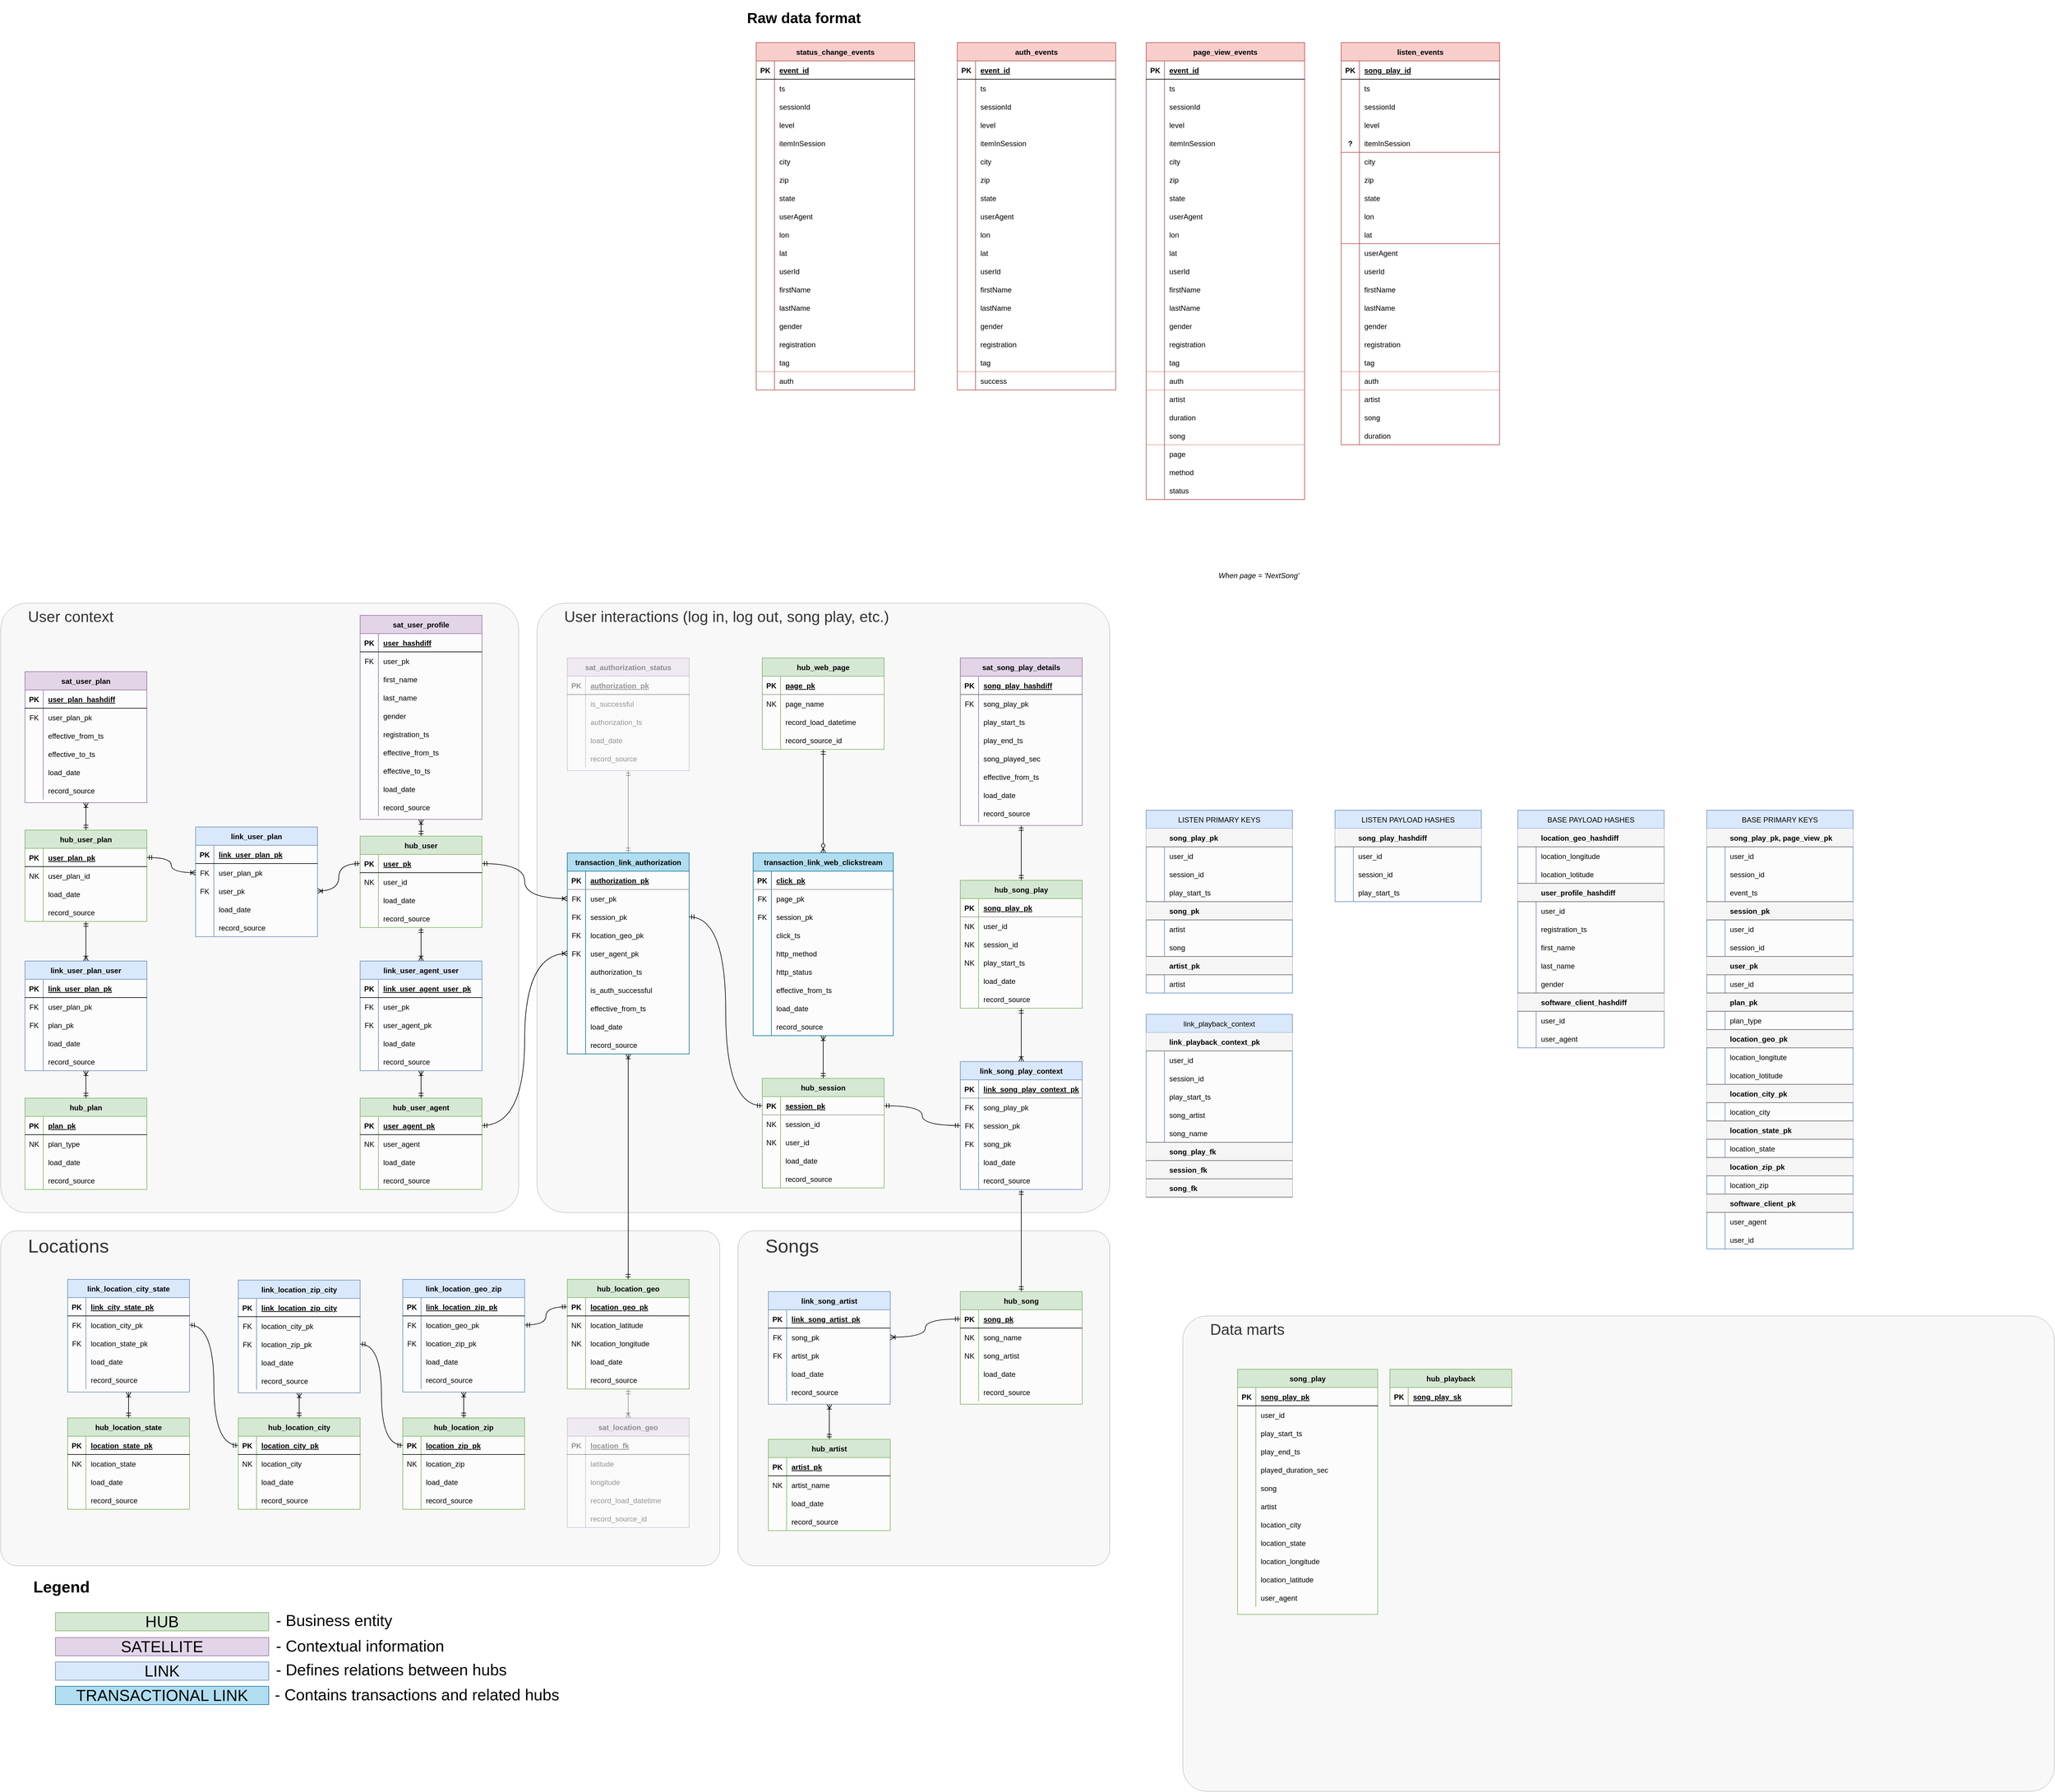 <mxfile version="20.7.4" type="device"><diagram id="R2lEEEUBdFMjLlhIrx00" name="Page-1"><mxGraphModel dx="6385" dy="4100" grid="1" gridSize="10" guides="1" tooltips="1" connect="1" arrows="1" fold="1" page="1" pageScale="1" pageWidth="850" pageHeight="1100" math="0" shadow="0" extFonts="Permanent Marker^https://fonts.googleapis.com/css?family=Permanent+Marker"><root><mxCell id="0"/><mxCell id="1" parent="0"/><mxCell id="NEQfmXXy9M6tKLTZ8Piz-1" value="Data marts" style="rounded=1;whiteSpace=wrap;html=1;strokeColor=#666666;strokeWidth=0.5;fontSize=25;arcSize=5;align=left;verticalAlign=top;spacingLeft=43;fontColor=#333333;fillColor=#f5f5f5;opacity=70;" parent="1" vertex="1"><mxGeometry x="-1010" y="810" width="1430" height="780" as="geometry"/></mxCell><mxCell id="D5w6hDiw581YZghpUrXL-640" value="User interactions (log in, log out, song play, etc.)&amp;nbsp;" style="rounded=1;whiteSpace=wrap;html=1;strokeColor=#666666;strokeWidth=0.5;fontSize=25;arcSize=5;align=left;verticalAlign=top;spacingLeft=43;fontColor=#333333;fillColor=#f5f5f5;opacity=70;" parent="1" vertex="1"><mxGeometry x="-2070" y="-360" width="940" height="1000" as="geometry"/></mxCell><mxCell id="D5w6hDiw581YZghpUrXL-639" value="User context" style="rounded=1;whiteSpace=wrap;html=1;strokeColor=#666666;strokeWidth=0.5;fontSize=25;arcSize=5;align=left;verticalAlign=top;spacingLeft=43;fontColor=#333333;fillColor=#f5f5f5;opacity=70;" parent="1" vertex="1"><mxGeometry x="-2950" y="-360" width="850" height="1000" as="geometry"/></mxCell><mxCell id="D5w6hDiw581YZghpUrXL-638" value="Locations" style="rounded=1;whiteSpace=wrap;html=1;strokeColor=#666666;strokeWidth=0.5;fontSize=31;arcSize=5;align=left;verticalAlign=top;spacingLeft=43;fontColor=#333333;fillColor=#f5f5f5;opacity=70;" parent="1" vertex="1"><mxGeometry x="-2950" y="670" width="1180" height="550" as="geometry"/></mxCell><mxCell id="D5w6hDiw581YZghpUrXL-637" value="Songs" style="rounded=1;whiteSpace=wrap;html=1;strokeColor=#666666;strokeWidth=0.5;fontSize=31;opacity=70;arcSize=5;align=left;verticalAlign=top;spacingLeft=43;fontColor=#333333;fillColor=#f5f5f5;" parent="1" vertex="1"><mxGeometry x="-1740" y="670" width="610" height="550" as="geometry"/></mxCell><mxCell id="2G38ey1ZeMuooYdW4gjq-74" value="page_view_events" style="shape=table;startSize=30;container=1;collapsible=1;childLayout=tableLayout;fixedRows=1;rowLines=0;fontStyle=1;align=center;resizeLast=1;swimlaneLine=1;fillColor=#f8cecc;strokeColor=#b85450;" parent="1" vertex="1"><mxGeometry x="-1070" y="-1280" width="260" height="750" as="geometry"/></mxCell><mxCell id="2G38ey1ZeMuooYdW4gjq-75" value="" style="shape=partialRectangle;collapsible=0;dropTarget=0;pointerEvents=0;fillColor=none;points=[[0,0.5],[1,0.5]];portConstraint=eastwest;top=0;left=0;right=0;bottom=1;" parent="2G38ey1ZeMuooYdW4gjq-74" vertex="1"><mxGeometry y="30" width="260" height="30" as="geometry"/></mxCell><mxCell id="2G38ey1ZeMuooYdW4gjq-76" value="PK" style="shape=partialRectangle;overflow=hidden;connectable=0;top=0;left=0;bottom=0;right=0;fontStyle=1;fillColor=none;" parent="2G38ey1ZeMuooYdW4gjq-75" vertex="1"><mxGeometry width="30" height="30" as="geometry"><mxRectangle width="30" height="30" as="alternateBounds"/></mxGeometry></mxCell><mxCell id="2G38ey1ZeMuooYdW4gjq-77" value="event_id" style="shape=partialRectangle;overflow=hidden;connectable=0;top=0;left=0;bottom=0;right=0;align=left;spacingLeft=6;fontStyle=5;fillColor=none;" parent="2G38ey1ZeMuooYdW4gjq-75" vertex="1"><mxGeometry x="30" width="230" height="30" as="geometry"><mxRectangle width="230" height="30" as="alternateBounds"/></mxGeometry></mxCell><mxCell id="2G38ey1ZeMuooYdW4gjq-87" value="" style="shape=partialRectangle;collapsible=0;dropTarget=0;pointerEvents=0;fillColor=none;points=[[0,0.5],[1,0.5]];portConstraint=eastwest;top=0;left=0;right=0;bottom=0;" parent="2G38ey1ZeMuooYdW4gjq-74" vertex="1"><mxGeometry y="60" width="260" height="30" as="geometry"/></mxCell><mxCell id="2G38ey1ZeMuooYdW4gjq-88" value="" style="shape=partialRectangle;overflow=hidden;connectable=0;top=0;left=0;bottom=0;right=0;fillColor=none;" parent="2G38ey1ZeMuooYdW4gjq-87" vertex="1"><mxGeometry width="30" height="30" as="geometry"><mxRectangle width="30" height="30" as="alternateBounds"/></mxGeometry></mxCell><mxCell id="2G38ey1ZeMuooYdW4gjq-89" value="ts" style="shape=partialRectangle;overflow=hidden;connectable=0;top=0;left=0;bottom=0;right=0;align=left;spacingLeft=6;fillColor=none;strokeColor=default;" parent="2G38ey1ZeMuooYdW4gjq-87" vertex="1"><mxGeometry x="30" width="230" height="30" as="geometry"><mxRectangle width="230" height="30" as="alternateBounds"/></mxGeometry></mxCell><mxCell id="2G38ey1ZeMuooYdW4gjq-90" value="" style="shape=partialRectangle;collapsible=0;dropTarget=0;pointerEvents=0;fillColor=none;points=[[0,0.5],[1,0.5]];portConstraint=eastwest;top=0;left=0;right=0;bottom=0;" parent="2G38ey1ZeMuooYdW4gjq-74" vertex="1"><mxGeometry y="90" width="260" height="30" as="geometry"/></mxCell><mxCell id="2G38ey1ZeMuooYdW4gjq-91" value="" style="shape=partialRectangle;overflow=hidden;connectable=0;top=0;left=0;bottom=0;right=0;fillColor=none;" parent="2G38ey1ZeMuooYdW4gjq-90" vertex="1"><mxGeometry width="30" height="30" as="geometry"><mxRectangle width="30" height="30" as="alternateBounds"/></mxGeometry></mxCell><mxCell id="2G38ey1ZeMuooYdW4gjq-92" value="sessionId" style="shape=partialRectangle;overflow=hidden;connectable=0;top=0;left=0;bottom=0;right=0;align=left;spacingLeft=6;fillColor=none;strokeColor=default;" parent="2G38ey1ZeMuooYdW4gjq-90" vertex="1"><mxGeometry x="30" width="230" height="30" as="geometry"><mxRectangle width="230" height="30" as="alternateBounds"/></mxGeometry></mxCell><mxCell id="2G38ey1ZeMuooYdW4gjq-96" value="" style="shape=partialRectangle;collapsible=0;dropTarget=0;pointerEvents=0;fillColor=none;points=[[0,0.5],[1,0.5]];portConstraint=eastwest;top=0;left=0;right=0;bottom=0;" parent="2G38ey1ZeMuooYdW4gjq-74" vertex="1"><mxGeometry y="120" width="260" height="30" as="geometry"/></mxCell><mxCell id="2G38ey1ZeMuooYdW4gjq-97" value="" style="shape=partialRectangle;overflow=hidden;connectable=0;top=0;left=0;bottom=0;right=0;fontStyle=1;fillColor=none;allowArrows=1;" parent="2G38ey1ZeMuooYdW4gjq-96" vertex="1"><mxGeometry width="30" height="30" as="geometry"><mxRectangle width="30" height="30" as="alternateBounds"/></mxGeometry></mxCell><mxCell id="2G38ey1ZeMuooYdW4gjq-98" value="level" style="shape=partialRectangle;overflow=hidden;connectable=0;top=0;left=0;bottom=0;right=0;align=left;spacingLeft=6;fontStyle=0;fillColor=none;strokeColor=default;" parent="2G38ey1ZeMuooYdW4gjq-96" vertex="1"><mxGeometry x="30" width="230" height="30" as="geometry"><mxRectangle width="230" height="30" as="alternateBounds"/></mxGeometry></mxCell><mxCell id="2G38ey1ZeMuooYdW4gjq-99" value="" style="shape=partialRectangle;collapsible=0;dropTarget=0;pointerEvents=0;fillColor=none;points=[[0,0.5],[1,0.5]];portConstraint=eastwest;top=0;left=0;right=0;bottom=0;" parent="2G38ey1ZeMuooYdW4gjq-74" vertex="1"><mxGeometry y="150" width="260" height="30" as="geometry"/></mxCell><mxCell id="2G38ey1ZeMuooYdW4gjq-100" value="" style="shape=partialRectangle;overflow=hidden;connectable=0;top=0;left=0;bottom=0;right=0;fontStyle=1;fillColor=none;allowArrows=1;" parent="2G38ey1ZeMuooYdW4gjq-99" vertex="1"><mxGeometry width="30" height="30" as="geometry"><mxRectangle width="30" height="30" as="alternateBounds"/></mxGeometry></mxCell><mxCell id="2G38ey1ZeMuooYdW4gjq-101" value="itemInSession" style="shape=partialRectangle;overflow=hidden;connectable=0;top=0;left=0;bottom=0;right=0;align=left;spacingLeft=6;fontStyle=0;fillColor=none;strokeColor=default;" parent="2G38ey1ZeMuooYdW4gjq-99" vertex="1"><mxGeometry x="30" width="230" height="30" as="geometry"><mxRectangle width="230" height="30" as="alternateBounds"/></mxGeometry></mxCell><mxCell id="2G38ey1ZeMuooYdW4gjq-102" value="" style="shape=partialRectangle;collapsible=0;dropTarget=0;pointerEvents=0;fillColor=none;points=[[0,0.5],[1,0.5]];portConstraint=eastwest;top=0;left=0;right=0;bottom=0;" parent="2G38ey1ZeMuooYdW4gjq-74" vertex="1"><mxGeometry y="180" width="260" height="30" as="geometry"/></mxCell><mxCell id="2G38ey1ZeMuooYdW4gjq-103" value="" style="shape=partialRectangle;overflow=hidden;connectable=0;top=0;left=0;bottom=0;right=0;fontStyle=1;fillColor=none;strokeColor=none;allowArrows=1;strokeWidth=1;" parent="2G38ey1ZeMuooYdW4gjq-102" vertex="1"><mxGeometry width="30" height="30" as="geometry"><mxRectangle width="30" height="30" as="alternateBounds"/></mxGeometry></mxCell><mxCell id="2G38ey1ZeMuooYdW4gjq-104" value="city" style="shape=partialRectangle;overflow=hidden;connectable=0;top=0;left=0;bottom=0;right=0;align=left;spacingLeft=6;fontStyle=0;fillColor=none;strokeColor=none;allowArrows=1;strokeWidth=1;" parent="2G38ey1ZeMuooYdW4gjq-102" vertex="1"><mxGeometry x="30" width="230" height="30" as="geometry"><mxRectangle width="230" height="30" as="alternateBounds"/></mxGeometry></mxCell><mxCell id="2G38ey1ZeMuooYdW4gjq-105" value="" style="shape=partialRectangle;collapsible=0;dropTarget=0;pointerEvents=0;fillColor=none;points=[[0,0.5],[1,0.5]];portConstraint=eastwest;top=0;left=0;right=0;bottom=0;" parent="2G38ey1ZeMuooYdW4gjq-74" vertex="1"><mxGeometry y="210" width="260" height="30" as="geometry"/></mxCell><mxCell id="2G38ey1ZeMuooYdW4gjq-106" value="" style="shape=partialRectangle;overflow=hidden;connectable=0;top=0;left=0;bottom=0;right=0;fontStyle=1;fillColor=none;" parent="2G38ey1ZeMuooYdW4gjq-105" vertex="1"><mxGeometry width="30" height="30" as="geometry"><mxRectangle width="30" height="30" as="alternateBounds"/></mxGeometry></mxCell><mxCell id="2G38ey1ZeMuooYdW4gjq-107" value="zip" style="shape=partialRectangle;overflow=hidden;connectable=0;top=0;left=0;bottom=0;right=0;align=left;spacingLeft=6;fontStyle=0;fillColor=none;" parent="2G38ey1ZeMuooYdW4gjq-105" vertex="1"><mxGeometry x="30" width="230" height="30" as="geometry"><mxRectangle width="230" height="30" as="alternateBounds"/></mxGeometry></mxCell><mxCell id="2G38ey1ZeMuooYdW4gjq-108" value="" style="shape=partialRectangle;collapsible=0;dropTarget=0;pointerEvents=0;fillColor=none;points=[[0,0.5],[1,0.5]];portConstraint=eastwest;top=0;left=0;right=0;bottom=0;" parent="2G38ey1ZeMuooYdW4gjq-74" vertex="1"><mxGeometry y="240" width="260" height="30" as="geometry"/></mxCell><mxCell id="2G38ey1ZeMuooYdW4gjq-109" value="" style="shape=partialRectangle;overflow=hidden;connectable=0;top=0;left=0;bottom=0;right=0;fillColor=none;" parent="2G38ey1ZeMuooYdW4gjq-108" vertex="1"><mxGeometry width="30" height="30" as="geometry"><mxRectangle width="30" height="30" as="alternateBounds"/></mxGeometry></mxCell><mxCell id="2G38ey1ZeMuooYdW4gjq-110" value="state" style="shape=partialRectangle;overflow=hidden;connectable=0;top=0;left=0;bottom=0;right=0;align=left;spacingLeft=6;fillColor=none;strokeColor=default;" parent="2G38ey1ZeMuooYdW4gjq-108" vertex="1"><mxGeometry x="30" width="230" height="30" as="geometry"><mxRectangle width="230" height="30" as="alternateBounds"/></mxGeometry></mxCell><mxCell id="2G38ey1ZeMuooYdW4gjq-111" value="" style="shape=partialRectangle;collapsible=0;dropTarget=0;pointerEvents=0;fillColor=none;points=[[0,0.5],[1,0.5]];portConstraint=eastwest;top=0;left=0;right=0;bottom=0;" parent="2G38ey1ZeMuooYdW4gjq-74" vertex="1"><mxGeometry y="270" width="260" height="30" as="geometry"/></mxCell><mxCell id="2G38ey1ZeMuooYdW4gjq-112" value="" style="shape=partialRectangle;overflow=hidden;connectable=0;top=0;left=0;bottom=0;right=0;fillColor=none;" parent="2G38ey1ZeMuooYdW4gjq-111" vertex="1"><mxGeometry width="30" height="30" as="geometry"><mxRectangle width="30" height="30" as="alternateBounds"/></mxGeometry></mxCell><mxCell id="2G38ey1ZeMuooYdW4gjq-113" value="userAgent" style="shape=partialRectangle;overflow=hidden;connectable=0;top=0;left=0;bottom=0;right=0;align=left;spacingLeft=6;fillColor=none;strokeColor=default;" parent="2G38ey1ZeMuooYdW4gjq-111" vertex="1"><mxGeometry x="30" width="230" height="30" as="geometry"><mxRectangle width="230" height="30" as="alternateBounds"/></mxGeometry></mxCell><mxCell id="2G38ey1ZeMuooYdW4gjq-114" value="" style="shape=partialRectangle;collapsible=0;dropTarget=0;pointerEvents=0;fillColor=none;points=[[0,0.5],[1,0.5]];portConstraint=eastwest;top=0;left=0;right=0;bottom=0;" parent="2G38ey1ZeMuooYdW4gjq-74" vertex="1"><mxGeometry y="300" width="260" height="30" as="geometry"/></mxCell><mxCell id="2G38ey1ZeMuooYdW4gjq-115" value="" style="shape=partialRectangle;overflow=hidden;connectable=0;top=0;left=0;bottom=0;right=0;fillColor=none;" parent="2G38ey1ZeMuooYdW4gjq-114" vertex="1"><mxGeometry width="30" height="30" as="geometry"><mxRectangle width="30" height="30" as="alternateBounds"/></mxGeometry></mxCell><mxCell id="2G38ey1ZeMuooYdW4gjq-116" value="lon" style="shape=partialRectangle;overflow=hidden;connectable=0;top=0;left=0;bottom=0;right=0;align=left;spacingLeft=6;fillColor=none;strokeColor=default;" parent="2G38ey1ZeMuooYdW4gjq-114" vertex="1"><mxGeometry x="30" width="230" height="30" as="geometry"><mxRectangle width="230" height="30" as="alternateBounds"/></mxGeometry></mxCell><mxCell id="2G38ey1ZeMuooYdW4gjq-117" value="" style="shape=partialRectangle;collapsible=0;dropTarget=0;pointerEvents=0;fillColor=none;points=[[0,0.5],[1,0.5]];portConstraint=eastwest;top=0;left=0;right=0;bottom=0;" parent="2G38ey1ZeMuooYdW4gjq-74" vertex="1"><mxGeometry y="330" width="260" height="30" as="geometry"/></mxCell><mxCell id="2G38ey1ZeMuooYdW4gjq-118" value="" style="shape=partialRectangle;overflow=hidden;connectable=0;top=0;left=0;bottom=0;right=0;fontStyle=1;fillColor=none;" parent="2G38ey1ZeMuooYdW4gjq-117" vertex="1"><mxGeometry width="30" height="30" as="geometry"><mxRectangle width="30" height="30" as="alternateBounds"/></mxGeometry></mxCell><mxCell id="2G38ey1ZeMuooYdW4gjq-119" value="lat" style="shape=partialRectangle;overflow=hidden;connectable=0;top=0;left=0;bottom=0;right=0;align=left;spacingLeft=6;fontStyle=0;fillColor=none;strokeColor=default;" parent="2G38ey1ZeMuooYdW4gjq-117" vertex="1"><mxGeometry x="30" width="230" height="30" as="geometry"><mxRectangle width="230" height="30" as="alternateBounds"/></mxGeometry></mxCell><mxCell id="2G38ey1ZeMuooYdW4gjq-120" value="" style="shape=partialRectangle;collapsible=0;dropTarget=0;pointerEvents=0;fillColor=none;points=[[0,0.5],[1,0.5]];portConstraint=eastwest;top=0;left=0;right=0;bottom=0;" parent="2G38ey1ZeMuooYdW4gjq-74" vertex="1"><mxGeometry y="360" width="260" height="30" as="geometry"/></mxCell><mxCell id="2G38ey1ZeMuooYdW4gjq-121" value="" style="shape=partialRectangle;overflow=hidden;connectable=0;top=0;left=0;bottom=0;right=0;fontStyle=1;fillColor=none;" parent="2G38ey1ZeMuooYdW4gjq-120" vertex="1"><mxGeometry width="30" height="30" as="geometry"><mxRectangle width="30" height="30" as="alternateBounds"/></mxGeometry></mxCell><mxCell id="2G38ey1ZeMuooYdW4gjq-122" value="userId" style="shape=partialRectangle;overflow=hidden;connectable=0;top=0;left=0;bottom=0;right=0;align=left;spacingLeft=6;fontStyle=0;fillColor=none;strokeColor=default;" parent="2G38ey1ZeMuooYdW4gjq-120" vertex="1"><mxGeometry x="30" width="230" height="30" as="geometry"><mxRectangle width="230" height="30" as="alternateBounds"/></mxGeometry></mxCell><mxCell id="2G38ey1ZeMuooYdW4gjq-123" value="" style="shape=partialRectangle;collapsible=0;dropTarget=0;pointerEvents=0;fillColor=none;points=[[0,0.5],[1,0.5]];portConstraint=eastwest;top=0;left=0;right=0;bottom=0;" parent="2G38ey1ZeMuooYdW4gjq-74" vertex="1"><mxGeometry y="390" width="260" height="30" as="geometry"/></mxCell><mxCell id="2G38ey1ZeMuooYdW4gjq-124" value="" style="shape=partialRectangle;overflow=hidden;connectable=0;top=0;left=0;bottom=0;right=0;fontStyle=1;fillColor=none;" parent="2G38ey1ZeMuooYdW4gjq-123" vertex="1"><mxGeometry width="30" height="30" as="geometry"><mxRectangle width="30" height="30" as="alternateBounds"/></mxGeometry></mxCell><mxCell id="2G38ey1ZeMuooYdW4gjq-125" value="firstName" style="shape=partialRectangle;overflow=hidden;connectable=0;top=0;left=0;bottom=0;right=0;align=left;spacingLeft=6;fontStyle=0;fillColor=none;strokeColor=default;" parent="2G38ey1ZeMuooYdW4gjq-123" vertex="1"><mxGeometry x="30" width="230" height="30" as="geometry"><mxRectangle width="230" height="30" as="alternateBounds"/></mxGeometry></mxCell><mxCell id="2G38ey1ZeMuooYdW4gjq-126" value="" style="shape=partialRectangle;collapsible=0;dropTarget=0;pointerEvents=0;fillColor=none;points=[[0,0.5],[1,0.5]];portConstraint=eastwest;top=0;left=0;right=0;bottom=0;" parent="2G38ey1ZeMuooYdW4gjq-74" vertex="1"><mxGeometry y="420" width="260" height="30" as="geometry"/></mxCell><mxCell id="2G38ey1ZeMuooYdW4gjq-127" value="" style="shape=partialRectangle;overflow=hidden;connectable=0;top=0;left=0;bottom=0;right=0;fontStyle=1;fillColor=none;" parent="2G38ey1ZeMuooYdW4gjq-126" vertex="1"><mxGeometry width="30" height="30" as="geometry"><mxRectangle width="30" height="30" as="alternateBounds"/></mxGeometry></mxCell><mxCell id="2G38ey1ZeMuooYdW4gjq-128" value="lastName" style="shape=partialRectangle;overflow=hidden;connectable=0;top=0;left=0;bottom=0;right=0;align=left;spacingLeft=6;fontStyle=0;fillColor=none;strokeColor=default;" parent="2G38ey1ZeMuooYdW4gjq-126" vertex="1"><mxGeometry x="30" width="230" height="30" as="geometry"><mxRectangle width="230" height="30" as="alternateBounds"/></mxGeometry></mxCell><mxCell id="2G38ey1ZeMuooYdW4gjq-129" value="" style="shape=partialRectangle;collapsible=0;dropTarget=0;pointerEvents=0;fillColor=none;points=[[0,0.5],[1,0.5]];portConstraint=eastwest;top=0;left=0;right=0;bottom=0;" parent="2G38ey1ZeMuooYdW4gjq-74" vertex="1"><mxGeometry y="450" width="260" height="30" as="geometry"/></mxCell><mxCell id="2G38ey1ZeMuooYdW4gjq-130" value="" style="shape=partialRectangle;overflow=hidden;connectable=0;top=0;left=0;bottom=0;right=0;fontStyle=1;fillColor=none;" parent="2G38ey1ZeMuooYdW4gjq-129" vertex="1"><mxGeometry width="30" height="30" as="geometry"><mxRectangle width="30" height="30" as="alternateBounds"/></mxGeometry></mxCell><mxCell id="2G38ey1ZeMuooYdW4gjq-131" value="gender" style="shape=partialRectangle;overflow=hidden;connectable=0;top=0;left=0;bottom=0;right=0;align=left;spacingLeft=6;fontStyle=0;fillColor=none;strokeColor=default;" parent="2G38ey1ZeMuooYdW4gjq-129" vertex="1"><mxGeometry x="30" width="230" height="30" as="geometry"><mxRectangle width="230" height="30" as="alternateBounds"/></mxGeometry></mxCell><mxCell id="2G38ey1ZeMuooYdW4gjq-132" value="" style="shape=partialRectangle;collapsible=0;dropTarget=0;pointerEvents=0;fillColor=none;points=[[0,0.5],[1,0.5]];portConstraint=eastwest;top=0;left=0;right=0;bottom=0;" parent="2G38ey1ZeMuooYdW4gjq-74" vertex="1"><mxGeometry y="480" width="260" height="30" as="geometry"/></mxCell><mxCell id="2G38ey1ZeMuooYdW4gjq-133" value="" style="shape=partialRectangle;overflow=hidden;connectable=0;top=0;left=0;bottom=0;right=0;fontStyle=1;fillColor=none;" parent="2G38ey1ZeMuooYdW4gjq-132" vertex="1"><mxGeometry width="30" height="30" as="geometry"><mxRectangle width="30" height="30" as="alternateBounds"/></mxGeometry></mxCell><mxCell id="2G38ey1ZeMuooYdW4gjq-134" value="registration" style="shape=partialRectangle;overflow=hidden;connectable=0;top=0;left=0;bottom=0;right=0;align=left;spacingLeft=6;fontStyle=0;fillColor=none;strokeColor=default;" parent="2G38ey1ZeMuooYdW4gjq-132" vertex="1"><mxGeometry x="30" width="230" height="30" as="geometry"><mxRectangle width="230" height="30" as="alternateBounds"/></mxGeometry></mxCell><mxCell id="2G38ey1ZeMuooYdW4gjq-135" value="" style="shape=partialRectangle;collapsible=0;dropTarget=0;pointerEvents=0;fillColor=none;points=[[0,0.5],[1,0.5]];portConstraint=eastwest;top=0;left=0;right=0;bottom=0;" parent="2G38ey1ZeMuooYdW4gjq-74" vertex="1"><mxGeometry y="510" width="260" height="30" as="geometry"/></mxCell><mxCell id="2G38ey1ZeMuooYdW4gjq-136" value="" style="shape=partialRectangle;overflow=hidden;connectable=0;top=0;left=0;bottom=0;right=0;fontStyle=1;fillColor=none;" parent="2G38ey1ZeMuooYdW4gjq-135" vertex="1"><mxGeometry width="30" height="30" as="geometry"><mxRectangle width="30" height="30" as="alternateBounds"/></mxGeometry></mxCell><mxCell id="2G38ey1ZeMuooYdW4gjq-137" value="tag" style="shape=partialRectangle;overflow=hidden;connectable=0;top=0;left=0;bottom=0;right=0;align=left;spacingLeft=6;fontStyle=0;fillColor=none;strokeColor=default;" parent="2G38ey1ZeMuooYdW4gjq-135" vertex="1"><mxGeometry x="30" width="230" height="30" as="geometry"><mxRectangle width="230" height="30" as="alternateBounds"/></mxGeometry></mxCell><mxCell id="2G38ey1ZeMuooYdW4gjq-93" value="" style="shape=partialRectangle;collapsible=0;dropTarget=0;pointerEvents=0;fillColor=none;points=[[0,0.5],[1,0.5]];portConstraint=eastwest;top=1;left=0;right=0;bottom=0;strokeWidth=1;strokeColor=#B85450;opacity=50;" parent="2G38ey1ZeMuooYdW4gjq-74" vertex="1"><mxGeometry y="540" width="260" height="30" as="geometry"/></mxCell><mxCell id="2G38ey1ZeMuooYdW4gjq-94" value="" style="shape=partialRectangle;overflow=hidden;connectable=0;top=0;left=0;bottom=0;right=0;fillColor=none;fontStyle=1" parent="2G38ey1ZeMuooYdW4gjq-93" vertex="1"><mxGeometry width="30" height="30" as="geometry"><mxRectangle width="30" height="30" as="alternateBounds"/></mxGeometry></mxCell><mxCell id="2G38ey1ZeMuooYdW4gjq-95" value="auth" style="shape=partialRectangle;overflow=hidden;connectable=0;top=0;left=0;bottom=0;right=0;align=left;spacingLeft=6;fillColor=none;strokeColor=default;fontStyle=0" parent="2G38ey1ZeMuooYdW4gjq-93" vertex="1"><mxGeometry x="30" width="230" height="30" as="geometry"><mxRectangle width="230" height="30" as="alternateBounds"/></mxGeometry></mxCell><mxCell id="2G38ey1ZeMuooYdW4gjq-78" value="" style="shape=partialRectangle;collapsible=0;dropTarget=0;pointerEvents=0;fillColor=none;points=[[0,0.5],[1,0.5]];portConstraint=eastwest;top=1;left=0;right=0;bottom=0;strokeColor=#B85450;opacity=50;" parent="2G38ey1ZeMuooYdW4gjq-74" vertex="1"><mxGeometry y="570" width="260" height="30" as="geometry"/></mxCell><mxCell id="2G38ey1ZeMuooYdW4gjq-79" value="" style="shape=partialRectangle;overflow=hidden;connectable=0;top=0;left=0;bottom=0;right=0;fillColor=none;" parent="2G38ey1ZeMuooYdW4gjq-78" vertex="1"><mxGeometry width="30" height="30" as="geometry"><mxRectangle width="30" height="30" as="alternateBounds"/></mxGeometry></mxCell><mxCell id="2G38ey1ZeMuooYdW4gjq-80" value="artist" style="shape=partialRectangle;overflow=hidden;connectable=0;top=0;left=0;bottom=0;right=0;align=left;spacingLeft=6;fillColor=none;strokeColor=default;" parent="2G38ey1ZeMuooYdW4gjq-78" vertex="1"><mxGeometry x="30" width="230" height="30" as="geometry"><mxRectangle width="230" height="30" as="alternateBounds"/></mxGeometry></mxCell><mxCell id="2G38ey1ZeMuooYdW4gjq-84" value="" style="shape=partialRectangle;collapsible=0;dropTarget=0;pointerEvents=0;fillColor=none;points=[[0,0.5],[1,0.5]];portConstraint=eastwest;top=0;left=0;right=0;bottom=0;" parent="2G38ey1ZeMuooYdW4gjq-74" vertex="1"><mxGeometry y="600" width="260" height="30" as="geometry"/></mxCell><mxCell id="2G38ey1ZeMuooYdW4gjq-85" value="" style="shape=partialRectangle;overflow=hidden;connectable=0;top=0;left=0;bottom=0;right=0;fillColor=none;" parent="2G38ey1ZeMuooYdW4gjq-84" vertex="1"><mxGeometry width="30" height="30" as="geometry"><mxRectangle width="30" height="30" as="alternateBounds"/></mxGeometry></mxCell><mxCell id="2G38ey1ZeMuooYdW4gjq-86" value="duration" style="shape=partialRectangle;overflow=hidden;connectable=0;top=0;left=0;bottom=0;right=0;align=left;spacingLeft=6;fillColor=none;strokeColor=default;" parent="2G38ey1ZeMuooYdW4gjq-84" vertex="1"><mxGeometry x="30" width="230" height="30" as="geometry"><mxRectangle width="230" height="30" as="alternateBounds"/></mxGeometry></mxCell><mxCell id="2G38ey1ZeMuooYdW4gjq-81" value="" style="shape=partialRectangle;collapsible=0;dropTarget=0;pointerEvents=0;fillColor=none;points=[[0,0.5],[1,0.5]];portConstraint=eastwest;top=0;left=0;right=0;bottom=0;dashed=1;" parent="2G38ey1ZeMuooYdW4gjq-74" vertex="1"><mxGeometry y="630" width="260" height="30" as="geometry"/></mxCell><mxCell id="2G38ey1ZeMuooYdW4gjq-82" value="" style="shape=partialRectangle;overflow=hidden;connectable=0;top=0;left=0;bottom=0;right=0;fillColor=none;" parent="2G38ey1ZeMuooYdW4gjq-81" vertex="1"><mxGeometry width="30" height="30" as="geometry"><mxRectangle width="30" height="30" as="alternateBounds"/></mxGeometry></mxCell><mxCell id="2G38ey1ZeMuooYdW4gjq-83" value="song" style="shape=partialRectangle;overflow=hidden;connectable=0;top=0;left=0;bottom=0;right=0;align=left;spacingLeft=6;fillColor=none;strokeColor=default;" parent="2G38ey1ZeMuooYdW4gjq-81" vertex="1"><mxGeometry x="30" width="230" height="30" as="geometry"><mxRectangle width="230" height="30" as="alternateBounds"/></mxGeometry></mxCell><mxCell id="2G38ey1ZeMuooYdW4gjq-138" value="" style="shape=partialRectangle;collapsible=0;dropTarget=0;pointerEvents=0;fillColor=none;points=[[0,0.5],[1,0.5]];portConstraint=eastwest;top=1;left=0;right=0;bottom=0;strokeColor=#B85450;opacity=50;" parent="2G38ey1ZeMuooYdW4gjq-74" vertex="1"><mxGeometry y="660" width="260" height="30" as="geometry"/></mxCell><mxCell id="2G38ey1ZeMuooYdW4gjq-139" value="" style="shape=partialRectangle;overflow=hidden;connectable=0;top=0;left=0;bottom=0;right=0;fillColor=none;" parent="2G38ey1ZeMuooYdW4gjq-138" vertex="1"><mxGeometry width="30" height="30" as="geometry"><mxRectangle width="30" height="30" as="alternateBounds"/></mxGeometry></mxCell><mxCell id="2G38ey1ZeMuooYdW4gjq-140" value="page" style="shape=partialRectangle;overflow=hidden;connectable=0;top=0;left=0;bottom=0;right=0;align=left;spacingLeft=6;fillColor=none;strokeColor=default;" parent="2G38ey1ZeMuooYdW4gjq-138" vertex="1"><mxGeometry x="30" width="230" height="30" as="geometry"><mxRectangle width="230" height="30" as="alternateBounds"/></mxGeometry></mxCell><mxCell id="2G38ey1ZeMuooYdW4gjq-141" value="" style="shape=partialRectangle;collapsible=0;dropTarget=0;pointerEvents=0;fillColor=none;points=[[0,0.5],[1,0.5]];portConstraint=eastwest;top=0;left=0;right=0;bottom=0;" parent="2G38ey1ZeMuooYdW4gjq-74" vertex="1"><mxGeometry y="690" width="260" height="30" as="geometry"/></mxCell><mxCell id="2G38ey1ZeMuooYdW4gjq-142" value="" style="shape=partialRectangle;overflow=hidden;connectable=0;top=0;left=0;bottom=0;right=0;fillColor=none;" parent="2G38ey1ZeMuooYdW4gjq-141" vertex="1"><mxGeometry width="30" height="30" as="geometry"><mxRectangle width="30" height="30" as="alternateBounds"/></mxGeometry></mxCell><mxCell id="2G38ey1ZeMuooYdW4gjq-143" value="method" style="shape=partialRectangle;overflow=hidden;connectable=0;top=0;left=0;bottom=0;right=0;align=left;spacingLeft=6;fillColor=none;strokeColor=default;" parent="2G38ey1ZeMuooYdW4gjq-141" vertex="1"><mxGeometry x="30" width="230" height="30" as="geometry"><mxRectangle width="230" height="30" as="alternateBounds"/></mxGeometry></mxCell><mxCell id="2G38ey1ZeMuooYdW4gjq-144" value="" style="shape=partialRectangle;collapsible=0;dropTarget=0;pointerEvents=0;fillColor=none;points=[[0,0.5],[1,0.5]];portConstraint=eastwest;top=0;left=0;right=0;bottom=0;" parent="2G38ey1ZeMuooYdW4gjq-74" vertex="1"><mxGeometry y="720" width="260" height="30" as="geometry"/></mxCell><mxCell id="2G38ey1ZeMuooYdW4gjq-145" value="" style="shape=partialRectangle;overflow=hidden;connectable=0;top=0;left=0;bottom=0;right=0;fillColor=none;" parent="2G38ey1ZeMuooYdW4gjq-144" vertex="1"><mxGeometry width="30" height="30" as="geometry"><mxRectangle width="30" height="30" as="alternateBounds"/></mxGeometry></mxCell><mxCell id="2G38ey1ZeMuooYdW4gjq-146" value="status" style="shape=partialRectangle;overflow=hidden;connectable=0;top=0;left=0;bottom=0;right=0;align=left;spacingLeft=6;fillColor=none;strokeColor=default;" parent="2G38ey1ZeMuooYdW4gjq-144" vertex="1"><mxGeometry x="30" width="230" height="30" as="geometry"><mxRectangle width="230" height="30" as="alternateBounds"/></mxGeometry></mxCell><mxCell id="2G38ey1ZeMuooYdW4gjq-150" value="When page = 'NextSong'" style="text;html=1;strokeColor=none;fillColor=none;align=center;verticalAlign=middle;whiteSpace=wrap;rounded=0;strokeWidth=0.5;fontStyle=2" parent="1" vertex="1"><mxGeometry x="-960" y="-420" width="150" height="30" as="geometry"/></mxCell><mxCell id="2G38ey1ZeMuooYdW4gjq-152" value="auth_events" style="shape=table;startSize=30;container=1;collapsible=1;childLayout=tableLayout;fixedRows=1;rowLines=0;fontStyle=1;align=center;resizeLast=1;swimlaneLine=1;fillColor=#f8cecc;strokeColor=#b85450;" parent="1" vertex="1"><mxGeometry x="-1380" y="-1280" width="260" height="570" as="geometry"/></mxCell><mxCell id="2G38ey1ZeMuooYdW4gjq-153" value="" style="shape=partialRectangle;collapsible=0;dropTarget=0;pointerEvents=0;fillColor=none;points=[[0,0.5],[1,0.5]];portConstraint=eastwest;top=0;left=0;right=0;bottom=1;" parent="2G38ey1ZeMuooYdW4gjq-152" vertex="1"><mxGeometry y="30" width="260" height="30" as="geometry"/></mxCell><mxCell id="2G38ey1ZeMuooYdW4gjq-154" value="PK" style="shape=partialRectangle;overflow=hidden;connectable=0;top=0;left=0;bottom=0;right=0;fontStyle=1;fillColor=none;" parent="2G38ey1ZeMuooYdW4gjq-153" vertex="1"><mxGeometry width="30" height="30" as="geometry"><mxRectangle width="30" height="30" as="alternateBounds"/></mxGeometry></mxCell><mxCell id="2G38ey1ZeMuooYdW4gjq-155" value="event_id" style="shape=partialRectangle;overflow=hidden;connectable=0;top=0;left=0;bottom=0;right=0;align=left;spacingLeft=6;fontStyle=5;fillColor=none;" parent="2G38ey1ZeMuooYdW4gjq-153" vertex="1"><mxGeometry x="30" width="230" height="30" as="geometry"><mxRectangle width="230" height="30" as="alternateBounds"/></mxGeometry></mxCell><mxCell id="2G38ey1ZeMuooYdW4gjq-156" value="" style="shape=partialRectangle;collapsible=0;dropTarget=0;pointerEvents=0;fillColor=none;points=[[0,0.5],[1,0.5]];portConstraint=eastwest;top=0;left=0;right=0;bottom=0;" parent="2G38ey1ZeMuooYdW4gjq-152" vertex="1"><mxGeometry y="60" width="260" height="30" as="geometry"/></mxCell><mxCell id="2G38ey1ZeMuooYdW4gjq-157" value="" style="shape=partialRectangle;overflow=hidden;connectable=0;top=0;left=0;bottom=0;right=0;fillColor=none;" parent="2G38ey1ZeMuooYdW4gjq-156" vertex="1"><mxGeometry width="30" height="30" as="geometry"><mxRectangle width="30" height="30" as="alternateBounds"/></mxGeometry></mxCell><mxCell id="2G38ey1ZeMuooYdW4gjq-158" value="ts" style="shape=partialRectangle;overflow=hidden;connectable=0;top=0;left=0;bottom=0;right=0;align=left;spacingLeft=6;fillColor=none;strokeColor=default;" parent="2G38ey1ZeMuooYdW4gjq-156" vertex="1"><mxGeometry x="30" width="230" height="30" as="geometry"><mxRectangle width="230" height="30" as="alternateBounds"/></mxGeometry></mxCell><mxCell id="2G38ey1ZeMuooYdW4gjq-159" value="" style="shape=partialRectangle;collapsible=0;dropTarget=0;pointerEvents=0;fillColor=none;points=[[0,0.5],[1,0.5]];portConstraint=eastwest;top=0;left=0;right=0;bottom=0;" parent="2G38ey1ZeMuooYdW4gjq-152" vertex="1"><mxGeometry y="90" width="260" height="30" as="geometry"/></mxCell><mxCell id="2G38ey1ZeMuooYdW4gjq-160" value="" style="shape=partialRectangle;overflow=hidden;connectable=0;top=0;left=0;bottom=0;right=0;fillColor=none;" parent="2G38ey1ZeMuooYdW4gjq-159" vertex="1"><mxGeometry width="30" height="30" as="geometry"><mxRectangle width="30" height="30" as="alternateBounds"/></mxGeometry></mxCell><mxCell id="2G38ey1ZeMuooYdW4gjq-161" value="sessionId" style="shape=partialRectangle;overflow=hidden;connectable=0;top=0;left=0;bottom=0;right=0;align=left;spacingLeft=6;fillColor=none;strokeColor=default;" parent="2G38ey1ZeMuooYdW4gjq-159" vertex="1"><mxGeometry x="30" width="230" height="30" as="geometry"><mxRectangle width="230" height="30" as="alternateBounds"/></mxGeometry></mxCell><mxCell id="2G38ey1ZeMuooYdW4gjq-165" value="" style="shape=partialRectangle;collapsible=0;dropTarget=0;pointerEvents=0;fillColor=none;points=[[0,0.5],[1,0.5]];portConstraint=eastwest;top=0;left=0;right=0;bottom=0;" parent="2G38ey1ZeMuooYdW4gjq-152" vertex="1"><mxGeometry y="120" width="260" height="30" as="geometry"/></mxCell><mxCell id="2G38ey1ZeMuooYdW4gjq-166" value="" style="shape=partialRectangle;overflow=hidden;connectable=0;top=0;left=0;bottom=0;right=0;fontStyle=1;fillColor=none;allowArrows=1;" parent="2G38ey1ZeMuooYdW4gjq-165" vertex="1"><mxGeometry width="30" height="30" as="geometry"><mxRectangle width="30" height="30" as="alternateBounds"/></mxGeometry></mxCell><mxCell id="2G38ey1ZeMuooYdW4gjq-167" value="level" style="shape=partialRectangle;overflow=hidden;connectable=0;top=0;left=0;bottom=0;right=0;align=left;spacingLeft=6;fontStyle=0;fillColor=none;strokeColor=default;" parent="2G38ey1ZeMuooYdW4gjq-165" vertex="1"><mxGeometry x="30" width="230" height="30" as="geometry"><mxRectangle width="230" height="30" as="alternateBounds"/></mxGeometry></mxCell><mxCell id="2G38ey1ZeMuooYdW4gjq-168" value="" style="shape=partialRectangle;collapsible=0;dropTarget=0;pointerEvents=0;fillColor=none;points=[[0,0.5],[1,0.5]];portConstraint=eastwest;top=0;left=0;right=0;bottom=0;" parent="2G38ey1ZeMuooYdW4gjq-152" vertex="1"><mxGeometry y="150" width="260" height="30" as="geometry"/></mxCell><mxCell id="2G38ey1ZeMuooYdW4gjq-169" value="" style="shape=partialRectangle;overflow=hidden;connectable=0;top=0;left=0;bottom=0;right=0;fontStyle=1;fillColor=none;allowArrows=1;" parent="2G38ey1ZeMuooYdW4gjq-168" vertex="1"><mxGeometry width="30" height="30" as="geometry"><mxRectangle width="30" height="30" as="alternateBounds"/></mxGeometry></mxCell><mxCell id="2G38ey1ZeMuooYdW4gjq-170" value="itemInSession" style="shape=partialRectangle;overflow=hidden;connectable=0;top=0;left=0;bottom=0;right=0;align=left;spacingLeft=6;fontStyle=0;fillColor=none;strokeColor=default;" parent="2G38ey1ZeMuooYdW4gjq-168" vertex="1"><mxGeometry x="30" width="230" height="30" as="geometry"><mxRectangle width="230" height="30" as="alternateBounds"/></mxGeometry></mxCell><mxCell id="2G38ey1ZeMuooYdW4gjq-171" value="" style="shape=partialRectangle;collapsible=0;dropTarget=0;pointerEvents=0;fillColor=none;points=[[0,0.5],[1,0.5]];portConstraint=eastwest;top=0;left=0;right=0;bottom=0;" parent="2G38ey1ZeMuooYdW4gjq-152" vertex="1"><mxGeometry y="180" width="260" height="30" as="geometry"/></mxCell><mxCell id="2G38ey1ZeMuooYdW4gjq-172" value="" style="shape=partialRectangle;overflow=hidden;connectable=0;top=0;left=0;bottom=0;right=0;fontStyle=1;fillColor=none;strokeColor=none;allowArrows=1;strokeWidth=1;" parent="2G38ey1ZeMuooYdW4gjq-171" vertex="1"><mxGeometry width="30" height="30" as="geometry"><mxRectangle width="30" height="30" as="alternateBounds"/></mxGeometry></mxCell><mxCell id="2G38ey1ZeMuooYdW4gjq-173" value="city" style="shape=partialRectangle;overflow=hidden;connectable=0;top=0;left=0;bottom=0;right=0;align=left;spacingLeft=6;fontStyle=0;fillColor=none;strokeColor=none;allowArrows=1;strokeWidth=1;" parent="2G38ey1ZeMuooYdW4gjq-171" vertex="1"><mxGeometry x="30" width="230" height="30" as="geometry"><mxRectangle width="230" height="30" as="alternateBounds"/></mxGeometry></mxCell><mxCell id="2G38ey1ZeMuooYdW4gjq-174" value="" style="shape=partialRectangle;collapsible=0;dropTarget=0;pointerEvents=0;fillColor=none;points=[[0,0.5],[1,0.5]];portConstraint=eastwest;top=0;left=0;right=0;bottom=0;" parent="2G38ey1ZeMuooYdW4gjq-152" vertex="1"><mxGeometry y="210" width="260" height="30" as="geometry"/></mxCell><mxCell id="2G38ey1ZeMuooYdW4gjq-175" value="" style="shape=partialRectangle;overflow=hidden;connectable=0;top=0;left=0;bottom=0;right=0;fontStyle=1;fillColor=none;" parent="2G38ey1ZeMuooYdW4gjq-174" vertex="1"><mxGeometry width="30" height="30" as="geometry"><mxRectangle width="30" height="30" as="alternateBounds"/></mxGeometry></mxCell><mxCell id="2G38ey1ZeMuooYdW4gjq-176" value="zip" style="shape=partialRectangle;overflow=hidden;connectable=0;top=0;left=0;bottom=0;right=0;align=left;spacingLeft=6;fontStyle=0;fillColor=none;" parent="2G38ey1ZeMuooYdW4gjq-174" vertex="1"><mxGeometry x="30" width="230" height="30" as="geometry"><mxRectangle width="230" height="30" as="alternateBounds"/></mxGeometry></mxCell><mxCell id="2G38ey1ZeMuooYdW4gjq-177" value="" style="shape=partialRectangle;collapsible=0;dropTarget=0;pointerEvents=0;fillColor=none;points=[[0,0.5],[1,0.5]];portConstraint=eastwest;top=0;left=0;right=0;bottom=0;" parent="2G38ey1ZeMuooYdW4gjq-152" vertex="1"><mxGeometry y="240" width="260" height="30" as="geometry"/></mxCell><mxCell id="2G38ey1ZeMuooYdW4gjq-178" value="" style="shape=partialRectangle;overflow=hidden;connectable=0;top=0;left=0;bottom=0;right=0;fillColor=none;" parent="2G38ey1ZeMuooYdW4gjq-177" vertex="1"><mxGeometry width="30" height="30" as="geometry"><mxRectangle width="30" height="30" as="alternateBounds"/></mxGeometry></mxCell><mxCell id="2G38ey1ZeMuooYdW4gjq-179" value="state" style="shape=partialRectangle;overflow=hidden;connectable=0;top=0;left=0;bottom=0;right=0;align=left;spacingLeft=6;fillColor=none;strokeColor=default;" parent="2G38ey1ZeMuooYdW4gjq-177" vertex="1"><mxGeometry x="30" width="230" height="30" as="geometry"><mxRectangle width="230" height="30" as="alternateBounds"/></mxGeometry></mxCell><mxCell id="2G38ey1ZeMuooYdW4gjq-180" value="" style="shape=partialRectangle;collapsible=0;dropTarget=0;pointerEvents=0;fillColor=none;points=[[0,0.5],[1,0.5]];portConstraint=eastwest;top=0;left=0;right=0;bottom=0;" parent="2G38ey1ZeMuooYdW4gjq-152" vertex="1"><mxGeometry y="270" width="260" height="30" as="geometry"/></mxCell><mxCell id="2G38ey1ZeMuooYdW4gjq-181" value="" style="shape=partialRectangle;overflow=hidden;connectable=0;top=0;left=0;bottom=0;right=0;fillColor=none;" parent="2G38ey1ZeMuooYdW4gjq-180" vertex="1"><mxGeometry width="30" height="30" as="geometry"><mxRectangle width="30" height="30" as="alternateBounds"/></mxGeometry></mxCell><mxCell id="2G38ey1ZeMuooYdW4gjq-182" value="userAgent" style="shape=partialRectangle;overflow=hidden;connectable=0;top=0;left=0;bottom=0;right=0;align=left;spacingLeft=6;fillColor=none;strokeColor=default;" parent="2G38ey1ZeMuooYdW4gjq-180" vertex="1"><mxGeometry x="30" width="230" height="30" as="geometry"><mxRectangle width="230" height="30" as="alternateBounds"/></mxGeometry></mxCell><mxCell id="2G38ey1ZeMuooYdW4gjq-183" value="" style="shape=partialRectangle;collapsible=0;dropTarget=0;pointerEvents=0;fillColor=none;points=[[0,0.5],[1,0.5]];portConstraint=eastwest;top=0;left=0;right=0;bottom=0;" parent="2G38ey1ZeMuooYdW4gjq-152" vertex="1"><mxGeometry y="300" width="260" height="30" as="geometry"/></mxCell><mxCell id="2G38ey1ZeMuooYdW4gjq-184" value="" style="shape=partialRectangle;overflow=hidden;connectable=0;top=0;left=0;bottom=0;right=0;fillColor=none;" parent="2G38ey1ZeMuooYdW4gjq-183" vertex="1"><mxGeometry width="30" height="30" as="geometry"><mxRectangle width="30" height="30" as="alternateBounds"/></mxGeometry></mxCell><mxCell id="2G38ey1ZeMuooYdW4gjq-185" value="lon" style="shape=partialRectangle;overflow=hidden;connectable=0;top=0;left=0;bottom=0;right=0;align=left;spacingLeft=6;fillColor=none;strokeColor=default;" parent="2G38ey1ZeMuooYdW4gjq-183" vertex="1"><mxGeometry x="30" width="230" height="30" as="geometry"><mxRectangle width="230" height="30" as="alternateBounds"/></mxGeometry></mxCell><mxCell id="2G38ey1ZeMuooYdW4gjq-186" value="" style="shape=partialRectangle;collapsible=0;dropTarget=0;pointerEvents=0;fillColor=none;points=[[0,0.5],[1,0.5]];portConstraint=eastwest;top=0;left=0;right=0;bottom=0;" parent="2G38ey1ZeMuooYdW4gjq-152" vertex="1"><mxGeometry y="330" width="260" height="30" as="geometry"/></mxCell><mxCell id="2G38ey1ZeMuooYdW4gjq-187" value="" style="shape=partialRectangle;overflow=hidden;connectable=0;top=0;left=0;bottom=0;right=0;fontStyle=1;fillColor=none;" parent="2G38ey1ZeMuooYdW4gjq-186" vertex="1"><mxGeometry width="30" height="30" as="geometry"><mxRectangle width="30" height="30" as="alternateBounds"/></mxGeometry></mxCell><mxCell id="2G38ey1ZeMuooYdW4gjq-188" value="lat" style="shape=partialRectangle;overflow=hidden;connectable=0;top=0;left=0;bottom=0;right=0;align=left;spacingLeft=6;fontStyle=0;fillColor=none;strokeColor=default;" parent="2G38ey1ZeMuooYdW4gjq-186" vertex="1"><mxGeometry x="30" width="230" height="30" as="geometry"><mxRectangle width="230" height="30" as="alternateBounds"/></mxGeometry></mxCell><mxCell id="2G38ey1ZeMuooYdW4gjq-189" value="" style="shape=partialRectangle;collapsible=0;dropTarget=0;pointerEvents=0;fillColor=none;points=[[0,0.5],[1,0.5]];portConstraint=eastwest;top=0;left=0;right=0;bottom=0;" parent="2G38ey1ZeMuooYdW4gjq-152" vertex="1"><mxGeometry y="360" width="260" height="30" as="geometry"/></mxCell><mxCell id="2G38ey1ZeMuooYdW4gjq-190" value="" style="shape=partialRectangle;overflow=hidden;connectable=0;top=0;left=0;bottom=0;right=0;fontStyle=1;fillColor=none;" parent="2G38ey1ZeMuooYdW4gjq-189" vertex="1"><mxGeometry width="30" height="30" as="geometry"><mxRectangle width="30" height="30" as="alternateBounds"/></mxGeometry></mxCell><mxCell id="2G38ey1ZeMuooYdW4gjq-191" value="userId" style="shape=partialRectangle;overflow=hidden;connectable=0;top=0;left=0;bottom=0;right=0;align=left;spacingLeft=6;fontStyle=0;fillColor=none;strokeColor=default;" parent="2G38ey1ZeMuooYdW4gjq-189" vertex="1"><mxGeometry x="30" width="230" height="30" as="geometry"><mxRectangle width="230" height="30" as="alternateBounds"/></mxGeometry></mxCell><mxCell id="2G38ey1ZeMuooYdW4gjq-192" value="" style="shape=partialRectangle;collapsible=0;dropTarget=0;pointerEvents=0;fillColor=none;points=[[0,0.5],[1,0.5]];portConstraint=eastwest;top=0;left=0;right=0;bottom=0;" parent="2G38ey1ZeMuooYdW4gjq-152" vertex="1"><mxGeometry y="390" width="260" height="30" as="geometry"/></mxCell><mxCell id="2G38ey1ZeMuooYdW4gjq-193" value="" style="shape=partialRectangle;overflow=hidden;connectable=0;top=0;left=0;bottom=0;right=0;fontStyle=1;fillColor=none;" parent="2G38ey1ZeMuooYdW4gjq-192" vertex="1"><mxGeometry width="30" height="30" as="geometry"><mxRectangle width="30" height="30" as="alternateBounds"/></mxGeometry></mxCell><mxCell id="2G38ey1ZeMuooYdW4gjq-194" value="firstName" style="shape=partialRectangle;overflow=hidden;connectable=0;top=0;left=0;bottom=0;right=0;align=left;spacingLeft=6;fontStyle=0;fillColor=none;strokeColor=default;" parent="2G38ey1ZeMuooYdW4gjq-192" vertex="1"><mxGeometry x="30" width="230" height="30" as="geometry"><mxRectangle width="230" height="30" as="alternateBounds"/></mxGeometry></mxCell><mxCell id="2G38ey1ZeMuooYdW4gjq-195" value="" style="shape=partialRectangle;collapsible=0;dropTarget=0;pointerEvents=0;fillColor=none;points=[[0,0.5],[1,0.5]];portConstraint=eastwest;top=0;left=0;right=0;bottom=0;" parent="2G38ey1ZeMuooYdW4gjq-152" vertex="1"><mxGeometry y="420" width="260" height="30" as="geometry"/></mxCell><mxCell id="2G38ey1ZeMuooYdW4gjq-196" value="" style="shape=partialRectangle;overflow=hidden;connectable=0;top=0;left=0;bottom=0;right=0;fontStyle=1;fillColor=none;" parent="2G38ey1ZeMuooYdW4gjq-195" vertex="1"><mxGeometry width="30" height="30" as="geometry"><mxRectangle width="30" height="30" as="alternateBounds"/></mxGeometry></mxCell><mxCell id="2G38ey1ZeMuooYdW4gjq-197" value="lastName" style="shape=partialRectangle;overflow=hidden;connectable=0;top=0;left=0;bottom=0;right=0;align=left;spacingLeft=6;fontStyle=0;fillColor=none;strokeColor=default;" parent="2G38ey1ZeMuooYdW4gjq-195" vertex="1"><mxGeometry x="30" width="230" height="30" as="geometry"><mxRectangle width="230" height="30" as="alternateBounds"/></mxGeometry></mxCell><mxCell id="2G38ey1ZeMuooYdW4gjq-198" value="" style="shape=partialRectangle;collapsible=0;dropTarget=0;pointerEvents=0;fillColor=none;points=[[0,0.5],[1,0.5]];portConstraint=eastwest;top=0;left=0;right=0;bottom=0;" parent="2G38ey1ZeMuooYdW4gjq-152" vertex="1"><mxGeometry y="450" width="260" height="30" as="geometry"/></mxCell><mxCell id="2G38ey1ZeMuooYdW4gjq-199" value="" style="shape=partialRectangle;overflow=hidden;connectable=0;top=0;left=0;bottom=0;right=0;fontStyle=1;fillColor=none;" parent="2G38ey1ZeMuooYdW4gjq-198" vertex="1"><mxGeometry width="30" height="30" as="geometry"><mxRectangle width="30" height="30" as="alternateBounds"/></mxGeometry></mxCell><mxCell id="2G38ey1ZeMuooYdW4gjq-200" value="gender" style="shape=partialRectangle;overflow=hidden;connectable=0;top=0;left=0;bottom=0;right=0;align=left;spacingLeft=6;fontStyle=0;fillColor=none;strokeColor=default;" parent="2G38ey1ZeMuooYdW4gjq-198" vertex="1"><mxGeometry x="30" width="230" height="30" as="geometry"><mxRectangle width="230" height="30" as="alternateBounds"/></mxGeometry></mxCell><mxCell id="2G38ey1ZeMuooYdW4gjq-201" value="" style="shape=partialRectangle;collapsible=0;dropTarget=0;pointerEvents=0;fillColor=none;points=[[0,0.5],[1,0.5]];portConstraint=eastwest;top=0;left=0;right=0;bottom=0;" parent="2G38ey1ZeMuooYdW4gjq-152" vertex="1"><mxGeometry y="480" width="260" height="30" as="geometry"/></mxCell><mxCell id="2G38ey1ZeMuooYdW4gjq-202" value="" style="shape=partialRectangle;overflow=hidden;connectable=0;top=0;left=0;bottom=0;right=0;fontStyle=1;fillColor=none;" parent="2G38ey1ZeMuooYdW4gjq-201" vertex="1"><mxGeometry width="30" height="30" as="geometry"><mxRectangle width="30" height="30" as="alternateBounds"/></mxGeometry></mxCell><mxCell id="2G38ey1ZeMuooYdW4gjq-203" value="registration" style="shape=partialRectangle;overflow=hidden;connectable=0;top=0;left=0;bottom=0;right=0;align=left;spacingLeft=6;fontStyle=0;fillColor=none;strokeColor=default;" parent="2G38ey1ZeMuooYdW4gjq-201" vertex="1"><mxGeometry x="30" width="230" height="30" as="geometry"><mxRectangle width="230" height="30" as="alternateBounds"/></mxGeometry></mxCell><mxCell id="2G38ey1ZeMuooYdW4gjq-204" value="" style="shape=partialRectangle;collapsible=0;dropTarget=0;pointerEvents=0;fillColor=none;points=[[0,0.5],[1,0.5]];portConstraint=eastwest;top=0;left=0;right=0;bottom=0;" parent="2G38ey1ZeMuooYdW4gjq-152" vertex="1"><mxGeometry y="510" width="260" height="30" as="geometry"/></mxCell><mxCell id="2G38ey1ZeMuooYdW4gjq-205" value="" style="shape=partialRectangle;overflow=hidden;connectable=0;top=0;left=0;bottom=0;right=0;fontStyle=1;fillColor=none;" parent="2G38ey1ZeMuooYdW4gjq-204" vertex="1"><mxGeometry width="30" height="30" as="geometry"><mxRectangle width="30" height="30" as="alternateBounds"/></mxGeometry></mxCell><mxCell id="2G38ey1ZeMuooYdW4gjq-206" value="tag" style="shape=partialRectangle;overflow=hidden;connectable=0;top=0;left=0;bottom=0;right=0;align=left;spacingLeft=6;fontStyle=0;fillColor=none;strokeColor=default;" parent="2G38ey1ZeMuooYdW4gjq-204" vertex="1"><mxGeometry x="30" width="230" height="30" as="geometry"><mxRectangle width="230" height="30" as="alternateBounds"/></mxGeometry></mxCell><mxCell id="2G38ey1ZeMuooYdW4gjq-216" value="" style="shape=partialRectangle;collapsible=0;dropTarget=0;pointerEvents=0;fillColor=none;points=[[0,0.5],[1,0.5]];portConstraint=eastwest;top=1;left=0;right=0;bottom=0;strokeColor=#B85450;opacity=50;" parent="2G38ey1ZeMuooYdW4gjq-152" vertex="1"><mxGeometry y="540" width="260" height="30" as="geometry"/></mxCell><mxCell id="2G38ey1ZeMuooYdW4gjq-217" value="" style="shape=partialRectangle;overflow=hidden;connectable=0;top=0;left=0;bottom=0;right=0;fillColor=none;" parent="2G38ey1ZeMuooYdW4gjq-216" vertex="1"><mxGeometry width="30" height="30" as="geometry"><mxRectangle width="30" height="30" as="alternateBounds"/></mxGeometry></mxCell><mxCell id="2G38ey1ZeMuooYdW4gjq-218" value="success" style="shape=partialRectangle;overflow=hidden;connectable=0;top=0;left=0;bottom=0;right=0;align=left;spacingLeft=6;fillColor=none;strokeColor=default;" parent="2G38ey1ZeMuooYdW4gjq-216" vertex="1"><mxGeometry x="30" width="230" height="30" as="geometry"><mxRectangle width="230" height="30" as="alternateBounds"/></mxGeometry></mxCell><mxCell id="2G38ey1ZeMuooYdW4gjq-229" value="status_change_events" style="shape=table;startSize=30;container=1;collapsible=1;childLayout=tableLayout;fixedRows=1;rowLines=0;fontStyle=1;align=center;resizeLast=1;swimlaneLine=1;fillColor=#f8cecc;strokeColor=#b85450;" parent="1" vertex="1"><mxGeometry x="-1710" y="-1280" width="260" height="570" as="geometry"/></mxCell><mxCell id="2G38ey1ZeMuooYdW4gjq-230" value="" style="shape=partialRectangle;collapsible=0;dropTarget=0;pointerEvents=0;fillColor=none;points=[[0,0.5],[1,0.5]];portConstraint=eastwest;top=0;left=0;right=0;bottom=1;" parent="2G38ey1ZeMuooYdW4gjq-229" vertex="1"><mxGeometry y="30" width="260" height="30" as="geometry"/></mxCell><mxCell id="2G38ey1ZeMuooYdW4gjq-231" value="PK" style="shape=partialRectangle;overflow=hidden;connectable=0;top=0;left=0;bottom=0;right=0;fontStyle=1;fillColor=none;" parent="2G38ey1ZeMuooYdW4gjq-230" vertex="1"><mxGeometry width="30" height="30" as="geometry"><mxRectangle width="30" height="30" as="alternateBounds"/></mxGeometry></mxCell><mxCell id="2G38ey1ZeMuooYdW4gjq-232" value="event_id" style="shape=partialRectangle;overflow=hidden;connectable=0;top=0;left=0;bottom=0;right=0;align=left;spacingLeft=6;fontStyle=5;fillColor=none;" parent="2G38ey1ZeMuooYdW4gjq-230" vertex="1"><mxGeometry x="30" width="230" height="30" as="geometry"><mxRectangle width="230" height="30" as="alternateBounds"/></mxGeometry></mxCell><mxCell id="2G38ey1ZeMuooYdW4gjq-233" value="" style="shape=partialRectangle;collapsible=0;dropTarget=0;pointerEvents=0;fillColor=none;points=[[0,0.5],[1,0.5]];portConstraint=eastwest;top=0;left=0;right=0;bottom=0;" parent="2G38ey1ZeMuooYdW4gjq-229" vertex="1"><mxGeometry y="60" width="260" height="30" as="geometry"/></mxCell><mxCell id="2G38ey1ZeMuooYdW4gjq-234" value="" style="shape=partialRectangle;overflow=hidden;connectable=0;top=0;left=0;bottom=0;right=0;fillColor=none;" parent="2G38ey1ZeMuooYdW4gjq-233" vertex="1"><mxGeometry width="30" height="30" as="geometry"><mxRectangle width="30" height="30" as="alternateBounds"/></mxGeometry></mxCell><mxCell id="2G38ey1ZeMuooYdW4gjq-235" value="ts" style="shape=partialRectangle;overflow=hidden;connectable=0;top=0;left=0;bottom=0;right=0;align=left;spacingLeft=6;fillColor=none;strokeColor=default;" parent="2G38ey1ZeMuooYdW4gjq-233" vertex="1"><mxGeometry x="30" width="230" height="30" as="geometry"><mxRectangle width="230" height="30" as="alternateBounds"/></mxGeometry></mxCell><mxCell id="2G38ey1ZeMuooYdW4gjq-236" value="" style="shape=partialRectangle;collapsible=0;dropTarget=0;pointerEvents=0;fillColor=none;points=[[0,0.5],[1,0.5]];portConstraint=eastwest;top=0;left=0;right=0;bottom=0;" parent="2G38ey1ZeMuooYdW4gjq-229" vertex="1"><mxGeometry y="90" width="260" height="30" as="geometry"/></mxCell><mxCell id="2G38ey1ZeMuooYdW4gjq-237" value="" style="shape=partialRectangle;overflow=hidden;connectable=0;top=0;left=0;bottom=0;right=0;fillColor=none;" parent="2G38ey1ZeMuooYdW4gjq-236" vertex="1"><mxGeometry width="30" height="30" as="geometry"><mxRectangle width="30" height="30" as="alternateBounds"/></mxGeometry></mxCell><mxCell id="2G38ey1ZeMuooYdW4gjq-238" value="sessionId" style="shape=partialRectangle;overflow=hidden;connectable=0;top=0;left=0;bottom=0;right=0;align=left;spacingLeft=6;fillColor=none;strokeColor=default;" parent="2G38ey1ZeMuooYdW4gjq-236" vertex="1"><mxGeometry x="30" width="230" height="30" as="geometry"><mxRectangle width="230" height="30" as="alternateBounds"/></mxGeometry></mxCell><mxCell id="2G38ey1ZeMuooYdW4gjq-239" value="" style="shape=partialRectangle;collapsible=0;dropTarget=0;pointerEvents=0;fillColor=none;points=[[0,0.5],[1,0.5]];portConstraint=eastwest;top=0;left=0;right=0;bottom=0;" parent="2G38ey1ZeMuooYdW4gjq-229" vertex="1"><mxGeometry y="120" width="260" height="30" as="geometry"/></mxCell><mxCell id="2G38ey1ZeMuooYdW4gjq-240" value="" style="shape=partialRectangle;overflow=hidden;connectable=0;top=0;left=0;bottom=0;right=0;fontStyle=1;fillColor=none;allowArrows=1;" parent="2G38ey1ZeMuooYdW4gjq-239" vertex="1"><mxGeometry width="30" height="30" as="geometry"><mxRectangle width="30" height="30" as="alternateBounds"/></mxGeometry></mxCell><mxCell id="2G38ey1ZeMuooYdW4gjq-241" value="level" style="shape=partialRectangle;overflow=hidden;connectable=0;top=0;left=0;bottom=0;right=0;align=left;spacingLeft=6;fontStyle=0;fillColor=none;strokeColor=default;" parent="2G38ey1ZeMuooYdW4gjq-239" vertex="1"><mxGeometry x="30" width="230" height="30" as="geometry"><mxRectangle width="230" height="30" as="alternateBounds"/></mxGeometry></mxCell><mxCell id="2G38ey1ZeMuooYdW4gjq-242" value="" style="shape=partialRectangle;collapsible=0;dropTarget=0;pointerEvents=0;fillColor=none;points=[[0,0.5],[1,0.5]];portConstraint=eastwest;top=0;left=0;right=0;bottom=0;" parent="2G38ey1ZeMuooYdW4gjq-229" vertex="1"><mxGeometry y="150" width="260" height="30" as="geometry"/></mxCell><mxCell id="2G38ey1ZeMuooYdW4gjq-243" value="" style="shape=partialRectangle;overflow=hidden;connectable=0;top=0;left=0;bottom=0;right=0;fontStyle=1;fillColor=none;allowArrows=1;" parent="2G38ey1ZeMuooYdW4gjq-242" vertex="1"><mxGeometry width="30" height="30" as="geometry"><mxRectangle width="30" height="30" as="alternateBounds"/></mxGeometry></mxCell><mxCell id="2G38ey1ZeMuooYdW4gjq-244" value="itemInSession" style="shape=partialRectangle;overflow=hidden;connectable=0;top=0;left=0;bottom=0;right=0;align=left;spacingLeft=6;fontStyle=0;fillColor=none;strokeColor=default;" parent="2G38ey1ZeMuooYdW4gjq-242" vertex="1"><mxGeometry x="30" width="230" height="30" as="geometry"><mxRectangle width="230" height="30" as="alternateBounds"/></mxGeometry></mxCell><mxCell id="2G38ey1ZeMuooYdW4gjq-245" value="" style="shape=partialRectangle;collapsible=0;dropTarget=0;pointerEvents=0;fillColor=none;points=[[0,0.5],[1,0.5]];portConstraint=eastwest;top=0;left=0;right=0;bottom=0;" parent="2G38ey1ZeMuooYdW4gjq-229" vertex="1"><mxGeometry y="180" width="260" height="30" as="geometry"/></mxCell><mxCell id="2G38ey1ZeMuooYdW4gjq-246" value="" style="shape=partialRectangle;overflow=hidden;connectable=0;top=0;left=0;bottom=0;right=0;fontStyle=1;fillColor=none;strokeColor=none;allowArrows=1;strokeWidth=1;" parent="2G38ey1ZeMuooYdW4gjq-245" vertex="1"><mxGeometry width="30" height="30" as="geometry"><mxRectangle width="30" height="30" as="alternateBounds"/></mxGeometry></mxCell><mxCell id="2G38ey1ZeMuooYdW4gjq-247" value="city" style="shape=partialRectangle;overflow=hidden;connectable=0;top=0;left=0;bottom=0;right=0;align=left;spacingLeft=6;fontStyle=0;fillColor=none;strokeColor=none;allowArrows=1;strokeWidth=1;" parent="2G38ey1ZeMuooYdW4gjq-245" vertex="1"><mxGeometry x="30" width="230" height="30" as="geometry"><mxRectangle width="230" height="30" as="alternateBounds"/></mxGeometry></mxCell><mxCell id="2G38ey1ZeMuooYdW4gjq-248" value="" style="shape=partialRectangle;collapsible=0;dropTarget=0;pointerEvents=0;fillColor=none;points=[[0,0.5],[1,0.5]];portConstraint=eastwest;top=0;left=0;right=0;bottom=0;" parent="2G38ey1ZeMuooYdW4gjq-229" vertex="1"><mxGeometry y="210" width="260" height="30" as="geometry"/></mxCell><mxCell id="2G38ey1ZeMuooYdW4gjq-249" value="" style="shape=partialRectangle;overflow=hidden;connectable=0;top=0;left=0;bottom=0;right=0;fontStyle=1;fillColor=none;" parent="2G38ey1ZeMuooYdW4gjq-248" vertex="1"><mxGeometry width="30" height="30" as="geometry"><mxRectangle width="30" height="30" as="alternateBounds"/></mxGeometry></mxCell><mxCell id="2G38ey1ZeMuooYdW4gjq-250" value="zip" style="shape=partialRectangle;overflow=hidden;connectable=0;top=0;left=0;bottom=0;right=0;align=left;spacingLeft=6;fontStyle=0;fillColor=none;" parent="2G38ey1ZeMuooYdW4gjq-248" vertex="1"><mxGeometry x="30" width="230" height="30" as="geometry"><mxRectangle width="230" height="30" as="alternateBounds"/></mxGeometry></mxCell><mxCell id="2G38ey1ZeMuooYdW4gjq-251" value="" style="shape=partialRectangle;collapsible=0;dropTarget=0;pointerEvents=0;fillColor=none;points=[[0,0.5],[1,0.5]];portConstraint=eastwest;top=0;left=0;right=0;bottom=0;" parent="2G38ey1ZeMuooYdW4gjq-229" vertex="1"><mxGeometry y="240" width="260" height="30" as="geometry"/></mxCell><mxCell id="2G38ey1ZeMuooYdW4gjq-252" value="" style="shape=partialRectangle;overflow=hidden;connectable=0;top=0;left=0;bottom=0;right=0;fillColor=none;" parent="2G38ey1ZeMuooYdW4gjq-251" vertex="1"><mxGeometry width="30" height="30" as="geometry"><mxRectangle width="30" height="30" as="alternateBounds"/></mxGeometry></mxCell><mxCell id="2G38ey1ZeMuooYdW4gjq-253" value="state" style="shape=partialRectangle;overflow=hidden;connectable=0;top=0;left=0;bottom=0;right=0;align=left;spacingLeft=6;fillColor=none;strokeColor=default;" parent="2G38ey1ZeMuooYdW4gjq-251" vertex="1"><mxGeometry x="30" width="230" height="30" as="geometry"><mxRectangle width="230" height="30" as="alternateBounds"/></mxGeometry></mxCell><mxCell id="2G38ey1ZeMuooYdW4gjq-254" value="" style="shape=partialRectangle;collapsible=0;dropTarget=0;pointerEvents=0;fillColor=none;points=[[0,0.5],[1,0.5]];portConstraint=eastwest;top=0;left=0;right=0;bottom=0;" parent="2G38ey1ZeMuooYdW4gjq-229" vertex="1"><mxGeometry y="270" width="260" height="30" as="geometry"/></mxCell><mxCell id="2G38ey1ZeMuooYdW4gjq-255" value="" style="shape=partialRectangle;overflow=hidden;connectable=0;top=0;left=0;bottom=0;right=0;fillColor=none;" parent="2G38ey1ZeMuooYdW4gjq-254" vertex="1"><mxGeometry width="30" height="30" as="geometry"><mxRectangle width="30" height="30" as="alternateBounds"/></mxGeometry></mxCell><mxCell id="2G38ey1ZeMuooYdW4gjq-256" value="userAgent" style="shape=partialRectangle;overflow=hidden;connectable=0;top=0;left=0;bottom=0;right=0;align=left;spacingLeft=6;fillColor=none;strokeColor=default;" parent="2G38ey1ZeMuooYdW4gjq-254" vertex="1"><mxGeometry x="30" width="230" height="30" as="geometry"><mxRectangle width="230" height="30" as="alternateBounds"/></mxGeometry></mxCell><mxCell id="2G38ey1ZeMuooYdW4gjq-257" value="" style="shape=partialRectangle;collapsible=0;dropTarget=0;pointerEvents=0;fillColor=none;points=[[0,0.5],[1,0.5]];portConstraint=eastwest;top=0;left=0;right=0;bottom=0;" parent="2G38ey1ZeMuooYdW4gjq-229" vertex="1"><mxGeometry y="300" width="260" height="30" as="geometry"/></mxCell><mxCell id="2G38ey1ZeMuooYdW4gjq-258" value="" style="shape=partialRectangle;overflow=hidden;connectable=0;top=0;left=0;bottom=0;right=0;fillColor=none;" parent="2G38ey1ZeMuooYdW4gjq-257" vertex="1"><mxGeometry width="30" height="30" as="geometry"><mxRectangle width="30" height="30" as="alternateBounds"/></mxGeometry></mxCell><mxCell id="2G38ey1ZeMuooYdW4gjq-259" value="lon" style="shape=partialRectangle;overflow=hidden;connectable=0;top=0;left=0;bottom=0;right=0;align=left;spacingLeft=6;fillColor=none;strokeColor=default;" parent="2G38ey1ZeMuooYdW4gjq-257" vertex="1"><mxGeometry x="30" width="230" height="30" as="geometry"><mxRectangle width="230" height="30" as="alternateBounds"/></mxGeometry></mxCell><mxCell id="2G38ey1ZeMuooYdW4gjq-260" value="" style="shape=partialRectangle;collapsible=0;dropTarget=0;pointerEvents=0;fillColor=none;points=[[0,0.5],[1,0.5]];portConstraint=eastwest;top=0;left=0;right=0;bottom=0;" parent="2G38ey1ZeMuooYdW4gjq-229" vertex="1"><mxGeometry y="330" width="260" height="30" as="geometry"/></mxCell><mxCell id="2G38ey1ZeMuooYdW4gjq-261" value="" style="shape=partialRectangle;overflow=hidden;connectable=0;top=0;left=0;bottom=0;right=0;fontStyle=1;fillColor=none;" parent="2G38ey1ZeMuooYdW4gjq-260" vertex="1"><mxGeometry width="30" height="30" as="geometry"><mxRectangle width="30" height="30" as="alternateBounds"/></mxGeometry></mxCell><mxCell id="2G38ey1ZeMuooYdW4gjq-262" value="lat" style="shape=partialRectangle;overflow=hidden;connectable=0;top=0;left=0;bottom=0;right=0;align=left;spacingLeft=6;fontStyle=0;fillColor=none;strokeColor=default;" parent="2G38ey1ZeMuooYdW4gjq-260" vertex="1"><mxGeometry x="30" width="230" height="30" as="geometry"><mxRectangle width="230" height="30" as="alternateBounds"/></mxGeometry></mxCell><mxCell id="2G38ey1ZeMuooYdW4gjq-263" value="" style="shape=partialRectangle;collapsible=0;dropTarget=0;pointerEvents=0;fillColor=none;points=[[0,0.5],[1,0.5]];portConstraint=eastwest;top=0;left=0;right=0;bottom=0;" parent="2G38ey1ZeMuooYdW4gjq-229" vertex="1"><mxGeometry y="360" width="260" height="30" as="geometry"/></mxCell><mxCell id="2G38ey1ZeMuooYdW4gjq-264" value="" style="shape=partialRectangle;overflow=hidden;connectable=0;top=0;left=0;bottom=0;right=0;fontStyle=1;fillColor=none;" parent="2G38ey1ZeMuooYdW4gjq-263" vertex="1"><mxGeometry width="30" height="30" as="geometry"><mxRectangle width="30" height="30" as="alternateBounds"/></mxGeometry></mxCell><mxCell id="2G38ey1ZeMuooYdW4gjq-265" value="userId" style="shape=partialRectangle;overflow=hidden;connectable=0;top=0;left=0;bottom=0;right=0;align=left;spacingLeft=6;fontStyle=0;fillColor=none;strokeColor=default;" parent="2G38ey1ZeMuooYdW4gjq-263" vertex="1"><mxGeometry x="30" width="230" height="30" as="geometry"><mxRectangle width="230" height="30" as="alternateBounds"/></mxGeometry></mxCell><mxCell id="2G38ey1ZeMuooYdW4gjq-266" value="" style="shape=partialRectangle;collapsible=0;dropTarget=0;pointerEvents=0;fillColor=none;points=[[0,0.5],[1,0.5]];portConstraint=eastwest;top=0;left=0;right=0;bottom=0;" parent="2G38ey1ZeMuooYdW4gjq-229" vertex="1"><mxGeometry y="390" width="260" height="30" as="geometry"/></mxCell><mxCell id="2G38ey1ZeMuooYdW4gjq-267" value="" style="shape=partialRectangle;overflow=hidden;connectable=0;top=0;left=0;bottom=0;right=0;fontStyle=1;fillColor=none;" parent="2G38ey1ZeMuooYdW4gjq-266" vertex="1"><mxGeometry width="30" height="30" as="geometry"><mxRectangle width="30" height="30" as="alternateBounds"/></mxGeometry></mxCell><mxCell id="2G38ey1ZeMuooYdW4gjq-268" value="firstName" style="shape=partialRectangle;overflow=hidden;connectable=0;top=0;left=0;bottom=0;right=0;align=left;spacingLeft=6;fontStyle=0;fillColor=none;strokeColor=default;" parent="2G38ey1ZeMuooYdW4gjq-266" vertex="1"><mxGeometry x="30" width="230" height="30" as="geometry"><mxRectangle width="230" height="30" as="alternateBounds"/></mxGeometry></mxCell><mxCell id="2G38ey1ZeMuooYdW4gjq-269" value="" style="shape=partialRectangle;collapsible=0;dropTarget=0;pointerEvents=0;fillColor=none;points=[[0,0.5],[1,0.5]];portConstraint=eastwest;top=0;left=0;right=0;bottom=0;" parent="2G38ey1ZeMuooYdW4gjq-229" vertex="1"><mxGeometry y="420" width="260" height="30" as="geometry"/></mxCell><mxCell id="2G38ey1ZeMuooYdW4gjq-270" value="" style="shape=partialRectangle;overflow=hidden;connectable=0;top=0;left=0;bottom=0;right=0;fontStyle=1;fillColor=none;" parent="2G38ey1ZeMuooYdW4gjq-269" vertex="1"><mxGeometry width="30" height="30" as="geometry"><mxRectangle width="30" height="30" as="alternateBounds"/></mxGeometry></mxCell><mxCell id="2G38ey1ZeMuooYdW4gjq-271" value="lastName" style="shape=partialRectangle;overflow=hidden;connectable=0;top=0;left=0;bottom=0;right=0;align=left;spacingLeft=6;fontStyle=0;fillColor=none;strokeColor=default;" parent="2G38ey1ZeMuooYdW4gjq-269" vertex="1"><mxGeometry x="30" width="230" height="30" as="geometry"><mxRectangle width="230" height="30" as="alternateBounds"/></mxGeometry></mxCell><mxCell id="2G38ey1ZeMuooYdW4gjq-272" value="" style="shape=partialRectangle;collapsible=0;dropTarget=0;pointerEvents=0;fillColor=none;points=[[0,0.5],[1,0.5]];portConstraint=eastwest;top=0;left=0;right=0;bottom=0;" parent="2G38ey1ZeMuooYdW4gjq-229" vertex="1"><mxGeometry y="450" width="260" height="30" as="geometry"/></mxCell><mxCell id="2G38ey1ZeMuooYdW4gjq-273" value="" style="shape=partialRectangle;overflow=hidden;connectable=0;top=0;left=0;bottom=0;right=0;fontStyle=1;fillColor=none;" parent="2G38ey1ZeMuooYdW4gjq-272" vertex="1"><mxGeometry width="30" height="30" as="geometry"><mxRectangle width="30" height="30" as="alternateBounds"/></mxGeometry></mxCell><mxCell id="2G38ey1ZeMuooYdW4gjq-274" value="gender" style="shape=partialRectangle;overflow=hidden;connectable=0;top=0;left=0;bottom=0;right=0;align=left;spacingLeft=6;fontStyle=0;fillColor=none;strokeColor=default;" parent="2G38ey1ZeMuooYdW4gjq-272" vertex="1"><mxGeometry x="30" width="230" height="30" as="geometry"><mxRectangle width="230" height="30" as="alternateBounds"/></mxGeometry></mxCell><mxCell id="2G38ey1ZeMuooYdW4gjq-275" value="" style="shape=partialRectangle;collapsible=0;dropTarget=0;pointerEvents=0;fillColor=none;points=[[0,0.5],[1,0.5]];portConstraint=eastwest;top=0;left=0;right=0;bottom=0;" parent="2G38ey1ZeMuooYdW4gjq-229" vertex="1"><mxGeometry y="480" width="260" height="30" as="geometry"/></mxCell><mxCell id="2G38ey1ZeMuooYdW4gjq-276" value="" style="shape=partialRectangle;overflow=hidden;connectable=0;top=0;left=0;bottom=0;right=0;fontStyle=1;fillColor=none;" parent="2G38ey1ZeMuooYdW4gjq-275" vertex="1"><mxGeometry width="30" height="30" as="geometry"><mxRectangle width="30" height="30" as="alternateBounds"/></mxGeometry></mxCell><mxCell id="2G38ey1ZeMuooYdW4gjq-277" value="registration" style="shape=partialRectangle;overflow=hidden;connectable=0;top=0;left=0;bottom=0;right=0;align=left;spacingLeft=6;fontStyle=0;fillColor=none;strokeColor=default;" parent="2G38ey1ZeMuooYdW4gjq-275" vertex="1"><mxGeometry x="30" width="230" height="30" as="geometry"><mxRectangle width="230" height="30" as="alternateBounds"/></mxGeometry></mxCell><mxCell id="2G38ey1ZeMuooYdW4gjq-278" value="" style="shape=partialRectangle;collapsible=0;dropTarget=0;pointerEvents=0;fillColor=none;points=[[0,0.5],[1,0.5]];portConstraint=eastwest;top=0;left=0;right=0;bottom=0;" parent="2G38ey1ZeMuooYdW4gjq-229" vertex="1"><mxGeometry y="510" width="260" height="30" as="geometry"/></mxCell><mxCell id="2G38ey1ZeMuooYdW4gjq-279" value="" style="shape=partialRectangle;overflow=hidden;connectable=0;top=0;left=0;bottom=0;right=0;fontStyle=1;fillColor=none;" parent="2G38ey1ZeMuooYdW4gjq-278" vertex="1"><mxGeometry width="30" height="30" as="geometry"><mxRectangle width="30" height="30" as="alternateBounds"/></mxGeometry></mxCell><mxCell id="2G38ey1ZeMuooYdW4gjq-280" value="tag" style="shape=partialRectangle;overflow=hidden;connectable=0;top=0;left=0;bottom=0;right=0;align=left;spacingLeft=6;fontStyle=0;fillColor=none;strokeColor=default;" parent="2G38ey1ZeMuooYdW4gjq-278" vertex="1"><mxGeometry x="30" width="230" height="30" as="geometry"><mxRectangle width="230" height="30" as="alternateBounds"/></mxGeometry></mxCell><mxCell id="2G38ey1ZeMuooYdW4gjq-281" value="" style="shape=partialRectangle;collapsible=0;dropTarget=0;pointerEvents=0;fillColor=none;points=[[0,0.5],[1,0.5]];portConstraint=eastwest;top=1;left=0;right=0;bottom=0;strokeColor=#B85450;opacity=50;" parent="2G38ey1ZeMuooYdW4gjq-229" vertex="1"><mxGeometry y="540" width="260" height="30" as="geometry"/></mxCell><mxCell id="2G38ey1ZeMuooYdW4gjq-282" value="" style="shape=partialRectangle;overflow=hidden;connectable=0;top=0;left=0;bottom=0;right=0;fillColor=none;" parent="2G38ey1ZeMuooYdW4gjq-281" vertex="1"><mxGeometry width="30" height="30" as="geometry"><mxRectangle width="30" height="30" as="alternateBounds"/></mxGeometry></mxCell><mxCell id="2G38ey1ZeMuooYdW4gjq-283" value="auth" style="shape=partialRectangle;overflow=hidden;connectable=0;top=0;left=0;bottom=0;right=0;align=left;spacingLeft=6;fillColor=none;strokeColor=default;" parent="2G38ey1ZeMuooYdW4gjq-281" vertex="1"><mxGeometry x="30" width="230" height="30" as="geometry"><mxRectangle width="230" height="30" as="alternateBounds"/></mxGeometry></mxCell><mxCell id="D5w6hDiw581YZghpUrXL-2" value="&lt;h1&gt;Raw data format&lt;/h1&gt;" style="text;html=1;strokeColor=none;fillColor=none;spacing=5;spacingTop=-20;whiteSpace=wrap;overflow=hidden;rounded=0;strokeWidth=0.5;" parent="1" vertex="1"><mxGeometry x="-1730" y="-1340" width="410" height="40" as="geometry"/></mxCell><mxCell id="NEQfmXXy9M6tKLTZ8Piz-56" style="edgeStyle=orthogonalEdgeStyle;rounded=0;orthogonalLoop=1;jettySize=auto;html=1;entryX=0.5;entryY=0;entryDx=0;entryDy=0;startArrow=ERmandOne;startFill=0;endArrow=ERoneToMany;endFill=0;" parent="1" source="D5w6hDiw581YZghpUrXL-5" target="D5w6hDiw581YZghpUrXL-325" edge="1"><mxGeometry relative="1" as="geometry"/></mxCell><mxCell id="NEQfmXXy9M6tKLTZ8Piz-67" style="edgeStyle=orthogonalEdgeStyle;curved=1;rounded=0;orthogonalLoop=1;jettySize=auto;html=1;entryX=1;entryY=0.5;entryDx=0;entryDy=0;startArrow=ERmandOne;startFill=0;endArrow=ERoneToMany;endFill=0;exitX=0;exitY=0.5;exitDx=0;exitDy=0;" parent="1" source="D5w6hDiw581YZghpUrXL-6" target="vP_p3pgdKGm2ZLi4Y_YZ-463" edge="1"><mxGeometry relative="1" as="geometry"/></mxCell><mxCell id="D5w6hDiw581YZghpUrXL-5" value="hub_user" style="shape=table;startSize=30;container=1;collapsible=1;childLayout=tableLayout;fixedRows=1;rowLines=0;fontStyle=1;align=center;resizeLast=1;swimlaneLine=1;fillColor=#d5e8d4;strokeColor=#82b366;swimlaneFillColor=#FCFCFC;" parent="1" vertex="1"><mxGeometry x="-2360" y="22.5" width="200" height="150" as="geometry"/></mxCell><mxCell id="D5w6hDiw581YZghpUrXL-6" value="" style="shape=partialRectangle;collapsible=0;dropTarget=0;pointerEvents=0;fillColor=none;points=[[0,0.5],[1,0.5]];portConstraint=eastwest;top=0;left=0;right=0;bottom=1;" parent="D5w6hDiw581YZghpUrXL-5" vertex="1"><mxGeometry y="30" width="200" height="30" as="geometry"/></mxCell><mxCell id="D5w6hDiw581YZghpUrXL-7" value="PK" style="shape=partialRectangle;overflow=hidden;connectable=0;top=0;left=0;bottom=0;right=0;fontStyle=1;fillColor=none;" parent="D5w6hDiw581YZghpUrXL-6" vertex="1"><mxGeometry width="30" height="30" as="geometry"><mxRectangle width="30" height="30" as="alternateBounds"/></mxGeometry></mxCell><mxCell id="D5w6hDiw581YZghpUrXL-8" value="user_pk" style="shape=partialRectangle;overflow=hidden;connectable=0;top=0;left=0;bottom=0;right=0;align=left;spacingLeft=6;fontStyle=5;fillColor=none;" parent="D5w6hDiw581YZghpUrXL-6" vertex="1"><mxGeometry x="30" width="170" height="30" as="geometry"><mxRectangle width="170" height="30" as="alternateBounds"/></mxGeometry></mxCell><mxCell id="D5w6hDiw581YZghpUrXL-9" value="" style="shape=partialRectangle;collapsible=0;dropTarget=0;pointerEvents=0;fillColor=none;points=[[0,0.5],[1,0.5]];portConstraint=eastwest;top=0;left=0;right=0;bottom=0;" parent="D5w6hDiw581YZghpUrXL-5" vertex="1"><mxGeometry y="60" width="200" height="30" as="geometry"/></mxCell><mxCell id="D5w6hDiw581YZghpUrXL-10" value="NK" style="shape=partialRectangle;overflow=hidden;connectable=0;top=0;left=0;bottom=0;right=0;fillColor=none;" parent="D5w6hDiw581YZghpUrXL-9" vertex="1"><mxGeometry width="30" height="30" as="geometry"><mxRectangle width="30" height="30" as="alternateBounds"/></mxGeometry></mxCell><mxCell id="D5w6hDiw581YZghpUrXL-11" value="user_id" style="shape=partialRectangle;overflow=hidden;connectable=0;top=0;left=0;bottom=0;right=0;align=left;spacingLeft=6;fillColor=none;strokeColor=default;" parent="D5w6hDiw581YZghpUrXL-9" vertex="1"><mxGeometry x="30" width="170" height="30" as="geometry"><mxRectangle width="170" height="30" as="alternateBounds"/></mxGeometry></mxCell><mxCell id="D5w6hDiw581YZghpUrXL-12" value="" style="shape=partialRectangle;collapsible=0;dropTarget=0;pointerEvents=0;fillColor=none;points=[[0,0.5],[1,0.5]];portConstraint=eastwest;top=0;left=0;right=0;bottom=0;" parent="D5w6hDiw581YZghpUrXL-5" vertex="1"><mxGeometry y="90" width="200" height="30" as="geometry"/></mxCell><mxCell id="D5w6hDiw581YZghpUrXL-13" value="" style="shape=partialRectangle;overflow=hidden;connectable=0;top=0;left=0;bottom=0;right=0;fillColor=none;" parent="D5w6hDiw581YZghpUrXL-12" vertex="1"><mxGeometry width="30" height="30" as="geometry"><mxRectangle width="30" height="30" as="alternateBounds"/></mxGeometry></mxCell><mxCell id="D5w6hDiw581YZghpUrXL-14" value="load_date" style="shape=partialRectangle;overflow=hidden;connectable=0;top=0;left=0;bottom=0;right=0;align=left;spacingLeft=6;fillColor=none;strokeColor=default;" parent="D5w6hDiw581YZghpUrXL-12" vertex="1"><mxGeometry x="30" width="170" height="30" as="geometry"><mxRectangle width="170" height="30" as="alternateBounds"/></mxGeometry></mxCell><mxCell id="D5w6hDiw581YZghpUrXL-15" value="" style="shape=partialRectangle;collapsible=0;dropTarget=0;pointerEvents=0;fillColor=none;points=[[0,0.5],[1,0.5]];portConstraint=eastwest;top=0;left=0;right=0;bottom=0;" parent="D5w6hDiw581YZghpUrXL-5" vertex="1"><mxGeometry y="120" width="200" height="30" as="geometry"/></mxCell><mxCell id="D5w6hDiw581YZghpUrXL-16" value="" style="shape=partialRectangle;overflow=hidden;connectable=0;top=0;left=0;bottom=0;right=0;fontStyle=1;fillColor=none;allowArrows=1;" parent="D5w6hDiw581YZghpUrXL-15" vertex="1"><mxGeometry width="30" height="30" as="geometry"><mxRectangle width="30" height="30" as="alternateBounds"/></mxGeometry></mxCell><mxCell id="D5w6hDiw581YZghpUrXL-17" value="record_source" style="shape=partialRectangle;overflow=hidden;connectable=0;top=0;left=0;bottom=0;right=0;align=left;spacingLeft=6;fontStyle=0;fillColor=none;strokeColor=default;" parent="D5w6hDiw581YZghpUrXL-15" vertex="1"><mxGeometry x="30" width="170" height="30" as="geometry"><mxRectangle width="170" height="30" as="alternateBounds"/></mxGeometry></mxCell><mxCell id="D5w6hDiw581YZghpUrXL-60" value="hub_song" style="shape=table;startSize=30;container=1;collapsible=1;childLayout=tableLayout;fixedRows=1;rowLines=0;fontStyle=1;align=center;resizeLast=1;swimlaneLine=1;fillColor=#d5e8d4;strokeColor=#82b366;swimlaneFillColor=#FCFCFC;" parent="1" vertex="1"><mxGeometry x="-1375" y="770" width="200" height="185" as="geometry"/></mxCell><mxCell id="D5w6hDiw581YZghpUrXL-61" value="" style="shape=partialRectangle;collapsible=0;dropTarget=0;pointerEvents=0;fillColor=none;points=[[0,0.5],[1,0.5]];portConstraint=eastwest;top=0;left=0;right=0;bottom=1;" parent="D5w6hDiw581YZghpUrXL-60" vertex="1"><mxGeometry y="30" width="200" height="30" as="geometry"/></mxCell><mxCell id="D5w6hDiw581YZghpUrXL-62" value="PK" style="shape=partialRectangle;overflow=hidden;connectable=0;top=0;left=0;bottom=0;right=0;fontStyle=1;fillColor=none;" parent="D5w6hDiw581YZghpUrXL-61" vertex="1"><mxGeometry width="30" height="30" as="geometry"><mxRectangle width="30" height="30" as="alternateBounds"/></mxGeometry></mxCell><mxCell id="D5w6hDiw581YZghpUrXL-63" value="song_pk" style="shape=partialRectangle;overflow=hidden;connectable=0;top=0;left=0;bottom=0;right=0;align=left;spacingLeft=6;fontStyle=5;fillColor=none;" parent="D5w6hDiw581YZghpUrXL-61" vertex="1"><mxGeometry x="30" width="170" height="30" as="geometry"><mxRectangle width="170" height="30" as="alternateBounds"/></mxGeometry></mxCell><mxCell id="D5w6hDiw581YZghpUrXL-64" value="" style="shape=partialRectangle;collapsible=0;dropTarget=0;pointerEvents=0;fillColor=none;points=[[0,0.5],[1,0.5]];portConstraint=eastwest;top=0;left=0;right=0;bottom=0;" parent="D5w6hDiw581YZghpUrXL-60" vertex="1"><mxGeometry y="60" width="200" height="30" as="geometry"/></mxCell><mxCell id="D5w6hDiw581YZghpUrXL-65" value="NK" style="shape=partialRectangle;overflow=hidden;connectable=0;top=0;left=0;bottom=0;right=0;fillColor=none;" parent="D5w6hDiw581YZghpUrXL-64" vertex="1"><mxGeometry width="30" height="30" as="geometry"><mxRectangle width="30" height="30" as="alternateBounds"/></mxGeometry></mxCell><mxCell id="D5w6hDiw581YZghpUrXL-66" value="song_name" style="shape=partialRectangle;overflow=hidden;connectable=0;top=0;left=0;bottom=0;right=0;align=left;spacingLeft=6;fillColor=none;strokeColor=default;" parent="D5w6hDiw581YZghpUrXL-64" vertex="1"><mxGeometry x="30" width="170" height="30" as="geometry"><mxRectangle width="170" height="30" as="alternateBounds"/></mxGeometry></mxCell><mxCell id="bUnjTM357sA4uCEO3Gn9-1" value="" style="shape=partialRectangle;collapsible=0;dropTarget=0;pointerEvents=0;fillColor=none;points=[[0,0.5],[1,0.5]];portConstraint=eastwest;top=0;left=0;right=0;bottom=0;" parent="D5w6hDiw581YZghpUrXL-60" vertex="1"><mxGeometry y="90" width="200" height="30" as="geometry"/></mxCell><mxCell id="bUnjTM357sA4uCEO3Gn9-2" value="NK" style="shape=partialRectangle;overflow=hidden;connectable=0;top=0;left=0;bottom=0;right=0;fillColor=none;" parent="bUnjTM357sA4uCEO3Gn9-1" vertex="1"><mxGeometry width="30" height="30" as="geometry"><mxRectangle width="30" height="30" as="alternateBounds"/></mxGeometry></mxCell><mxCell id="bUnjTM357sA4uCEO3Gn9-3" value="song_artist" style="shape=partialRectangle;overflow=hidden;connectable=0;top=0;left=0;bottom=0;right=0;align=left;spacingLeft=6;fillColor=none;strokeColor=default;" parent="bUnjTM357sA4uCEO3Gn9-1" vertex="1"><mxGeometry x="30" width="170" height="30" as="geometry"><mxRectangle width="170" height="30" as="alternateBounds"/></mxGeometry></mxCell><mxCell id="D5w6hDiw581YZghpUrXL-67" value="" style="shape=partialRectangle;collapsible=0;dropTarget=0;pointerEvents=0;fillColor=none;points=[[0,0.5],[1,0.5]];portConstraint=eastwest;top=0;left=0;right=0;bottom=0;" parent="D5w6hDiw581YZghpUrXL-60" vertex="1"><mxGeometry y="120" width="200" height="30" as="geometry"/></mxCell><mxCell id="D5w6hDiw581YZghpUrXL-68" value="" style="shape=partialRectangle;overflow=hidden;connectable=0;top=0;left=0;bottom=0;right=0;fillColor=none;" parent="D5w6hDiw581YZghpUrXL-67" vertex="1"><mxGeometry width="30" height="30" as="geometry"><mxRectangle width="30" height="30" as="alternateBounds"/></mxGeometry></mxCell><mxCell id="D5w6hDiw581YZghpUrXL-69" value="load_date" style="shape=partialRectangle;overflow=hidden;connectable=0;top=0;left=0;bottom=0;right=0;align=left;spacingLeft=6;fillColor=none;strokeColor=default;" parent="D5w6hDiw581YZghpUrXL-67" vertex="1"><mxGeometry x="30" width="170" height="30" as="geometry"><mxRectangle width="170" height="30" as="alternateBounds"/></mxGeometry></mxCell><mxCell id="D5w6hDiw581YZghpUrXL-70" value="" style="shape=partialRectangle;collapsible=0;dropTarget=0;pointerEvents=0;fillColor=none;points=[[0,0.5],[1,0.5]];portConstraint=eastwest;top=0;left=0;right=0;bottom=0;" parent="D5w6hDiw581YZghpUrXL-60" vertex="1"><mxGeometry y="150" width="200" height="30" as="geometry"/></mxCell><mxCell id="D5w6hDiw581YZghpUrXL-71" value="" style="shape=partialRectangle;overflow=hidden;connectable=0;top=0;left=0;bottom=0;right=0;fontStyle=1;fillColor=none;allowArrows=1;" parent="D5w6hDiw581YZghpUrXL-70" vertex="1"><mxGeometry width="30" height="30" as="geometry"><mxRectangle width="30" height="30" as="alternateBounds"/></mxGeometry></mxCell><mxCell id="D5w6hDiw581YZghpUrXL-72" value="record_source" style="shape=partialRectangle;overflow=hidden;connectable=0;top=0;left=0;bottom=0;right=0;align=left;spacingLeft=6;fontStyle=0;fillColor=none;strokeColor=default;" parent="D5w6hDiw581YZghpUrXL-70" vertex="1"><mxGeometry x="30" width="170" height="30" as="geometry"><mxRectangle width="170" height="30" as="alternateBounds"/></mxGeometry></mxCell><mxCell id="D5w6hDiw581YZghpUrXL-86" value="hub_user_agent" style="shape=table;startSize=30;container=1;collapsible=1;childLayout=tableLayout;fixedRows=1;rowLines=0;fontStyle=1;align=center;resizeLast=1;swimlaneLine=1;fillColor=#d5e8d4;strokeColor=#82b366;swimlaneFillColor=#FCFCFC;" parent="1" vertex="1"><mxGeometry x="-2360" y="452.5" width="200" height="150" as="geometry"/></mxCell><mxCell id="D5w6hDiw581YZghpUrXL-87" value="" style="shape=partialRectangle;collapsible=0;dropTarget=0;pointerEvents=0;fillColor=none;points=[[0,0.5],[1,0.5]];portConstraint=eastwest;top=0;left=0;right=0;bottom=1;" parent="D5w6hDiw581YZghpUrXL-86" vertex="1"><mxGeometry y="30" width="200" height="30" as="geometry"/></mxCell><mxCell id="D5w6hDiw581YZghpUrXL-88" value="PK" style="shape=partialRectangle;overflow=hidden;connectable=0;top=0;left=0;bottom=0;right=0;fontStyle=1;fillColor=none;" parent="D5w6hDiw581YZghpUrXL-87" vertex="1"><mxGeometry width="30" height="30" as="geometry"><mxRectangle width="30" height="30" as="alternateBounds"/></mxGeometry></mxCell><mxCell id="D5w6hDiw581YZghpUrXL-89" value="user_agent_pk" style="shape=partialRectangle;overflow=hidden;connectable=0;top=0;left=0;bottom=0;right=0;align=left;spacingLeft=6;fontStyle=5;fillColor=none;" parent="D5w6hDiw581YZghpUrXL-87" vertex="1"><mxGeometry x="30" width="170" height="30" as="geometry"><mxRectangle width="170" height="30" as="alternateBounds"/></mxGeometry></mxCell><mxCell id="D5w6hDiw581YZghpUrXL-90" value="" style="shape=partialRectangle;collapsible=0;dropTarget=0;pointerEvents=0;fillColor=none;points=[[0,0.5],[1,0.5]];portConstraint=eastwest;top=0;left=0;right=0;bottom=0;" parent="D5w6hDiw581YZghpUrXL-86" vertex="1"><mxGeometry y="60" width="200" height="30" as="geometry"/></mxCell><mxCell id="D5w6hDiw581YZghpUrXL-91" value="NK" style="shape=partialRectangle;overflow=hidden;connectable=0;top=0;left=0;bottom=0;right=0;fillColor=none;" parent="D5w6hDiw581YZghpUrXL-90" vertex="1"><mxGeometry width="30" height="30" as="geometry"><mxRectangle width="30" height="30" as="alternateBounds"/></mxGeometry></mxCell><mxCell id="D5w6hDiw581YZghpUrXL-92" value="user_agent" style="shape=partialRectangle;overflow=hidden;connectable=0;top=0;left=0;bottom=0;right=0;align=left;spacingLeft=6;fillColor=none;strokeColor=default;" parent="D5w6hDiw581YZghpUrXL-90" vertex="1"><mxGeometry x="30" width="170" height="30" as="geometry"><mxRectangle width="170" height="30" as="alternateBounds"/></mxGeometry></mxCell><mxCell id="D5w6hDiw581YZghpUrXL-93" value="" style="shape=partialRectangle;collapsible=0;dropTarget=0;pointerEvents=0;fillColor=none;points=[[0,0.5],[1,0.5]];portConstraint=eastwest;top=0;left=0;right=0;bottom=0;" parent="D5w6hDiw581YZghpUrXL-86" vertex="1"><mxGeometry y="90" width="200" height="30" as="geometry"/></mxCell><mxCell id="D5w6hDiw581YZghpUrXL-94" value="" style="shape=partialRectangle;overflow=hidden;connectable=0;top=0;left=0;bottom=0;right=0;fillColor=none;" parent="D5w6hDiw581YZghpUrXL-93" vertex="1"><mxGeometry width="30" height="30" as="geometry"><mxRectangle width="30" height="30" as="alternateBounds"/></mxGeometry></mxCell><mxCell id="D5w6hDiw581YZghpUrXL-95" value="load_date" style="shape=partialRectangle;overflow=hidden;connectable=0;top=0;left=0;bottom=0;right=0;align=left;spacingLeft=6;fillColor=none;strokeColor=default;" parent="D5w6hDiw581YZghpUrXL-93" vertex="1"><mxGeometry x="30" width="170" height="30" as="geometry"><mxRectangle width="170" height="30" as="alternateBounds"/></mxGeometry></mxCell><mxCell id="D5w6hDiw581YZghpUrXL-96" value="" style="shape=partialRectangle;collapsible=0;dropTarget=0;pointerEvents=0;fillColor=none;points=[[0,0.5],[1,0.5]];portConstraint=eastwest;top=0;left=0;right=0;bottom=0;" parent="D5w6hDiw581YZghpUrXL-86" vertex="1"><mxGeometry y="120" width="200" height="30" as="geometry"/></mxCell><mxCell id="D5w6hDiw581YZghpUrXL-97" value="" style="shape=partialRectangle;overflow=hidden;connectable=0;top=0;left=0;bottom=0;right=0;fontStyle=1;fillColor=none;allowArrows=1;" parent="D5w6hDiw581YZghpUrXL-96" vertex="1"><mxGeometry width="30" height="30" as="geometry"><mxRectangle width="30" height="30" as="alternateBounds"/></mxGeometry></mxCell><mxCell id="D5w6hDiw581YZghpUrXL-98" value="record_source" style="shape=partialRectangle;overflow=hidden;connectable=0;top=0;left=0;bottom=0;right=0;align=left;spacingLeft=6;fontStyle=0;fillColor=none;strokeColor=default;" parent="D5w6hDiw581YZghpUrXL-96" vertex="1"><mxGeometry x="30" width="170" height="30" as="geometry"><mxRectangle width="170" height="30" as="alternateBounds"/></mxGeometry></mxCell><mxCell id="D5w6hDiw581YZghpUrXL-370" style="edgeStyle=orthogonalEdgeStyle;rounded=0;orthogonalLoop=1;jettySize=auto;html=1;entryX=0.5;entryY=0;entryDx=0;entryDy=0;startArrow=ERmandOne;startFill=0;endArrow=ERoneToMany;endFill=0;" parent="1" source="D5w6hDiw581YZghpUrXL-99" target="D5w6hDiw581YZghpUrXL-350" edge="1"><mxGeometry relative="1" as="geometry"/></mxCell><mxCell id="D5w6hDiw581YZghpUrXL-99" value="hub_song_play" style="shape=table;startSize=30;container=1;collapsible=1;childLayout=tableLayout;fixedRows=1;rowLines=0;fontStyle=1;align=center;resizeLast=1;swimlaneLine=1;fillColor=#d5e8d4;strokeColor=#82b366;swimlaneFillColor=#FCFCFC;" parent="1" vertex="1"><mxGeometry x="-1375" y="95" width="200" height="210" as="geometry"/></mxCell><mxCell id="D5w6hDiw581YZghpUrXL-100" value="" style="shape=partialRectangle;collapsible=0;dropTarget=0;pointerEvents=0;fillColor=none;points=[[0,0.5],[1,0.5]];portConstraint=eastwest;top=0;left=0;right=0;bottom=1;strokeColor=#999999;" parent="D5w6hDiw581YZghpUrXL-99" vertex="1"><mxGeometry y="30" width="200" height="30" as="geometry"/></mxCell><mxCell id="D5w6hDiw581YZghpUrXL-101" value="PK" style="shape=partialRectangle;overflow=hidden;connectable=0;top=0;left=0;bottom=0;right=0;fontStyle=1;fillColor=none;" parent="D5w6hDiw581YZghpUrXL-100" vertex="1"><mxGeometry width="30" height="30" as="geometry"><mxRectangle width="30" height="30" as="alternateBounds"/></mxGeometry></mxCell><mxCell id="D5w6hDiw581YZghpUrXL-102" value="song_play_pk" style="shape=partialRectangle;overflow=hidden;connectable=0;top=0;left=0;bottom=0;right=0;align=left;spacingLeft=6;fontStyle=5;fillColor=none;" parent="D5w6hDiw581YZghpUrXL-100" vertex="1"><mxGeometry x="30" width="170" height="30" as="geometry"><mxRectangle width="170" height="30" as="alternateBounds"/></mxGeometry></mxCell><mxCell id="D5w6hDiw581YZghpUrXL-103" value="" style="shape=partialRectangle;collapsible=0;dropTarget=0;pointerEvents=0;fillColor=none;points=[[0,0.5],[1,0.5]];portConstraint=eastwest;top=0;left=0;right=0;bottom=0;" parent="D5w6hDiw581YZghpUrXL-99" vertex="1"><mxGeometry y="60" width="200" height="30" as="geometry"/></mxCell><mxCell id="D5w6hDiw581YZghpUrXL-104" value="NK" style="shape=partialRectangle;overflow=hidden;connectable=0;top=0;left=0;bottom=0;right=0;fillColor=none;" parent="D5w6hDiw581YZghpUrXL-103" vertex="1"><mxGeometry width="30" height="30" as="geometry"><mxRectangle width="30" height="30" as="alternateBounds"/></mxGeometry></mxCell><mxCell id="D5w6hDiw581YZghpUrXL-105" value="user_id" style="shape=partialRectangle;overflow=hidden;connectable=0;top=0;left=0;bottom=0;right=0;align=left;spacingLeft=6;fillColor=none;strokeColor=default;" parent="D5w6hDiw581YZghpUrXL-103" vertex="1"><mxGeometry x="30" width="170" height="30" as="geometry"><mxRectangle width="170" height="30" as="alternateBounds"/></mxGeometry></mxCell><mxCell id="bUnjTM357sA4uCEO3Gn9-13" value="" style="shape=partialRectangle;collapsible=0;dropTarget=0;pointerEvents=0;fillColor=none;points=[[0,0.5],[1,0.5]];portConstraint=eastwest;top=0;left=0;right=0;bottom=0;" parent="D5w6hDiw581YZghpUrXL-99" vertex="1"><mxGeometry y="90" width="200" height="30" as="geometry"/></mxCell><mxCell id="bUnjTM357sA4uCEO3Gn9-14" value="NK" style="shape=partialRectangle;overflow=hidden;connectable=0;top=0;left=0;bottom=0;right=0;fillColor=none;" parent="bUnjTM357sA4uCEO3Gn9-13" vertex="1"><mxGeometry width="30" height="30" as="geometry"><mxRectangle width="30" height="30" as="alternateBounds"/></mxGeometry></mxCell><mxCell id="bUnjTM357sA4uCEO3Gn9-15" value="session_id" style="shape=partialRectangle;overflow=hidden;connectable=0;top=0;left=0;bottom=0;right=0;align=left;spacingLeft=6;fillColor=none;strokeColor=default;" parent="bUnjTM357sA4uCEO3Gn9-13" vertex="1"><mxGeometry x="30" width="170" height="30" as="geometry"><mxRectangle width="170" height="30" as="alternateBounds"/></mxGeometry></mxCell><mxCell id="bUnjTM357sA4uCEO3Gn9-16" value="" style="shape=partialRectangle;collapsible=0;dropTarget=0;pointerEvents=0;fillColor=none;points=[[0,0.5],[1,0.5]];portConstraint=eastwest;top=0;left=0;right=0;bottom=1;strokeColor=none;" parent="D5w6hDiw581YZghpUrXL-99" vertex="1"><mxGeometry y="120" width="200" height="30" as="geometry"/></mxCell><mxCell id="bUnjTM357sA4uCEO3Gn9-17" value="NK" style="shape=partialRectangle;overflow=hidden;connectable=0;top=0;left=0;bottom=0;right=0;fillColor=none;" parent="bUnjTM357sA4uCEO3Gn9-16" vertex="1"><mxGeometry width="30" height="30" as="geometry"><mxRectangle width="30" height="30" as="alternateBounds"/></mxGeometry></mxCell><mxCell id="bUnjTM357sA4uCEO3Gn9-18" value="play_start_ts" style="shape=partialRectangle;overflow=hidden;connectable=0;top=0;left=0;bottom=0;right=0;align=left;spacingLeft=6;fillColor=none;strokeColor=default;" parent="bUnjTM357sA4uCEO3Gn9-16" vertex="1"><mxGeometry x="30" width="170" height="30" as="geometry"><mxRectangle width="170" height="30" as="alternateBounds"/></mxGeometry></mxCell><mxCell id="D5w6hDiw581YZghpUrXL-106" value="" style="shape=partialRectangle;collapsible=0;dropTarget=0;pointerEvents=0;fillColor=none;points=[[0,0.5],[1,0.5]];portConstraint=eastwest;top=0;left=0;right=0;bottom=0;" parent="D5w6hDiw581YZghpUrXL-99" vertex="1"><mxGeometry y="150" width="200" height="30" as="geometry"/></mxCell><mxCell id="D5w6hDiw581YZghpUrXL-107" value="" style="shape=partialRectangle;overflow=hidden;connectable=0;top=0;left=0;bottom=0;right=0;fillColor=none;" parent="D5w6hDiw581YZghpUrXL-106" vertex="1"><mxGeometry width="30" height="30" as="geometry"><mxRectangle width="30" height="30" as="alternateBounds"/></mxGeometry></mxCell><mxCell id="D5w6hDiw581YZghpUrXL-108" value="load_date" style="shape=partialRectangle;overflow=hidden;connectable=0;top=0;left=0;bottom=0;right=0;align=left;spacingLeft=6;fillColor=none;strokeColor=default;" parent="D5w6hDiw581YZghpUrXL-106" vertex="1"><mxGeometry x="30" width="170" height="30" as="geometry"><mxRectangle width="170" height="30" as="alternateBounds"/></mxGeometry></mxCell><mxCell id="D5w6hDiw581YZghpUrXL-109" value="" style="shape=partialRectangle;collapsible=0;dropTarget=0;pointerEvents=0;fillColor=none;points=[[0,0.5],[1,0.5]];portConstraint=eastwest;top=0;left=0;right=0;bottom=0;" parent="D5w6hDiw581YZghpUrXL-99" vertex="1"><mxGeometry y="180" width="200" height="30" as="geometry"/></mxCell><mxCell id="D5w6hDiw581YZghpUrXL-110" value="" style="shape=partialRectangle;overflow=hidden;connectable=0;top=0;left=0;bottom=0;right=0;fontStyle=1;fillColor=none;allowArrows=1;" parent="D5w6hDiw581YZghpUrXL-109" vertex="1"><mxGeometry width="30" height="30" as="geometry"><mxRectangle width="30" height="30" as="alternateBounds"/></mxGeometry></mxCell><mxCell id="D5w6hDiw581YZghpUrXL-111" value="record_source" style="shape=partialRectangle;overflow=hidden;connectable=0;top=0;left=0;bottom=0;right=0;align=left;spacingLeft=6;fontStyle=0;fillColor=none;strokeColor=default;" parent="D5w6hDiw581YZghpUrXL-109" vertex="1"><mxGeometry x="30" width="170" height="30" as="geometry"><mxRectangle width="170" height="30" as="alternateBounds"/></mxGeometry></mxCell><mxCell id="D5w6hDiw581YZghpUrXL-259" style="edgeStyle=orthogonalEdgeStyle;rounded=0;orthogonalLoop=1;jettySize=auto;html=1;entryX=0.5;entryY=1;entryDx=0;entryDy=0;startArrow=ERmandOne;startFill=0;endArrow=ERmandOne;endFill=0;opacity=40;" parent="1" source="D5w6hDiw581YZghpUrXL-113" target="D5w6hDiw581YZghpUrXL-221" edge="1"><mxGeometry relative="1" as="geometry"/></mxCell><mxCell id="D5w6hDiw581YZghpUrXL-597" style="edgeStyle=orthogonalEdgeStyle;curved=1;rounded=0;orthogonalLoop=1;jettySize=auto;html=1;fontSize=40;startArrow=ERoneToMany;startFill=0;endArrow=ERmandOne;endFill=0;elbow=vertical;" parent="1" source="D5w6hDiw581YZghpUrXL-113" target="D5w6hDiw581YZghpUrXL-527" edge="1"><mxGeometry relative="1" as="geometry"/></mxCell><mxCell id="D5w6hDiw581YZghpUrXL-113" value="transaction_link_authorization" style="shape=table;startSize=30;container=1;collapsible=1;childLayout=tableLayout;fixedRows=1;rowLines=0;fontStyle=1;align=center;resizeLast=1;swimlaneLine=1;fillColor=#b1ddf0;strokeColor=#10739e;swimlaneFillColor=#FCFCFC;" parent="1" vertex="1"><mxGeometry x="-2020" y="50" width="200" height="330" as="geometry"/></mxCell><mxCell id="D5w6hDiw581YZghpUrXL-114" value="" style="shape=partialRectangle;collapsible=0;dropTarget=0;pointerEvents=0;fillColor=none;points=[[0,0.5],[1,0.5]];portConstraint=eastwest;top=0;left=0;right=0;bottom=1;strokeColor=#999999;" parent="D5w6hDiw581YZghpUrXL-113" vertex="1"><mxGeometry y="30" width="200" height="30" as="geometry"/></mxCell><mxCell id="D5w6hDiw581YZghpUrXL-115" value="PK" style="shape=partialRectangle;overflow=hidden;connectable=0;top=0;left=0;bottom=0;right=0;fontStyle=1;fillColor=none;" parent="D5w6hDiw581YZghpUrXL-114" vertex="1"><mxGeometry width="30" height="30" as="geometry"><mxRectangle width="30" height="30" as="alternateBounds"/></mxGeometry></mxCell><mxCell id="D5w6hDiw581YZghpUrXL-116" value="authorization_pk" style="shape=partialRectangle;overflow=hidden;connectable=0;top=0;left=0;bottom=0;right=0;align=left;spacingLeft=6;fontStyle=5;fillColor=none;" parent="D5w6hDiw581YZghpUrXL-114" vertex="1"><mxGeometry x="30" width="170" height="30" as="geometry"><mxRectangle width="170" height="30" as="alternateBounds"/></mxGeometry></mxCell><mxCell id="D5w6hDiw581YZghpUrXL-263" value="" style="shape=partialRectangle;collapsible=0;dropTarget=0;pointerEvents=0;fillColor=none;points=[[0,0.5],[1,0.5]];portConstraint=eastwest;top=0;left=0;right=0;bottom=0;opacity=60;fontStyle=0" parent="D5w6hDiw581YZghpUrXL-113" vertex="1"><mxGeometry y="60" width="200" height="30" as="geometry"/></mxCell><mxCell id="D5w6hDiw581YZghpUrXL-264" value="FK" style="shape=partialRectangle;overflow=hidden;connectable=0;top=0;left=0;bottom=0;right=0;fontStyle=0;fillColor=none;" parent="D5w6hDiw581YZghpUrXL-263" vertex="1"><mxGeometry width="30" height="30" as="geometry"><mxRectangle width="30" height="30" as="alternateBounds"/></mxGeometry></mxCell><mxCell id="D5w6hDiw581YZghpUrXL-265" value="user_pk" style="shape=partialRectangle;overflow=hidden;connectable=0;top=0;left=0;bottom=0;right=0;align=left;spacingLeft=6;fontStyle=0;fillColor=none;" parent="D5w6hDiw581YZghpUrXL-263" vertex="1"><mxGeometry x="30" width="170" height="30" as="geometry"><mxRectangle width="170" height="30" as="alternateBounds"/></mxGeometry></mxCell><mxCell id="D5w6hDiw581YZghpUrXL-347" value="" style="shape=partialRectangle;collapsible=0;dropTarget=0;pointerEvents=0;fillColor=none;points=[[0,0.5],[1,0.5]];portConstraint=eastwest;top=0;left=0;right=0;bottom=0;fontStyle=1" parent="D5w6hDiw581YZghpUrXL-113" vertex="1"><mxGeometry y="90" width="200" height="30" as="geometry"/></mxCell><mxCell id="D5w6hDiw581YZghpUrXL-348" value="FK" style="shape=partialRectangle;overflow=hidden;connectable=0;top=0;left=0;bottom=0;right=0;fontStyle=0;fillColor=none;" parent="D5w6hDiw581YZghpUrXL-347" vertex="1"><mxGeometry width="30" height="30" as="geometry"><mxRectangle width="30" height="30" as="alternateBounds"/></mxGeometry></mxCell><mxCell id="D5w6hDiw581YZghpUrXL-349" value="session_pk" style="shape=partialRectangle;overflow=hidden;connectable=0;top=0;left=0;bottom=0;right=0;align=left;spacingLeft=6;fontStyle=0;fillColor=none;" parent="D5w6hDiw581YZghpUrXL-347" vertex="1"><mxGeometry x="30" width="170" height="30" as="geometry"><mxRectangle width="170" height="30" as="alternateBounds"/></mxGeometry></mxCell><mxCell id="D5w6hDiw581YZghpUrXL-571" value="" style="shape=partialRectangle;collapsible=0;dropTarget=0;pointerEvents=0;fillColor=none;points=[[0,0.5],[1,0.5]];portConstraint=eastwest;top=0;left=0;right=0;bottom=0;fontStyle=1" parent="D5w6hDiw581YZghpUrXL-113" vertex="1"><mxGeometry y="120" width="200" height="30" as="geometry"/></mxCell><mxCell id="D5w6hDiw581YZghpUrXL-572" value="FK" style="shape=partialRectangle;overflow=hidden;connectable=0;top=0;left=0;bottom=0;right=0;fontStyle=0;fillColor=none;" parent="D5w6hDiw581YZghpUrXL-571" vertex="1"><mxGeometry width="30" height="30" as="geometry"><mxRectangle width="30" height="30" as="alternateBounds"/></mxGeometry></mxCell><mxCell id="D5w6hDiw581YZghpUrXL-573" value="location_geo_pk" style="shape=partialRectangle;overflow=hidden;connectable=0;top=0;left=0;bottom=0;right=0;align=left;spacingLeft=6;fontStyle=0;fillColor=none;" parent="D5w6hDiw581YZghpUrXL-571" vertex="1"><mxGeometry x="30" width="170" height="30" as="geometry"><mxRectangle width="170" height="30" as="alternateBounds"/></mxGeometry></mxCell><mxCell id="D5w6hDiw581YZghpUrXL-260" value="" style="shape=partialRectangle;collapsible=0;dropTarget=0;pointerEvents=0;fillColor=none;points=[[0,0.5],[1,0.5]];portConstraint=eastwest;top=0;left=0;right=0;bottom=1;fontStyle=1;strokeColor=none;" parent="D5w6hDiw581YZghpUrXL-113" vertex="1"><mxGeometry y="150" width="200" height="30" as="geometry"/></mxCell><mxCell id="D5w6hDiw581YZghpUrXL-261" value="FK" style="shape=partialRectangle;overflow=hidden;connectable=0;top=0;left=0;bottom=0;right=0;fontStyle=0;fillColor=none;" parent="D5w6hDiw581YZghpUrXL-260" vertex="1"><mxGeometry width="30" height="30" as="geometry"><mxRectangle width="30" height="30" as="alternateBounds"/></mxGeometry></mxCell><mxCell id="D5w6hDiw581YZghpUrXL-262" value="user_agent_pk" style="shape=partialRectangle;overflow=hidden;connectable=0;top=0;left=0;bottom=0;right=0;align=left;spacingLeft=6;fontStyle=0;fillColor=none;" parent="D5w6hDiw581YZghpUrXL-260" vertex="1"><mxGeometry x="30" width="170" height="30" as="geometry"><mxRectangle width="170" height="30" as="alternateBounds"/></mxGeometry></mxCell><mxCell id="bUnjTM357sA4uCEO3Gn9-26" value="" style="shape=partialRectangle;collapsible=0;dropTarget=0;pointerEvents=0;fillColor=none;points=[[0,0.5],[1,0.5]];portConstraint=eastwest;top=0;left=0;right=0;bottom=0;opacity=60;" parent="D5w6hDiw581YZghpUrXL-113" vertex="1"><mxGeometry y="180" width="200" height="30" as="geometry"/></mxCell><mxCell id="bUnjTM357sA4uCEO3Gn9-27" value="" style="shape=partialRectangle;overflow=hidden;connectable=0;top=0;left=0;bottom=0;right=0;fontStyle=1;fillColor=none;" parent="bUnjTM357sA4uCEO3Gn9-26" vertex="1"><mxGeometry width="30" height="30" as="geometry"><mxRectangle width="30" height="30" as="alternateBounds"/></mxGeometry></mxCell><mxCell id="bUnjTM357sA4uCEO3Gn9-28" value="authorization_ts" style="shape=partialRectangle;overflow=hidden;connectable=0;top=0;left=0;bottom=0;right=0;align=left;spacingLeft=6;fontStyle=0;fillColor=none;" parent="bUnjTM357sA4uCEO3Gn9-26" vertex="1"><mxGeometry x="30" width="170" height="30" as="geometry"><mxRectangle width="170" height="30" as="alternateBounds"/></mxGeometry></mxCell><mxCell id="bUnjTM357sA4uCEO3Gn9-23" value="" style="shape=partialRectangle;collapsible=0;dropTarget=0;pointerEvents=0;fillColor=none;points=[[0,0.5],[1,0.5]];portConstraint=eastwest;top=0;left=0;right=0;bottom=1;opacity=60;strokeColor=none;" parent="D5w6hDiw581YZghpUrXL-113" vertex="1"><mxGeometry y="210" width="200" height="30" as="geometry"/></mxCell><mxCell id="bUnjTM357sA4uCEO3Gn9-24" value="" style="shape=partialRectangle;overflow=hidden;connectable=0;top=0;left=0;bottom=0;right=0;fontStyle=1;fillColor=none;" parent="bUnjTM357sA4uCEO3Gn9-23" vertex="1"><mxGeometry width="30" height="30" as="geometry"><mxRectangle width="30" height="30" as="alternateBounds"/></mxGeometry></mxCell><mxCell id="bUnjTM357sA4uCEO3Gn9-25" value="is_auth_successful" style="shape=partialRectangle;overflow=hidden;connectable=0;top=0;left=0;bottom=0;right=0;align=left;spacingLeft=6;fontStyle=0;fillColor=none;" parent="bUnjTM357sA4uCEO3Gn9-23" vertex="1"><mxGeometry x="30" width="170" height="30" as="geometry"><mxRectangle width="170" height="30" as="alternateBounds"/></mxGeometry></mxCell><mxCell id="D5w6hDiw581YZghpUrXL-642" value="" style="shape=partialRectangle;collapsible=0;dropTarget=0;pointerEvents=0;fillColor=none;points=[[0,0.5],[1,0.5]];portConstraint=eastwest;top=0;left=0;right=0;bottom=0;opacity=60;" parent="D5w6hDiw581YZghpUrXL-113" vertex="1"><mxGeometry y="240" width="200" height="30" as="geometry"/></mxCell><mxCell id="D5w6hDiw581YZghpUrXL-643" value="" style="shape=partialRectangle;overflow=hidden;connectable=0;top=0;left=0;bottom=0;right=0;fontStyle=1;fillColor=none;" parent="D5w6hDiw581YZghpUrXL-642" vertex="1"><mxGeometry width="30" height="30" as="geometry"><mxRectangle width="30" height="30" as="alternateBounds"/></mxGeometry></mxCell><mxCell id="D5w6hDiw581YZghpUrXL-644" value="effective_from_ts" style="shape=partialRectangle;overflow=hidden;connectable=0;top=0;left=0;bottom=0;right=0;align=left;spacingLeft=6;fontStyle=0;fillColor=none;" parent="D5w6hDiw581YZghpUrXL-642" vertex="1"><mxGeometry x="30" width="170" height="30" as="geometry"><mxRectangle width="170" height="30" as="alternateBounds"/></mxGeometry></mxCell><mxCell id="D5w6hDiw581YZghpUrXL-120" value="" style="shape=partialRectangle;collapsible=0;dropTarget=0;pointerEvents=0;fillColor=none;points=[[0,0.5],[1,0.5]];portConstraint=eastwest;top=0;left=0;right=0;bottom=0;" parent="D5w6hDiw581YZghpUrXL-113" vertex="1"><mxGeometry y="270" width="200" height="30" as="geometry"/></mxCell><mxCell id="D5w6hDiw581YZghpUrXL-121" value="" style="shape=partialRectangle;overflow=hidden;connectable=0;top=0;left=0;bottom=0;right=0;fillColor=none;" parent="D5w6hDiw581YZghpUrXL-120" vertex="1"><mxGeometry width="30" height="30" as="geometry"><mxRectangle width="30" height="30" as="alternateBounds"/></mxGeometry></mxCell><mxCell id="D5w6hDiw581YZghpUrXL-122" value="load_date" style="shape=partialRectangle;overflow=hidden;connectable=0;top=0;left=0;bottom=0;right=0;align=left;spacingLeft=6;fillColor=none;strokeColor=default;" parent="D5w6hDiw581YZghpUrXL-120" vertex="1"><mxGeometry x="30" width="170" height="30" as="geometry"><mxRectangle width="170" height="30" as="alternateBounds"/></mxGeometry></mxCell><mxCell id="D5w6hDiw581YZghpUrXL-123" value="" style="shape=partialRectangle;collapsible=0;dropTarget=0;pointerEvents=0;fillColor=none;points=[[0,0.5],[1,0.5]];portConstraint=eastwest;top=0;left=0;right=0;bottom=0;" parent="D5w6hDiw581YZghpUrXL-113" vertex="1"><mxGeometry y="300" width="200" height="30" as="geometry"/></mxCell><mxCell id="D5w6hDiw581YZghpUrXL-124" value="" style="shape=partialRectangle;overflow=hidden;connectable=0;top=0;left=0;bottom=0;right=0;fontStyle=1;fillColor=none;allowArrows=1;" parent="D5w6hDiw581YZghpUrXL-123" vertex="1"><mxGeometry width="30" height="30" as="geometry"><mxRectangle width="30" height="30" as="alternateBounds"/></mxGeometry></mxCell><mxCell id="D5w6hDiw581YZghpUrXL-125" value="record_source" style="shape=partialRectangle;overflow=hidden;connectable=0;top=0;left=0;bottom=0;right=0;align=left;spacingLeft=6;fontStyle=0;fillColor=none;strokeColor=default;" parent="D5w6hDiw581YZghpUrXL-123" vertex="1"><mxGeometry x="30" width="170" height="30" as="geometry"><mxRectangle width="170" height="30" as="alternateBounds"/></mxGeometry></mxCell><mxCell id="D5w6hDiw581YZghpUrXL-570" style="edgeStyle=none;rounded=0;orthogonalLoop=1;jettySize=auto;html=1;entryX=0.5;entryY=1;entryDx=0;entryDy=0;fontSize=40;startArrow=ERmandOne;startFill=0;endArrow=ERoneToMany;endFill=0;elbow=vertical;" parent="1" source="D5w6hDiw581YZghpUrXL-149" target="D5w6hDiw581YZghpUrXL-162" edge="1"><mxGeometry relative="1" as="geometry"/></mxCell><mxCell id="D5w6hDiw581YZghpUrXL-149" value="hub_artist" style="shape=table;startSize=30;container=1;collapsible=1;childLayout=tableLayout;fixedRows=1;rowLines=0;fontStyle=1;align=center;resizeLast=1;swimlaneLine=1;fillColor=#d5e8d4;strokeColor=#82b366;swimlaneFillColor=#FCFCFC;" parent="1" vertex="1"><mxGeometry x="-1690" y="1012.5" width="200" height="150" as="geometry"/></mxCell><mxCell id="D5w6hDiw581YZghpUrXL-150" value="" style="shape=partialRectangle;collapsible=0;dropTarget=0;pointerEvents=0;fillColor=none;points=[[0,0.5],[1,0.5]];portConstraint=eastwest;top=0;left=0;right=0;bottom=1;" parent="D5w6hDiw581YZghpUrXL-149" vertex="1"><mxGeometry y="30" width="200" height="30" as="geometry"/></mxCell><mxCell id="D5w6hDiw581YZghpUrXL-151" value="PK" style="shape=partialRectangle;overflow=hidden;connectable=0;top=0;left=0;bottom=0;right=0;fontStyle=1;fillColor=none;" parent="D5w6hDiw581YZghpUrXL-150" vertex="1"><mxGeometry width="30" height="30" as="geometry"><mxRectangle width="30" height="30" as="alternateBounds"/></mxGeometry></mxCell><mxCell id="D5w6hDiw581YZghpUrXL-152" value="artist_pk" style="shape=partialRectangle;overflow=hidden;connectable=0;top=0;left=0;bottom=0;right=0;align=left;spacingLeft=6;fontStyle=5;fillColor=none;" parent="D5w6hDiw581YZghpUrXL-150" vertex="1"><mxGeometry x="30" width="170" height="30" as="geometry"><mxRectangle width="170" height="30" as="alternateBounds"/></mxGeometry></mxCell><mxCell id="D5w6hDiw581YZghpUrXL-153" value="" style="shape=partialRectangle;collapsible=0;dropTarget=0;pointerEvents=0;fillColor=none;points=[[0,0.5],[1,0.5]];portConstraint=eastwest;top=0;left=0;right=0;bottom=0;" parent="D5w6hDiw581YZghpUrXL-149" vertex="1"><mxGeometry y="60" width="200" height="30" as="geometry"/></mxCell><mxCell id="D5w6hDiw581YZghpUrXL-154" value="NK" style="shape=partialRectangle;overflow=hidden;connectable=0;top=0;left=0;bottom=0;right=0;fillColor=none;" parent="D5w6hDiw581YZghpUrXL-153" vertex="1"><mxGeometry width="30" height="30" as="geometry"><mxRectangle width="30" height="30" as="alternateBounds"/></mxGeometry></mxCell><mxCell id="D5w6hDiw581YZghpUrXL-155" value="artist_name" style="shape=partialRectangle;overflow=hidden;connectable=0;top=0;left=0;bottom=0;right=0;align=left;spacingLeft=6;fillColor=none;strokeColor=default;" parent="D5w6hDiw581YZghpUrXL-153" vertex="1"><mxGeometry x="30" width="170" height="30" as="geometry"><mxRectangle width="170" height="30" as="alternateBounds"/></mxGeometry></mxCell><mxCell id="D5w6hDiw581YZghpUrXL-156" value="" style="shape=partialRectangle;collapsible=0;dropTarget=0;pointerEvents=0;fillColor=none;points=[[0,0.5],[1,0.5]];portConstraint=eastwest;top=0;left=0;right=0;bottom=0;" parent="D5w6hDiw581YZghpUrXL-149" vertex="1"><mxGeometry y="90" width="200" height="30" as="geometry"/></mxCell><mxCell id="D5w6hDiw581YZghpUrXL-157" value="" style="shape=partialRectangle;overflow=hidden;connectable=0;top=0;left=0;bottom=0;right=0;fillColor=none;" parent="D5w6hDiw581YZghpUrXL-156" vertex="1"><mxGeometry width="30" height="30" as="geometry"><mxRectangle width="30" height="30" as="alternateBounds"/></mxGeometry></mxCell><mxCell id="D5w6hDiw581YZghpUrXL-158" value="load_date" style="shape=partialRectangle;overflow=hidden;connectable=0;top=0;left=0;bottom=0;right=0;align=left;spacingLeft=6;fillColor=none;strokeColor=default;" parent="D5w6hDiw581YZghpUrXL-156" vertex="1"><mxGeometry x="30" width="170" height="30" as="geometry"><mxRectangle width="170" height="30" as="alternateBounds"/></mxGeometry></mxCell><mxCell id="D5w6hDiw581YZghpUrXL-159" value="" style="shape=partialRectangle;collapsible=0;dropTarget=0;pointerEvents=0;fillColor=none;points=[[0,0.5],[1,0.5]];portConstraint=eastwest;top=0;left=0;right=0;bottom=0;" parent="D5w6hDiw581YZghpUrXL-149" vertex="1"><mxGeometry y="120" width="200" height="30" as="geometry"/></mxCell><mxCell id="D5w6hDiw581YZghpUrXL-160" value="" style="shape=partialRectangle;overflow=hidden;connectable=0;top=0;left=0;bottom=0;right=0;fontStyle=1;fillColor=none;allowArrows=1;" parent="D5w6hDiw581YZghpUrXL-159" vertex="1"><mxGeometry width="30" height="30" as="geometry"><mxRectangle width="30" height="30" as="alternateBounds"/></mxGeometry></mxCell><mxCell id="D5w6hDiw581YZghpUrXL-161" value="record_source" style="shape=partialRectangle;overflow=hidden;connectable=0;top=0;left=0;bottom=0;right=0;align=left;spacingLeft=6;fontStyle=0;fillColor=none;strokeColor=default;" parent="D5w6hDiw581YZghpUrXL-159" vertex="1"><mxGeometry x="30" width="170" height="30" as="geometry"><mxRectangle width="170" height="30" as="alternateBounds"/></mxGeometry></mxCell><mxCell id="D5w6hDiw581YZghpUrXL-162" value="link_song_artist" style="shape=table;startSize=30;container=1;collapsible=1;childLayout=tableLayout;fixedRows=1;rowLines=0;fontStyle=1;align=center;resizeLast=1;swimlaneLine=1;fillColor=#dae8fc;strokeColor=#6c8ebf;swimlaneFillColor=#FCFCFC;" parent="1" vertex="1"><mxGeometry x="-1690" y="770" width="200" height="185" as="geometry"/></mxCell><mxCell id="bUnjTM357sA4uCEO3Gn9-19" value="" style="shape=partialRectangle;collapsible=0;dropTarget=0;pointerEvents=0;fillColor=none;points=[[0,0.5],[1,0.5]];portConstraint=eastwest;top=0;left=0;right=0;bottom=1;" parent="D5w6hDiw581YZghpUrXL-162" vertex="1"><mxGeometry y="30" width="200" height="30" as="geometry"/></mxCell><mxCell id="bUnjTM357sA4uCEO3Gn9-20" value="PK" style="shape=partialRectangle;overflow=hidden;connectable=0;top=0;left=0;bottom=0;right=0;fontStyle=1;fillColor=none;" parent="bUnjTM357sA4uCEO3Gn9-19" vertex="1"><mxGeometry width="30" height="30" as="geometry"><mxRectangle width="30" height="30" as="alternateBounds"/></mxGeometry></mxCell><mxCell id="bUnjTM357sA4uCEO3Gn9-21" value="link_song_artist_pk" style="shape=partialRectangle;overflow=hidden;connectable=0;top=0;left=0;bottom=0;right=0;align=left;spacingLeft=6;fontStyle=5;fillColor=none;" parent="bUnjTM357sA4uCEO3Gn9-19" vertex="1"><mxGeometry x="30" width="170" height="30" as="geometry"><mxRectangle width="170" height="30" as="alternateBounds"/></mxGeometry></mxCell><mxCell id="D5w6hDiw581YZghpUrXL-175" value="" style="shape=partialRectangle;collapsible=0;dropTarget=0;pointerEvents=0;fillColor=none;points=[[0,0.5],[1,0.5]];portConstraint=eastwest;top=0;left=0;right=0;bottom=0;strokeColor=default;fontStyle=1" parent="D5w6hDiw581YZghpUrXL-162" vertex="1"><mxGeometry y="60" width="200" height="30" as="geometry"/></mxCell><mxCell id="D5w6hDiw581YZghpUrXL-176" value="FK" style="shape=partialRectangle;overflow=hidden;connectable=0;top=0;left=0;bottom=0;right=0;fontStyle=0;fillColor=none;" parent="D5w6hDiw581YZghpUrXL-175" vertex="1"><mxGeometry width="30" height="30" as="geometry"><mxRectangle width="30" height="30" as="alternateBounds"/></mxGeometry></mxCell><mxCell id="D5w6hDiw581YZghpUrXL-177" value="song_pk" style="shape=partialRectangle;overflow=hidden;connectable=0;top=0;left=0;bottom=0;right=0;align=left;spacingLeft=6;fontStyle=0;fillColor=none;" parent="D5w6hDiw581YZghpUrXL-175" vertex="1"><mxGeometry x="30" width="170" height="30" as="geometry"><mxRectangle width="170" height="30" as="alternateBounds"/></mxGeometry></mxCell><mxCell id="D5w6hDiw581YZghpUrXL-163" value="" style="shape=partialRectangle;collapsible=0;dropTarget=0;pointerEvents=0;fillColor=none;points=[[0,0.5],[1,0.5]];portConstraint=eastwest;top=0;left=0;right=0;bottom=0;" parent="D5w6hDiw581YZghpUrXL-162" vertex="1"><mxGeometry y="90" width="200" height="30" as="geometry"/></mxCell><mxCell id="D5w6hDiw581YZghpUrXL-164" value="FK" style="shape=partialRectangle;overflow=hidden;connectable=0;top=0;left=0;bottom=0;right=0;fontStyle=0;fillColor=none;" parent="D5w6hDiw581YZghpUrXL-163" vertex="1"><mxGeometry width="30" height="30" as="geometry"><mxRectangle width="30" height="30" as="alternateBounds"/></mxGeometry></mxCell><mxCell id="D5w6hDiw581YZghpUrXL-165" value="artist_pk" style="shape=partialRectangle;overflow=hidden;connectable=0;top=0;left=0;bottom=0;right=0;align=left;spacingLeft=6;fontStyle=0;fillColor=none;" parent="D5w6hDiw581YZghpUrXL-163" vertex="1"><mxGeometry x="30" width="170" height="30" as="geometry"><mxRectangle width="170" height="30" as="alternateBounds"/></mxGeometry></mxCell><mxCell id="D5w6hDiw581YZghpUrXL-169" value="" style="shape=partialRectangle;collapsible=0;dropTarget=0;pointerEvents=0;fillColor=none;points=[[0,0.5],[1,0.5]];portConstraint=eastwest;top=0;left=0;right=0;bottom=0;" parent="D5w6hDiw581YZghpUrXL-162" vertex="1"><mxGeometry y="120" width="200" height="30" as="geometry"/></mxCell><mxCell id="D5w6hDiw581YZghpUrXL-170" value="" style="shape=partialRectangle;overflow=hidden;connectable=0;top=0;left=0;bottom=0;right=0;fillColor=none;" parent="D5w6hDiw581YZghpUrXL-169" vertex="1"><mxGeometry width="30" height="30" as="geometry"><mxRectangle width="30" height="30" as="alternateBounds"/></mxGeometry></mxCell><mxCell id="D5w6hDiw581YZghpUrXL-171" value="load_date" style="shape=partialRectangle;overflow=hidden;connectable=0;top=0;left=0;bottom=0;right=0;align=left;spacingLeft=6;fillColor=none;strokeColor=default;" parent="D5w6hDiw581YZghpUrXL-169" vertex="1"><mxGeometry x="30" width="170" height="30" as="geometry"><mxRectangle width="170" height="30" as="alternateBounds"/></mxGeometry></mxCell><mxCell id="D5w6hDiw581YZghpUrXL-172" value="" style="shape=partialRectangle;collapsible=0;dropTarget=0;pointerEvents=0;fillColor=none;points=[[0,0.5],[1,0.5]];portConstraint=eastwest;top=0;left=0;right=0;bottom=0;" parent="D5w6hDiw581YZghpUrXL-162" vertex="1"><mxGeometry y="150" width="200" height="30" as="geometry"/></mxCell><mxCell id="D5w6hDiw581YZghpUrXL-173" value="" style="shape=partialRectangle;overflow=hidden;connectable=0;top=0;left=0;bottom=0;right=0;fontStyle=1;fillColor=none;allowArrows=1;" parent="D5w6hDiw581YZghpUrXL-172" vertex="1"><mxGeometry width="30" height="30" as="geometry"><mxRectangle width="30" height="30" as="alternateBounds"/></mxGeometry></mxCell><mxCell id="D5w6hDiw581YZghpUrXL-174" value="record_source" style="shape=partialRectangle;overflow=hidden;connectable=0;top=0;left=0;bottom=0;right=0;align=left;spacingLeft=6;fontStyle=0;fillColor=none;strokeColor=default;" parent="D5w6hDiw581YZghpUrXL-172" vertex="1"><mxGeometry x="30" width="170" height="30" as="geometry"><mxRectangle width="170" height="30" as="alternateBounds"/></mxGeometry></mxCell><mxCell id="D5w6hDiw581YZghpUrXL-393" style="edgeStyle=orthogonalEdgeStyle;rounded=0;orthogonalLoop=1;jettySize=auto;html=1;entryX=0.5;entryY=0;entryDx=0;entryDy=0;startArrow=ERmandOne;startFill=0;endArrow=ERmandOne;endFill=0;" parent="1" source="D5w6hDiw581YZghpUrXL-197" target="D5w6hDiw581YZghpUrXL-99" edge="1"><mxGeometry relative="1" as="geometry"/></mxCell><mxCell id="D5w6hDiw581YZghpUrXL-197" value="sat_song_play_details" style="shape=table;startSize=30;container=1;collapsible=1;childLayout=tableLayout;fixedRows=1;rowLines=0;fontStyle=1;align=center;resizeLast=1;swimlaneLine=1;fillColor=#e1d5e7;strokeColor=#9673a6;swimlaneFillColor=#FCFCFC;" parent="1" vertex="1"><mxGeometry x="-1375" y="-270" width="200" height="275" as="geometry"/></mxCell><mxCell id="D5w6hDiw581YZghpUrXL-198" value="" style="shape=partialRectangle;collapsible=0;dropTarget=0;pointerEvents=0;fillColor=none;points=[[0,0.5],[1,0.5]];portConstraint=eastwest;top=0;left=0;right=0;bottom=1;strokeColor=#666666;" parent="D5w6hDiw581YZghpUrXL-197" vertex="1"><mxGeometry y="30" width="200" height="30" as="geometry"/></mxCell><mxCell id="D5w6hDiw581YZghpUrXL-199" value="PK" style="shape=partialRectangle;overflow=hidden;connectable=0;top=0;left=0;bottom=0;right=0;fontStyle=1;fillColor=none;" parent="D5w6hDiw581YZghpUrXL-198" vertex="1"><mxGeometry width="30" height="30" as="geometry"><mxRectangle width="30" height="30" as="alternateBounds"/></mxGeometry></mxCell><mxCell id="D5w6hDiw581YZghpUrXL-200" value="song_play_hashdiff" style="shape=partialRectangle;overflow=hidden;connectable=0;top=0;left=0;bottom=0;right=0;align=left;spacingLeft=6;fontStyle=5;fillColor=none;" parent="D5w6hDiw581YZghpUrXL-198" vertex="1"><mxGeometry x="30" width="170" height="30" as="geometry"><mxRectangle width="170" height="30" as="alternateBounds"/></mxGeometry></mxCell><mxCell id="bUnjTM357sA4uCEO3Gn9-10" value="" style="shape=partialRectangle;collapsible=0;dropTarget=0;pointerEvents=0;fillColor=none;points=[[0,0.5],[1,0.5]];portConstraint=eastwest;top=0;left=0;right=0;bottom=1;strokeColor=none;" parent="D5w6hDiw581YZghpUrXL-197" vertex="1"><mxGeometry y="60" width="200" height="30" as="geometry"/></mxCell><mxCell id="bUnjTM357sA4uCEO3Gn9-11" value="FK" style="shape=partialRectangle;overflow=hidden;connectable=0;top=0;left=0;bottom=0;right=0;fontStyle=0;fillColor=none;" parent="bUnjTM357sA4uCEO3Gn9-10" vertex="1"><mxGeometry width="30" height="30" as="geometry"><mxRectangle width="30" height="30" as="alternateBounds"/></mxGeometry></mxCell><mxCell id="bUnjTM357sA4uCEO3Gn9-12" value="song_play_pk" style="shape=partialRectangle;overflow=hidden;connectable=0;top=0;left=0;bottom=0;right=0;align=left;spacingLeft=6;fontStyle=0;fillColor=none;" parent="bUnjTM357sA4uCEO3Gn9-10" vertex="1"><mxGeometry x="30" width="170" height="30" as="geometry"><mxRectangle width="170" height="30" as="alternateBounds"/></mxGeometry></mxCell><mxCell id="D5w6hDiw581YZghpUrXL-204" value="" style="shape=partialRectangle;collapsible=0;dropTarget=0;pointerEvents=0;fillColor=none;points=[[0,0.5],[1,0.5]];portConstraint=eastwest;top=0;left=0;right=0;bottom=0;" parent="D5w6hDiw581YZghpUrXL-197" vertex="1"><mxGeometry y="90" width="200" height="30" as="geometry"/></mxCell><mxCell id="D5w6hDiw581YZghpUrXL-205" value="" style="shape=partialRectangle;overflow=hidden;connectable=0;top=0;left=0;bottom=0;right=0;fillColor=none;" parent="D5w6hDiw581YZghpUrXL-204" vertex="1"><mxGeometry width="30" height="30" as="geometry"><mxRectangle width="30" height="30" as="alternateBounds"/></mxGeometry></mxCell><mxCell id="D5w6hDiw581YZghpUrXL-206" value="play_start_ts" style="shape=partialRectangle;overflow=hidden;connectable=0;top=0;left=0;bottom=0;right=0;align=left;spacingLeft=6;fillColor=none;strokeColor=default;" parent="D5w6hDiw581YZghpUrXL-204" vertex="1"><mxGeometry x="30" width="170" height="30" as="geometry"><mxRectangle width="170" height="30" as="alternateBounds"/></mxGeometry></mxCell><mxCell id="D5w6hDiw581YZghpUrXL-207" value="" style="shape=partialRectangle;collapsible=0;dropTarget=0;pointerEvents=0;fillColor=none;points=[[0,0.5],[1,0.5]];portConstraint=eastwest;top=0;left=0;right=0;bottom=0;" parent="D5w6hDiw581YZghpUrXL-197" vertex="1"><mxGeometry y="120" width="200" height="30" as="geometry"/></mxCell><mxCell id="D5w6hDiw581YZghpUrXL-208" value="" style="shape=partialRectangle;overflow=hidden;connectable=0;top=0;left=0;bottom=0;right=0;fillColor=none;" parent="D5w6hDiw581YZghpUrXL-207" vertex="1"><mxGeometry width="30" height="30" as="geometry"><mxRectangle width="30" height="30" as="alternateBounds"/></mxGeometry></mxCell><mxCell id="D5w6hDiw581YZghpUrXL-209" value="play_end_ts" style="shape=partialRectangle;overflow=hidden;connectable=0;top=0;left=0;bottom=0;right=0;align=left;spacingLeft=6;fillColor=none;strokeColor=default;" parent="D5w6hDiw581YZghpUrXL-207" vertex="1"><mxGeometry x="30" width="170" height="30" as="geometry"><mxRectangle width="170" height="30" as="alternateBounds"/></mxGeometry></mxCell><mxCell id="D5w6hDiw581YZghpUrXL-201" value="" style="shape=partialRectangle;collapsible=0;dropTarget=0;pointerEvents=0;fillColor=none;points=[[0,0.5],[1,0.5]];portConstraint=eastwest;top=0;left=0;right=0;bottom=1;strokeColor=none;" parent="D5w6hDiw581YZghpUrXL-197" vertex="1"><mxGeometry y="150" width="200" height="30" as="geometry"/></mxCell><mxCell id="D5w6hDiw581YZghpUrXL-202" value="" style="shape=partialRectangle;overflow=hidden;connectable=0;top=0;left=0;bottom=0;right=0;fillColor=none;" parent="D5w6hDiw581YZghpUrXL-201" vertex="1"><mxGeometry width="30" height="30" as="geometry"><mxRectangle width="30" height="30" as="alternateBounds"/></mxGeometry></mxCell><mxCell id="D5w6hDiw581YZghpUrXL-203" value="song_played_sec" style="shape=partialRectangle;overflow=hidden;connectable=0;top=0;left=0;bottom=0;right=0;align=left;spacingLeft=6;fillColor=none;strokeColor=default;" parent="D5w6hDiw581YZghpUrXL-201" vertex="1"><mxGeometry x="30" width="170" height="30" as="geometry"><mxRectangle width="170" height="30" as="alternateBounds"/></mxGeometry></mxCell><mxCell id="D5w6hDiw581YZghpUrXL-210" value="" style="shape=partialRectangle;collapsible=0;dropTarget=0;pointerEvents=0;fillColor=none;points=[[0,0.5],[1,0.5]];portConstraint=eastwest;top=0;left=0;right=0;bottom=0;" parent="D5w6hDiw581YZghpUrXL-197" vertex="1"><mxGeometry y="180" width="200" height="30" as="geometry"/></mxCell><mxCell id="D5w6hDiw581YZghpUrXL-211" value="" style="shape=partialRectangle;overflow=hidden;connectable=0;top=0;left=0;bottom=0;right=0;fillColor=none;" parent="D5w6hDiw581YZghpUrXL-210" vertex="1"><mxGeometry width="30" height="30" as="geometry"><mxRectangle width="30" height="30" as="alternateBounds"/></mxGeometry></mxCell><mxCell id="D5w6hDiw581YZghpUrXL-212" value="effective_from_ts" style="shape=partialRectangle;overflow=hidden;connectable=0;top=0;left=0;bottom=0;right=0;align=left;spacingLeft=6;fillColor=none;strokeColor=default;" parent="D5w6hDiw581YZghpUrXL-210" vertex="1"><mxGeometry x="30" width="170" height="30" as="geometry"><mxRectangle width="170" height="30" as="alternateBounds"/></mxGeometry></mxCell><mxCell id="D5w6hDiw581YZghpUrXL-213" value="" style="shape=partialRectangle;collapsible=0;dropTarget=0;pointerEvents=0;fillColor=none;points=[[0,0.5],[1,0.5]];portConstraint=eastwest;top=0;left=0;right=0;bottom=0;" parent="D5w6hDiw581YZghpUrXL-197" vertex="1"><mxGeometry y="210" width="200" height="30" as="geometry"/></mxCell><mxCell id="D5w6hDiw581YZghpUrXL-214" value="" style="shape=partialRectangle;overflow=hidden;connectable=0;top=0;left=0;bottom=0;right=0;fontStyle=1;fillColor=none;allowArrows=1;" parent="D5w6hDiw581YZghpUrXL-213" vertex="1"><mxGeometry width="30" height="30" as="geometry"><mxRectangle width="30" height="30" as="alternateBounds"/></mxGeometry></mxCell><mxCell id="D5w6hDiw581YZghpUrXL-215" value="load_date" style="shape=partialRectangle;overflow=hidden;connectable=0;top=0;left=0;bottom=0;right=0;align=left;spacingLeft=6;fontStyle=0;fillColor=none;strokeColor=default;" parent="D5w6hDiw581YZghpUrXL-213" vertex="1"><mxGeometry x="30" width="170" height="30" as="geometry"><mxRectangle width="170" height="30" as="alternateBounds"/></mxGeometry></mxCell><mxCell id="bUnjTM357sA4uCEO3Gn9-4" value="" style="shape=partialRectangle;collapsible=0;dropTarget=0;pointerEvents=0;fillColor=none;points=[[0,0.5],[1,0.5]];portConstraint=eastwest;top=0;left=0;right=0;bottom=0;" parent="D5w6hDiw581YZghpUrXL-197" vertex="1"><mxGeometry y="240" width="200" height="30" as="geometry"/></mxCell><mxCell id="bUnjTM357sA4uCEO3Gn9-5" value="" style="shape=partialRectangle;overflow=hidden;connectable=0;top=0;left=0;bottom=0;right=0;fontStyle=1;fillColor=none;allowArrows=1;" parent="bUnjTM357sA4uCEO3Gn9-4" vertex="1"><mxGeometry width="30" height="30" as="geometry"><mxRectangle width="30" height="30" as="alternateBounds"/></mxGeometry></mxCell><mxCell id="bUnjTM357sA4uCEO3Gn9-6" value="record_source" style="shape=partialRectangle;overflow=hidden;connectable=0;top=0;left=0;bottom=0;right=0;align=left;spacingLeft=6;fontStyle=0;fillColor=none;strokeColor=default;" parent="bUnjTM357sA4uCEO3Gn9-4" vertex="1"><mxGeometry x="30" width="170" height="30" as="geometry"><mxRectangle width="170" height="30" as="alternateBounds"/></mxGeometry></mxCell><mxCell id="D5w6hDiw581YZghpUrXL-221" value="sat_authorization_status" style="shape=table;startSize=30;container=1;collapsible=1;childLayout=tableLayout;fixedRows=1;rowLines=0;fontStyle=1;align=center;resizeLast=1;swimlaneLine=1;fillColor=#e1d5e7;strokeColor=#9673a6;swimlaneFillColor=#FCFCFC;opacity=40;textOpacity=40;" parent="1" vertex="1"><mxGeometry x="-2020" y="-270" width="200" height="185" as="geometry"/></mxCell><mxCell id="D5w6hDiw581YZghpUrXL-222" value="" style="shape=partialRectangle;collapsible=0;dropTarget=0;pointerEvents=0;fillColor=none;points=[[0,0.5],[1,0.5]];portConstraint=eastwest;top=0;left=0;right=0;bottom=1;textOpacity=40;opacity=40;" parent="D5w6hDiw581YZghpUrXL-221" vertex="1"><mxGeometry y="30" width="200" height="30" as="geometry"/></mxCell><mxCell id="D5w6hDiw581YZghpUrXL-223" value="PK" style="shape=partialRectangle;overflow=hidden;connectable=0;top=0;left=0;bottom=0;right=0;fontStyle=1;fillColor=none;opacity=40;textOpacity=40;" parent="D5w6hDiw581YZghpUrXL-222" vertex="1"><mxGeometry width="30" height="30" as="geometry"><mxRectangle width="30" height="30" as="alternateBounds"/></mxGeometry></mxCell><mxCell id="D5w6hDiw581YZghpUrXL-224" value="authorization_pk" style="shape=partialRectangle;overflow=hidden;connectable=0;top=0;left=0;bottom=0;right=0;align=left;spacingLeft=6;fontStyle=5;fillColor=none;opacity=40;textOpacity=40;" parent="D5w6hDiw581YZghpUrXL-222" vertex="1"><mxGeometry x="30" width="170" height="30" as="geometry"><mxRectangle width="170" height="30" as="alternateBounds"/></mxGeometry></mxCell><mxCell id="D5w6hDiw581YZghpUrXL-225" value="" style="shape=partialRectangle;collapsible=0;dropTarget=0;pointerEvents=0;fillColor=none;points=[[0,0.5],[1,0.5]];portConstraint=eastwest;top=0;left=0;right=0;bottom=0;textOpacity=40;opacity=40;" parent="D5w6hDiw581YZghpUrXL-221" vertex="1"><mxGeometry y="60" width="200" height="30" as="geometry"/></mxCell><mxCell id="D5w6hDiw581YZghpUrXL-226" value="" style="shape=partialRectangle;overflow=hidden;connectable=0;top=0;left=0;bottom=0;right=0;fillColor=none;opacity=40;textOpacity=40;" parent="D5w6hDiw581YZghpUrXL-225" vertex="1"><mxGeometry width="30" height="30" as="geometry"><mxRectangle width="30" height="30" as="alternateBounds"/></mxGeometry></mxCell><mxCell id="D5w6hDiw581YZghpUrXL-227" value="is_successful" style="shape=partialRectangle;overflow=hidden;connectable=0;top=0;left=0;bottom=0;right=0;align=left;spacingLeft=6;fillColor=none;strokeColor=default;opacity=40;textOpacity=40;" parent="D5w6hDiw581YZghpUrXL-225" vertex="1"><mxGeometry x="30" width="170" height="30" as="geometry"><mxRectangle width="170" height="30" as="alternateBounds"/></mxGeometry></mxCell><mxCell id="bUnjTM357sA4uCEO3Gn9-60" value="" style="shape=partialRectangle;collapsible=0;dropTarget=0;pointerEvents=0;fillColor=none;points=[[0,0.5],[1,0.5]];portConstraint=eastwest;top=0;left=0;right=0;bottom=0;textOpacity=40;opacity=40;" parent="D5w6hDiw581YZghpUrXL-221" vertex="1"><mxGeometry y="90" width="200" height="30" as="geometry"/></mxCell><mxCell id="bUnjTM357sA4uCEO3Gn9-61" value="" style="shape=partialRectangle;overflow=hidden;connectable=0;top=0;left=0;bottom=0;right=0;fillColor=none;opacity=40;textOpacity=40;" parent="bUnjTM357sA4uCEO3Gn9-60" vertex="1"><mxGeometry width="30" height="30" as="geometry"><mxRectangle width="30" height="30" as="alternateBounds"/></mxGeometry></mxCell><mxCell id="bUnjTM357sA4uCEO3Gn9-62" value="authorization_ts" style="shape=partialRectangle;overflow=hidden;connectable=0;top=0;left=0;bottom=0;right=0;align=left;spacingLeft=6;fillColor=none;strokeColor=default;opacity=40;textOpacity=40;" parent="bUnjTM357sA4uCEO3Gn9-60" vertex="1"><mxGeometry x="30" width="170" height="30" as="geometry"><mxRectangle width="170" height="30" as="alternateBounds"/></mxGeometry></mxCell><mxCell id="D5w6hDiw581YZghpUrXL-234" value="" style="shape=partialRectangle;collapsible=0;dropTarget=0;pointerEvents=0;fillColor=none;points=[[0,0.5],[1,0.5]];portConstraint=eastwest;top=0;left=0;right=0;bottom=0;textOpacity=40;opacity=40;" parent="D5w6hDiw581YZghpUrXL-221" vertex="1"><mxGeometry y="120" width="200" height="30" as="geometry"/></mxCell><mxCell id="D5w6hDiw581YZghpUrXL-235" value="" style="shape=partialRectangle;overflow=hidden;connectable=0;top=0;left=0;bottom=0;right=0;fillColor=none;opacity=40;textOpacity=40;" parent="D5w6hDiw581YZghpUrXL-234" vertex="1"><mxGeometry width="30" height="30" as="geometry"><mxRectangle width="30" height="30" as="alternateBounds"/></mxGeometry></mxCell><mxCell id="D5w6hDiw581YZghpUrXL-236" value="load_date" style="shape=partialRectangle;overflow=hidden;connectable=0;top=0;left=0;bottom=0;right=0;align=left;spacingLeft=6;fillColor=none;strokeColor=default;opacity=40;textOpacity=40;" parent="D5w6hDiw581YZghpUrXL-234" vertex="1"><mxGeometry x="30" width="170" height="30" as="geometry"><mxRectangle width="170" height="30" as="alternateBounds"/></mxGeometry></mxCell><mxCell id="D5w6hDiw581YZghpUrXL-237" value="" style="shape=partialRectangle;collapsible=0;dropTarget=0;pointerEvents=0;fillColor=none;points=[[0,0.5],[1,0.5]];portConstraint=eastwest;top=0;left=0;right=0;bottom=0;textOpacity=40;opacity=40;" parent="D5w6hDiw581YZghpUrXL-221" vertex="1"><mxGeometry y="150" width="200" height="30" as="geometry"/></mxCell><mxCell id="D5w6hDiw581YZghpUrXL-238" value="" style="shape=partialRectangle;overflow=hidden;connectable=0;top=0;left=0;bottom=0;right=0;fontStyle=1;fillColor=none;allowArrows=1;opacity=40;textOpacity=40;" parent="D5w6hDiw581YZghpUrXL-237" vertex="1"><mxGeometry width="30" height="30" as="geometry"><mxRectangle width="30" height="30" as="alternateBounds"/></mxGeometry></mxCell><mxCell id="D5w6hDiw581YZghpUrXL-239" value="record_source" style="shape=partialRectangle;overflow=hidden;connectable=0;top=0;left=0;bottom=0;right=0;align=left;spacingLeft=6;fontStyle=0;fillColor=none;strokeColor=default;opacity=40;textOpacity=40;" parent="D5w6hDiw581YZghpUrXL-237" vertex="1"><mxGeometry x="30" width="170" height="30" as="geometry"><mxRectangle width="170" height="30" as="alternateBounds"/></mxGeometry></mxCell><mxCell id="NEQfmXXy9M6tKLTZ8Piz-64" style="edgeStyle=orthogonalEdgeStyle;rounded=0;orthogonalLoop=1;jettySize=auto;html=1;entryX=0.5;entryY=0;entryDx=0;entryDy=0;startArrow=ERoneToMany;startFill=0;endArrow=ERmandOne;endFill=0;" parent="1" source="D5w6hDiw581YZghpUrXL-268" target="D5w6hDiw581YZghpUrXL-5" edge="1"><mxGeometry relative="1" as="geometry"/></mxCell><mxCell id="D5w6hDiw581YZghpUrXL-268" value="sat_user_profile" style="shape=table;startSize=30;container=1;collapsible=1;childLayout=tableLayout;fixedRows=1;rowLines=0;fontStyle=1;align=center;resizeLast=1;swimlaneLine=1;fillColor=#e1d5e7;strokeColor=#9673a6;swimlaneFillColor=#FCFCFC;" parent="1" vertex="1"><mxGeometry x="-2360" y="-340" width="200" height="335" as="geometry"/></mxCell><mxCell id="D5w6hDiw581YZghpUrXL-269" value="" style="shape=partialRectangle;collapsible=0;dropTarget=0;pointerEvents=0;fillColor=none;points=[[0,0.5],[1,0.5]];portConstraint=eastwest;top=0;left=0;right=0;bottom=1;" parent="D5w6hDiw581YZghpUrXL-268" vertex="1"><mxGeometry y="30" width="200" height="30" as="geometry"/></mxCell><mxCell id="D5w6hDiw581YZghpUrXL-270" value="PK" style="shape=partialRectangle;overflow=hidden;connectable=0;top=0;left=0;bottom=0;right=0;fontStyle=1;fillColor=none;" parent="D5w6hDiw581YZghpUrXL-269" vertex="1"><mxGeometry width="30" height="30" as="geometry"><mxRectangle width="30" height="30" as="alternateBounds"/></mxGeometry></mxCell><mxCell id="D5w6hDiw581YZghpUrXL-271" value="user_hashdiff" style="shape=partialRectangle;overflow=hidden;connectable=0;top=0;left=0;bottom=0;right=0;align=left;spacingLeft=6;fontStyle=5;fillColor=none;" parent="D5w6hDiw581YZghpUrXL-269" vertex="1"><mxGeometry x="30" width="170" height="30" as="geometry"><mxRectangle width="170" height="30" as="alternateBounds"/></mxGeometry></mxCell><mxCell id="bUnjTM357sA4uCEO3Gn9-51" value="" style="shape=partialRectangle;collapsible=0;dropTarget=0;pointerEvents=0;fillColor=none;points=[[0,0.5],[1,0.5]];portConstraint=eastwest;top=0;left=0;right=0;bottom=1;strokeColor=none;" parent="D5w6hDiw581YZghpUrXL-268" vertex="1"><mxGeometry y="60" width="200" height="30" as="geometry"/></mxCell><mxCell id="bUnjTM357sA4uCEO3Gn9-52" value="FK" style="shape=partialRectangle;overflow=hidden;connectable=0;top=0;left=0;bottom=0;right=0;fontStyle=0;fillColor=none;" parent="bUnjTM357sA4uCEO3Gn9-51" vertex="1"><mxGeometry width="30" height="30" as="geometry"><mxRectangle width="30" height="30" as="alternateBounds"/></mxGeometry></mxCell><mxCell id="bUnjTM357sA4uCEO3Gn9-53" value="user_pk" style="shape=partialRectangle;overflow=hidden;connectable=0;top=0;left=0;bottom=0;right=0;align=left;spacingLeft=6;fontStyle=0;fillColor=none;" parent="bUnjTM357sA4uCEO3Gn9-51" vertex="1"><mxGeometry x="30" width="170" height="30" as="geometry"><mxRectangle width="170" height="30" as="alternateBounds"/></mxGeometry></mxCell><mxCell id="D5w6hDiw581YZghpUrXL-272" value="" style="shape=partialRectangle;collapsible=0;dropTarget=0;pointerEvents=0;fillColor=none;points=[[0,0.5],[1,0.5]];portConstraint=eastwest;top=0;left=0;right=0;bottom=0;" parent="D5w6hDiw581YZghpUrXL-268" vertex="1"><mxGeometry y="90" width="200" height="30" as="geometry"/></mxCell><mxCell id="D5w6hDiw581YZghpUrXL-273" value="" style="shape=partialRectangle;overflow=hidden;connectable=0;top=0;left=0;bottom=0;right=0;fillColor=none;" parent="D5w6hDiw581YZghpUrXL-272" vertex="1"><mxGeometry width="30" height="30" as="geometry"><mxRectangle width="30" height="30" as="alternateBounds"/></mxGeometry></mxCell><mxCell id="D5w6hDiw581YZghpUrXL-274" value="first_name" style="shape=partialRectangle;overflow=hidden;connectable=0;top=0;left=0;bottom=0;right=0;align=left;spacingLeft=6;fillColor=none;strokeColor=default;" parent="D5w6hDiw581YZghpUrXL-272" vertex="1"><mxGeometry x="30" width="170" height="30" as="geometry"><mxRectangle width="170" height="30" as="alternateBounds"/></mxGeometry></mxCell><mxCell id="D5w6hDiw581YZghpUrXL-281" value="" style="shape=partialRectangle;collapsible=0;dropTarget=0;pointerEvents=0;fillColor=none;points=[[0,0.5],[1,0.5]];portConstraint=eastwest;top=0;left=0;right=0;bottom=0;" parent="D5w6hDiw581YZghpUrXL-268" vertex="1"><mxGeometry y="120" width="200" height="30" as="geometry"/></mxCell><mxCell id="D5w6hDiw581YZghpUrXL-282" value="" style="shape=partialRectangle;overflow=hidden;connectable=0;top=0;left=0;bottom=0;right=0;fillColor=none;" parent="D5w6hDiw581YZghpUrXL-281" vertex="1"><mxGeometry width="30" height="30" as="geometry"><mxRectangle width="30" height="30" as="alternateBounds"/></mxGeometry></mxCell><mxCell id="D5w6hDiw581YZghpUrXL-283" value="last_name" style="shape=partialRectangle;overflow=hidden;connectable=0;top=0;left=0;bottom=0;right=0;align=left;spacingLeft=6;fillColor=none;strokeColor=default;" parent="D5w6hDiw581YZghpUrXL-281" vertex="1"><mxGeometry x="30" width="170" height="30" as="geometry"><mxRectangle width="170" height="30" as="alternateBounds"/></mxGeometry></mxCell><mxCell id="D5w6hDiw581YZghpUrXL-284" value="" style="shape=partialRectangle;collapsible=0;dropTarget=0;pointerEvents=0;fillColor=none;points=[[0,0.5],[1,0.5]];portConstraint=eastwest;top=0;left=0;right=0;bottom=0;" parent="D5w6hDiw581YZghpUrXL-268" vertex="1"><mxGeometry y="150" width="200" height="30" as="geometry"/></mxCell><mxCell id="D5w6hDiw581YZghpUrXL-285" value="" style="shape=partialRectangle;overflow=hidden;connectable=0;top=0;left=0;bottom=0;right=0;fillColor=none;" parent="D5w6hDiw581YZghpUrXL-284" vertex="1"><mxGeometry width="30" height="30" as="geometry"><mxRectangle width="30" height="30" as="alternateBounds"/></mxGeometry></mxCell><mxCell id="D5w6hDiw581YZghpUrXL-286" value="gender" style="shape=partialRectangle;overflow=hidden;connectable=0;top=0;left=0;bottom=0;right=0;align=left;spacingLeft=6;fillColor=none;strokeColor=default;" parent="D5w6hDiw581YZghpUrXL-284" vertex="1"><mxGeometry x="30" width="170" height="30" as="geometry"><mxRectangle width="170" height="30" as="alternateBounds"/></mxGeometry></mxCell><mxCell id="vP_p3pgdKGm2ZLi4Y_YZ-304" value="" style="shape=partialRectangle;collapsible=0;dropTarget=0;pointerEvents=0;fillColor=none;points=[[0,0.5],[1,0.5]];portConstraint=eastwest;top=0;left=0;right=0;bottom=0;" parent="D5w6hDiw581YZghpUrXL-268" vertex="1"><mxGeometry y="180" width="200" height="30" as="geometry"/></mxCell><mxCell id="vP_p3pgdKGm2ZLi4Y_YZ-305" value="" style="shape=partialRectangle;overflow=hidden;connectable=0;top=0;left=0;bottom=0;right=0;fillColor=none;" parent="vP_p3pgdKGm2ZLi4Y_YZ-304" vertex="1"><mxGeometry width="30" height="30" as="geometry"><mxRectangle width="30" height="30" as="alternateBounds"/></mxGeometry></mxCell><mxCell id="vP_p3pgdKGm2ZLi4Y_YZ-306" value="registration_ts" style="shape=partialRectangle;overflow=hidden;connectable=0;top=0;left=0;bottom=0;right=0;align=left;spacingLeft=6;fillColor=none;strokeColor=default;" parent="vP_p3pgdKGm2ZLi4Y_YZ-304" vertex="1"><mxGeometry x="30" width="170" height="30" as="geometry"><mxRectangle width="170" height="30" as="alternateBounds"/></mxGeometry></mxCell><mxCell id="bUnjTM357sA4uCEO3Gn9-54" value="" style="shape=partialRectangle;collapsible=0;dropTarget=0;pointerEvents=0;fillColor=none;points=[[0,0.5],[1,0.5]];portConstraint=eastwest;top=0;left=0;right=0;bottom=0;" parent="D5w6hDiw581YZghpUrXL-268" vertex="1"><mxGeometry y="210" width="200" height="30" as="geometry"/></mxCell><mxCell id="bUnjTM357sA4uCEO3Gn9-55" value="" style="shape=partialRectangle;overflow=hidden;connectable=0;top=0;left=0;bottom=0;right=0;fillColor=none;" parent="bUnjTM357sA4uCEO3Gn9-54" vertex="1"><mxGeometry width="30" height="30" as="geometry"><mxRectangle width="30" height="30" as="alternateBounds"/></mxGeometry></mxCell><mxCell id="bUnjTM357sA4uCEO3Gn9-56" value="effective_from_ts" style="shape=partialRectangle;overflow=hidden;connectable=0;top=0;left=0;bottom=0;right=0;align=left;spacingLeft=6;fillColor=none;strokeColor=default;" parent="bUnjTM357sA4uCEO3Gn9-54" vertex="1"><mxGeometry x="30" width="170" height="30" as="geometry"><mxRectangle width="170" height="30" as="alternateBounds"/></mxGeometry></mxCell><mxCell id="bUnjTM357sA4uCEO3Gn9-57" value="" style="shape=partialRectangle;collapsible=0;dropTarget=0;pointerEvents=0;fillColor=none;points=[[0,0.5],[1,0.5]];portConstraint=eastwest;top=0;left=0;right=0;bottom=0;" parent="D5w6hDiw581YZghpUrXL-268" vertex="1"><mxGeometry y="240" width="200" height="30" as="geometry"/></mxCell><mxCell id="bUnjTM357sA4uCEO3Gn9-58" value="" style="shape=partialRectangle;overflow=hidden;connectable=0;top=0;left=0;bottom=0;right=0;fillColor=none;" parent="bUnjTM357sA4uCEO3Gn9-57" vertex="1"><mxGeometry width="30" height="30" as="geometry"><mxRectangle width="30" height="30" as="alternateBounds"/></mxGeometry></mxCell><mxCell id="bUnjTM357sA4uCEO3Gn9-59" value="effective_to_ts" style="shape=partialRectangle;overflow=hidden;connectable=0;top=0;left=0;bottom=0;right=0;align=left;spacingLeft=6;fillColor=none;strokeColor=default;" parent="bUnjTM357sA4uCEO3Gn9-57" vertex="1"><mxGeometry x="30" width="170" height="30" as="geometry"><mxRectangle width="170" height="30" as="alternateBounds"/></mxGeometry></mxCell><mxCell id="D5w6hDiw581YZghpUrXL-275" value="" style="shape=partialRectangle;collapsible=0;dropTarget=0;pointerEvents=0;fillColor=none;points=[[0,0.5],[1,0.5]];portConstraint=eastwest;top=0;left=0;right=0;bottom=0;" parent="D5w6hDiw581YZghpUrXL-268" vertex="1"><mxGeometry y="270" width="200" height="30" as="geometry"/></mxCell><mxCell id="D5w6hDiw581YZghpUrXL-276" value="" style="shape=partialRectangle;overflow=hidden;connectable=0;top=0;left=0;bottom=0;right=0;fillColor=none;" parent="D5w6hDiw581YZghpUrXL-275" vertex="1"><mxGeometry width="30" height="30" as="geometry"><mxRectangle width="30" height="30" as="alternateBounds"/></mxGeometry></mxCell><mxCell id="D5w6hDiw581YZghpUrXL-277" value="load_date" style="shape=partialRectangle;overflow=hidden;connectable=0;top=0;left=0;bottom=0;right=0;align=left;spacingLeft=6;fillColor=none;strokeColor=default;" parent="D5w6hDiw581YZghpUrXL-275" vertex="1"><mxGeometry x="30" width="170" height="30" as="geometry"><mxRectangle width="170" height="30" as="alternateBounds"/></mxGeometry></mxCell><mxCell id="D5w6hDiw581YZghpUrXL-278" value="" style="shape=partialRectangle;collapsible=0;dropTarget=0;pointerEvents=0;fillColor=none;points=[[0,0.5],[1,0.5]];portConstraint=eastwest;top=0;left=0;right=0;bottom=0;" parent="D5w6hDiw581YZghpUrXL-268" vertex="1"><mxGeometry y="300" width="200" height="30" as="geometry"/></mxCell><mxCell id="D5w6hDiw581YZghpUrXL-279" value="" style="shape=partialRectangle;overflow=hidden;connectable=0;top=0;left=0;bottom=0;right=0;fontStyle=1;fillColor=none;allowArrows=1;" parent="D5w6hDiw581YZghpUrXL-278" vertex="1"><mxGeometry width="30" height="30" as="geometry"><mxRectangle width="30" height="30" as="alternateBounds"/></mxGeometry></mxCell><mxCell id="D5w6hDiw581YZghpUrXL-280" value="record_source" style="shape=partialRectangle;overflow=hidden;connectable=0;top=0;left=0;bottom=0;right=0;align=left;spacingLeft=6;fontStyle=0;fillColor=none;strokeColor=default;" parent="D5w6hDiw581YZghpUrXL-278" vertex="1"><mxGeometry x="30" width="170" height="30" as="geometry"><mxRectangle width="170" height="30" as="alternateBounds"/></mxGeometry></mxCell><mxCell id="D5w6hDiw581YZghpUrXL-287" value="hub_session" style="shape=table;startSize=30;container=1;collapsible=1;childLayout=tableLayout;fixedRows=1;rowLines=0;fontStyle=1;align=center;resizeLast=1;swimlaneLine=1;fillColor=#d5e8d4;strokeColor=#82b366;swimlaneFillColor=#FCFCFC;" parent="1" vertex="1"><mxGeometry x="-1700" y="420" width="200" height="180" as="geometry"/></mxCell><mxCell id="D5w6hDiw581YZghpUrXL-288" value="" style="shape=partialRectangle;collapsible=0;dropTarget=0;pointerEvents=0;fillColor=none;points=[[0,0.5],[1,0.5]];portConstraint=eastwest;top=0;left=0;right=0;bottom=1;strokeColor=#999999;" parent="D5w6hDiw581YZghpUrXL-287" vertex="1"><mxGeometry y="30" width="200" height="30" as="geometry"/></mxCell><mxCell id="D5w6hDiw581YZghpUrXL-289" value="PK" style="shape=partialRectangle;overflow=hidden;connectable=0;top=0;left=0;bottom=0;right=0;fontStyle=1;fillColor=none;" parent="D5w6hDiw581YZghpUrXL-288" vertex="1"><mxGeometry width="30" height="30" as="geometry"><mxRectangle width="30" height="30" as="alternateBounds"/></mxGeometry></mxCell><mxCell id="D5w6hDiw581YZghpUrXL-290" value="session_pk" style="shape=partialRectangle;overflow=hidden;connectable=0;top=0;left=0;bottom=0;right=0;align=left;spacingLeft=6;fontStyle=5;fillColor=none;" parent="D5w6hDiw581YZghpUrXL-288" vertex="1"><mxGeometry x="30" width="170" height="30" as="geometry"><mxRectangle width="170" height="30" as="alternateBounds"/></mxGeometry></mxCell><mxCell id="D5w6hDiw581YZghpUrXL-291" value="" style="shape=partialRectangle;collapsible=0;dropTarget=0;pointerEvents=0;fillColor=none;points=[[0,0.5],[1,0.5]];portConstraint=eastwest;top=0;left=0;right=0;bottom=0;" parent="D5w6hDiw581YZghpUrXL-287" vertex="1"><mxGeometry y="60" width="200" height="30" as="geometry"/></mxCell><mxCell id="D5w6hDiw581YZghpUrXL-292" value="NK" style="shape=partialRectangle;overflow=hidden;connectable=0;top=0;left=0;bottom=0;right=0;fillColor=none;" parent="D5w6hDiw581YZghpUrXL-291" vertex="1"><mxGeometry width="30" height="30" as="geometry"><mxRectangle width="30" height="30" as="alternateBounds"/></mxGeometry></mxCell><mxCell id="D5w6hDiw581YZghpUrXL-293" value="session_id" style="shape=partialRectangle;overflow=hidden;connectable=0;top=0;left=0;bottom=0;right=0;align=left;spacingLeft=6;fillColor=none;strokeColor=default;" parent="D5w6hDiw581YZghpUrXL-291" vertex="1"><mxGeometry x="30" width="170" height="30" as="geometry"><mxRectangle width="170" height="30" as="alternateBounds"/></mxGeometry></mxCell><mxCell id="bUnjTM357sA4uCEO3Gn9-38" value="" style="shape=partialRectangle;collapsible=0;dropTarget=0;pointerEvents=0;fillColor=none;points=[[0,0.5],[1,0.5]];portConstraint=eastwest;top=0;left=0;right=0;bottom=1;strokeColor=none;" parent="D5w6hDiw581YZghpUrXL-287" vertex="1"><mxGeometry y="90" width="200" height="30" as="geometry"/></mxCell><mxCell id="bUnjTM357sA4uCEO3Gn9-39" value="NK" style="shape=partialRectangle;overflow=hidden;connectable=0;top=0;left=0;bottom=0;right=0;fillColor=none;" parent="bUnjTM357sA4uCEO3Gn9-38" vertex="1"><mxGeometry width="30" height="30" as="geometry"><mxRectangle width="30" height="30" as="alternateBounds"/></mxGeometry></mxCell><mxCell id="bUnjTM357sA4uCEO3Gn9-40" value="user_id" style="shape=partialRectangle;overflow=hidden;connectable=0;top=0;left=0;bottom=0;right=0;align=left;spacingLeft=6;fillColor=none;strokeColor=default;" parent="bUnjTM357sA4uCEO3Gn9-38" vertex="1"><mxGeometry x="30" width="170" height="30" as="geometry"><mxRectangle width="170" height="30" as="alternateBounds"/></mxGeometry></mxCell><mxCell id="D5w6hDiw581YZghpUrXL-294" value="" style="shape=partialRectangle;collapsible=0;dropTarget=0;pointerEvents=0;fillColor=none;points=[[0,0.5],[1,0.5]];portConstraint=eastwest;top=0;left=0;right=0;bottom=0;" parent="D5w6hDiw581YZghpUrXL-287" vertex="1"><mxGeometry y="120" width="200" height="30" as="geometry"/></mxCell><mxCell id="D5w6hDiw581YZghpUrXL-295" value="" style="shape=partialRectangle;overflow=hidden;connectable=0;top=0;left=0;bottom=0;right=0;fillColor=none;" parent="D5w6hDiw581YZghpUrXL-294" vertex="1"><mxGeometry width="30" height="30" as="geometry"><mxRectangle width="30" height="30" as="alternateBounds"/></mxGeometry></mxCell><mxCell id="D5w6hDiw581YZghpUrXL-296" value="load_date" style="shape=partialRectangle;overflow=hidden;connectable=0;top=0;left=0;bottom=0;right=0;align=left;spacingLeft=6;fillColor=none;strokeColor=default;" parent="D5w6hDiw581YZghpUrXL-294" vertex="1"><mxGeometry x="30" width="170" height="30" as="geometry"><mxRectangle width="170" height="30" as="alternateBounds"/></mxGeometry></mxCell><mxCell id="D5w6hDiw581YZghpUrXL-297" value="" style="shape=partialRectangle;collapsible=0;dropTarget=0;pointerEvents=0;fillColor=none;points=[[0,0.5],[1,0.5]];portConstraint=eastwest;top=0;left=0;right=0;bottom=0;" parent="D5w6hDiw581YZghpUrXL-287" vertex="1"><mxGeometry y="150" width="200" height="30" as="geometry"/></mxCell><mxCell id="D5w6hDiw581YZghpUrXL-298" value="" style="shape=partialRectangle;overflow=hidden;connectable=0;top=0;left=0;bottom=0;right=0;fontStyle=1;fillColor=none;allowArrows=1;" parent="D5w6hDiw581YZghpUrXL-297" vertex="1"><mxGeometry width="30" height="30" as="geometry"><mxRectangle width="30" height="30" as="alternateBounds"/></mxGeometry></mxCell><mxCell id="D5w6hDiw581YZghpUrXL-299" value="record_source" style="shape=partialRectangle;overflow=hidden;connectable=0;top=0;left=0;bottom=0;right=0;align=left;spacingLeft=6;fontStyle=0;fillColor=none;strokeColor=default;" parent="D5w6hDiw581YZghpUrXL-297" vertex="1"><mxGeometry x="30" width="170" height="30" as="geometry"><mxRectangle width="170" height="30" as="alternateBounds"/></mxGeometry></mxCell><mxCell id="NEQfmXXy9M6tKLTZ8Piz-58" style="edgeStyle=orthogonalEdgeStyle;rounded=0;orthogonalLoop=1;jettySize=auto;html=1;entryX=0.5;entryY=0;entryDx=0;entryDy=0;startArrow=ERoneToMany;startFill=0;endArrow=ERmandOne;endFill=0;" parent="1" source="D5w6hDiw581YZghpUrXL-325" target="D5w6hDiw581YZghpUrXL-86" edge="1"><mxGeometry relative="1" as="geometry"/></mxCell><mxCell id="D5w6hDiw581YZghpUrXL-325" value="link_user_agent_user" style="shape=table;startSize=30;container=1;collapsible=1;childLayout=tableLayout;fixedRows=1;rowLines=0;fontStyle=1;align=center;resizeLast=1;swimlaneLine=1;fillColor=#dae8fc;strokeColor=#6c8ebf;swimlaneFillColor=#FCFCFC;" parent="1" vertex="1"><mxGeometry x="-2360" y="227.5" width="200" height="180" as="geometry"/></mxCell><mxCell id="D5w6hDiw581YZghpUrXL-326" value="" style="shape=partialRectangle;collapsible=0;dropTarget=0;pointerEvents=0;fillColor=none;points=[[0,0.5],[1,0.5]];portConstraint=eastwest;top=0;left=0;right=0;bottom=1;" parent="D5w6hDiw581YZghpUrXL-325" vertex="1"><mxGeometry y="30" width="200" height="30" as="geometry"/></mxCell><mxCell id="D5w6hDiw581YZghpUrXL-327" value="PK" style="shape=partialRectangle;overflow=hidden;connectable=0;top=0;left=0;bottom=0;right=0;fontStyle=1;fillColor=none;" parent="D5w6hDiw581YZghpUrXL-326" vertex="1"><mxGeometry width="30" height="30" as="geometry"><mxRectangle width="30" height="30" as="alternateBounds"/></mxGeometry></mxCell><mxCell id="D5w6hDiw581YZghpUrXL-328" value="link_user_agent_user_pk" style="shape=partialRectangle;overflow=hidden;connectable=0;top=0;left=0;bottom=0;right=0;align=left;spacingLeft=6;fontStyle=5;fillColor=none;" parent="D5w6hDiw581YZghpUrXL-326" vertex="1"><mxGeometry x="30" width="170" height="30" as="geometry"><mxRectangle width="170" height="30" as="alternateBounds"/></mxGeometry></mxCell><mxCell id="D5w6hDiw581YZghpUrXL-329" value="" style="shape=partialRectangle;collapsible=0;dropTarget=0;pointerEvents=0;fillColor=none;points=[[0,0.5],[1,0.5]];portConstraint=eastwest;top=0;left=0;right=0;bottom=0;" parent="D5w6hDiw581YZghpUrXL-325" vertex="1"><mxGeometry y="60" width="200" height="30" as="geometry"/></mxCell><mxCell id="D5w6hDiw581YZghpUrXL-330" value="FK" style="shape=partialRectangle;overflow=hidden;connectable=0;top=0;left=0;bottom=0;right=0;fontStyle=0;fillColor=none;" parent="D5w6hDiw581YZghpUrXL-329" vertex="1"><mxGeometry width="30" height="30" as="geometry"><mxRectangle width="30" height="30" as="alternateBounds"/></mxGeometry></mxCell><mxCell id="D5w6hDiw581YZghpUrXL-331" value="user_pk" style="shape=partialRectangle;overflow=hidden;connectable=0;top=0;left=0;bottom=0;right=0;align=left;spacingLeft=6;fontStyle=0;fillColor=none;" parent="D5w6hDiw581YZghpUrXL-329" vertex="1"><mxGeometry x="30" width="170" height="30" as="geometry"><mxRectangle width="170" height="30" as="alternateBounds"/></mxGeometry></mxCell><mxCell id="NEQfmXXy9M6tKLTZ8Piz-59" value="" style="shape=partialRectangle;collapsible=0;dropTarget=0;pointerEvents=0;fillColor=none;points=[[0,0.5],[1,0.5]];portConstraint=eastwest;top=0;left=0;right=0;bottom=0;" parent="D5w6hDiw581YZghpUrXL-325" vertex="1"><mxGeometry y="90" width="200" height="30" as="geometry"/></mxCell><mxCell id="NEQfmXXy9M6tKLTZ8Piz-60" value="FK" style="shape=partialRectangle;overflow=hidden;connectable=0;top=0;left=0;bottom=0;right=0;fontStyle=0;fillColor=none;" parent="NEQfmXXy9M6tKLTZ8Piz-59" vertex="1"><mxGeometry width="30" height="30" as="geometry"><mxRectangle width="30" height="30" as="alternateBounds"/></mxGeometry></mxCell><mxCell id="NEQfmXXy9M6tKLTZ8Piz-61" value="user_agent_pk" style="shape=partialRectangle;overflow=hidden;connectable=0;top=0;left=0;bottom=0;right=0;align=left;spacingLeft=6;fontStyle=0;fillColor=none;" parent="NEQfmXXy9M6tKLTZ8Piz-59" vertex="1"><mxGeometry x="30" width="170" height="30" as="geometry"><mxRectangle width="170" height="30" as="alternateBounds"/></mxGeometry></mxCell><mxCell id="D5w6hDiw581YZghpUrXL-335" value="" style="shape=partialRectangle;collapsible=0;dropTarget=0;pointerEvents=0;fillColor=none;points=[[0,0.5],[1,0.5]];portConstraint=eastwest;top=0;left=0;right=0;bottom=0;" parent="D5w6hDiw581YZghpUrXL-325" vertex="1"><mxGeometry y="120" width="200" height="30" as="geometry"/></mxCell><mxCell id="D5w6hDiw581YZghpUrXL-336" value="" style="shape=partialRectangle;overflow=hidden;connectable=0;top=0;left=0;bottom=0;right=0;fillColor=none;" parent="D5w6hDiw581YZghpUrXL-335" vertex="1"><mxGeometry width="30" height="30" as="geometry"><mxRectangle width="30" height="30" as="alternateBounds"/></mxGeometry></mxCell><mxCell id="D5w6hDiw581YZghpUrXL-337" value="load_date" style="shape=partialRectangle;overflow=hidden;connectable=0;top=0;left=0;bottom=0;right=0;align=left;spacingLeft=6;fillColor=none;strokeColor=default;" parent="D5w6hDiw581YZghpUrXL-335" vertex="1"><mxGeometry x="30" width="170" height="30" as="geometry"><mxRectangle width="170" height="30" as="alternateBounds"/></mxGeometry></mxCell><mxCell id="D5w6hDiw581YZghpUrXL-338" value="" style="shape=partialRectangle;collapsible=0;dropTarget=0;pointerEvents=0;fillColor=none;points=[[0,0.5],[1,0.5]];portConstraint=eastwest;top=0;left=0;right=0;bottom=0;" parent="D5w6hDiw581YZghpUrXL-325" vertex="1"><mxGeometry y="150" width="200" height="30" as="geometry"/></mxCell><mxCell id="D5w6hDiw581YZghpUrXL-339" value="" style="shape=partialRectangle;overflow=hidden;connectable=0;top=0;left=0;bottom=0;right=0;fontStyle=1;fillColor=none;allowArrows=1;" parent="D5w6hDiw581YZghpUrXL-338" vertex="1"><mxGeometry width="30" height="30" as="geometry"><mxRectangle width="30" height="30" as="alternateBounds"/></mxGeometry></mxCell><mxCell id="D5w6hDiw581YZghpUrXL-340" value="record_source" style="shape=partialRectangle;overflow=hidden;connectable=0;top=0;left=0;bottom=0;right=0;align=left;spacingLeft=6;fontStyle=0;fillColor=none;strokeColor=default;" parent="D5w6hDiw581YZghpUrXL-338" vertex="1"><mxGeometry x="30" width="170" height="30" as="geometry"><mxRectangle width="170" height="30" as="alternateBounds"/></mxGeometry></mxCell><mxCell id="D5w6hDiw581YZghpUrXL-395" style="edgeStyle=orthogonalEdgeStyle;rounded=0;orthogonalLoop=1;jettySize=auto;html=1;entryX=0.5;entryY=0;entryDx=0;entryDy=0;startArrow=ERmandOne;startFill=0;endArrow=ERmandOne;endFill=0;" parent="1" source="D5w6hDiw581YZghpUrXL-350" target="D5w6hDiw581YZghpUrXL-60" edge="1"><mxGeometry relative="1" as="geometry"/></mxCell><mxCell id="D5w6hDiw581YZghpUrXL-350" value="link_song_play_context" style="shape=table;startSize=30;container=1;collapsible=1;childLayout=tableLayout;fixedRows=1;rowLines=0;fontStyle=1;align=center;resizeLast=1;swimlaneLine=1;fillColor=#dae8fc;strokeColor=#6c8ebf;swimlaneFillColor=#FCFCFC;" parent="1" vertex="1"><mxGeometry x="-1375" y="392.5" width="200" height="210" as="geometry"/></mxCell><mxCell id="D5w6hDiw581YZghpUrXL-351" value="" style="shape=partialRectangle;collapsible=0;dropTarget=0;pointerEvents=0;fillColor=none;points=[[0,0.5],[1,0.5]];portConstraint=eastwest;top=0;left=0;right=0;bottom=1;strokeColor=#999999;" parent="D5w6hDiw581YZghpUrXL-350" vertex="1"><mxGeometry y="30" width="200" height="30" as="geometry"/></mxCell><mxCell id="D5w6hDiw581YZghpUrXL-352" value="PK" style="shape=partialRectangle;overflow=hidden;connectable=0;top=0;left=0;bottom=0;right=0;fontStyle=1;fillColor=none;" parent="D5w6hDiw581YZghpUrXL-351" vertex="1"><mxGeometry width="30" height="30" as="geometry"><mxRectangle width="30" height="30" as="alternateBounds"/></mxGeometry></mxCell><mxCell id="D5w6hDiw581YZghpUrXL-353" value="link_song_play_context_pk" style="shape=partialRectangle;overflow=hidden;connectable=0;top=0;left=0;bottom=0;right=0;align=left;spacingLeft=6;fontStyle=5;fillColor=none;" parent="D5w6hDiw581YZghpUrXL-351" vertex="1"><mxGeometry x="30" width="170" height="30" as="geometry"><mxRectangle width="170" height="30" as="alternateBounds"/></mxGeometry></mxCell><mxCell id="vP_p3pgdKGm2ZLi4Y_YZ-434" value="" style="shape=partialRectangle;collapsible=0;dropTarget=0;pointerEvents=0;fillColor=none;points=[[0,0.5],[1,0.5]];portConstraint=eastwest;top=0;left=0;right=0;bottom=0;" parent="D5w6hDiw581YZghpUrXL-350" vertex="1"><mxGeometry y="60" width="200" height="30" as="geometry"/></mxCell><mxCell id="vP_p3pgdKGm2ZLi4Y_YZ-435" value="FK" style="shape=partialRectangle;overflow=hidden;connectable=0;top=0;left=0;bottom=0;right=0;fontStyle=0;fillColor=none;" parent="vP_p3pgdKGm2ZLi4Y_YZ-434" vertex="1"><mxGeometry width="30" height="30" as="geometry"><mxRectangle width="30" height="30" as="alternateBounds"/></mxGeometry></mxCell><mxCell id="vP_p3pgdKGm2ZLi4Y_YZ-436" value="song_play_pk" style="shape=partialRectangle;overflow=hidden;connectable=0;top=0;left=0;bottom=0;right=0;align=left;spacingLeft=6;fontStyle=0;fillColor=none;" parent="vP_p3pgdKGm2ZLi4Y_YZ-434" vertex="1"><mxGeometry x="30" width="170" height="30" as="geometry"><mxRectangle width="170" height="30" as="alternateBounds"/></mxGeometry></mxCell><mxCell id="D5w6hDiw581YZghpUrXL-354" value="" style="shape=partialRectangle;collapsible=0;dropTarget=0;pointerEvents=0;fillColor=none;points=[[0,0.5],[1,0.5]];portConstraint=eastwest;top=0;left=0;right=0;bottom=0;" parent="D5w6hDiw581YZghpUrXL-350" vertex="1"><mxGeometry y="90" width="200" height="30" as="geometry"/></mxCell><mxCell id="D5w6hDiw581YZghpUrXL-355" value="FK" style="shape=partialRectangle;overflow=hidden;connectable=0;top=0;left=0;bottom=0;right=0;fontStyle=0;fillColor=none;" parent="D5w6hDiw581YZghpUrXL-354" vertex="1"><mxGeometry width="30" height="30" as="geometry"><mxRectangle width="30" height="30" as="alternateBounds"/></mxGeometry></mxCell><mxCell id="D5w6hDiw581YZghpUrXL-356" value="session_pk" style="shape=partialRectangle;overflow=hidden;connectable=0;top=0;left=0;bottom=0;right=0;align=left;spacingLeft=6;fontStyle=0;fillColor=none;" parent="D5w6hDiw581YZghpUrXL-354" vertex="1"><mxGeometry x="30" width="170" height="30" as="geometry"><mxRectangle width="170" height="30" as="alternateBounds"/></mxGeometry></mxCell><mxCell id="D5w6hDiw581YZghpUrXL-357" value="" style="shape=partialRectangle;collapsible=0;dropTarget=0;pointerEvents=0;fillColor=none;points=[[0,0.5],[1,0.5]];portConstraint=eastwest;top=0;left=0;right=0;bottom=1;strokeColor=none;" parent="D5w6hDiw581YZghpUrXL-350" vertex="1"><mxGeometry y="120" width="200" height="30" as="geometry"/></mxCell><mxCell id="D5w6hDiw581YZghpUrXL-358" value="FK" style="shape=partialRectangle;overflow=hidden;connectable=0;top=0;left=0;bottom=0;right=0;fontStyle=0;fillColor=none;" parent="D5w6hDiw581YZghpUrXL-357" vertex="1"><mxGeometry width="30" height="30" as="geometry"><mxRectangle width="30" height="30" as="alternateBounds"/></mxGeometry></mxCell><mxCell id="D5w6hDiw581YZghpUrXL-359" value="song_pk" style="shape=partialRectangle;overflow=hidden;connectable=0;top=0;left=0;bottom=0;right=0;align=left;spacingLeft=6;fontStyle=0;fillColor=none;" parent="D5w6hDiw581YZghpUrXL-357" vertex="1"><mxGeometry x="30" width="170" height="30" as="geometry"><mxRectangle width="170" height="30" as="alternateBounds"/></mxGeometry></mxCell><mxCell id="D5w6hDiw581YZghpUrXL-363" value="" style="shape=partialRectangle;collapsible=0;dropTarget=0;pointerEvents=0;fillColor=none;points=[[0,0.5],[1,0.5]];portConstraint=eastwest;top=0;left=0;right=0;bottom=0;" parent="D5w6hDiw581YZghpUrXL-350" vertex="1"><mxGeometry y="150" width="200" height="30" as="geometry"/></mxCell><mxCell id="D5w6hDiw581YZghpUrXL-364" value="" style="shape=partialRectangle;overflow=hidden;connectable=0;top=0;left=0;bottom=0;right=0;fillColor=none;" parent="D5w6hDiw581YZghpUrXL-363" vertex="1"><mxGeometry width="30" height="30" as="geometry"><mxRectangle width="30" height="30" as="alternateBounds"/></mxGeometry></mxCell><mxCell id="D5w6hDiw581YZghpUrXL-365" value="load_date" style="shape=partialRectangle;overflow=hidden;connectable=0;top=0;left=0;bottom=0;right=0;align=left;spacingLeft=6;fillColor=none;strokeColor=default;" parent="D5w6hDiw581YZghpUrXL-363" vertex="1"><mxGeometry x="30" width="170" height="30" as="geometry"><mxRectangle width="170" height="30" as="alternateBounds"/></mxGeometry></mxCell><mxCell id="D5w6hDiw581YZghpUrXL-366" value="" style="shape=partialRectangle;collapsible=0;dropTarget=0;pointerEvents=0;fillColor=none;points=[[0,0.5],[1,0.5]];portConstraint=eastwest;top=0;left=0;right=0;bottom=0;" parent="D5w6hDiw581YZghpUrXL-350" vertex="1"><mxGeometry y="180" width="200" height="30" as="geometry"/></mxCell><mxCell id="D5w6hDiw581YZghpUrXL-367" value="" style="shape=partialRectangle;overflow=hidden;connectable=0;top=0;left=0;bottom=0;right=0;fontStyle=1;fillColor=none;allowArrows=1;" parent="D5w6hDiw581YZghpUrXL-366" vertex="1"><mxGeometry width="30" height="30" as="geometry"><mxRectangle width="30" height="30" as="alternateBounds"/></mxGeometry></mxCell><mxCell id="D5w6hDiw581YZghpUrXL-368" value="record_source" style="shape=partialRectangle;overflow=hidden;connectable=0;top=0;left=0;bottom=0;right=0;align=left;spacingLeft=6;fontStyle=0;fillColor=none;strokeColor=default;" parent="D5w6hDiw581YZghpUrXL-366" vertex="1"><mxGeometry x="30" width="170" height="30" as="geometry"><mxRectangle width="170" height="30" as="alternateBounds"/></mxGeometry></mxCell><mxCell id="D5w6hDiw581YZghpUrXL-376" style="edgeStyle=orthogonalEdgeStyle;rounded=0;orthogonalLoop=1;jettySize=auto;html=1;entryX=0;entryY=0.5;entryDx=0;entryDy=0;startArrow=ERmandOne;startFill=0;endArrow=ERoneToMany;endFill=0;curved=1;" parent="1" source="D5w6hDiw581YZghpUrXL-87" target="D5w6hDiw581YZghpUrXL-260" edge="1"><mxGeometry relative="1" as="geometry"/></mxCell><mxCell id="D5w6hDiw581YZghpUrXL-378" style="edgeStyle=orthogonalEdgeStyle;rounded=0;orthogonalLoop=1;jettySize=auto;html=1;entryX=0;entryY=0.5;entryDx=0;entryDy=0;startArrow=ERmandOne;startFill=0;endArrow=ERoneToMany;endFill=0;curved=1;" parent="1" source="D5w6hDiw581YZghpUrXL-6" target="D5w6hDiw581YZghpUrXL-263" edge="1"><mxGeometry relative="1" as="geometry"/></mxCell><mxCell id="D5w6hDiw581YZghpUrXL-382" style="edgeStyle=orthogonalEdgeStyle;rounded=0;orthogonalLoop=1;jettySize=auto;html=1;entryX=0;entryY=0.5;entryDx=0;entryDy=0;startArrow=ERmandOne;startFill=0;endArrow=ERmandOne;endFill=0;curved=1;" parent="1" source="D5w6hDiw581YZghpUrXL-347" target="D5w6hDiw581YZghpUrXL-288" edge="1"><mxGeometry relative="1" as="geometry"/></mxCell><mxCell id="D5w6hDiw581YZghpUrXL-386" style="edgeStyle=orthogonalEdgeStyle;rounded=0;orthogonalLoop=1;jettySize=auto;html=1;entryX=1;entryY=0.5;entryDx=0;entryDy=0;startArrow=ERmandOne;startFill=0;endArrow=ERmandOne;endFill=0;curved=1;" parent="1" source="D5w6hDiw581YZghpUrXL-354" target="D5w6hDiw581YZghpUrXL-288" edge="1"><mxGeometry relative="1" as="geometry"/></mxCell><mxCell id="D5w6hDiw581YZghpUrXL-438" style="edgeStyle=orthogonalEdgeStyle;rounded=0;orthogonalLoop=1;jettySize=auto;html=1;entryX=0.5;entryY=0;entryDx=0;entryDy=0;fontSize=40;startArrow=ERmandOne;startFill=0;endArrow=ERzeroToMany;endFill=0;" parent="1" source="D5w6hDiw581YZghpUrXL-402" target="D5w6hDiw581YZghpUrXL-415" edge="1"><mxGeometry relative="1" as="geometry"/></mxCell><mxCell id="D5w6hDiw581YZghpUrXL-402" value="hub_web_page" style="shape=table;startSize=30;container=1;collapsible=1;childLayout=tableLayout;fixedRows=1;rowLines=0;fontStyle=1;align=center;resizeLast=1;swimlaneLine=1;fillColor=#d5e8d4;strokeColor=#82b366;swimlaneFillColor=#FCFCFC;" parent="1" vertex="1"><mxGeometry x="-1700" y="-270" width="200" height="150" as="geometry"/></mxCell><mxCell id="D5w6hDiw581YZghpUrXL-403" value="" style="shape=partialRectangle;collapsible=0;dropTarget=0;pointerEvents=0;fillColor=none;points=[[0,0.5],[1,0.5]];portConstraint=eastwest;top=0;left=0;right=0;bottom=1;strokeColor=#999999;" parent="D5w6hDiw581YZghpUrXL-402" vertex="1"><mxGeometry y="30" width="200" height="30" as="geometry"/></mxCell><mxCell id="D5w6hDiw581YZghpUrXL-404" value="PK" style="shape=partialRectangle;overflow=hidden;connectable=0;top=0;left=0;bottom=0;right=0;fontStyle=1;fillColor=none;" parent="D5w6hDiw581YZghpUrXL-403" vertex="1"><mxGeometry width="30" height="30" as="geometry"><mxRectangle width="30" height="30" as="alternateBounds"/></mxGeometry></mxCell><mxCell id="D5w6hDiw581YZghpUrXL-405" value="page_pk" style="shape=partialRectangle;overflow=hidden;connectable=0;top=0;left=0;bottom=0;right=0;align=left;spacingLeft=6;fontStyle=5;fillColor=none;" parent="D5w6hDiw581YZghpUrXL-403" vertex="1"><mxGeometry x="30" width="170" height="30" as="geometry"><mxRectangle width="170" height="30" as="alternateBounds"/></mxGeometry></mxCell><mxCell id="D5w6hDiw581YZghpUrXL-406" value="" style="shape=partialRectangle;collapsible=0;dropTarget=0;pointerEvents=0;fillColor=none;points=[[0,0.5],[1,0.5]];portConstraint=eastwest;top=0;left=0;right=0;bottom=1;strokeColor=none;" parent="D5w6hDiw581YZghpUrXL-402" vertex="1"><mxGeometry y="60" width="200" height="30" as="geometry"/></mxCell><mxCell id="D5w6hDiw581YZghpUrXL-407" value="NK" style="shape=partialRectangle;overflow=hidden;connectable=0;top=0;left=0;bottom=0;right=0;fillColor=none;" parent="D5w6hDiw581YZghpUrXL-406" vertex="1"><mxGeometry width="30" height="30" as="geometry"><mxRectangle width="30" height="30" as="alternateBounds"/></mxGeometry></mxCell><mxCell id="D5w6hDiw581YZghpUrXL-408" value="page_name" style="shape=partialRectangle;overflow=hidden;connectable=0;top=0;left=0;bottom=0;right=0;align=left;spacingLeft=6;fillColor=none;strokeColor=default;" parent="D5w6hDiw581YZghpUrXL-406" vertex="1"><mxGeometry x="30" width="170" height="30" as="geometry"><mxRectangle width="170" height="30" as="alternateBounds"/></mxGeometry></mxCell><mxCell id="D5w6hDiw581YZghpUrXL-409" value="" style="shape=partialRectangle;collapsible=0;dropTarget=0;pointerEvents=0;fillColor=none;points=[[0,0.5],[1,0.5]];portConstraint=eastwest;top=0;left=0;right=0;bottom=0;" parent="D5w6hDiw581YZghpUrXL-402" vertex="1"><mxGeometry y="90" width="200" height="30" as="geometry"/></mxCell><mxCell id="D5w6hDiw581YZghpUrXL-410" value="" style="shape=partialRectangle;overflow=hidden;connectable=0;top=0;left=0;bottom=0;right=0;fillColor=none;" parent="D5w6hDiw581YZghpUrXL-409" vertex="1"><mxGeometry width="30" height="30" as="geometry"><mxRectangle width="30" height="30" as="alternateBounds"/></mxGeometry></mxCell><mxCell id="D5w6hDiw581YZghpUrXL-411" value="record_load_datetime" style="shape=partialRectangle;overflow=hidden;connectable=0;top=0;left=0;bottom=0;right=0;align=left;spacingLeft=6;fillColor=none;strokeColor=default;" parent="D5w6hDiw581YZghpUrXL-409" vertex="1"><mxGeometry x="30" width="170" height="30" as="geometry"><mxRectangle width="170" height="30" as="alternateBounds"/></mxGeometry></mxCell><mxCell id="D5w6hDiw581YZghpUrXL-412" value="" style="shape=partialRectangle;collapsible=0;dropTarget=0;pointerEvents=0;fillColor=none;points=[[0,0.5],[1,0.5]];portConstraint=eastwest;top=0;left=0;right=0;bottom=0;" parent="D5w6hDiw581YZghpUrXL-402" vertex="1"><mxGeometry y="120" width="200" height="30" as="geometry"/></mxCell><mxCell id="D5w6hDiw581YZghpUrXL-413" value="" style="shape=partialRectangle;overflow=hidden;connectable=0;top=0;left=0;bottom=0;right=0;fontStyle=1;fillColor=none;allowArrows=1;" parent="D5w6hDiw581YZghpUrXL-412" vertex="1"><mxGeometry width="30" height="30" as="geometry"><mxRectangle width="30" height="30" as="alternateBounds"/></mxGeometry></mxCell><mxCell id="D5w6hDiw581YZghpUrXL-414" value="record_source_id" style="shape=partialRectangle;overflow=hidden;connectable=0;top=0;left=0;bottom=0;right=0;align=left;spacingLeft=6;fontStyle=0;fillColor=none;strokeColor=default;" parent="D5w6hDiw581YZghpUrXL-412" vertex="1"><mxGeometry x="30" width="170" height="30" as="geometry"><mxRectangle width="170" height="30" as="alternateBounds"/></mxGeometry></mxCell><mxCell id="D5w6hDiw581YZghpUrXL-436" style="edgeStyle=orthogonalEdgeStyle;rounded=0;orthogonalLoop=1;jettySize=auto;html=1;entryX=0.5;entryY=0;entryDx=0;entryDy=0;fontSize=40;startArrow=ERoneToMany;startFill=0;endArrow=ERmandOne;endFill=0;" parent="1" source="D5w6hDiw581YZghpUrXL-415" target="D5w6hDiw581YZghpUrXL-287" edge="1"><mxGeometry relative="1" as="geometry"/></mxCell><mxCell id="D5w6hDiw581YZghpUrXL-415" value="transaction_link_web_clickstream" style="shape=table;startSize=30;container=1;collapsible=1;childLayout=tableLayout;fixedRows=1;rowLines=0;fontStyle=1;align=center;resizeLast=1;swimlaneLine=1;fillColor=#b1ddf0;strokeColor=#10739e;swimlaneFillColor=#FCFCFC;" parent="1" vertex="1"><mxGeometry x="-1715" y="50" width="230" height="300" as="geometry"/></mxCell><mxCell id="D5w6hDiw581YZghpUrXL-416" value="" style="shape=partialRectangle;collapsible=0;dropTarget=0;pointerEvents=0;fillColor=none;points=[[0,0.5],[1,0.5]];portConstraint=eastwest;top=0;left=0;right=0;bottom=1;strokeColor=#999999;" parent="D5w6hDiw581YZghpUrXL-415" vertex="1"><mxGeometry y="30" width="230" height="30" as="geometry"/></mxCell><mxCell id="D5w6hDiw581YZghpUrXL-417" value="PK" style="shape=partialRectangle;overflow=hidden;connectable=0;top=0;left=0;bottom=0;right=0;fontStyle=1;fillColor=none;" parent="D5w6hDiw581YZghpUrXL-416" vertex="1"><mxGeometry width="30" height="30" as="geometry"><mxRectangle width="30" height="30" as="alternateBounds"/></mxGeometry></mxCell><mxCell id="D5w6hDiw581YZghpUrXL-418" value="click_pk" style="shape=partialRectangle;overflow=hidden;connectable=0;top=0;left=0;bottom=0;right=0;align=left;spacingLeft=6;fontStyle=5;fillColor=none;" parent="D5w6hDiw581YZghpUrXL-416" vertex="1"><mxGeometry x="30" width="200" height="30" as="geometry"><mxRectangle width="200" height="30" as="alternateBounds"/></mxGeometry></mxCell><mxCell id="D5w6hDiw581YZghpUrXL-645" value="" style="shape=partialRectangle;collapsible=0;dropTarget=0;pointerEvents=0;fillColor=none;points=[[0,0.5],[1,0.5]];portConstraint=eastwest;top=0;left=0;right=0;bottom=0;strokeColor=none;" parent="D5w6hDiw581YZghpUrXL-415" vertex="1"><mxGeometry y="60" width="230" height="30" as="geometry"/></mxCell><mxCell id="D5w6hDiw581YZghpUrXL-646" value="FK" style="shape=partialRectangle;overflow=hidden;connectable=0;top=0;left=0;bottom=0;right=0;fontStyle=0;fillColor=none;" parent="D5w6hDiw581YZghpUrXL-645" vertex="1"><mxGeometry width="30" height="30" as="geometry"><mxRectangle width="30" height="30" as="alternateBounds"/></mxGeometry></mxCell><mxCell id="D5w6hDiw581YZghpUrXL-647" value="page_pk" style="shape=partialRectangle;overflow=hidden;connectable=0;top=0;left=0;bottom=0;right=0;align=left;spacingLeft=6;fontStyle=0;fillColor=none;" parent="D5w6hDiw581YZghpUrXL-645" vertex="1"><mxGeometry x="30" width="200" height="30" as="geometry"><mxRectangle width="200" height="30" as="alternateBounds"/></mxGeometry></mxCell><mxCell id="D5w6hDiw581YZghpUrXL-429" value="" style="shape=partialRectangle;collapsible=0;dropTarget=0;pointerEvents=0;fillColor=none;points=[[0,0.5],[1,0.5]];portConstraint=eastwest;top=0;left=0;right=0;bottom=1;opacity=60;strokeColor=none;" parent="D5w6hDiw581YZghpUrXL-415" vertex="1"><mxGeometry y="90" width="230" height="30" as="geometry"/></mxCell><mxCell id="D5w6hDiw581YZghpUrXL-430" value="FK" style="shape=partialRectangle;overflow=hidden;connectable=0;top=0;left=0;bottom=0;right=0;fontStyle=0;fillColor=none;" parent="D5w6hDiw581YZghpUrXL-429" vertex="1"><mxGeometry width="30" height="30" as="geometry"><mxRectangle width="30" height="30" as="alternateBounds"/></mxGeometry></mxCell><mxCell id="D5w6hDiw581YZghpUrXL-431" value="session_pk" style="shape=partialRectangle;overflow=hidden;connectable=0;top=0;left=0;bottom=0;right=0;align=left;spacingLeft=6;fontStyle=0;fillColor=none;" parent="D5w6hDiw581YZghpUrXL-429" vertex="1"><mxGeometry x="30" width="200" height="30" as="geometry"><mxRectangle width="200" height="30" as="alternateBounds"/></mxGeometry></mxCell><mxCell id="bUnjTM357sA4uCEO3Gn9-29" value="" style="shape=partialRectangle;collapsible=0;dropTarget=0;pointerEvents=0;fillColor=none;points=[[0,0.5],[1,0.5]];portConstraint=eastwest;top=0;left=0;right=0;bottom=0;opacity=60;" parent="D5w6hDiw581YZghpUrXL-415" vertex="1"><mxGeometry y="120" width="230" height="30" as="geometry"/></mxCell><mxCell id="bUnjTM357sA4uCEO3Gn9-30" value="" style="shape=partialRectangle;overflow=hidden;connectable=0;top=0;left=0;bottom=0;right=0;fontStyle=1;fillColor=none;" parent="bUnjTM357sA4uCEO3Gn9-29" vertex="1"><mxGeometry width="30" height="30" as="geometry"><mxRectangle width="30" height="30" as="alternateBounds"/></mxGeometry></mxCell><mxCell id="bUnjTM357sA4uCEO3Gn9-31" value="click_ts" style="shape=partialRectangle;overflow=hidden;connectable=0;top=0;left=0;bottom=0;right=0;align=left;spacingLeft=6;fontStyle=0;fillColor=none;" parent="bUnjTM357sA4uCEO3Gn9-29" vertex="1"><mxGeometry x="30" width="200" height="30" as="geometry"><mxRectangle width="200" height="30" as="alternateBounds"/></mxGeometry></mxCell><mxCell id="bUnjTM357sA4uCEO3Gn9-35" value="" style="shape=partialRectangle;collapsible=0;dropTarget=0;pointerEvents=0;fillColor=none;points=[[0,0.5],[1,0.5]];portConstraint=eastwest;top=0;left=0;right=0;bottom=0;opacity=60;" parent="D5w6hDiw581YZghpUrXL-415" vertex="1"><mxGeometry y="150" width="230" height="30" as="geometry"/></mxCell><mxCell id="bUnjTM357sA4uCEO3Gn9-36" value="" style="shape=partialRectangle;overflow=hidden;connectable=0;top=0;left=0;bottom=0;right=0;fontStyle=1;fillColor=none;" parent="bUnjTM357sA4uCEO3Gn9-35" vertex="1"><mxGeometry width="30" height="30" as="geometry"><mxRectangle width="30" height="30" as="alternateBounds"/></mxGeometry></mxCell><mxCell id="bUnjTM357sA4uCEO3Gn9-37" value="http_method" style="shape=partialRectangle;overflow=hidden;connectable=0;top=0;left=0;bottom=0;right=0;align=left;spacingLeft=6;fontStyle=0;fillColor=none;" parent="bUnjTM357sA4uCEO3Gn9-35" vertex="1"><mxGeometry x="30" width="200" height="30" as="geometry"><mxRectangle width="200" height="30" as="alternateBounds"/></mxGeometry></mxCell><mxCell id="bUnjTM357sA4uCEO3Gn9-32" value="" style="shape=partialRectangle;collapsible=0;dropTarget=0;pointerEvents=0;fillColor=none;points=[[0,0.5],[1,0.5]];portConstraint=eastwest;top=0;left=0;right=0;bottom=1;opacity=60;strokeColor=none;" parent="D5w6hDiw581YZghpUrXL-415" vertex="1"><mxGeometry y="180" width="230" height="30" as="geometry"/></mxCell><mxCell id="bUnjTM357sA4uCEO3Gn9-33" value="" style="shape=partialRectangle;overflow=hidden;connectable=0;top=0;left=0;bottom=0;right=0;fontStyle=1;fillColor=none;" parent="bUnjTM357sA4uCEO3Gn9-32" vertex="1"><mxGeometry width="30" height="30" as="geometry"><mxRectangle width="30" height="30" as="alternateBounds"/></mxGeometry></mxCell><mxCell id="bUnjTM357sA4uCEO3Gn9-34" value="http_status" style="shape=partialRectangle;overflow=hidden;connectable=0;top=0;left=0;bottom=0;right=0;align=left;spacingLeft=6;fontStyle=0;fillColor=none;" parent="bUnjTM357sA4uCEO3Gn9-32" vertex="1"><mxGeometry x="30" width="200" height="30" as="geometry"><mxRectangle width="200" height="30" as="alternateBounds"/></mxGeometry></mxCell><mxCell id="D5w6hDiw581YZghpUrXL-648" value="" style="shape=partialRectangle;collapsible=0;dropTarget=0;pointerEvents=0;fillColor=none;points=[[0,0.5],[1,0.5]];portConstraint=eastwest;top=0;left=0;right=0;bottom=0;opacity=60;" parent="D5w6hDiw581YZghpUrXL-415" vertex="1"><mxGeometry y="210" width="230" height="30" as="geometry"/></mxCell><mxCell id="D5w6hDiw581YZghpUrXL-649" value="" style="shape=partialRectangle;overflow=hidden;connectable=0;top=0;left=0;bottom=0;right=0;fontStyle=1;fillColor=none;" parent="D5w6hDiw581YZghpUrXL-648" vertex="1"><mxGeometry width="30" height="30" as="geometry"><mxRectangle width="30" height="30" as="alternateBounds"/></mxGeometry></mxCell><mxCell id="D5w6hDiw581YZghpUrXL-650" value="effective_from_ts" style="shape=partialRectangle;overflow=hidden;connectable=0;top=0;left=0;bottom=0;right=0;align=left;spacingLeft=6;fontStyle=0;fillColor=none;" parent="D5w6hDiw581YZghpUrXL-648" vertex="1"><mxGeometry x="30" width="200" height="30" as="geometry"><mxRectangle width="200" height="30" as="alternateBounds"/></mxGeometry></mxCell><mxCell id="D5w6hDiw581YZghpUrXL-422" value="" style="shape=partialRectangle;collapsible=0;dropTarget=0;pointerEvents=0;fillColor=none;points=[[0,0.5],[1,0.5]];portConstraint=eastwest;top=0;left=0;right=0;bottom=0;" parent="D5w6hDiw581YZghpUrXL-415" vertex="1"><mxGeometry y="240" width="230" height="30" as="geometry"/></mxCell><mxCell id="D5w6hDiw581YZghpUrXL-423" value="" style="shape=partialRectangle;overflow=hidden;connectable=0;top=0;left=0;bottom=0;right=0;fillColor=none;" parent="D5w6hDiw581YZghpUrXL-422" vertex="1"><mxGeometry width="30" height="30" as="geometry"><mxRectangle width="30" height="30" as="alternateBounds"/></mxGeometry></mxCell><mxCell id="D5w6hDiw581YZghpUrXL-424" value="load_date" style="shape=partialRectangle;overflow=hidden;connectable=0;top=0;left=0;bottom=0;right=0;align=left;spacingLeft=6;fillColor=none;strokeColor=default;" parent="D5w6hDiw581YZghpUrXL-422" vertex="1"><mxGeometry x="30" width="200" height="30" as="geometry"><mxRectangle width="200" height="30" as="alternateBounds"/></mxGeometry></mxCell><mxCell id="D5w6hDiw581YZghpUrXL-425" value="" style="shape=partialRectangle;collapsible=0;dropTarget=0;pointerEvents=0;fillColor=none;points=[[0,0.5],[1,0.5]];portConstraint=eastwest;top=0;left=0;right=0;bottom=0;" parent="D5w6hDiw581YZghpUrXL-415" vertex="1"><mxGeometry y="270" width="230" height="30" as="geometry"/></mxCell><mxCell id="D5w6hDiw581YZghpUrXL-426" value="" style="shape=partialRectangle;overflow=hidden;connectable=0;top=0;left=0;bottom=0;right=0;fontStyle=1;fillColor=none;allowArrows=1;" parent="D5w6hDiw581YZghpUrXL-425" vertex="1"><mxGeometry width="30" height="30" as="geometry"><mxRectangle width="30" height="30" as="alternateBounds"/></mxGeometry></mxCell><mxCell id="D5w6hDiw581YZghpUrXL-427" value="record_source" style="shape=partialRectangle;overflow=hidden;connectable=0;top=0;left=0;bottom=0;right=0;align=left;spacingLeft=6;fontStyle=0;fillColor=none;strokeColor=default;" parent="D5w6hDiw581YZghpUrXL-425" vertex="1"><mxGeometry x="30" width="200" height="30" as="geometry"><mxRectangle width="200" height="30" as="alternateBounds"/></mxGeometry></mxCell><mxCell id="D5w6hDiw581YZghpUrXL-439" style="edgeStyle=orthogonalEdgeStyle;rounded=0;orthogonalLoop=1;jettySize=auto;html=1;entryX=1;entryY=0.5;entryDx=0;entryDy=0;fontSize=40;startArrow=ERmandOne;startFill=0;endArrow=ERoneToMany;endFill=0;curved=1;" parent="1" source="D5w6hDiw581YZghpUrXL-61" target="D5w6hDiw581YZghpUrXL-175" edge="1"><mxGeometry relative="1" as="geometry"/></mxCell><mxCell id="D5w6hDiw581YZghpUrXL-443" value="hub_location_city" style="shape=table;startSize=30;container=1;collapsible=1;childLayout=tableLayout;fixedRows=1;rowLines=0;fontStyle=1;align=center;resizeLast=1;swimlaneLine=1;fillColor=#d5e8d4;strokeColor=#82b366;swimlaneFillColor=#FCFCFC;" parent="1" vertex="1"><mxGeometry x="-2560" y="977.5" width="200" height="150" as="geometry"/></mxCell><mxCell id="D5w6hDiw581YZghpUrXL-444" value="" style="shape=partialRectangle;collapsible=0;dropTarget=0;pointerEvents=0;fillColor=none;points=[[0,0.5],[1,0.5]];portConstraint=eastwest;top=0;left=0;right=0;bottom=1;" parent="D5w6hDiw581YZghpUrXL-443" vertex="1"><mxGeometry y="30" width="200" height="30" as="geometry"/></mxCell><mxCell id="D5w6hDiw581YZghpUrXL-445" value="PK" style="shape=partialRectangle;overflow=hidden;connectable=0;top=0;left=0;bottom=0;right=0;fontStyle=1;fillColor=none;" parent="D5w6hDiw581YZghpUrXL-444" vertex="1"><mxGeometry width="30" height="30" as="geometry"><mxRectangle width="30" height="30" as="alternateBounds"/></mxGeometry></mxCell><mxCell id="D5w6hDiw581YZghpUrXL-446" value="location_city_pk" style="shape=partialRectangle;overflow=hidden;connectable=0;top=0;left=0;bottom=0;right=0;align=left;spacingLeft=6;fontStyle=5;fillColor=none;" parent="D5w6hDiw581YZghpUrXL-444" vertex="1"><mxGeometry x="30" width="170" height="30" as="geometry"><mxRectangle width="170" height="30" as="alternateBounds"/></mxGeometry></mxCell><mxCell id="D5w6hDiw581YZghpUrXL-447" value="" style="shape=partialRectangle;collapsible=0;dropTarget=0;pointerEvents=0;fillColor=none;points=[[0,0.5],[1,0.5]];portConstraint=eastwest;top=0;left=0;right=0;bottom=0;" parent="D5w6hDiw581YZghpUrXL-443" vertex="1"><mxGeometry y="60" width="200" height="30" as="geometry"/></mxCell><mxCell id="D5w6hDiw581YZghpUrXL-448" value="NK" style="shape=partialRectangle;overflow=hidden;connectable=0;top=0;left=0;bottom=0;right=0;fillColor=none;" parent="D5w6hDiw581YZghpUrXL-447" vertex="1"><mxGeometry width="30" height="30" as="geometry"><mxRectangle width="30" height="30" as="alternateBounds"/></mxGeometry></mxCell><mxCell id="D5w6hDiw581YZghpUrXL-449" value="location_city" style="shape=partialRectangle;overflow=hidden;connectable=0;top=0;left=0;bottom=0;right=0;align=left;spacingLeft=6;fillColor=none;strokeColor=default;" parent="D5w6hDiw581YZghpUrXL-447" vertex="1"><mxGeometry x="30" width="170" height="30" as="geometry"><mxRectangle width="170" height="30" as="alternateBounds"/></mxGeometry></mxCell><mxCell id="D5w6hDiw581YZghpUrXL-450" value="" style="shape=partialRectangle;collapsible=0;dropTarget=0;pointerEvents=0;fillColor=none;points=[[0,0.5],[1,0.5]];portConstraint=eastwest;top=0;left=0;right=0;bottom=0;" parent="D5w6hDiw581YZghpUrXL-443" vertex="1"><mxGeometry y="90" width="200" height="30" as="geometry"/></mxCell><mxCell id="D5w6hDiw581YZghpUrXL-451" value="" style="shape=partialRectangle;overflow=hidden;connectable=0;top=0;left=0;bottom=0;right=0;fillColor=none;" parent="D5w6hDiw581YZghpUrXL-450" vertex="1"><mxGeometry width="30" height="30" as="geometry"><mxRectangle width="30" height="30" as="alternateBounds"/></mxGeometry></mxCell><mxCell id="D5w6hDiw581YZghpUrXL-452" value="load_date" style="shape=partialRectangle;overflow=hidden;connectable=0;top=0;left=0;bottom=0;right=0;align=left;spacingLeft=6;fillColor=none;strokeColor=default;" parent="D5w6hDiw581YZghpUrXL-450" vertex="1"><mxGeometry x="30" width="170" height="30" as="geometry"><mxRectangle width="170" height="30" as="alternateBounds"/></mxGeometry></mxCell><mxCell id="D5w6hDiw581YZghpUrXL-453" value="" style="shape=partialRectangle;collapsible=0;dropTarget=0;pointerEvents=0;fillColor=none;points=[[0,0.5],[1,0.5]];portConstraint=eastwest;top=0;left=0;right=0;bottom=0;" parent="D5w6hDiw581YZghpUrXL-443" vertex="1"><mxGeometry y="120" width="200" height="30" as="geometry"/></mxCell><mxCell id="D5w6hDiw581YZghpUrXL-454" value="" style="shape=partialRectangle;overflow=hidden;connectable=0;top=0;left=0;bottom=0;right=0;fontStyle=1;fillColor=none;allowArrows=1;" parent="D5w6hDiw581YZghpUrXL-453" vertex="1"><mxGeometry width="30" height="30" as="geometry"><mxRectangle width="30" height="30" as="alternateBounds"/></mxGeometry></mxCell><mxCell id="D5w6hDiw581YZghpUrXL-455" value="record_source" style="shape=partialRectangle;overflow=hidden;connectable=0;top=0;left=0;bottom=0;right=0;align=left;spacingLeft=6;fontStyle=0;fillColor=none;strokeColor=default;" parent="D5w6hDiw581YZghpUrXL-453" vertex="1"><mxGeometry x="30" width="170" height="30" as="geometry"><mxRectangle width="170" height="30" as="alternateBounds"/></mxGeometry></mxCell><mxCell id="D5w6hDiw581YZghpUrXL-488" value="hub_location_state" style="shape=table;startSize=30;container=1;collapsible=1;childLayout=tableLayout;fixedRows=1;rowLines=0;fontStyle=1;align=center;resizeLast=1;swimlaneLine=1;fillColor=#d5e8d4;strokeColor=#82b366;swimlaneFillColor=#FCFCFC;" parent="1" vertex="1"><mxGeometry x="-2840" y="977.5" width="200" height="150" as="geometry"/></mxCell><mxCell id="D5w6hDiw581YZghpUrXL-489" value="" style="shape=partialRectangle;collapsible=0;dropTarget=0;pointerEvents=0;fillColor=none;points=[[0,0.5],[1,0.5]];portConstraint=eastwest;top=0;left=0;right=0;bottom=1;" parent="D5w6hDiw581YZghpUrXL-488" vertex="1"><mxGeometry y="30" width="200" height="30" as="geometry"/></mxCell><mxCell id="D5w6hDiw581YZghpUrXL-490" value="PK" style="shape=partialRectangle;overflow=hidden;connectable=0;top=0;left=0;bottom=0;right=0;fontStyle=1;fillColor=none;" parent="D5w6hDiw581YZghpUrXL-489" vertex="1"><mxGeometry width="30" height="30" as="geometry"><mxRectangle width="30" height="30" as="alternateBounds"/></mxGeometry></mxCell><mxCell id="D5w6hDiw581YZghpUrXL-491" value="location_state_pk" style="shape=partialRectangle;overflow=hidden;connectable=0;top=0;left=0;bottom=0;right=0;align=left;spacingLeft=6;fontStyle=5;fillColor=none;" parent="D5w6hDiw581YZghpUrXL-489" vertex="1"><mxGeometry x="30" width="170" height="30" as="geometry"><mxRectangle width="170" height="30" as="alternateBounds"/></mxGeometry></mxCell><mxCell id="D5w6hDiw581YZghpUrXL-492" value="" style="shape=partialRectangle;collapsible=0;dropTarget=0;pointerEvents=0;fillColor=none;points=[[0,0.5],[1,0.5]];portConstraint=eastwest;top=0;left=0;right=0;bottom=0;" parent="D5w6hDiw581YZghpUrXL-488" vertex="1"><mxGeometry y="60" width="200" height="30" as="geometry"/></mxCell><mxCell id="D5w6hDiw581YZghpUrXL-493" value="NK" style="shape=partialRectangle;overflow=hidden;connectable=0;top=0;left=0;bottom=0;right=0;fillColor=none;" parent="D5w6hDiw581YZghpUrXL-492" vertex="1"><mxGeometry width="30" height="30" as="geometry"><mxRectangle width="30" height="30" as="alternateBounds"/></mxGeometry></mxCell><mxCell id="D5w6hDiw581YZghpUrXL-494" value="location_state" style="shape=partialRectangle;overflow=hidden;connectable=0;top=0;left=0;bottom=0;right=0;align=left;spacingLeft=6;fillColor=none;strokeColor=default;" parent="D5w6hDiw581YZghpUrXL-492" vertex="1"><mxGeometry x="30" width="170" height="30" as="geometry"><mxRectangle width="170" height="30" as="alternateBounds"/></mxGeometry></mxCell><mxCell id="D5w6hDiw581YZghpUrXL-495" value="" style="shape=partialRectangle;collapsible=0;dropTarget=0;pointerEvents=0;fillColor=none;points=[[0,0.5],[1,0.5]];portConstraint=eastwest;top=0;left=0;right=0;bottom=0;" parent="D5w6hDiw581YZghpUrXL-488" vertex="1"><mxGeometry y="90" width="200" height="30" as="geometry"/></mxCell><mxCell id="D5w6hDiw581YZghpUrXL-496" value="" style="shape=partialRectangle;overflow=hidden;connectable=0;top=0;left=0;bottom=0;right=0;fillColor=none;" parent="D5w6hDiw581YZghpUrXL-495" vertex="1"><mxGeometry width="30" height="30" as="geometry"><mxRectangle width="30" height="30" as="alternateBounds"/></mxGeometry></mxCell><mxCell id="D5w6hDiw581YZghpUrXL-497" value="load_date" style="shape=partialRectangle;overflow=hidden;connectable=0;top=0;left=0;bottom=0;right=0;align=left;spacingLeft=6;fillColor=none;strokeColor=default;" parent="D5w6hDiw581YZghpUrXL-495" vertex="1"><mxGeometry x="30" width="170" height="30" as="geometry"><mxRectangle width="170" height="30" as="alternateBounds"/></mxGeometry></mxCell><mxCell id="D5w6hDiw581YZghpUrXL-498" value="" style="shape=partialRectangle;collapsible=0;dropTarget=0;pointerEvents=0;fillColor=none;points=[[0,0.5],[1,0.5]];portConstraint=eastwest;top=0;left=0;right=0;bottom=0;" parent="D5w6hDiw581YZghpUrXL-488" vertex="1"><mxGeometry y="120" width="200" height="30" as="geometry"/></mxCell><mxCell id="D5w6hDiw581YZghpUrXL-499" value="" style="shape=partialRectangle;overflow=hidden;connectable=0;top=0;left=0;bottom=0;right=0;fontStyle=1;fillColor=none;allowArrows=1;" parent="D5w6hDiw581YZghpUrXL-498" vertex="1"><mxGeometry width="30" height="30" as="geometry"><mxRectangle width="30" height="30" as="alternateBounds"/></mxGeometry></mxCell><mxCell id="D5w6hDiw581YZghpUrXL-500" value="record_source" style="shape=partialRectangle;overflow=hidden;connectable=0;top=0;left=0;bottom=0;right=0;align=left;spacingLeft=6;fontStyle=0;fillColor=none;strokeColor=default;" parent="D5w6hDiw581YZghpUrXL-498" vertex="1"><mxGeometry x="30" width="170" height="30" as="geometry"><mxRectangle width="170" height="30" as="alternateBounds"/></mxGeometry></mxCell><mxCell id="D5w6hDiw581YZghpUrXL-635" style="edgeStyle=orthogonalEdgeStyle;curved=1;rounded=0;orthogonalLoop=1;jettySize=auto;html=1;entryX=0.5;entryY=0;entryDx=0;entryDy=0;fontSize=40;startArrow=ERmandOne;startFill=0;endArrow=ERoneToMany;endFill=0;elbow=vertical;opacity=40;textOpacity=40;" parent="1" source="D5w6hDiw581YZghpUrXL-527" target="D5w6hDiw581YZghpUrXL-577" edge="1"><mxGeometry relative="1" as="geometry"/></mxCell><mxCell id="YBlukio6bYRF7qEiouPL-32" style="edgeStyle=orthogonalEdgeStyle;rounded=0;orthogonalLoop=1;jettySize=auto;html=1;entryX=1;entryY=0.5;entryDx=0;entryDy=0;exitX=0;exitY=0.5;exitDx=0;exitDy=0;curved=1;startArrow=ERmandOne;startFill=0;endArrow=ERmandOne;endFill=0;" parent="1" source="D5w6hDiw581YZghpUrXL-562" target="YBlukio6bYRF7qEiouPL-16" edge="1"><mxGeometry relative="1" as="geometry"/></mxCell><mxCell id="D5w6hDiw581YZghpUrXL-527" value="hub_location_geo" style="shape=table;startSize=30;container=1;collapsible=1;childLayout=tableLayout;fixedRows=1;rowLines=0;fontStyle=1;align=center;resizeLast=1;swimlaneLine=1;fillColor=#d5e8d4;strokeColor=#82b366;swimlaneFillColor=#FCFCFC;" parent="1" vertex="1"><mxGeometry x="-2020" y="750" width="200" height="180" as="geometry"/></mxCell><mxCell id="D5w6hDiw581YZghpUrXL-562" value="" style="shape=partialRectangle;collapsible=0;dropTarget=0;pointerEvents=0;fillColor=none;points=[[0,0.5],[1,0.5]];portConstraint=eastwest;top=0;left=0;right=0;bottom=1;" parent="D5w6hDiw581YZghpUrXL-527" vertex="1"><mxGeometry y="30" width="200" height="30" as="geometry"/></mxCell><mxCell id="D5w6hDiw581YZghpUrXL-563" value="PK" style="shape=partialRectangle;overflow=hidden;connectable=0;top=0;left=0;bottom=0;right=0;fontStyle=1;fillColor=none;" parent="D5w6hDiw581YZghpUrXL-562" vertex="1"><mxGeometry width="30" height="30" as="geometry"><mxRectangle width="30" height="30" as="alternateBounds"/></mxGeometry></mxCell><mxCell id="D5w6hDiw581YZghpUrXL-564" value="location_geo_pk" style="shape=partialRectangle;overflow=hidden;connectable=0;top=0;left=0;bottom=0;right=0;align=left;spacingLeft=6;fontStyle=5;fillColor=none;" parent="D5w6hDiw581YZghpUrXL-562" vertex="1"><mxGeometry x="30" width="170" height="30" as="geometry"><mxRectangle width="170" height="30" as="alternateBounds"/></mxGeometry></mxCell><mxCell id="D5w6hDiw581YZghpUrXL-574" value="" style="shape=partialRectangle;collapsible=0;dropTarget=0;pointerEvents=0;fillColor=none;points=[[0,0.5],[1,0.5]];portConstraint=eastwest;top=0;left=0;right=0;bottom=0;" parent="D5w6hDiw581YZghpUrXL-527" vertex="1"><mxGeometry y="60" width="200" height="30" as="geometry"/></mxCell><mxCell id="D5w6hDiw581YZghpUrXL-575" value="NK" style="shape=partialRectangle;overflow=hidden;connectable=0;top=0;left=0;bottom=0;right=0;fontStyle=0;fillColor=none;" parent="D5w6hDiw581YZghpUrXL-574" vertex="1"><mxGeometry width="30" height="30" as="geometry"><mxRectangle width="30" height="30" as="alternateBounds"/></mxGeometry></mxCell><mxCell id="D5w6hDiw581YZghpUrXL-576" value="location_latitude" style="shape=partialRectangle;overflow=hidden;connectable=0;top=0;left=0;bottom=0;right=0;align=left;spacingLeft=6;fontStyle=0;fillColor=none;" parent="D5w6hDiw581YZghpUrXL-574" vertex="1"><mxGeometry x="30" width="170" height="30" as="geometry"><mxRectangle width="170" height="30" as="alternateBounds"/></mxGeometry></mxCell><mxCell id="bUnjTM357sA4uCEO3Gn9-42" value="" style="shape=partialRectangle;collapsible=0;dropTarget=0;pointerEvents=0;fillColor=none;points=[[0,0.5],[1,0.5]];portConstraint=eastwest;top=0;left=0;right=0;bottom=0;" parent="D5w6hDiw581YZghpUrXL-527" vertex="1"><mxGeometry y="90" width="200" height="30" as="geometry"/></mxCell><mxCell id="bUnjTM357sA4uCEO3Gn9-43" value="NK" style="shape=partialRectangle;overflow=hidden;connectable=0;top=0;left=0;bottom=0;right=0;fontStyle=0;fillColor=none;" parent="bUnjTM357sA4uCEO3Gn9-42" vertex="1"><mxGeometry width="30" height="30" as="geometry"><mxRectangle width="30" height="30" as="alternateBounds"/></mxGeometry></mxCell><mxCell id="bUnjTM357sA4uCEO3Gn9-44" value="location_longitude" style="shape=partialRectangle;overflow=hidden;connectable=0;top=0;left=0;bottom=0;right=0;align=left;spacingLeft=6;fontStyle=0;fillColor=none;" parent="bUnjTM357sA4uCEO3Gn9-42" vertex="1"><mxGeometry x="30" width="170" height="30" as="geometry"><mxRectangle width="170" height="30" as="alternateBounds"/></mxGeometry></mxCell><mxCell id="D5w6hDiw581YZghpUrXL-534" value="" style="shape=partialRectangle;collapsible=0;dropTarget=0;pointerEvents=0;fillColor=none;points=[[0,0.5],[1,0.5]];portConstraint=eastwest;top=0;left=0;right=0;bottom=0;" parent="D5w6hDiw581YZghpUrXL-527" vertex="1"><mxGeometry y="120" width="200" height="30" as="geometry"/></mxCell><mxCell id="D5w6hDiw581YZghpUrXL-535" value="" style="shape=partialRectangle;overflow=hidden;connectable=0;top=0;left=0;bottom=0;right=0;fillColor=none;" parent="D5w6hDiw581YZghpUrXL-534" vertex="1"><mxGeometry width="30" height="30" as="geometry"><mxRectangle width="30" height="30" as="alternateBounds"/></mxGeometry></mxCell><mxCell id="D5w6hDiw581YZghpUrXL-536" value="load_date" style="shape=partialRectangle;overflow=hidden;connectable=0;top=0;left=0;bottom=0;right=0;align=left;spacingLeft=6;fillColor=none;strokeColor=default;" parent="D5w6hDiw581YZghpUrXL-534" vertex="1"><mxGeometry x="30" width="170" height="30" as="geometry"><mxRectangle width="170" height="30" as="alternateBounds"/></mxGeometry></mxCell><mxCell id="D5w6hDiw581YZghpUrXL-537" value="" style="shape=partialRectangle;collapsible=0;dropTarget=0;pointerEvents=0;fillColor=none;points=[[0,0.5],[1,0.5]];portConstraint=eastwest;top=0;left=0;right=0;bottom=0;" parent="D5w6hDiw581YZghpUrXL-527" vertex="1"><mxGeometry y="150" width="200" height="30" as="geometry"/></mxCell><mxCell id="D5w6hDiw581YZghpUrXL-538" value="" style="shape=partialRectangle;overflow=hidden;connectable=0;top=0;left=0;bottom=0;right=0;fontStyle=1;fillColor=none;allowArrows=1;" parent="D5w6hDiw581YZghpUrXL-537" vertex="1"><mxGeometry width="30" height="30" as="geometry"><mxRectangle width="30" height="30" as="alternateBounds"/></mxGeometry></mxCell><mxCell id="D5w6hDiw581YZghpUrXL-539" value="record_source" style="shape=partialRectangle;overflow=hidden;connectable=0;top=0;left=0;bottom=0;right=0;align=left;spacingLeft=6;fontStyle=0;fillColor=none;strokeColor=default;" parent="D5w6hDiw581YZghpUrXL-537" vertex="1"><mxGeometry x="30" width="170" height="30" as="geometry"><mxRectangle width="170" height="30" as="alternateBounds"/></mxGeometry></mxCell><mxCell id="D5w6hDiw581YZghpUrXL-577" value="sat_location_geo" style="shape=table;startSize=30;container=1;collapsible=1;childLayout=tableLayout;fixedRows=1;rowLines=0;fontStyle=1;align=center;resizeLast=1;swimlaneLine=1;fillColor=#e1d5e7;strokeColor=#9673a6;shadow=0;swimlaneFillColor=#FCFCFC;opacity=40;textOpacity=40;" parent="1" vertex="1"><mxGeometry x="-2020" y="977.5" width="200" height="180" as="geometry"/></mxCell><mxCell id="D5w6hDiw581YZghpUrXL-578" value="" style="shape=partialRectangle;collapsible=0;dropTarget=0;pointerEvents=0;fillColor=none;points=[[0,0.5],[1,0.5]];portConstraint=eastwest;top=0;left=0;right=0;bottom=1;opacity=40;textOpacity=40;" parent="D5w6hDiw581YZghpUrXL-577" vertex="1"><mxGeometry y="30" width="200" height="30" as="geometry"/></mxCell><mxCell id="D5w6hDiw581YZghpUrXL-579" value="PK" style="shape=partialRectangle;overflow=hidden;connectable=0;top=0;left=0;bottom=0;right=0;fontStyle=1;fillColor=none;opacity=40;textOpacity=40;" parent="D5w6hDiw581YZghpUrXL-578" vertex="1"><mxGeometry width="30" height="30" as="geometry"><mxRectangle width="30" height="30" as="alternateBounds"/></mxGeometry></mxCell><mxCell id="D5w6hDiw581YZghpUrXL-580" value="location_fk" style="shape=partialRectangle;overflow=hidden;connectable=0;top=0;left=0;bottom=0;right=0;align=left;spacingLeft=6;fontStyle=5;fillColor=none;opacity=40;textOpacity=40;" parent="D5w6hDiw581YZghpUrXL-578" vertex="1"><mxGeometry x="30" width="170" height="30" as="geometry"><mxRectangle width="170" height="30" as="alternateBounds"/></mxGeometry></mxCell><mxCell id="D5w6hDiw581YZghpUrXL-590" value="" style="shape=partialRectangle;collapsible=0;dropTarget=0;pointerEvents=0;fillColor=none;points=[[0,0.5],[1,0.5]];portConstraint=eastwest;top=0;left=0;right=0;bottom=0;opacity=40;textOpacity=40;" parent="D5w6hDiw581YZghpUrXL-577" vertex="1"><mxGeometry y="60" width="200" height="30" as="geometry"/></mxCell><mxCell id="D5w6hDiw581YZghpUrXL-591" value="" style="shape=partialRectangle;overflow=hidden;connectable=0;top=0;left=0;bottom=0;right=0;fillColor=none;opacity=40;textOpacity=40;" parent="D5w6hDiw581YZghpUrXL-590" vertex="1"><mxGeometry width="30" height="30" as="geometry"><mxRectangle width="30" height="30" as="alternateBounds"/></mxGeometry></mxCell><mxCell id="D5w6hDiw581YZghpUrXL-592" value="latitude" style="shape=partialRectangle;overflow=hidden;connectable=0;top=0;left=0;bottom=0;right=0;align=left;spacingLeft=6;fillColor=none;strokeColor=default;opacity=40;textOpacity=40;" parent="D5w6hDiw581YZghpUrXL-590" vertex="1"><mxGeometry x="30" width="170" height="30" as="geometry"><mxRectangle width="170" height="30" as="alternateBounds"/></mxGeometry></mxCell><mxCell id="D5w6hDiw581YZghpUrXL-593" value="" style="shape=partialRectangle;collapsible=0;dropTarget=0;pointerEvents=0;fillColor=none;points=[[0,0.5],[1,0.5]];portConstraint=eastwest;top=0;left=0;right=0;bottom=0;opacity=40;textOpacity=40;" parent="D5w6hDiw581YZghpUrXL-577" vertex="1"><mxGeometry y="90" width="200" height="30" as="geometry"/></mxCell><mxCell id="D5w6hDiw581YZghpUrXL-594" value="" style="shape=partialRectangle;overflow=hidden;connectable=0;top=0;left=0;bottom=0;right=0;fillColor=none;opacity=40;textOpacity=40;" parent="D5w6hDiw581YZghpUrXL-593" vertex="1"><mxGeometry width="30" height="30" as="geometry"><mxRectangle width="30" height="30" as="alternateBounds"/></mxGeometry></mxCell><mxCell id="D5w6hDiw581YZghpUrXL-595" value="longitude" style="shape=partialRectangle;overflow=hidden;connectable=0;top=0;left=0;bottom=0;right=0;align=left;spacingLeft=6;fillColor=none;strokeColor=default;opacity=40;textOpacity=40;" parent="D5w6hDiw581YZghpUrXL-593" vertex="1"><mxGeometry x="30" width="170" height="30" as="geometry"><mxRectangle width="170" height="30" as="alternateBounds"/></mxGeometry></mxCell><mxCell id="D5w6hDiw581YZghpUrXL-584" value="" style="shape=partialRectangle;collapsible=0;dropTarget=0;pointerEvents=0;fillColor=none;points=[[0,0.5],[1,0.5]];portConstraint=eastwest;top=0;left=0;right=0;bottom=0;opacity=40;textOpacity=40;" parent="D5w6hDiw581YZghpUrXL-577" vertex="1"><mxGeometry y="120" width="200" height="30" as="geometry"/></mxCell><mxCell id="D5w6hDiw581YZghpUrXL-585" value="" style="shape=partialRectangle;overflow=hidden;connectable=0;top=0;left=0;bottom=0;right=0;fillColor=none;opacity=40;textOpacity=40;" parent="D5w6hDiw581YZghpUrXL-584" vertex="1"><mxGeometry width="30" height="30" as="geometry"><mxRectangle width="30" height="30" as="alternateBounds"/></mxGeometry></mxCell><mxCell id="D5w6hDiw581YZghpUrXL-586" value="record_load_datetime" style="shape=partialRectangle;overflow=hidden;connectable=0;top=0;left=0;bottom=0;right=0;align=left;spacingLeft=6;fillColor=none;strokeColor=default;opacity=40;textOpacity=40;" parent="D5w6hDiw581YZghpUrXL-584" vertex="1"><mxGeometry x="30" width="170" height="30" as="geometry"><mxRectangle width="170" height="30" as="alternateBounds"/></mxGeometry></mxCell><mxCell id="D5w6hDiw581YZghpUrXL-587" value="" style="shape=partialRectangle;collapsible=0;dropTarget=0;pointerEvents=0;fillColor=none;points=[[0,0.5],[1,0.5]];portConstraint=eastwest;top=0;left=0;right=0;bottom=0;opacity=40;textOpacity=40;" parent="D5w6hDiw581YZghpUrXL-577" vertex="1"><mxGeometry y="150" width="200" height="30" as="geometry"/></mxCell><mxCell id="D5w6hDiw581YZghpUrXL-588" value="" style="shape=partialRectangle;overflow=hidden;connectable=0;top=0;left=0;bottom=0;right=0;fontStyle=1;fillColor=none;allowArrows=1;opacity=40;textOpacity=40;" parent="D5w6hDiw581YZghpUrXL-587" vertex="1"><mxGeometry width="30" height="30" as="geometry"><mxRectangle width="30" height="30" as="alternateBounds"/></mxGeometry></mxCell><mxCell id="D5w6hDiw581YZghpUrXL-589" value="record_source_id" style="shape=partialRectangle;overflow=hidden;connectable=0;top=0;left=0;bottom=0;right=0;align=left;spacingLeft=6;fontStyle=0;fillColor=none;strokeColor=default;opacity=40;textOpacity=40;" parent="D5w6hDiw581YZghpUrXL-587" vertex="1"><mxGeometry x="30" width="170" height="30" as="geometry"><mxRectangle width="170" height="30" as="alternateBounds"/></mxGeometry></mxCell><mxCell id="D5w6hDiw581YZghpUrXL-617" style="edgeStyle=orthogonalEdgeStyle;curved=1;rounded=0;orthogonalLoop=1;jettySize=auto;html=1;entryX=0.5;entryY=0;entryDx=0;entryDy=0;fontSize=40;startArrow=ERoneToMany;startFill=0;endArrow=ERmandOne;endFill=0;elbow=vertical;" parent="1" source="D5w6hDiw581YZghpUrXL-598" target="D5w6hDiw581YZghpUrXL-443" edge="1"><mxGeometry relative="1" as="geometry"/></mxCell><mxCell id="D5w6hDiw581YZghpUrXL-598" value="link_location_zip_city" style="shape=table;startSize=30;container=1;collapsible=1;childLayout=tableLayout;fixedRows=1;rowLines=0;fontStyle=1;align=center;resizeLast=1;swimlaneLine=1;fillColor=#dae8fc;strokeColor=#6c8ebf;swimlaneFillColor=#FCFCFC;" parent="1" vertex="1"><mxGeometry x="-2560" y="751.25" width="200" height="185" as="geometry"/></mxCell><mxCell id="YBlukio6bYRF7qEiouPL-34" value="" style="shape=partialRectangle;collapsible=0;dropTarget=0;pointerEvents=0;fillColor=none;points=[[0,0.5],[1,0.5]];portConstraint=eastwest;top=0;left=0;right=0;bottom=1;" parent="D5w6hDiw581YZghpUrXL-598" vertex="1"><mxGeometry y="30" width="200" height="30" as="geometry"/></mxCell><mxCell id="YBlukio6bYRF7qEiouPL-35" value="PK" style="shape=partialRectangle;overflow=hidden;connectable=0;top=0;left=0;bottom=0;right=0;fontStyle=1;fillColor=none;" parent="YBlukio6bYRF7qEiouPL-34" vertex="1"><mxGeometry width="30" height="30" as="geometry"><mxRectangle width="30" height="30" as="alternateBounds"/></mxGeometry></mxCell><mxCell id="YBlukio6bYRF7qEiouPL-36" value="link_location_zip_city" style="shape=partialRectangle;overflow=hidden;connectable=0;top=0;left=0;bottom=0;right=0;align=left;spacingLeft=6;fontStyle=5;fillColor=none;" parent="YBlukio6bYRF7qEiouPL-34" vertex="1"><mxGeometry x="30" width="170" height="30" as="geometry"><mxRectangle width="170" height="30" as="alternateBounds"/></mxGeometry></mxCell><mxCell id="D5w6hDiw581YZghpUrXL-599" value="" style="shape=partialRectangle;collapsible=0;dropTarget=0;pointerEvents=0;fillColor=none;points=[[0,0.5],[1,0.5]];portConstraint=eastwest;top=0;left=0;right=0;bottom=0;" parent="D5w6hDiw581YZghpUrXL-598" vertex="1"><mxGeometry y="60" width="200" height="30" as="geometry"/></mxCell><mxCell id="D5w6hDiw581YZghpUrXL-600" value="FK" style="shape=partialRectangle;overflow=hidden;connectable=0;top=0;left=0;bottom=0;right=0;fontStyle=0;fillColor=none;" parent="D5w6hDiw581YZghpUrXL-599" vertex="1"><mxGeometry width="30" height="30" as="geometry"><mxRectangle width="30" height="30" as="alternateBounds"/></mxGeometry></mxCell><mxCell id="D5w6hDiw581YZghpUrXL-601" value="location_city_pk" style="shape=partialRectangle;overflow=hidden;connectable=0;top=0;left=0;bottom=0;right=0;align=left;spacingLeft=6;fontStyle=0;fillColor=none;" parent="D5w6hDiw581YZghpUrXL-599" vertex="1"><mxGeometry x="30" width="170" height="30" as="geometry"><mxRectangle width="170" height="30" as="alternateBounds"/></mxGeometry></mxCell><mxCell id="D5w6hDiw581YZghpUrXL-602" value="" style="shape=partialRectangle;collapsible=0;dropTarget=0;pointerEvents=0;fillColor=none;points=[[0,0.5],[1,0.5]];portConstraint=eastwest;top=0;left=0;right=0;bottom=1;strokeColor=none;" parent="D5w6hDiw581YZghpUrXL-598" vertex="1"><mxGeometry y="90" width="200" height="30" as="geometry"/></mxCell><mxCell id="D5w6hDiw581YZghpUrXL-603" value="FK" style="shape=partialRectangle;overflow=hidden;connectable=0;top=0;left=0;bottom=0;right=0;fontStyle=0;fillColor=none;" parent="D5w6hDiw581YZghpUrXL-602" vertex="1"><mxGeometry width="30" height="30" as="geometry"><mxRectangle width="30" height="30" as="alternateBounds"/></mxGeometry></mxCell><mxCell id="D5w6hDiw581YZghpUrXL-604" value="location_zip_pk" style="shape=partialRectangle;overflow=hidden;connectable=0;top=0;left=0;bottom=0;right=0;align=left;spacingLeft=6;fontStyle=0;fillColor=none;" parent="D5w6hDiw581YZghpUrXL-602" vertex="1"><mxGeometry x="30" width="170" height="30" as="geometry"><mxRectangle width="170" height="30" as="alternateBounds"/></mxGeometry></mxCell><mxCell id="D5w6hDiw581YZghpUrXL-608" value="" style="shape=partialRectangle;collapsible=0;dropTarget=0;pointerEvents=0;fillColor=none;points=[[0,0.5],[1,0.5]];portConstraint=eastwest;top=0;left=0;right=0;bottom=0;" parent="D5w6hDiw581YZghpUrXL-598" vertex="1"><mxGeometry y="120" width="200" height="30" as="geometry"/></mxCell><mxCell id="D5w6hDiw581YZghpUrXL-609" value="" style="shape=partialRectangle;overflow=hidden;connectable=0;top=0;left=0;bottom=0;right=0;fillColor=none;" parent="D5w6hDiw581YZghpUrXL-608" vertex="1"><mxGeometry width="30" height="30" as="geometry"><mxRectangle width="30" height="30" as="alternateBounds"/></mxGeometry></mxCell><mxCell id="D5w6hDiw581YZghpUrXL-610" value="load_date" style="shape=partialRectangle;overflow=hidden;connectable=0;top=0;left=0;bottom=0;right=0;align=left;spacingLeft=6;fillColor=none;strokeColor=default;" parent="D5w6hDiw581YZghpUrXL-608" vertex="1"><mxGeometry x="30" width="170" height="30" as="geometry"><mxRectangle width="170" height="30" as="alternateBounds"/></mxGeometry></mxCell><mxCell id="D5w6hDiw581YZghpUrXL-611" value="" style="shape=partialRectangle;collapsible=0;dropTarget=0;pointerEvents=0;fillColor=none;points=[[0,0.5],[1,0.5]];portConstraint=eastwest;top=0;left=0;right=0;bottom=0;" parent="D5w6hDiw581YZghpUrXL-598" vertex="1"><mxGeometry y="150" width="200" height="30" as="geometry"/></mxCell><mxCell id="D5w6hDiw581YZghpUrXL-612" value="" style="shape=partialRectangle;overflow=hidden;connectable=0;top=0;left=0;bottom=0;right=0;fontStyle=1;fillColor=none;allowArrows=1;" parent="D5w6hDiw581YZghpUrXL-611" vertex="1"><mxGeometry width="30" height="30" as="geometry"><mxRectangle width="30" height="30" as="alternateBounds"/></mxGeometry></mxCell><mxCell id="D5w6hDiw581YZghpUrXL-613" value="record_source" style="shape=partialRectangle;overflow=hidden;connectable=0;top=0;left=0;bottom=0;right=0;align=left;spacingLeft=6;fontStyle=0;fillColor=none;strokeColor=default;" parent="D5w6hDiw581YZghpUrXL-611" vertex="1"><mxGeometry x="30" width="170" height="30" as="geometry"><mxRectangle width="170" height="30" as="alternateBounds"/></mxGeometry></mxCell><mxCell id="D5w6hDiw581YZghpUrXL-636" style="edgeStyle=orthogonalEdgeStyle;curved=1;rounded=0;orthogonalLoop=1;jettySize=auto;html=1;entryX=0.5;entryY=0;entryDx=0;entryDy=0;fontSize=40;startArrow=ERoneToMany;startFill=0;endArrow=ERmandOne;endFill=0;elbow=vertical;" parent="1" source="D5w6hDiw581YZghpUrXL-618" target="D5w6hDiw581YZghpUrXL-488" edge="1"><mxGeometry relative="1" as="geometry"/></mxCell><mxCell id="D5w6hDiw581YZghpUrXL-618" value="link_location_city_state" style="shape=table;startSize=30;container=1;collapsible=1;childLayout=tableLayout;fixedRows=1;rowLines=0;fontStyle=1;align=center;resizeLast=1;swimlaneLine=1;fillColor=#dae8fc;strokeColor=#6c8ebf;swimlaneFillColor=#FCFCFC;" parent="1" vertex="1"><mxGeometry x="-2840" y="750" width="200" height="185" as="geometry"/></mxCell><mxCell id="YBlukio6bYRF7qEiouPL-37" value="" style="shape=partialRectangle;collapsible=0;dropTarget=0;pointerEvents=0;fillColor=none;points=[[0,0.5],[1,0.5]];portConstraint=eastwest;top=0;left=0;right=0;bottom=1;" parent="D5w6hDiw581YZghpUrXL-618" vertex="1"><mxGeometry y="30" width="200" height="30" as="geometry"/></mxCell><mxCell id="YBlukio6bYRF7qEiouPL-38" value="PK" style="shape=partialRectangle;overflow=hidden;connectable=0;top=0;left=0;bottom=0;right=0;fontStyle=1;fillColor=none;" parent="YBlukio6bYRF7qEiouPL-37" vertex="1"><mxGeometry width="30" height="30" as="geometry"><mxRectangle width="30" height="30" as="alternateBounds"/></mxGeometry></mxCell><mxCell id="YBlukio6bYRF7qEiouPL-39" value="link_city_state_pk" style="shape=partialRectangle;overflow=hidden;connectable=0;top=0;left=0;bottom=0;right=0;align=left;spacingLeft=6;fontStyle=5;fillColor=none;" parent="YBlukio6bYRF7qEiouPL-37" vertex="1"><mxGeometry x="30" width="170" height="30" as="geometry"><mxRectangle width="170" height="30" as="alternateBounds"/></mxGeometry></mxCell><mxCell id="D5w6hDiw581YZghpUrXL-619" value="" style="shape=partialRectangle;collapsible=0;dropTarget=0;pointerEvents=0;fillColor=none;points=[[0,0.5],[1,0.5]];portConstraint=eastwest;top=0;left=0;right=0;bottom=0;" parent="D5w6hDiw581YZghpUrXL-618" vertex="1"><mxGeometry y="60" width="200" height="30" as="geometry"/></mxCell><mxCell id="D5w6hDiw581YZghpUrXL-620" value="FK" style="shape=partialRectangle;overflow=hidden;connectable=0;top=0;left=0;bottom=0;right=0;fontStyle=0;fillColor=none;" parent="D5w6hDiw581YZghpUrXL-619" vertex="1"><mxGeometry width="30" height="30" as="geometry"><mxRectangle width="30" height="30" as="alternateBounds"/></mxGeometry></mxCell><mxCell id="D5w6hDiw581YZghpUrXL-621" value="location_city_pk" style="shape=partialRectangle;overflow=hidden;connectable=0;top=0;left=0;bottom=0;right=0;align=left;spacingLeft=6;fontStyle=0;fillColor=none;" parent="D5w6hDiw581YZghpUrXL-619" vertex="1"><mxGeometry x="30" width="170" height="30" as="geometry"><mxRectangle width="170" height="30" as="alternateBounds"/></mxGeometry></mxCell><mxCell id="D5w6hDiw581YZghpUrXL-622" value="" style="shape=partialRectangle;collapsible=0;dropTarget=0;pointerEvents=0;fillColor=none;points=[[0,0.5],[1,0.5]];portConstraint=eastwest;top=0;left=0;right=0;bottom=1;strokeColor=none;" parent="D5w6hDiw581YZghpUrXL-618" vertex="1"><mxGeometry y="90" width="200" height="30" as="geometry"/></mxCell><mxCell id="D5w6hDiw581YZghpUrXL-623" value="FK" style="shape=partialRectangle;overflow=hidden;connectable=0;top=0;left=0;bottom=0;right=0;fontStyle=0;fillColor=none;" parent="D5w6hDiw581YZghpUrXL-622" vertex="1"><mxGeometry width="30" height="30" as="geometry"><mxRectangle width="30" height="30" as="alternateBounds"/></mxGeometry></mxCell><mxCell id="D5w6hDiw581YZghpUrXL-624" value="location_state_pk" style="shape=partialRectangle;overflow=hidden;connectable=0;top=0;left=0;bottom=0;right=0;align=left;spacingLeft=6;fontStyle=0;fillColor=none;" parent="D5w6hDiw581YZghpUrXL-622" vertex="1"><mxGeometry x="30" width="170" height="30" as="geometry"><mxRectangle width="170" height="30" as="alternateBounds"/></mxGeometry></mxCell><mxCell id="D5w6hDiw581YZghpUrXL-625" value="" style="shape=partialRectangle;collapsible=0;dropTarget=0;pointerEvents=0;fillColor=none;points=[[0,0.5],[1,0.5]];portConstraint=eastwest;top=0;left=0;right=0;bottom=0;" parent="D5w6hDiw581YZghpUrXL-618" vertex="1"><mxGeometry y="120" width="200" height="30" as="geometry"/></mxCell><mxCell id="D5w6hDiw581YZghpUrXL-626" value="" style="shape=partialRectangle;overflow=hidden;connectable=0;top=0;left=0;bottom=0;right=0;fillColor=none;" parent="D5w6hDiw581YZghpUrXL-625" vertex="1"><mxGeometry width="30" height="30" as="geometry"><mxRectangle width="30" height="30" as="alternateBounds"/></mxGeometry></mxCell><mxCell id="D5w6hDiw581YZghpUrXL-627" value="load_date" style="shape=partialRectangle;overflow=hidden;connectable=0;top=0;left=0;bottom=0;right=0;align=left;spacingLeft=6;fillColor=none;strokeColor=default;" parent="D5w6hDiw581YZghpUrXL-625" vertex="1"><mxGeometry x="30" width="170" height="30" as="geometry"><mxRectangle width="170" height="30" as="alternateBounds"/></mxGeometry></mxCell><mxCell id="D5w6hDiw581YZghpUrXL-628" value="" style="shape=partialRectangle;collapsible=0;dropTarget=0;pointerEvents=0;fillColor=none;points=[[0,0.5],[1,0.5]];portConstraint=eastwest;top=0;left=0;right=0;bottom=0;" parent="D5w6hDiw581YZghpUrXL-618" vertex="1"><mxGeometry y="150" width="200" height="30" as="geometry"/></mxCell><mxCell id="D5w6hDiw581YZghpUrXL-629" value="" style="shape=partialRectangle;overflow=hidden;connectable=0;top=0;left=0;bottom=0;right=0;fontStyle=1;fillColor=none;allowArrows=1;" parent="D5w6hDiw581YZghpUrXL-628" vertex="1"><mxGeometry width="30" height="30" as="geometry"><mxRectangle width="30" height="30" as="alternateBounds"/></mxGeometry></mxCell><mxCell id="D5w6hDiw581YZghpUrXL-630" value="record_source" style="shape=partialRectangle;overflow=hidden;connectable=0;top=0;left=0;bottom=0;right=0;align=left;spacingLeft=6;fontStyle=0;fillColor=none;strokeColor=default;" parent="D5w6hDiw581YZghpUrXL-628" vertex="1"><mxGeometry x="30" width="170" height="30" as="geometry"><mxRectangle width="170" height="30" as="alternateBounds"/></mxGeometry></mxCell><mxCell id="D5w6hDiw581YZghpUrXL-632" style="edgeStyle=orthogonalEdgeStyle;curved=1;rounded=0;orthogonalLoop=1;jettySize=auto;html=1;entryX=0;entryY=0.5;entryDx=0;entryDy=0;fontSize=40;startArrow=ERmandOne;startFill=0;endArrow=ERmandOne;endFill=0;elbow=vertical;" parent="1" source="D5w6hDiw581YZghpUrXL-619" target="D5w6hDiw581YZghpUrXL-444" edge="1"><mxGeometry relative="1" as="geometry"/></mxCell><mxCell id="zWTN64996p5d2NyubuoS-1" value="Legend" style="text;html=1;strokeColor=none;fillColor=none;align=center;verticalAlign=middle;whiteSpace=wrap;rounded=0;fontSize=26;fontStyle=1" parent="1" vertex="1"><mxGeometry x="-2930" y="1240" width="160" height="30" as="geometry"/></mxCell><mxCell id="zWTN64996p5d2NyubuoS-2" value="HUB" style="text;html=1;strokeColor=#82b366;fillColor=#d5e8d4;align=center;verticalAlign=middle;whiteSpace=wrap;rounded=0;fontSize=26;arcSize=17;absoluteArcSize=0;" parent="1" vertex="1"><mxGeometry x="-2860" y="1297" width="350" height="30" as="geometry"/></mxCell><mxCell id="zWTN64996p5d2NyubuoS-3" value="SATELLITE" style="text;html=1;strokeColor=#9673a6;fillColor=#e1d5e7;align=center;verticalAlign=middle;whiteSpace=wrap;rounded=0;fontSize=26;" parent="1" vertex="1"><mxGeometry x="-2860" y="1338" width="350" height="30" as="geometry"/></mxCell><mxCell id="zWTN64996p5d2NyubuoS-4" value="LINK" style="text;html=1;strokeColor=#6c8ebf;fillColor=#dae8fc;align=center;verticalAlign=middle;whiteSpace=wrap;rounded=0;fontSize=26;" parent="1" vertex="1"><mxGeometry x="-2860" y="1378" width="350" height="30" as="geometry"/></mxCell><mxCell id="zWTN64996p5d2NyubuoS-5" value="TRANSACTIONAL LINK" style="text;html=1;strokeColor=#10739e;fillColor=#b1ddf0;align=center;verticalAlign=middle;whiteSpace=wrap;rounded=0;fontSize=26;" parent="1" vertex="1"><mxGeometry x="-2860" y="1418" width="350" height="30" as="geometry"/></mxCell><mxCell id="zWTN64996p5d2NyubuoS-6" value="- Business entity" style="text;html=1;strokeColor=none;fillColor=none;align=left;verticalAlign=middle;whiteSpace=wrap;rounded=0;fontSize=26;" parent="1" vertex="1"><mxGeometry x="-2500" y="1295" width="270" height="30" as="geometry"/></mxCell><mxCell id="zWTN64996p5d2NyubuoS-7" value="- Contextual information" style="text;html=1;strokeColor=none;fillColor=none;align=left;verticalAlign=middle;whiteSpace=wrap;rounded=0;fontSize=26;" parent="1" vertex="1"><mxGeometry x="-2500" y="1337" width="340" height="30" as="geometry"/></mxCell><mxCell id="zWTN64996p5d2NyubuoS-9" value="- Defines relations between hubs" style="text;html=1;strokeColor=none;fillColor=none;align=left;verticalAlign=middle;whiteSpace=wrap;rounded=0;fontSize=26;" parent="1" vertex="1"><mxGeometry x="-2500" y="1376" width="420" height="30" as="geometry"/></mxCell><mxCell id="zWTN64996p5d2NyubuoS-10" value="- Contains transactions and related hubs" style="text;html=1;strokeColor=none;fillColor=none;align=left;verticalAlign=top;whiteSpace=wrap;rounded=0;fontSize=26;spacing=0;" parent="1" vertex="1"><mxGeometry x="-2500" y="1412" width="510" height="53" as="geometry"/></mxCell><mxCell id="FxtN3kHNfwA0qF3RepOK-1" value="listen_events" style="shape=table;startSize=30;container=1;collapsible=1;childLayout=tableLayout;fixedRows=1;rowLines=0;fontStyle=1;align=center;resizeLast=1;swimlaneLine=1;fillColor=#f8cecc;strokeColor=#b85450;" parent="1" vertex="1"><mxGeometry x="-750" y="-1280" width="260" height="660" as="geometry"/></mxCell><mxCell id="FxtN3kHNfwA0qF3RepOK-2" value="" style="shape=partialRectangle;collapsible=0;dropTarget=0;pointerEvents=0;fillColor=none;points=[[0,0.5],[1,0.5]];portConstraint=eastwest;top=0;left=0;right=0;bottom=1;" parent="FxtN3kHNfwA0qF3RepOK-1" vertex="1"><mxGeometry y="30" width="260" height="30" as="geometry"/></mxCell><mxCell id="FxtN3kHNfwA0qF3RepOK-3" value="PK" style="shape=partialRectangle;overflow=hidden;connectable=0;top=0;left=0;bottom=0;right=0;fontStyle=1;fillColor=none;" parent="FxtN3kHNfwA0qF3RepOK-2" vertex="1"><mxGeometry width="30" height="30" as="geometry"><mxRectangle width="30" height="30" as="alternateBounds"/></mxGeometry></mxCell><mxCell id="FxtN3kHNfwA0qF3RepOK-4" value="song_play_id" style="shape=partialRectangle;overflow=hidden;connectable=0;top=0;left=0;bottom=0;right=0;align=left;spacingLeft=6;fontStyle=5;fillColor=none;" parent="FxtN3kHNfwA0qF3RepOK-2" vertex="1"><mxGeometry x="30" width="230" height="30" as="geometry"><mxRectangle width="230" height="30" as="alternateBounds"/></mxGeometry></mxCell><mxCell id="FxtN3kHNfwA0qF3RepOK-5" value="" style="shape=partialRectangle;collapsible=0;dropTarget=0;pointerEvents=0;fillColor=none;points=[[0,0.5],[1,0.5]];portConstraint=eastwest;top=0;left=0;right=0;bottom=0;" parent="FxtN3kHNfwA0qF3RepOK-1" vertex="1"><mxGeometry y="60" width="260" height="30" as="geometry"/></mxCell><mxCell id="FxtN3kHNfwA0qF3RepOK-6" value="" style="shape=partialRectangle;overflow=hidden;connectable=0;top=0;left=0;bottom=0;right=0;fillColor=none;" parent="FxtN3kHNfwA0qF3RepOK-5" vertex="1"><mxGeometry width="30" height="30" as="geometry"><mxRectangle width="30" height="30" as="alternateBounds"/></mxGeometry></mxCell><mxCell id="FxtN3kHNfwA0qF3RepOK-7" value="ts" style="shape=partialRectangle;overflow=hidden;connectable=0;top=0;left=0;bottom=0;right=0;align=left;spacingLeft=6;fillColor=none;strokeColor=default;" parent="FxtN3kHNfwA0qF3RepOK-5" vertex="1"><mxGeometry x="30" width="230" height="30" as="geometry"><mxRectangle width="230" height="30" as="alternateBounds"/></mxGeometry></mxCell><mxCell id="FxtN3kHNfwA0qF3RepOK-8" value="" style="shape=partialRectangle;collapsible=0;dropTarget=0;pointerEvents=0;fillColor=none;points=[[0,0.5],[1,0.5]];portConstraint=eastwest;top=0;left=0;right=0;bottom=0;" parent="FxtN3kHNfwA0qF3RepOK-1" vertex="1"><mxGeometry y="90" width="260" height="30" as="geometry"/></mxCell><mxCell id="FxtN3kHNfwA0qF3RepOK-9" value="" style="shape=partialRectangle;overflow=hidden;connectable=0;top=0;left=0;bottom=0;right=0;fillColor=none;" parent="FxtN3kHNfwA0qF3RepOK-8" vertex="1"><mxGeometry width="30" height="30" as="geometry"><mxRectangle width="30" height="30" as="alternateBounds"/></mxGeometry></mxCell><mxCell id="FxtN3kHNfwA0qF3RepOK-10" value="sessionId" style="shape=partialRectangle;overflow=hidden;connectable=0;top=0;left=0;bottom=0;right=0;align=left;spacingLeft=6;fillColor=none;strokeColor=default;" parent="FxtN3kHNfwA0qF3RepOK-8" vertex="1"><mxGeometry x="30" width="230" height="30" as="geometry"><mxRectangle width="230" height="30" as="alternateBounds"/></mxGeometry></mxCell><mxCell id="FxtN3kHNfwA0qF3RepOK-11" value="" style="shape=partialRectangle;collapsible=0;dropTarget=0;pointerEvents=0;fillColor=none;points=[[0,0.5],[1,0.5]];portConstraint=eastwest;top=0;left=0;right=0;bottom=0;" parent="FxtN3kHNfwA0qF3RepOK-1" vertex="1"><mxGeometry y="120" width="260" height="30" as="geometry"/></mxCell><mxCell id="FxtN3kHNfwA0qF3RepOK-12" value="" style="shape=partialRectangle;overflow=hidden;connectable=0;top=0;left=0;bottom=0;right=0;fontStyle=1;fillColor=none;allowArrows=1;" parent="FxtN3kHNfwA0qF3RepOK-11" vertex="1"><mxGeometry width="30" height="30" as="geometry"><mxRectangle width="30" height="30" as="alternateBounds"/></mxGeometry></mxCell><mxCell id="FxtN3kHNfwA0qF3RepOK-13" value="level" style="shape=partialRectangle;overflow=hidden;connectable=0;top=0;left=0;bottom=0;right=0;align=left;spacingLeft=6;fontStyle=0;fillColor=none;strokeColor=default;" parent="FxtN3kHNfwA0qF3RepOK-11" vertex="1"><mxGeometry x="30" width="230" height="30" as="geometry"><mxRectangle width="230" height="30" as="alternateBounds"/></mxGeometry></mxCell><mxCell id="FxtN3kHNfwA0qF3RepOK-14" value="" style="shape=partialRectangle;collapsible=0;dropTarget=0;pointerEvents=0;fillColor=none;points=[[0,0.5],[1,0.5]];portConstraint=eastwest;top=0;left=0;right=0;bottom=0;" parent="FxtN3kHNfwA0qF3RepOK-1" vertex="1"><mxGeometry y="150" width="260" height="30" as="geometry"/></mxCell><mxCell id="FxtN3kHNfwA0qF3RepOK-15" value="?" style="shape=partialRectangle;overflow=hidden;connectable=0;top=0;left=0;bottom=0;right=0;fontStyle=1;fillColor=none;allowArrows=1;" parent="FxtN3kHNfwA0qF3RepOK-14" vertex="1"><mxGeometry width="30" height="30" as="geometry"><mxRectangle width="30" height="30" as="alternateBounds"/></mxGeometry></mxCell><mxCell id="FxtN3kHNfwA0qF3RepOK-16" value="itemInSession" style="shape=partialRectangle;overflow=hidden;connectable=0;top=0;left=0;bottom=0;right=0;align=left;spacingLeft=6;fontStyle=0;fillColor=none;strokeColor=default;" parent="FxtN3kHNfwA0qF3RepOK-14" vertex="1"><mxGeometry x="30" width="230" height="30" as="geometry"><mxRectangle width="230" height="30" as="alternateBounds"/></mxGeometry></mxCell><mxCell id="FxtN3kHNfwA0qF3RepOK-17" value="" style="shape=partialRectangle;collapsible=0;dropTarget=0;pointerEvents=0;fillColor=none;points=[[0,0.5],[1,0.5]];portConstraint=eastwest;top=1;left=0;right=0;bottom=0;strokeColor=#B85450;" parent="FxtN3kHNfwA0qF3RepOK-1" vertex="1"><mxGeometry y="180" width="260" height="30" as="geometry"/></mxCell><mxCell id="FxtN3kHNfwA0qF3RepOK-18" value="" style="shape=partialRectangle;overflow=hidden;connectable=0;top=0;left=0;bottom=0;right=0;fontStyle=1;fillColor=none;strokeColor=none;allowArrows=1;strokeWidth=1;" parent="FxtN3kHNfwA0qF3RepOK-17" vertex="1"><mxGeometry width="30" height="30" as="geometry"><mxRectangle width="30" height="30" as="alternateBounds"/></mxGeometry></mxCell><mxCell id="FxtN3kHNfwA0qF3RepOK-19" value="city" style="shape=partialRectangle;overflow=hidden;connectable=0;top=0;left=0;bottom=0;right=0;align=left;spacingLeft=6;fontStyle=0;fillColor=none;strokeColor=none;allowArrows=1;strokeWidth=1;" parent="FxtN3kHNfwA0qF3RepOK-17" vertex="1"><mxGeometry x="30" width="230" height="30" as="geometry"><mxRectangle width="230" height="30" as="alternateBounds"/></mxGeometry></mxCell><mxCell id="FxtN3kHNfwA0qF3RepOK-20" value="" style="shape=partialRectangle;collapsible=0;dropTarget=0;pointerEvents=0;fillColor=none;points=[[0,0.5],[1,0.5]];portConstraint=eastwest;top=0;left=0;right=0;bottom=0;" parent="FxtN3kHNfwA0qF3RepOK-1" vertex="1"><mxGeometry y="210" width="260" height="30" as="geometry"/></mxCell><mxCell id="FxtN3kHNfwA0qF3RepOK-21" value="" style="shape=partialRectangle;overflow=hidden;connectable=0;top=0;left=0;bottom=0;right=0;fontStyle=1;fillColor=none;" parent="FxtN3kHNfwA0qF3RepOK-20" vertex="1"><mxGeometry width="30" height="30" as="geometry"><mxRectangle width="30" height="30" as="alternateBounds"/></mxGeometry></mxCell><mxCell id="FxtN3kHNfwA0qF3RepOK-22" value="zip" style="shape=partialRectangle;overflow=hidden;connectable=0;top=0;left=0;bottom=0;right=0;align=left;spacingLeft=6;fontStyle=0;fillColor=none;" parent="FxtN3kHNfwA0qF3RepOK-20" vertex="1"><mxGeometry x="30" width="230" height="30" as="geometry"><mxRectangle width="230" height="30" as="alternateBounds"/></mxGeometry></mxCell><mxCell id="FxtN3kHNfwA0qF3RepOK-23" value="" style="shape=partialRectangle;collapsible=0;dropTarget=0;pointerEvents=0;fillColor=none;points=[[0,0.5],[1,0.5]];portConstraint=eastwest;top=0;left=0;right=0;bottom=0;" parent="FxtN3kHNfwA0qF3RepOK-1" vertex="1"><mxGeometry y="240" width="260" height="30" as="geometry"/></mxCell><mxCell id="FxtN3kHNfwA0qF3RepOK-24" value="" style="shape=partialRectangle;overflow=hidden;connectable=0;top=0;left=0;bottom=0;right=0;fillColor=none;" parent="FxtN3kHNfwA0qF3RepOK-23" vertex="1"><mxGeometry width="30" height="30" as="geometry"><mxRectangle width="30" height="30" as="alternateBounds"/></mxGeometry></mxCell><mxCell id="FxtN3kHNfwA0qF3RepOK-25" value="state" style="shape=partialRectangle;overflow=hidden;connectable=0;top=0;left=0;bottom=0;right=0;align=left;spacingLeft=6;fillColor=none;strokeColor=default;" parent="FxtN3kHNfwA0qF3RepOK-23" vertex="1"><mxGeometry x="30" width="230" height="30" as="geometry"><mxRectangle width="230" height="30" as="alternateBounds"/></mxGeometry></mxCell><mxCell id="FxtN3kHNfwA0qF3RepOK-29" value="" style="shape=partialRectangle;collapsible=0;dropTarget=0;pointerEvents=0;fillColor=none;points=[[0,0.5],[1,0.5]];portConstraint=eastwest;top=0;left=0;right=0;bottom=0;" parent="FxtN3kHNfwA0qF3RepOK-1" vertex="1"><mxGeometry y="270" width="260" height="30" as="geometry"/></mxCell><mxCell id="FxtN3kHNfwA0qF3RepOK-30" value="" style="shape=partialRectangle;overflow=hidden;connectable=0;top=0;left=0;bottom=0;right=0;fillColor=none;" parent="FxtN3kHNfwA0qF3RepOK-29" vertex="1"><mxGeometry width="30" height="30" as="geometry"><mxRectangle width="30" height="30" as="alternateBounds"/></mxGeometry></mxCell><mxCell id="FxtN3kHNfwA0qF3RepOK-31" value="lon" style="shape=partialRectangle;overflow=hidden;connectable=0;top=0;left=0;bottom=0;right=0;align=left;spacingLeft=6;fillColor=none;strokeColor=default;" parent="FxtN3kHNfwA0qF3RepOK-29" vertex="1"><mxGeometry x="30" width="230" height="30" as="geometry"><mxRectangle width="230" height="30" as="alternateBounds"/></mxGeometry></mxCell><mxCell id="FxtN3kHNfwA0qF3RepOK-32" value="" style="shape=partialRectangle;collapsible=0;dropTarget=0;pointerEvents=0;fillColor=none;points=[[0,0.5],[1,0.5]];portConstraint=eastwest;top=0;left=0;right=0;bottom=1;strokeColor=#B85450;" parent="FxtN3kHNfwA0qF3RepOK-1" vertex="1"><mxGeometry y="300" width="260" height="30" as="geometry"/></mxCell><mxCell id="FxtN3kHNfwA0qF3RepOK-33" value="" style="shape=partialRectangle;overflow=hidden;connectable=0;top=0;left=0;bottom=0;right=0;fontStyle=1;fillColor=none;" parent="FxtN3kHNfwA0qF3RepOK-32" vertex="1"><mxGeometry width="30" height="30" as="geometry"><mxRectangle width="30" height="30" as="alternateBounds"/></mxGeometry></mxCell><mxCell id="FxtN3kHNfwA0qF3RepOK-34" value="lat" style="shape=partialRectangle;overflow=hidden;connectable=0;top=0;left=0;bottom=0;right=0;align=left;spacingLeft=6;fontStyle=0;fillColor=none;strokeColor=default;" parent="FxtN3kHNfwA0qF3RepOK-32" vertex="1"><mxGeometry x="30" width="230" height="30" as="geometry"><mxRectangle width="230" height="30" as="alternateBounds"/></mxGeometry></mxCell><mxCell id="FxtN3kHNfwA0qF3RepOK-26" value="" style="shape=partialRectangle;collapsible=0;dropTarget=0;pointerEvents=0;fillColor=none;points=[[0,0.5],[1,0.5]];portConstraint=eastwest;top=0;left=0;right=0;bottom=0;" parent="FxtN3kHNfwA0qF3RepOK-1" vertex="1"><mxGeometry y="330" width="260" height="30" as="geometry"/></mxCell><mxCell id="FxtN3kHNfwA0qF3RepOK-27" value="" style="shape=partialRectangle;overflow=hidden;connectable=0;top=0;left=0;bottom=0;right=0;fillColor=none;" parent="FxtN3kHNfwA0qF3RepOK-26" vertex="1"><mxGeometry width="30" height="30" as="geometry"><mxRectangle width="30" height="30" as="alternateBounds"/></mxGeometry></mxCell><mxCell id="FxtN3kHNfwA0qF3RepOK-28" value="userAgent" style="shape=partialRectangle;overflow=hidden;connectable=0;top=0;left=0;bottom=0;right=0;align=left;spacingLeft=6;fillColor=none;strokeColor=default;" parent="FxtN3kHNfwA0qF3RepOK-26" vertex="1"><mxGeometry x="30" width="230" height="30" as="geometry"><mxRectangle width="230" height="30" as="alternateBounds"/></mxGeometry></mxCell><mxCell id="FxtN3kHNfwA0qF3RepOK-35" value="" style="shape=partialRectangle;collapsible=0;dropTarget=0;pointerEvents=0;fillColor=none;points=[[0,0.5],[1,0.5]];portConstraint=eastwest;top=0;left=0;right=0;bottom=0;" parent="FxtN3kHNfwA0qF3RepOK-1" vertex="1"><mxGeometry y="360" width="260" height="30" as="geometry"/></mxCell><mxCell id="FxtN3kHNfwA0qF3RepOK-36" value="" style="shape=partialRectangle;overflow=hidden;connectable=0;top=0;left=0;bottom=0;right=0;fontStyle=1;fillColor=none;" parent="FxtN3kHNfwA0qF3RepOK-35" vertex="1"><mxGeometry width="30" height="30" as="geometry"><mxRectangle width="30" height="30" as="alternateBounds"/></mxGeometry></mxCell><mxCell id="FxtN3kHNfwA0qF3RepOK-37" value="userId" style="shape=partialRectangle;overflow=hidden;connectable=0;top=0;left=0;bottom=0;right=0;align=left;spacingLeft=6;fontStyle=0;fillColor=none;strokeColor=default;" parent="FxtN3kHNfwA0qF3RepOK-35" vertex="1"><mxGeometry x="30" width="230" height="30" as="geometry"><mxRectangle width="230" height="30" as="alternateBounds"/></mxGeometry></mxCell><mxCell id="FxtN3kHNfwA0qF3RepOK-38" value="" style="shape=partialRectangle;collapsible=0;dropTarget=0;pointerEvents=0;fillColor=none;points=[[0,0.5],[1,0.5]];portConstraint=eastwest;top=0;left=0;right=0;bottom=0;" parent="FxtN3kHNfwA0qF3RepOK-1" vertex="1"><mxGeometry y="390" width="260" height="30" as="geometry"/></mxCell><mxCell id="FxtN3kHNfwA0qF3RepOK-39" value="" style="shape=partialRectangle;overflow=hidden;connectable=0;top=0;left=0;bottom=0;right=0;fontStyle=1;fillColor=none;" parent="FxtN3kHNfwA0qF3RepOK-38" vertex="1"><mxGeometry width="30" height="30" as="geometry"><mxRectangle width="30" height="30" as="alternateBounds"/></mxGeometry></mxCell><mxCell id="FxtN3kHNfwA0qF3RepOK-40" value="firstName" style="shape=partialRectangle;overflow=hidden;connectable=0;top=0;left=0;bottom=0;right=0;align=left;spacingLeft=6;fontStyle=0;fillColor=none;strokeColor=default;" parent="FxtN3kHNfwA0qF3RepOK-38" vertex="1"><mxGeometry x="30" width="230" height="30" as="geometry"><mxRectangle width="230" height="30" as="alternateBounds"/></mxGeometry></mxCell><mxCell id="FxtN3kHNfwA0qF3RepOK-41" value="" style="shape=partialRectangle;collapsible=0;dropTarget=0;pointerEvents=0;fillColor=none;points=[[0,0.5],[1,0.5]];portConstraint=eastwest;top=0;left=0;right=0;bottom=0;" parent="FxtN3kHNfwA0qF3RepOK-1" vertex="1"><mxGeometry y="420" width="260" height="30" as="geometry"/></mxCell><mxCell id="FxtN3kHNfwA0qF3RepOK-42" value="" style="shape=partialRectangle;overflow=hidden;connectable=0;top=0;left=0;bottom=0;right=0;fontStyle=1;fillColor=none;" parent="FxtN3kHNfwA0qF3RepOK-41" vertex="1"><mxGeometry width="30" height="30" as="geometry"><mxRectangle width="30" height="30" as="alternateBounds"/></mxGeometry></mxCell><mxCell id="FxtN3kHNfwA0qF3RepOK-43" value="lastName" style="shape=partialRectangle;overflow=hidden;connectable=0;top=0;left=0;bottom=0;right=0;align=left;spacingLeft=6;fontStyle=0;fillColor=none;strokeColor=default;" parent="FxtN3kHNfwA0qF3RepOK-41" vertex="1"><mxGeometry x="30" width="230" height="30" as="geometry"><mxRectangle width="230" height="30" as="alternateBounds"/></mxGeometry></mxCell><mxCell id="FxtN3kHNfwA0qF3RepOK-44" value="" style="shape=partialRectangle;collapsible=0;dropTarget=0;pointerEvents=0;fillColor=none;points=[[0,0.5],[1,0.5]];portConstraint=eastwest;top=0;left=0;right=0;bottom=0;" parent="FxtN3kHNfwA0qF3RepOK-1" vertex="1"><mxGeometry y="450" width="260" height="30" as="geometry"/></mxCell><mxCell id="FxtN3kHNfwA0qF3RepOK-45" value="" style="shape=partialRectangle;overflow=hidden;connectable=0;top=0;left=0;bottom=0;right=0;fontStyle=1;fillColor=none;" parent="FxtN3kHNfwA0qF3RepOK-44" vertex="1"><mxGeometry width="30" height="30" as="geometry"><mxRectangle width="30" height="30" as="alternateBounds"/></mxGeometry></mxCell><mxCell id="FxtN3kHNfwA0qF3RepOK-46" value="gender" style="shape=partialRectangle;overflow=hidden;connectable=0;top=0;left=0;bottom=0;right=0;align=left;spacingLeft=6;fontStyle=0;fillColor=none;strokeColor=default;" parent="FxtN3kHNfwA0qF3RepOK-44" vertex="1"><mxGeometry x="30" width="230" height="30" as="geometry"><mxRectangle width="230" height="30" as="alternateBounds"/></mxGeometry></mxCell><mxCell id="FxtN3kHNfwA0qF3RepOK-47" value="" style="shape=partialRectangle;collapsible=0;dropTarget=0;pointerEvents=0;fillColor=none;points=[[0,0.5],[1,0.5]];portConstraint=eastwest;top=0;left=0;right=0;bottom=0;" parent="FxtN3kHNfwA0qF3RepOK-1" vertex="1"><mxGeometry y="480" width="260" height="30" as="geometry"/></mxCell><mxCell id="FxtN3kHNfwA0qF3RepOK-48" value="" style="shape=partialRectangle;overflow=hidden;connectable=0;top=0;left=0;bottom=0;right=0;fontStyle=1;fillColor=none;" parent="FxtN3kHNfwA0qF3RepOK-47" vertex="1"><mxGeometry width="30" height="30" as="geometry"><mxRectangle width="30" height="30" as="alternateBounds"/></mxGeometry></mxCell><mxCell id="FxtN3kHNfwA0qF3RepOK-49" value="registration" style="shape=partialRectangle;overflow=hidden;connectable=0;top=0;left=0;bottom=0;right=0;align=left;spacingLeft=6;fontStyle=0;fillColor=none;strokeColor=default;" parent="FxtN3kHNfwA0qF3RepOK-47" vertex="1"><mxGeometry x="30" width="230" height="30" as="geometry"><mxRectangle width="230" height="30" as="alternateBounds"/></mxGeometry></mxCell><mxCell id="FxtN3kHNfwA0qF3RepOK-50" value="" style="shape=partialRectangle;collapsible=0;dropTarget=0;pointerEvents=0;fillColor=none;points=[[0,0.5],[1,0.5]];portConstraint=eastwest;top=0;left=0;right=0;bottom=0;" parent="FxtN3kHNfwA0qF3RepOK-1" vertex="1"><mxGeometry y="510" width="260" height="30" as="geometry"/></mxCell><mxCell id="FxtN3kHNfwA0qF3RepOK-51" value="" style="shape=partialRectangle;overflow=hidden;connectable=0;top=0;left=0;bottom=0;right=0;fontStyle=1;fillColor=none;" parent="FxtN3kHNfwA0qF3RepOK-50" vertex="1"><mxGeometry width="30" height="30" as="geometry"><mxRectangle width="30" height="30" as="alternateBounds"/></mxGeometry></mxCell><mxCell id="FxtN3kHNfwA0qF3RepOK-52" value="tag" style="shape=partialRectangle;overflow=hidden;connectable=0;top=0;left=0;bottom=0;right=0;align=left;spacingLeft=6;fontStyle=0;fillColor=none;strokeColor=default;" parent="FxtN3kHNfwA0qF3RepOK-50" vertex="1"><mxGeometry x="30" width="230" height="30" as="geometry"><mxRectangle width="230" height="30" as="alternateBounds"/></mxGeometry></mxCell><mxCell id="FxtN3kHNfwA0qF3RepOK-53" value="" style="shape=partialRectangle;collapsible=0;dropTarget=0;pointerEvents=0;fillColor=none;points=[[0,0.5],[1,0.5]];portConstraint=eastwest;top=1;left=0;right=0;bottom=0;strokeColor=#B85450;opacity=50;" parent="FxtN3kHNfwA0qF3RepOK-1" vertex="1"><mxGeometry y="540" width="260" height="30" as="geometry"/></mxCell><mxCell id="FxtN3kHNfwA0qF3RepOK-54" value="" style="shape=partialRectangle;overflow=hidden;connectable=0;top=0;left=0;bottom=0;right=0;fontStyle=1;fillColor=none;" parent="FxtN3kHNfwA0qF3RepOK-53" vertex="1"><mxGeometry width="30" height="30" as="geometry"><mxRectangle width="30" height="30" as="alternateBounds"/></mxGeometry></mxCell><mxCell id="FxtN3kHNfwA0qF3RepOK-55" value="auth" style="shape=partialRectangle;overflow=hidden;connectable=0;top=0;left=0;bottom=0;right=0;align=left;spacingLeft=6;fontStyle=0;fillColor=none;strokeColor=default;" parent="FxtN3kHNfwA0qF3RepOK-53" vertex="1"><mxGeometry x="30" width="230" height="30" as="geometry"><mxRectangle width="230" height="30" as="alternateBounds"/></mxGeometry></mxCell><mxCell id="FxtN3kHNfwA0qF3RepOK-56" value="" style="shape=partialRectangle;collapsible=0;dropTarget=0;pointerEvents=0;fillColor=none;points=[[0,0.5],[1,0.5]];portConstraint=eastwest;top=1;left=0;right=0;bottom=0;strokeColor=#B85450;opacity=50;" parent="FxtN3kHNfwA0qF3RepOK-1" vertex="1"><mxGeometry y="570" width="260" height="30" as="geometry"/></mxCell><mxCell id="FxtN3kHNfwA0qF3RepOK-57" value="" style="shape=partialRectangle;overflow=hidden;connectable=0;top=0;left=0;bottom=0;right=0;fillColor=none;" parent="FxtN3kHNfwA0qF3RepOK-56" vertex="1"><mxGeometry width="30" height="30" as="geometry"><mxRectangle width="30" height="30" as="alternateBounds"/></mxGeometry></mxCell><mxCell id="FxtN3kHNfwA0qF3RepOK-58" value="artist" style="shape=partialRectangle;overflow=hidden;connectable=0;top=0;left=0;bottom=0;right=0;align=left;spacingLeft=6;fillColor=none;strokeColor=default;" parent="FxtN3kHNfwA0qF3RepOK-56" vertex="1"><mxGeometry x="30" width="230" height="30" as="geometry"><mxRectangle width="230" height="30" as="alternateBounds"/></mxGeometry></mxCell><mxCell id="FxtN3kHNfwA0qF3RepOK-59" value="" style="shape=partialRectangle;collapsible=0;dropTarget=0;pointerEvents=0;fillColor=none;points=[[0,0.5],[1,0.5]];portConstraint=eastwest;top=0;left=0;right=0;bottom=0;" parent="FxtN3kHNfwA0qF3RepOK-1" vertex="1"><mxGeometry y="600" width="260" height="30" as="geometry"/></mxCell><mxCell id="FxtN3kHNfwA0qF3RepOK-60" value="" style="shape=partialRectangle;overflow=hidden;connectable=0;top=0;left=0;bottom=0;right=0;fillColor=none;" parent="FxtN3kHNfwA0qF3RepOK-59" vertex="1"><mxGeometry width="30" height="30" as="geometry"><mxRectangle width="30" height="30" as="alternateBounds"/></mxGeometry></mxCell><mxCell id="FxtN3kHNfwA0qF3RepOK-61" value="song" style="shape=partialRectangle;overflow=hidden;connectable=0;top=0;left=0;bottom=0;right=0;align=left;spacingLeft=6;fillColor=none;strokeColor=default;" parent="FxtN3kHNfwA0qF3RepOK-59" vertex="1"><mxGeometry x="30" width="230" height="30" as="geometry"><mxRectangle width="230" height="30" as="alternateBounds"/></mxGeometry></mxCell><mxCell id="FxtN3kHNfwA0qF3RepOK-62" value="" style="shape=partialRectangle;collapsible=0;dropTarget=0;pointerEvents=0;fillColor=none;points=[[0,0.5],[1,0.5]];portConstraint=eastwest;top=0;left=0;right=0;bottom=0;" parent="FxtN3kHNfwA0qF3RepOK-1" vertex="1"><mxGeometry y="630" width="260" height="30" as="geometry"/></mxCell><mxCell id="FxtN3kHNfwA0qF3RepOK-63" value="" style="shape=partialRectangle;overflow=hidden;connectable=0;top=0;left=0;bottom=0;right=0;fillColor=none;" parent="FxtN3kHNfwA0qF3RepOK-62" vertex="1"><mxGeometry width="30" height="30" as="geometry"><mxRectangle width="30" height="30" as="alternateBounds"/></mxGeometry></mxCell><mxCell id="FxtN3kHNfwA0qF3RepOK-64" value="duration" style="shape=partialRectangle;overflow=hidden;connectable=0;top=0;left=0;bottom=0;right=0;align=left;spacingLeft=6;fillColor=none;strokeColor=default;" parent="FxtN3kHNfwA0qF3RepOK-62" vertex="1"><mxGeometry x="30" width="230" height="30" as="geometry"><mxRectangle width="230" height="30" as="alternateBounds"/></mxGeometry></mxCell><mxCell id="vP_p3pgdKGm2ZLi4Y_YZ-67" value="BASE PRIMARY KEYS" style="shape=table;startSize=30;container=1;collapsible=1;childLayout=tableLayout;fixedRows=1;rowLines=0;fontStyle=0;align=center;resizeLast=1;swimlaneLine=1;fillColor=#dae8fc;strokeColor=#6c8ebf;swimlaneFillColor=#FCFCFC;" parent="1" vertex="1"><mxGeometry x="-150" y="-20" width="240" height="720" as="geometry"/></mxCell><mxCell id="vP_p3pgdKGm2ZLi4Y_YZ-71" value="" style="shape=partialRectangle;collapsible=0;dropTarget=0;pointerEvents=0;fillColor=#f5f5f5;points=[[0,0.5],[1,0.5]];portConstraint=eastwest;top=0;left=0;right=0;bottom=1;strokeColor=#666666;fontColor=#333333;" parent="vP_p3pgdKGm2ZLi4Y_YZ-67" vertex="1"><mxGeometry y="30" width="240" height="30" as="geometry"/></mxCell><mxCell id="vP_p3pgdKGm2ZLi4Y_YZ-72" value="" style="shape=partialRectangle;overflow=hidden;connectable=0;top=0;left=0;bottom=0;right=0;fillColor=none;" parent="vP_p3pgdKGm2ZLi4Y_YZ-71" vertex="1"><mxGeometry width="30" height="30" as="geometry"><mxRectangle width="30" height="30" as="alternateBounds"/></mxGeometry></mxCell><mxCell id="vP_p3pgdKGm2ZLi4Y_YZ-73" value="song_play_pk, page_view_pk" style="shape=partialRectangle;overflow=hidden;connectable=0;top=0;left=0;bottom=0;right=0;align=left;spacingLeft=6;fillColor=none;strokeColor=default;fontStyle=1" parent="vP_p3pgdKGm2ZLi4Y_YZ-71" vertex="1"><mxGeometry x="30" width="210" height="30" as="geometry"><mxRectangle width="210" height="30" as="alternateBounds"/></mxGeometry></mxCell><mxCell id="vP_p3pgdKGm2ZLi4Y_YZ-80" value="" style="shape=partialRectangle;collapsible=0;dropTarget=0;pointerEvents=0;fillColor=none;points=[[0,0.5],[1,0.5]];portConstraint=eastwest;top=0;left=0;right=0;bottom=0;" parent="vP_p3pgdKGm2ZLi4Y_YZ-67" vertex="1"><mxGeometry y="60" width="240" height="30" as="geometry"/></mxCell><mxCell id="vP_p3pgdKGm2ZLi4Y_YZ-81" value="" style="shape=partialRectangle;overflow=hidden;connectable=0;top=0;left=0;bottom=0;right=0;fillColor=none;" parent="vP_p3pgdKGm2ZLi4Y_YZ-80" vertex="1"><mxGeometry width="30" height="30" as="geometry"><mxRectangle width="30" height="30" as="alternateBounds"/></mxGeometry></mxCell><mxCell id="vP_p3pgdKGm2ZLi4Y_YZ-82" value="user_id" style="shape=partialRectangle;overflow=hidden;connectable=0;top=0;left=0;bottom=0;right=0;align=left;spacingLeft=6;fillColor=none;strokeColor=default;" parent="vP_p3pgdKGm2ZLi4Y_YZ-80" vertex="1"><mxGeometry x="30" width="210" height="30" as="geometry"><mxRectangle width="210" height="30" as="alternateBounds"/></mxGeometry></mxCell><mxCell id="vP_p3pgdKGm2ZLi4Y_YZ-83" value="" style="shape=partialRectangle;collapsible=0;dropTarget=0;pointerEvents=0;fillColor=none;points=[[0,0.5],[1,0.5]];portConstraint=eastwest;top=0;left=0;right=0;bottom=0;" parent="vP_p3pgdKGm2ZLi4Y_YZ-67" vertex="1"><mxGeometry y="90" width="240" height="30" as="geometry"/></mxCell><mxCell id="vP_p3pgdKGm2ZLi4Y_YZ-84" value="" style="shape=partialRectangle;overflow=hidden;connectable=0;top=0;left=0;bottom=0;right=0;fillColor=none;" parent="vP_p3pgdKGm2ZLi4Y_YZ-83" vertex="1"><mxGeometry width="30" height="30" as="geometry"><mxRectangle width="30" height="30" as="alternateBounds"/></mxGeometry></mxCell><mxCell id="vP_p3pgdKGm2ZLi4Y_YZ-85" value="session_id" style="shape=partialRectangle;overflow=hidden;connectable=0;top=0;left=0;bottom=0;right=0;align=left;spacingLeft=6;fillColor=none;strokeColor=default;" parent="vP_p3pgdKGm2ZLi4Y_YZ-83" vertex="1"><mxGeometry x="30" width="210" height="30" as="geometry"><mxRectangle width="210" height="30" as="alternateBounds"/></mxGeometry></mxCell><mxCell id="vP_p3pgdKGm2ZLi4Y_YZ-86" value="" style="shape=partialRectangle;collapsible=0;dropTarget=0;pointerEvents=0;fillColor=none;points=[[0,0.5],[1,0.5]];portConstraint=eastwest;top=0;left=0;right=0;bottom=0;" parent="vP_p3pgdKGm2ZLi4Y_YZ-67" vertex="1"><mxGeometry y="120" width="240" height="30" as="geometry"/></mxCell><mxCell id="vP_p3pgdKGm2ZLi4Y_YZ-87" value="" style="shape=partialRectangle;overflow=hidden;connectable=0;top=0;left=0;bottom=0;right=0;fillColor=none;" parent="vP_p3pgdKGm2ZLi4Y_YZ-86" vertex="1"><mxGeometry width="30" height="30" as="geometry"><mxRectangle width="30" height="30" as="alternateBounds"/></mxGeometry></mxCell><mxCell id="vP_p3pgdKGm2ZLi4Y_YZ-88" value="event_ts" style="shape=partialRectangle;overflow=hidden;connectable=0;top=0;left=0;bottom=0;right=0;align=left;spacingLeft=6;fillColor=none;strokeColor=default;" parent="vP_p3pgdKGm2ZLi4Y_YZ-86" vertex="1"><mxGeometry x="30" width="210" height="30" as="geometry"><mxRectangle width="210" height="30" as="alternateBounds"/></mxGeometry></mxCell><mxCell id="vP_p3pgdKGm2ZLi4Y_YZ-89" value="" style="shape=partialRectangle;collapsible=0;dropTarget=0;pointerEvents=0;fillColor=#f5f5f5;points=[[0,0.5],[1,0.5]];portConstraint=eastwest;top=1;left=0;right=0;bottom=1;strokeColor=#666666;fontColor=#333333;" parent="vP_p3pgdKGm2ZLi4Y_YZ-67" vertex="1"><mxGeometry y="150" width="240" height="30" as="geometry"/></mxCell><mxCell id="vP_p3pgdKGm2ZLi4Y_YZ-90" value="" style="shape=partialRectangle;overflow=hidden;connectable=0;top=0;left=0;bottom=0;right=0;fillColor=none;" parent="vP_p3pgdKGm2ZLi4Y_YZ-89" vertex="1"><mxGeometry width="30" height="30" as="geometry"><mxRectangle width="30" height="30" as="alternateBounds"/></mxGeometry></mxCell><mxCell id="vP_p3pgdKGm2ZLi4Y_YZ-91" value="session_pk" style="shape=partialRectangle;overflow=hidden;connectable=0;top=0;left=0;bottom=0;right=0;align=left;spacingLeft=6;fillColor=none;strokeColor=default;fontStyle=1" parent="vP_p3pgdKGm2ZLi4Y_YZ-89" vertex="1"><mxGeometry x="30" width="210" height="30" as="geometry"><mxRectangle width="210" height="30" as="alternateBounds"/></mxGeometry></mxCell><mxCell id="vP_p3pgdKGm2ZLi4Y_YZ-92" value="" style="shape=partialRectangle;collapsible=0;dropTarget=0;pointerEvents=0;fillColor=none;points=[[0,0.5],[1,0.5]];portConstraint=eastwest;top=0;left=0;right=0;bottom=0;" parent="vP_p3pgdKGm2ZLi4Y_YZ-67" vertex="1"><mxGeometry y="180" width="240" height="30" as="geometry"/></mxCell><mxCell id="vP_p3pgdKGm2ZLi4Y_YZ-93" value="" style="shape=partialRectangle;overflow=hidden;connectable=0;top=0;left=0;bottom=0;right=0;fillColor=none;" parent="vP_p3pgdKGm2ZLi4Y_YZ-92" vertex="1"><mxGeometry width="30" height="30" as="geometry"><mxRectangle width="30" height="30" as="alternateBounds"/></mxGeometry></mxCell><mxCell id="vP_p3pgdKGm2ZLi4Y_YZ-94" value="user_id" style="shape=partialRectangle;overflow=hidden;connectable=0;top=0;left=0;bottom=0;right=0;align=left;spacingLeft=6;fillColor=none;strokeColor=default;" parent="vP_p3pgdKGm2ZLi4Y_YZ-92" vertex="1"><mxGeometry x="30" width="210" height="30" as="geometry"><mxRectangle width="210" height="30" as="alternateBounds"/></mxGeometry></mxCell><mxCell id="vP_p3pgdKGm2ZLi4Y_YZ-95" value="" style="shape=partialRectangle;collapsible=0;dropTarget=0;pointerEvents=0;fillColor=none;points=[[0,0.5],[1,0.5]];portConstraint=eastwest;top=0;left=0;right=0;bottom=0;" parent="vP_p3pgdKGm2ZLi4Y_YZ-67" vertex="1"><mxGeometry y="210" width="240" height="30" as="geometry"/></mxCell><mxCell id="vP_p3pgdKGm2ZLi4Y_YZ-96" value="" style="shape=partialRectangle;overflow=hidden;connectable=0;top=0;left=0;bottom=0;right=0;fillColor=none;" parent="vP_p3pgdKGm2ZLi4Y_YZ-95" vertex="1"><mxGeometry width="30" height="30" as="geometry"><mxRectangle width="30" height="30" as="alternateBounds"/></mxGeometry></mxCell><mxCell id="vP_p3pgdKGm2ZLi4Y_YZ-97" value="session_id" style="shape=partialRectangle;overflow=hidden;connectable=0;top=0;left=0;bottom=0;right=0;align=left;spacingLeft=6;fillColor=none;strokeColor=default;" parent="vP_p3pgdKGm2ZLi4Y_YZ-95" vertex="1"><mxGeometry x="30" width="210" height="30" as="geometry"><mxRectangle width="210" height="30" as="alternateBounds"/></mxGeometry></mxCell><mxCell id="vP_p3pgdKGm2ZLi4Y_YZ-101" value="" style="shape=partialRectangle;collapsible=0;dropTarget=0;pointerEvents=0;fillColor=#f5f5f5;points=[[0,0.5],[1,0.5]];portConstraint=eastwest;top=1;left=0;right=0;bottom=1;strokeColor=#666666;fontColor=#333333;" parent="vP_p3pgdKGm2ZLi4Y_YZ-67" vertex="1"><mxGeometry y="240" width="240" height="30" as="geometry"/></mxCell><mxCell id="vP_p3pgdKGm2ZLi4Y_YZ-102" value="" style="shape=partialRectangle;overflow=hidden;connectable=0;top=0;left=0;bottom=0;right=0;fillColor=none;" parent="vP_p3pgdKGm2ZLi4Y_YZ-101" vertex="1"><mxGeometry width="30" height="30" as="geometry"><mxRectangle width="30" height="30" as="alternateBounds"/></mxGeometry></mxCell><mxCell id="vP_p3pgdKGm2ZLi4Y_YZ-103" value="user_pk" style="shape=partialRectangle;overflow=hidden;connectable=0;top=0;left=0;bottom=0;right=0;align=left;spacingLeft=6;fillColor=none;strokeColor=default;fontStyle=1" parent="vP_p3pgdKGm2ZLi4Y_YZ-101" vertex="1"><mxGeometry x="30" width="210" height="30" as="geometry"><mxRectangle width="210" height="30" as="alternateBounds"/></mxGeometry></mxCell><mxCell id="vP_p3pgdKGm2ZLi4Y_YZ-104" value="" style="shape=partialRectangle;collapsible=0;dropTarget=0;pointerEvents=0;fillColor=none;points=[[0,0.5],[1,0.5]];portConstraint=eastwest;top=0;left=0;right=0;bottom=0;" parent="vP_p3pgdKGm2ZLi4Y_YZ-67" vertex="1"><mxGeometry y="270" width="240" height="30" as="geometry"/></mxCell><mxCell id="vP_p3pgdKGm2ZLi4Y_YZ-105" value="" style="shape=partialRectangle;overflow=hidden;connectable=0;top=0;left=0;bottom=0;right=0;fillColor=none;" parent="vP_p3pgdKGm2ZLi4Y_YZ-104" vertex="1"><mxGeometry width="30" height="30" as="geometry"><mxRectangle width="30" height="30" as="alternateBounds"/></mxGeometry></mxCell><mxCell id="vP_p3pgdKGm2ZLi4Y_YZ-106" value="user_id" style="shape=partialRectangle;overflow=hidden;connectable=0;top=0;left=0;bottom=0;right=0;align=left;spacingLeft=6;fillColor=none;strokeColor=default;fontStyle=0" parent="vP_p3pgdKGm2ZLi4Y_YZ-104" vertex="1"><mxGeometry x="30" width="210" height="30" as="geometry"><mxRectangle width="210" height="30" as="alternateBounds"/></mxGeometry></mxCell><mxCell id="vP_p3pgdKGm2ZLi4Y_YZ-468" value="" style="shape=partialRectangle;collapsible=0;dropTarget=0;pointerEvents=0;fillColor=#f5f5f5;points=[[0,0.5],[1,0.5]];portConstraint=eastwest;top=1;left=0;right=0;bottom=1;strokeColor=#666666;fontColor=#333333;" parent="vP_p3pgdKGm2ZLi4Y_YZ-67" vertex="1"><mxGeometry y="300" width="240" height="30" as="geometry"/></mxCell><mxCell id="vP_p3pgdKGm2ZLi4Y_YZ-469" value="" style="shape=partialRectangle;overflow=hidden;connectable=0;top=0;left=0;bottom=0;right=0;fillColor=none;" parent="vP_p3pgdKGm2ZLi4Y_YZ-468" vertex="1"><mxGeometry width="30" height="30" as="geometry"><mxRectangle width="30" height="30" as="alternateBounds"/></mxGeometry></mxCell><mxCell id="vP_p3pgdKGm2ZLi4Y_YZ-470" value="plan_pk" style="shape=partialRectangle;overflow=hidden;connectable=0;top=0;left=0;bottom=0;right=0;align=left;spacingLeft=6;fillColor=none;strokeColor=default;fontStyle=1" parent="vP_p3pgdKGm2ZLi4Y_YZ-468" vertex="1"><mxGeometry x="30" width="210" height="30" as="geometry"><mxRectangle width="210" height="30" as="alternateBounds"/></mxGeometry></mxCell><mxCell id="vP_p3pgdKGm2ZLi4Y_YZ-471" value="" style="shape=partialRectangle;collapsible=0;dropTarget=0;pointerEvents=0;fillColor=none;points=[[0,0.5],[1,0.5]];portConstraint=eastwest;top=0;left=0;right=0;bottom=0;" parent="vP_p3pgdKGm2ZLi4Y_YZ-67" vertex="1"><mxGeometry y="330" width="240" height="30" as="geometry"/></mxCell><mxCell id="vP_p3pgdKGm2ZLi4Y_YZ-472" value="" style="shape=partialRectangle;overflow=hidden;connectable=0;top=0;left=0;bottom=0;right=0;fillColor=none;" parent="vP_p3pgdKGm2ZLi4Y_YZ-471" vertex="1"><mxGeometry width="30" height="30" as="geometry"><mxRectangle width="30" height="30" as="alternateBounds"/></mxGeometry></mxCell><mxCell id="vP_p3pgdKGm2ZLi4Y_YZ-473" value="plan_type" style="shape=partialRectangle;overflow=hidden;connectable=0;top=0;left=0;bottom=0;right=0;align=left;spacingLeft=6;fillColor=none;strokeColor=default;fontStyle=0" parent="vP_p3pgdKGm2ZLi4Y_YZ-471" vertex="1"><mxGeometry x="30" width="210" height="30" as="geometry"><mxRectangle width="210" height="30" as="alternateBounds"/></mxGeometry></mxCell><mxCell id="vP_p3pgdKGm2ZLi4Y_YZ-107" value="" style="shape=partialRectangle;collapsible=0;dropTarget=0;pointerEvents=0;fillColor=#f5f5f5;points=[[0,0.5],[1,0.5]];portConstraint=eastwest;top=1;left=0;right=0;bottom=1;strokeColor=#666666;fontColor=#333333;" parent="vP_p3pgdKGm2ZLi4Y_YZ-67" vertex="1"><mxGeometry y="360" width="240" height="30" as="geometry"/></mxCell><mxCell id="vP_p3pgdKGm2ZLi4Y_YZ-108" value="" style="shape=partialRectangle;overflow=hidden;connectable=0;top=0;left=0;bottom=0;right=0;fillColor=none;" parent="vP_p3pgdKGm2ZLi4Y_YZ-107" vertex="1"><mxGeometry width="30" height="30" as="geometry"><mxRectangle width="30" height="30" as="alternateBounds"/></mxGeometry></mxCell><mxCell id="vP_p3pgdKGm2ZLi4Y_YZ-109" value="location_geo_pk" style="shape=partialRectangle;overflow=hidden;connectable=0;top=0;left=0;bottom=0;right=0;align=left;spacingLeft=6;fillColor=none;strokeColor=default;fontStyle=1" parent="vP_p3pgdKGm2ZLi4Y_YZ-107" vertex="1"><mxGeometry x="30" width="210" height="30" as="geometry"><mxRectangle width="210" height="30" as="alternateBounds"/></mxGeometry></mxCell><mxCell id="vP_p3pgdKGm2ZLi4Y_YZ-110" value="" style="shape=partialRectangle;collapsible=0;dropTarget=0;pointerEvents=0;fillColor=none;points=[[0,0.5],[1,0.5]];portConstraint=eastwest;top=0;left=0;right=0;bottom=0;fontStyle=0" parent="vP_p3pgdKGm2ZLi4Y_YZ-67" vertex="1"><mxGeometry y="390" width="240" height="30" as="geometry"/></mxCell><mxCell id="vP_p3pgdKGm2ZLi4Y_YZ-111" value="" style="shape=partialRectangle;overflow=hidden;connectable=0;top=0;left=0;bottom=0;right=0;fillColor=none;" parent="vP_p3pgdKGm2ZLi4Y_YZ-110" vertex="1"><mxGeometry width="30" height="30" as="geometry"><mxRectangle width="30" height="30" as="alternateBounds"/></mxGeometry></mxCell><mxCell id="vP_p3pgdKGm2ZLi4Y_YZ-112" value="location_longitute" style="shape=partialRectangle;overflow=hidden;connectable=0;top=0;left=0;bottom=0;right=0;align=left;spacingLeft=6;fillColor=none;strokeColor=default;fontStyle=0" parent="vP_p3pgdKGm2ZLi4Y_YZ-110" vertex="1"><mxGeometry x="30" width="210" height="30" as="geometry"><mxRectangle width="210" height="30" as="alternateBounds"/></mxGeometry></mxCell><mxCell id="vP_p3pgdKGm2ZLi4Y_YZ-113" value="" style="shape=partialRectangle;collapsible=0;dropTarget=0;pointerEvents=0;fillColor=none;points=[[0,0.5],[1,0.5]];portConstraint=eastwest;top=0;left=0;right=0;bottom=0;" parent="vP_p3pgdKGm2ZLi4Y_YZ-67" vertex="1"><mxGeometry y="420" width="240" height="30" as="geometry"/></mxCell><mxCell id="vP_p3pgdKGm2ZLi4Y_YZ-114" value="" style="shape=partialRectangle;overflow=hidden;connectable=0;top=0;left=0;bottom=0;right=0;fillColor=none;" parent="vP_p3pgdKGm2ZLi4Y_YZ-113" vertex="1"><mxGeometry width="30" height="30" as="geometry"><mxRectangle width="30" height="30" as="alternateBounds"/></mxGeometry></mxCell><mxCell id="vP_p3pgdKGm2ZLi4Y_YZ-115" value="location_lotitude" style="shape=partialRectangle;overflow=hidden;connectable=0;top=0;left=0;bottom=0;right=0;align=left;spacingLeft=6;fillColor=none;strokeColor=default;fontStyle=0" parent="vP_p3pgdKGm2ZLi4Y_YZ-113" vertex="1"><mxGeometry x="30" width="210" height="30" as="geometry"><mxRectangle width="210" height="30" as="alternateBounds"/></mxGeometry></mxCell><mxCell id="vP_p3pgdKGm2ZLi4Y_YZ-119" value="" style="shape=partialRectangle;collapsible=0;dropTarget=0;pointerEvents=0;fillColor=#f5f5f5;points=[[0,0.5],[1,0.5]];portConstraint=eastwest;top=1;left=0;right=0;bottom=1;strokeColor=#666666;fontColor=#333333;" parent="vP_p3pgdKGm2ZLi4Y_YZ-67" vertex="1"><mxGeometry y="450" width="240" height="30" as="geometry"/></mxCell><mxCell id="vP_p3pgdKGm2ZLi4Y_YZ-120" value="" style="shape=partialRectangle;overflow=hidden;connectable=0;top=0;left=0;bottom=0;right=0;fillColor=none;" parent="vP_p3pgdKGm2ZLi4Y_YZ-119" vertex="1"><mxGeometry width="30" height="30" as="geometry"><mxRectangle width="30" height="30" as="alternateBounds"/></mxGeometry></mxCell><mxCell id="vP_p3pgdKGm2ZLi4Y_YZ-121" value="location_city_pk" style="shape=partialRectangle;overflow=hidden;connectable=0;top=0;left=0;bottom=0;right=0;align=left;spacingLeft=6;fillColor=none;strokeColor=default;fontStyle=1" parent="vP_p3pgdKGm2ZLi4Y_YZ-119" vertex="1"><mxGeometry x="30" width="210" height="30" as="geometry"><mxRectangle width="210" height="30" as="alternateBounds"/></mxGeometry></mxCell><mxCell id="vP_p3pgdKGm2ZLi4Y_YZ-122" value="" style="shape=partialRectangle;collapsible=0;dropTarget=0;pointerEvents=0;fillColor=none;points=[[0,0.5],[1,0.5]];portConstraint=eastwest;top=0;left=0;right=0;bottom=0;" parent="vP_p3pgdKGm2ZLi4Y_YZ-67" vertex="1"><mxGeometry y="480" width="240" height="30" as="geometry"/></mxCell><mxCell id="vP_p3pgdKGm2ZLi4Y_YZ-123" value="" style="shape=partialRectangle;overflow=hidden;connectable=0;top=0;left=0;bottom=0;right=0;fillColor=none;" parent="vP_p3pgdKGm2ZLi4Y_YZ-122" vertex="1"><mxGeometry width="30" height="30" as="geometry"><mxRectangle width="30" height="30" as="alternateBounds"/></mxGeometry></mxCell><mxCell id="vP_p3pgdKGm2ZLi4Y_YZ-124" value="location_city" style="shape=partialRectangle;overflow=hidden;connectable=0;top=0;left=0;bottom=0;right=0;align=left;spacingLeft=6;fillColor=none;strokeColor=default;fontStyle=0" parent="vP_p3pgdKGm2ZLi4Y_YZ-122" vertex="1"><mxGeometry x="30" width="210" height="30" as="geometry"><mxRectangle width="210" height="30" as="alternateBounds"/></mxGeometry></mxCell><mxCell id="vP_p3pgdKGm2ZLi4Y_YZ-125" value="" style="shape=partialRectangle;collapsible=0;dropTarget=0;pointerEvents=0;fillColor=#f5f5f5;points=[[0,0.5],[1,0.5]];portConstraint=eastwest;top=1;left=0;right=0;bottom=1;fontColor=#333333;strokeColor=#666666;" parent="vP_p3pgdKGm2ZLi4Y_YZ-67" vertex="1"><mxGeometry y="510" width="240" height="30" as="geometry"/></mxCell><mxCell id="vP_p3pgdKGm2ZLi4Y_YZ-126" value="" style="shape=partialRectangle;overflow=hidden;connectable=0;top=0;left=0;bottom=0;right=0;fillColor=none;" parent="vP_p3pgdKGm2ZLi4Y_YZ-125" vertex="1"><mxGeometry width="30" height="30" as="geometry"><mxRectangle width="30" height="30" as="alternateBounds"/></mxGeometry></mxCell><mxCell id="vP_p3pgdKGm2ZLi4Y_YZ-127" value="location_state_pk" style="shape=partialRectangle;overflow=hidden;connectable=0;top=0;left=0;bottom=0;right=0;align=left;spacingLeft=6;fillColor=none;strokeColor=default;fontStyle=1" parent="vP_p3pgdKGm2ZLi4Y_YZ-125" vertex="1"><mxGeometry x="30" width="210" height="30" as="geometry"><mxRectangle width="210" height="30" as="alternateBounds"/></mxGeometry></mxCell><mxCell id="vP_p3pgdKGm2ZLi4Y_YZ-131" value="" style="shape=partialRectangle;collapsible=0;dropTarget=0;pointerEvents=0;fillColor=none;points=[[0,0.5],[1,0.5]];portConstraint=eastwest;top=0;left=0;right=0;bottom=0;" parent="vP_p3pgdKGm2ZLi4Y_YZ-67" vertex="1"><mxGeometry y="540" width="240" height="30" as="geometry"/></mxCell><mxCell id="vP_p3pgdKGm2ZLi4Y_YZ-132" value="" style="shape=partialRectangle;overflow=hidden;connectable=0;top=0;left=0;bottom=0;right=0;fillColor=none;" parent="vP_p3pgdKGm2ZLi4Y_YZ-131" vertex="1"><mxGeometry width="30" height="30" as="geometry"><mxRectangle width="30" height="30" as="alternateBounds"/></mxGeometry></mxCell><mxCell id="vP_p3pgdKGm2ZLi4Y_YZ-133" value="location_state" style="shape=partialRectangle;overflow=hidden;connectable=0;top=0;left=0;bottom=0;right=0;align=left;spacingLeft=6;fillColor=none;strokeColor=default;fontStyle=0" parent="vP_p3pgdKGm2ZLi4Y_YZ-131" vertex="1"><mxGeometry x="30" width="210" height="30" as="geometry"><mxRectangle width="210" height="30" as="alternateBounds"/></mxGeometry></mxCell><mxCell id="vP_p3pgdKGm2ZLi4Y_YZ-134" value="" style="shape=partialRectangle;collapsible=0;dropTarget=0;pointerEvents=0;fillColor=#f5f5f5;points=[[0,0.5],[1,0.5]];portConstraint=eastwest;top=1;left=0;right=0;bottom=1;fontColor=#333333;strokeColor=#666666;" parent="vP_p3pgdKGm2ZLi4Y_YZ-67" vertex="1"><mxGeometry y="570" width="240" height="30" as="geometry"/></mxCell><mxCell id="vP_p3pgdKGm2ZLi4Y_YZ-135" value="" style="shape=partialRectangle;overflow=hidden;connectable=0;top=0;left=0;bottom=0;right=0;fillColor=none;" parent="vP_p3pgdKGm2ZLi4Y_YZ-134" vertex="1"><mxGeometry width="30" height="30" as="geometry"><mxRectangle width="30" height="30" as="alternateBounds"/></mxGeometry></mxCell><mxCell id="vP_p3pgdKGm2ZLi4Y_YZ-136" value="location_zip_pk" style="shape=partialRectangle;overflow=hidden;connectable=0;top=0;left=0;bottom=0;right=0;align=left;spacingLeft=6;fillColor=none;strokeColor=default;fontStyle=1" parent="vP_p3pgdKGm2ZLi4Y_YZ-134" vertex="1"><mxGeometry x="30" width="210" height="30" as="geometry"><mxRectangle width="210" height="30" as="alternateBounds"/></mxGeometry></mxCell><mxCell id="vP_p3pgdKGm2ZLi4Y_YZ-137" value="" style="shape=partialRectangle;collapsible=0;dropTarget=0;pointerEvents=0;fillColor=none;points=[[0,0.5],[1,0.5]];portConstraint=eastwest;top=0;left=0;right=0;bottom=0;" parent="vP_p3pgdKGm2ZLi4Y_YZ-67" vertex="1"><mxGeometry y="600" width="240" height="30" as="geometry"/></mxCell><mxCell id="vP_p3pgdKGm2ZLi4Y_YZ-138" value="" style="shape=partialRectangle;overflow=hidden;connectable=0;top=0;left=0;bottom=0;right=0;fillColor=none;" parent="vP_p3pgdKGm2ZLi4Y_YZ-137" vertex="1"><mxGeometry width="30" height="30" as="geometry"><mxRectangle width="30" height="30" as="alternateBounds"/></mxGeometry></mxCell><mxCell id="vP_p3pgdKGm2ZLi4Y_YZ-139" value="location_zip" style="shape=partialRectangle;overflow=hidden;connectable=0;top=0;left=0;bottom=0;right=0;align=left;spacingLeft=6;fillColor=none;strokeColor=default;fontStyle=0" parent="vP_p3pgdKGm2ZLi4Y_YZ-137" vertex="1"><mxGeometry x="30" width="210" height="30" as="geometry"><mxRectangle width="210" height="30" as="alternateBounds"/></mxGeometry></mxCell><mxCell id="vP_p3pgdKGm2ZLi4Y_YZ-149" value="" style="shape=partialRectangle;collapsible=0;dropTarget=0;pointerEvents=0;fillColor=#f5f5f5;points=[[0,0.5],[1,0.5]];portConstraint=eastwest;top=1;left=0;right=0;bottom=1;fontColor=#333333;strokeColor=#666666;" parent="vP_p3pgdKGm2ZLi4Y_YZ-67" vertex="1"><mxGeometry y="630" width="240" height="30" as="geometry"/></mxCell><mxCell id="vP_p3pgdKGm2ZLi4Y_YZ-150" value="" style="shape=partialRectangle;overflow=hidden;connectable=0;top=0;left=0;bottom=0;right=0;fillColor=none;" parent="vP_p3pgdKGm2ZLi4Y_YZ-149" vertex="1"><mxGeometry width="30" height="30" as="geometry"><mxRectangle width="30" height="30" as="alternateBounds"/></mxGeometry></mxCell><mxCell id="vP_p3pgdKGm2ZLi4Y_YZ-151" value="software_client_pk" style="shape=partialRectangle;overflow=hidden;connectable=0;top=0;left=0;bottom=0;right=0;align=left;spacingLeft=6;fillColor=none;strokeColor=default;fontStyle=1" parent="vP_p3pgdKGm2ZLi4Y_YZ-149" vertex="1"><mxGeometry x="30" width="210" height="30" as="geometry"><mxRectangle width="210" height="30" as="alternateBounds"/></mxGeometry></mxCell><mxCell id="vP_p3pgdKGm2ZLi4Y_YZ-152" value="" style="shape=partialRectangle;collapsible=0;dropTarget=0;pointerEvents=0;fillColor=none;points=[[0,0.5],[1,0.5]];portConstraint=eastwest;top=0;left=0;right=0;bottom=0;" parent="vP_p3pgdKGm2ZLi4Y_YZ-67" vertex="1"><mxGeometry y="660" width="240" height="30" as="geometry"/></mxCell><mxCell id="vP_p3pgdKGm2ZLi4Y_YZ-153" value="" style="shape=partialRectangle;overflow=hidden;connectable=0;top=0;left=0;bottom=0;right=0;fillColor=none;" parent="vP_p3pgdKGm2ZLi4Y_YZ-152" vertex="1"><mxGeometry width="30" height="30" as="geometry"><mxRectangle width="30" height="30" as="alternateBounds"/></mxGeometry></mxCell><mxCell id="vP_p3pgdKGm2ZLi4Y_YZ-154" value="user_agent" style="shape=partialRectangle;overflow=hidden;connectable=0;top=0;left=0;bottom=0;right=0;align=left;spacingLeft=6;fillColor=none;strokeColor=default;fontStyle=0" parent="vP_p3pgdKGm2ZLi4Y_YZ-152" vertex="1"><mxGeometry x="30" width="210" height="30" as="geometry"><mxRectangle width="210" height="30" as="alternateBounds"/></mxGeometry></mxCell><mxCell id="vP_p3pgdKGm2ZLi4Y_YZ-155" value="" style="shape=partialRectangle;collapsible=0;dropTarget=0;pointerEvents=0;fillColor=none;points=[[0,0.5],[1,0.5]];portConstraint=eastwest;top=0;left=0;right=0;bottom=0;" parent="vP_p3pgdKGm2ZLi4Y_YZ-67" vertex="1"><mxGeometry y="690" width="240" height="30" as="geometry"/></mxCell><mxCell id="vP_p3pgdKGm2ZLi4Y_YZ-156" value="" style="shape=partialRectangle;overflow=hidden;connectable=0;top=0;left=0;bottom=0;right=0;fillColor=none;" parent="vP_p3pgdKGm2ZLi4Y_YZ-155" vertex="1"><mxGeometry width="30" height="30" as="geometry"><mxRectangle width="30" height="30" as="alternateBounds"/></mxGeometry></mxCell><mxCell id="vP_p3pgdKGm2ZLi4Y_YZ-157" value="user_id" style="shape=partialRectangle;overflow=hidden;connectable=0;top=0;left=0;bottom=0;right=0;align=left;spacingLeft=6;fillColor=none;strokeColor=default;fontStyle=0" parent="vP_p3pgdKGm2ZLi4Y_YZ-155" vertex="1"><mxGeometry x="30" width="210" height="30" as="geometry"><mxRectangle width="210" height="30" as="alternateBounds"/></mxGeometry></mxCell><mxCell id="vP_p3pgdKGm2ZLi4Y_YZ-158" value="LISTEN PRIMARY KEYS" style="shape=table;startSize=30;container=1;collapsible=1;childLayout=tableLayout;fixedRows=1;rowLines=0;fontStyle=0;align=center;resizeLast=1;swimlaneLine=1;fillColor=#dae8fc;strokeColor=#6c8ebf;swimlaneFillColor=#FCFCFC;" parent="1" vertex="1"><mxGeometry x="-1070" y="-20" width="240" height="300" as="geometry"/></mxCell><mxCell id="vP_p3pgdKGm2ZLi4Y_YZ-159" value="" style="shape=partialRectangle;collapsible=0;dropTarget=0;pointerEvents=0;fillColor=#f5f5f5;points=[[0,0.5],[1,0.5]];portConstraint=eastwest;top=0;left=0;right=0;bottom=1;strokeColor=#666666;fontColor=#333333;" parent="vP_p3pgdKGm2ZLi4Y_YZ-158" vertex="1"><mxGeometry y="30" width="240" height="30" as="geometry"/></mxCell><mxCell id="vP_p3pgdKGm2ZLi4Y_YZ-160" value="" style="shape=partialRectangle;overflow=hidden;connectable=0;top=0;left=0;bottom=0;right=0;fillColor=none;" parent="vP_p3pgdKGm2ZLi4Y_YZ-159" vertex="1"><mxGeometry width="30" height="30" as="geometry"><mxRectangle width="30" height="30" as="alternateBounds"/></mxGeometry></mxCell><mxCell id="vP_p3pgdKGm2ZLi4Y_YZ-161" value="song_play_pk" style="shape=partialRectangle;overflow=hidden;connectable=0;top=0;left=0;bottom=0;right=0;align=left;spacingLeft=6;fillColor=none;strokeColor=default;fontStyle=1" parent="vP_p3pgdKGm2ZLi4Y_YZ-159" vertex="1"><mxGeometry x="30" width="210" height="30" as="geometry"><mxRectangle width="210" height="30" as="alternateBounds"/></mxGeometry></mxCell><mxCell id="vP_p3pgdKGm2ZLi4Y_YZ-162" value="" style="shape=partialRectangle;collapsible=0;dropTarget=0;pointerEvents=0;fillColor=none;points=[[0,0.5],[1,0.5]];portConstraint=eastwest;top=0;left=0;right=0;bottom=0;" parent="vP_p3pgdKGm2ZLi4Y_YZ-158" vertex="1"><mxGeometry y="60" width="240" height="30" as="geometry"/></mxCell><mxCell id="vP_p3pgdKGm2ZLi4Y_YZ-163" value="" style="shape=partialRectangle;overflow=hidden;connectable=0;top=0;left=0;bottom=0;right=0;fillColor=none;" parent="vP_p3pgdKGm2ZLi4Y_YZ-162" vertex="1"><mxGeometry width="30" height="30" as="geometry"><mxRectangle width="30" height="30" as="alternateBounds"/></mxGeometry></mxCell><mxCell id="vP_p3pgdKGm2ZLi4Y_YZ-164" value="user_id" style="shape=partialRectangle;overflow=hidden;connectable=0;top=0;left=0;bottom=0;right=0;align=left;spacingLeft=6;fillColor=none;strokeColor=default;" parent="vP_p3pgdKGm2ZLi4Y_YZ-162" vertex="1"><mxGeometry x="30" width="210" height="30" as="geometry"><mxRectangle width="210" height="30" as="alternateBounds"/></mxGeometry></mxCell><mxCell id="vP_p3pgdKGm2ZLi4Y_YZ-165" value="" style="shape=partialRectangle;collapsible=0;dropTarget=0;pointerEvents=0;fillColor=none;points=[[0,0.5],[1,0.5]];portConstraint=eastwest;top=0;left=0;right=0;bottom=0;" parent="vP_p3pgdKGm2ZLi4Y_YZ-158" vertex="1"><mxGeometry y="90" width="240" height="30" as="geometry"/></mxCell><mxCell id="vP_p3pgdKGm2ZLi4Y_YZ-166" value="" style="shape=partialRectangle;overflow=hidden;connectable=0;top=0;left=0;bottom=0;right=0;fillColor=none;" parent="vP_p3pgdKGm2ZLi4Y_YZ-165" vertex="1"><mxGeometry width="30" height="30" as="geometry"><mxRectangle width="30" height="30" as="alternateBounds"/></mxGeometry></mxCell><mxCell id="vP_p3pgdKGm2ZLi4Y_YZ-167" value="session_id" style="shape=partialRectangle;overflow=hidden;connectable=0;top=0;left=0;bottom=0;right=0;align=left;spacingLeft=6;fillColor=none;strokeColor=default;" parent="vP_p3pgdKGm2ZLi4Y_YZ-165" vertex="1"><mxGeometry x="30" width="210" height="30" as="geometry"><mxRectangle width="210" height="30" as="alternateBounds"/></mxGeometry></mxCell><mxCell id="vP_p3pgdKGm2ZLi4Y_YZ-168" value="" style="shape=partialRectangle;collapsible=0;dropTarget=0;pointerEvents=0;fillColor=none;points=[[0,0.5],[1,0.5]];portConstraint=eastwest;top=0;left=0;right=0;bottom=0;" parent="vP_p3pgdKGm2ZLi4Y_YZ-158" vertex="1"><mxGeometry y="120" width="240" height="30" as="geometry"/></mxCell><mxCell id="vP_p3pgdKGm2ZLi4Y_YZ-169" value="" style="shape=partialRectangle;overflow=hidden;connectable=0;top=0;left=0;bottom=0;right=0;fillColor=none;" parent="vP_p3pgdKGm2ZLi4Y_YZ-168" vertex="1"><mxGeometry width="30" height="30" as="geometry"><mxRectangle width="30" height="30" as="alternateBounds"/></mxGeometry></mxCell><mxCell id="vP_p3pgdKGm2ZLi4Y_YZ-170" value="play_start_ts" style="shape=partialRectangle;overflow=hidden;connectable=0;top=0;left=0;bottom=0;right=0;align=left;spacingLeft=6;fillColor=none;strokeColor=default;" parent="vP_p3pgdKGm2ZLi4Y_YZ-168" vertex="1"><mxGeometry x="30" width="210" height="30" as="geometry"><mxRectangle width="210" height="30" as="alternateBounds"/></mxGeometry></mxCell><mxCell id="vP_p3pgdKGm2ZLi4Y_YZ-234" value="" style="shape=partialRectangle;collapsible=0;dropTarget=0;pointerEvents=0;fillColor=#f5f5f5;points=[[0,0.5],[1,0.5]];portConstraint=eastwest;top=1;left=0;right=0;bottom=1;fontColor=#333333;strokeColor=#666666;" parent="vP_p3pgdKGm2ZLi4Y_YZ-158" vertex="1"><mxGeometry y="150" width="240" height="30" as="geometry"/></mxCell><mxCell id="vP_p3pgdKGm2ZLi4Y_YZ-235" value="" style="shape=partialRectangle;overflow=hidden;connectable=0;top=0;left=0;bottom=0;right=0;fillColor=none;" parent="vP_p3pgdKGm2ZLi4Y_YZ-234" vertex="1"><mxGeometry width="30" height="30" as="geometry"><mxRectangle width="30" height="30" as="alternateBounds"/></mxGeometry></mxCell><mxCell id="vP_p3pgdKGm2ZLi4Y_YZ-236" value="song_pk" style="shape=partialRectangle;overflow=hidden;connectable=0;top=0;left=0;bottom=0;right=0;align=left;spacingLeft=6;fillColor=none;strokeColor=default;fontStyle=1" parent="vP_p3pgdKGm2ZLi4Y_YZ-234" vertex="1"><mxGeometry x="30" width="210" height="30" as="geometry"><mxRectangle width="210" height="30" as="alternateBounds"/></mxGeometry></mxCell><mxCell id="vP_p3pgdKGm2ZLi4Y_YZ-231" value="" style="shape=partialRectangle;collapsible=0;dropTarget=0;pointerEvents=0;fillColor=none;points=[[0,0.5],[1,0.5]];portConstraint=eastwest;top=0;left=0;right=0;bottom=0;" parent="vP_p3pgdKGm2ZLi4Y_YZ-158" vertex="1"><mxGeometry y="180" width="240" height="30" as="geometry"/></mxCell><mxCell id="vP_p3pgdKGm2ZLi4Y_YZ-232" value="" style="shape=partialRectangle;overflow=hidden;connectable=0;top=0;left=0;bottom=0;right=0;fillColor=none;" parent="vP_p3pgdKGm2ZLi4Y_YZ-231" vertex="1"><mxGeometry width="30" height="30" as="geometry"><mxRectangle width="30" height="30" as="alternateBounds"/></mxGeometry></mxCell><mxCell id="vP_p3pgdKGm2ZLi4Y_YZ-233" value="artist" style="shape=partialRectangle;overflow=hidden;connectable=0;top=0;left=0;bottom=0;right=0;align=left;spacingLeft=6;fillColor=none;strokeColor=default;" parent="vP_p3pgdKGm2ZLi4Y_YZ-231" vertex="1"><mxGeometry x="30" width="210" height="30" as="geometry"><mxRectangle width="210" height="30" as="alternateBounds"/></mxGeometry></mxCell><mxCell id="vP_p3pgdKGm2ZLi4Y_YZ-237" value="" style="shape=partialRectangle;collapsible=0;dropTarget=0;pointerEvents=0;fillColor=none;points=[[0,0.5],[1,0.5]];portConstraint=eastwest;top=0;left=0;right=0;bottom=0;" parent="vP_p3pgdKGm2ZLi4Y_YZ-158" vertex="1"><mxGeometry y="210" width="240" height="30" as="geometry"/></mxCell><mxCell id="vP_p3pgdKGm2ZLi4Y_YZ-238" value="" style="shape=partialRectangle;overflow=hidden;connectable=0;top=0;left=0;bottom=0;right=0;fillColor=none;" parent="vP_p3pgdKGm2ZLi4Y_YZ-237" vertex="1"><mxGeometry width="30" height="30" as="geometry"><mxRectangle width="30" height="30" as="alternateBounds"/></mxGeometry></mxCell><mxCell id="vP_p3pgdKGm2ZLi4Y_YZ-239" value="song" style="shape=partialRectangle;overflow=hidden;connectable=0;top=0;left=0;bottom=0;right=0;align=left;spacingLeft=6;fillColor=none;strokeColor=default;" parent="vP_p3pgdKGm2ZLi4Y_YZ-237" vertex="1"><mxGeometry x="30" width="210" height="30" as="geometry"><mxRectangle width="210" height="30" as="alternateBounds"/></mxGeometry></mxCell><mxCell id="vP_p3pgdKGm2ZLi4Y_YZ-359" value="" style="shape=partialRectangle;collapsible=0;dropTarget=0;pointerEvents=0;fillColor=#f5f5f5;points=[[0,0.5],[1,0.5]];portConstraint=eastwest;top=1;left=0;right=0;bottom=1;fontColor=#333333;strokeColor=#666666;" parent="vP_p3pgdKGm2ZLi4Y_YZ-158" vertex="1"><mxGeometry y="240" width="240" height="30" as="geometry"/></mxCell><mxCell id="vP_p3pgdKGm2ZLi4Y_YZ-360" value="" style="shape=partialRectangle;overflow=hidden;connectable=0;top=0;left=0;bottom=0;right=0;fillColor=none;" parent="vP_p3pgdKGm2ZLi4Y_YZ-359" vertex="1"><mxGeometry width="30" height="30" as="geometry"><mxRectangle width="30" height="30" as="alternateBounds"/></mxGeometry></mxCell><mxCell id="vP_p3pgdKGm2ZLi4Y_YZ-361" value="artist_pk" style="shape=partialRectangle;overflow=hidden;connectable=0;top=0;left=0;bottom=0;right=0;align=left;spacingLeft=6;fillColor=none;strokeColor=default;fontStyle=1" parent="vP_p3pgdKGm2ZLi4Y_YZ-359" vertex="1"><mxGeometry x="30" width="210" height="30" as="geometry"><mxRectangle width="210" height="30" as="alternateBounds"/></mxGeometry></mxCell><mxCell id="vP_p3pgdKGm2ZLi4Y_YZ-362" value="" style="shape=partialRectangle;collapsible=0;dropTarget=0;pointerEvents=0;fillColor=none;points=[[0,0.5],[1,0.5]];portConstraint=eastwest;top=0;left=0;right=0;bottom=0;" parent="vP_p3pgdKGm2ZLi4Y_YZ-158" vertex="1"><mxGeometry y="270" width="240" height="30" as="geometry"/></mxCell><mxCell id="vP_p3pgdKGm2ZLi4Y_YZ-363" value="" style="shape=partialRectangle;overflow=hidden;connectable=0;top=0;left=0;bottom=0;right=0;fillColor=none;" parent="vP_p3pgdKGm2ZLi4Y_YZ-362" vertex="1"><mxGeometry width="30" height="30" as="geometry"><mxRectangle width="30" height="30" as="alternateBounds"/></mxGeometry></mxCell><mxCell id="vP_p3pgdKGm2ZLi4Y_YZ-364" value="artist" style="shape=partialRectangle;overflow=hidden;connectable=0;top=0;left=0;bottom=0;right=0;align=left;spacingLeft=6;fillColor=none;strokeColor=default;" parent="vP_p3pgdKGm2ZLi4Y_YZ-362" vertex="1"><mxGeometry x="30" width="210" height="30" as="geometry"><mxRectangle width="210" height="30" as="alternateBounds"/></mxGeometry></mxCell><mxCell id="vP_p3pgdKGm2ZLi4Y_YZ-240" value="BASE PAYLOAD HASHES" style="shape=table;startSize=30;container=1;collapsible=1;childLayout=tableLayout;fixedRows=1;rowLines=0;fontStyle=0;align=center;resizeLast=1;swimlaneLine=1;fillColor=#dae8fc;strokeColor=#6c8ebf;swimlaneFillColor=#FCFCFC;" parent="1" vertex="1"><mxGeometry x="-460" y="-20" width="240" height="390" as="geometry"/></mxCell><mxCell id="vP_p3pgdKGm2ZLi4Y_YZ-241" value="" style="shape=partialRectangle;collapsible=0;dropTarget=0;pointerEvents=0;fillColor=#f5f5f5;points=[[0,0.5],[1,0.5]];portConstraint=eastwest;top=0;left=0;right=0;bottom=1;strokeColor=#666666;fontColor=#333333;" parent="vP_p3pgdKGm2ZLi4Y_YZ-240" vertex="1"><mxGeometry y="30" width="240" height="30" as="geometry"/></mxCell><mxCell id="vP_p3pgdKGm2ZLi4Y_YZ-242" value="" style="shape=partialRectangle;overflow=hidden;connectable=0;top=0;left=0;bottom=0;right=0;fillColor=none;" parent="vP_p3pgdKGm2ZLi4Y_YZ-241" vertex="1"><mxGeometry width="30" height="30" as="geometry"><mxRectangle width="30" height="30" as="alternateBounds"/></mxGeometry></mxCell><mxCell id="vP_p3pgdKGm2ZLi4Y_YZ-243" value="location_geo_hashdiff" style="shape=partialRectangle;overflow=hidden;connectable=0;top=0;left=0;bottom=0;right=0;align=left;spacingLeft=6;fillColor=none;strokeColor=default;fontStyle=1" parent="vP_p3pgdKGm2ZLi4Y_YZ-241" vertex="1"><mxGeometry x="30" width="210" height="30" as="geometry"><mxRectangle width="210" height="30" as="alternateBounds"/></mxGeometry></mxCell><mxCell id="vP_p3pgdKGm2ZLi4Y_YZ-244" value="" style="shape=partialRectangle;collapsible=0;dropTarget=0;pointerEvents=0;fillColor=none;points=[[0,0.5],[1,0.5]];portConstraint=eastwest;top=0;left=0;right=0;bottom=0;" parent="vP_p3pgdKGm2ZLi4Y_YZ-240" vertex="1"><mxGeometry y="60" width="240" height="30" as="geometry"/></mxCell><mxCell id="vP_p3pgdKGm2ZLi4Y_YZ-245" value="" style="shape=partialRectangle;overflow=hidden;connectable=0;top=0;left=0;bottom=0;right=0;fillColor=none;" parent="vP_p3pgdKGm2ZLi4Y_YZ-244" vertex="1"><mxGeometry width="30" height="30" as="geometry"><mxRectangle width="30" height="30" as="alternateBounds"/></mxGeometry></mxCell><mxCell id="vP_p3pgdKGm2ZLi4Y_YZ-246" value="location_longitude" style="shape=partialRectangle;overflow=hidden;connectable=0;top=0;left=0;bottom=0;right=0;align=left;spacingLeft=6;fillColor=none;strokeColor=default;" parent="vP_p3pgdKGm2ZLi4Y_YZ-244" vertex="1"><mxGeometry x="30" width="210" height="30" as="geometry"><mxRectangle width="210" height="30" as="alternateBounds"/></mxGeometry></mxCell><mxCell id="vP_p3pgdKGm2ZLi4Y_YZ-247" value="" style="shape=partialRectangle;collapsible=0;dropTarget=0;pointerEvents=0;fillColor=none;points=[[0,0.5],[1,0.5]];portConstraint=eastwest;top=0;left=0;right=0;bottom=0;" parent="vP_p3pgdKGm2ZLi4Y_YZ-240" vertex="1"><mxGeometry y="90" width="240" height="30" as="geometry"/></mxCell><mxCell id="vP_p3pgdKGm2ZLi4Y_YZ-248" value="" style="shape=partialRectangle;overflow=hidden;connectable=0;top=0;left=0;bottom=0;right=0;fillColor=none;" parent="vP_p3pgdKGm2ZLi4Y_YZ-247" vertex="1"><mxGeometry width="30" height="30" as="geometry"><mxRectangle width="30" height="30" as="alternateBounds"/></mxGeometry></mxCell><mxCell id="vP_p3pgdKGm2ZLi4Y_YZ-249" value="location_lotitude" style="shape=partialRectangle;overflow=hidden;connectable=0;top=0;left=0;bottom=0;right=0;align=left;spacingLeft=6;fillColor=none;strokeColor=default;" parent="vP_p3pgdKGm2ZLi4Y_YZ-247" vertex="1"><mxGeometry x="30" width="210" height="30" as="geometry"><mxRectangle width="210" height="30" as="alternateBounds"/></mxGeometry></mxCell><mxCell id="vP_p3pgdKGm2ZLi4Y_YZ-253" value="" style="shape=partialRectangle;collapsible=0;dropTarget=0;pointerEvents=0;fillColor=#f5f5f5;points=[[0,0.5],[1,0.5]];portConstraint=eastwest;top=1;left=0;right=0;bottom=1;strokeColor=#666666;fontColor=#333333;" parent="vP_p3pgdKGm2ZLi4Y_YZ-240" vertex="1"><mxGeometry y="120" width="240" height="30" as="geometry"/></mxCell><mxCell id="vP_p3pgdKGm2ZLi4Y_YZ-254" value="" style="shape=partialRectangle;overflow=hidden;connectable=0;top=0;left=0;bottom=0;right=0;fillColor=none;" parent="vP_p3pgdKGm2ZLi4Y_YZ-253" vertex="1"><mxGeometry width="30" height="30" as="geometry"><mxRectangle width="30" height="30" as="alternateBounds"/></mxGeometry></mxCell><mxCell id="vP_p3pgdKGm2ZLi4Y_YZ-255" value="user_profile_hashdiff" style="shape=partialRectangle;overflow=hidden;connectable=0;top=0;left=0;bottom=0;right=0;align=left;spacingLeft=6;fillColor=none;strokeColor=default;fontStyle=1" parent="vP_p3pgdKGm2ZLi4Y_YZ-253" vertex="1"><mxGeometry x="30" width="210" height="30" as="geometry"><mxRectangle width="210" height="30" as="alternateBounds"/></mxGeometry></mxCell><mxCell id="vP_p3pgdKGm2ZLi4Y_YZ-256" value="" style="shape=partialRectangle;collapsible=0;dropTarget=0;pointerEvents=0;fillColor=none;points=[[0,0.5],[1,0.5]];portConstraint=eastwest;top=0;left=0;right=0;bottom=0;" parent="vP_p3pgdKGm2ZLi4Y_YZ-240" vertex="1"><mxGeometry y="150" width="240" height="30" as="geometry"/></mxCell><mxCell id="vP_p3pgdKGm2ZLi4Y_YZ-257" value="" style="shape=partialRectangle;overflow=hidden;connectable=0;top=0;left=0;bottom=0;right=0;fillColor=none;" parent="vP_p3pgdKGm2ZLi4Y_YZ-256" vertex="1"><mxGeometry width="30" height="30" as="geometry"><mxRectangle width="30" height="30" as="alternateBounds"/></mxGeometry></mxCell><mxCell id="vP_p3pgdKGm2ZLi4Y_YZ-258" value="user_id" style="shape=partialRectangle;overflow=hidden;connectable=0;top=0;left=0;bottom=0;right=0;align=left;spacingLeft=6;fillColor=none;strokeColor=default;" parent="vP_p3pgdKGm2ZLi4Y_YZ-256" vertex="1"><mxGeometry x="30" width="210" height="30" as="geometry"><mxRectangle width="210" height="30" as="alternateBounds"/></mxGeometry></mxCell><mxCell id="vP_p3pgdKGm2ZLi4Y_YZ-307" value="" style="shape=partialRectangle;collapsible=0;dropTarget=0;pointerEvents=0;fillColor=none;points=[[0,0.5],[1,0.5]];portConstraint=eastwest;top=0;left=0;right=0;bottom=0;" parent="vP_p3pgdKGm2ZLi4Y_YZ-240" vertex="1"><mxGeometry y="180" width="240" height="30" as="geometry"/></mxCell><mxCell id="vP_p3pgdKGm2ZLi4Y_YZ-308" value="" style="shape=partialRectangle;overflow=hidden;connectable=0;top=0;left=0;bottom=0;right=0;fillColor=none;" parent="vP_p3pgdKGm2ZLi4Y_YZ-307" vertex="1"><mxGeometry width="30" height="30" as="geometry"><mxRectangle width="30" height="30" as="alternateBounds"/></mxGeometry></mxCell><mxCell id="vP_p3pgdKGm2ZLi4Y_YZ-309" value="registration_ts" style="shape=partialRectangle;overflow=hidden;connectable=0;top=0;left=0;bottom=0;right=0;align=left;spacingLeft=6;fillColor=none;strokeColor=default;" parent="vP_p3pgdKGm2ZLi4Y_YZ-307" vertex="1"><mxGeometry x="30" width="210" height="30" as="geometry"><mxRectangle width="210" height="30" as="alternateBounds"/></mxGeometry></mxCell><mxCell id="vP_p3pgdKGm2ZLi4Y_YZ-259" value="" style="shape=partialRectangle;collapsible=0;dropTarget=0;pointerEvents=0;fillColor=none;points=[[0,0.5],[1,0.5]];portConstraint=eastwest;top=0;left=0;right=0;bottom=0;" parent="vP_p3pgdKGm2ZLi4Y_YZ-240" vertex="1"><mxGeometry y="210" width="240" height="30" as="geometry"/></mxCell><mxCell id="vP_p3pgdKGm2ZLi4Y_YZ-260" value="" style="shape=partialRectangle;overflow=hidden;connectable=0;top=0;left=0;bottom=0;right=0;fillColor=none;" parent="vP_p3pgdKGm2ZLi4Y_YZ-259" vertex="1"><mxGeometry width="30" height="30" as="geometry"><mxRectangle width="30" height="30" as="alternateBounds"/></mxGeometry></mxCell><mxCell id="vP_p3pgdKGm2ZLi4Y_YZ-261" value="first_name" style="shape=partialRectangle;overflow=hidden;connectable=0;top=0;left=0;bottom=0;right=0;align=left;spacingLeft=6;fillColor=none;strokeColor=default;" parent="vP_p3pgdKGm2ZLi4Y_YZ-259" vertex="1"><mxGeometry x="30" width="210" height="30" as="geometry"><mxRectangle width="210" height="30" as="alternateBounds"/></mxGeometry></mxCell><mxCell id="vP_p3pgdKGm2ZLi4Y_YZ-310" value="" style="shape=partialRectangle;collapsible=0;dropTarget=0;pointerEvents=0;fillColor=none;points=[[0,0.5],[1,0.5]];portConstraint=eastwest;top=0;left=0;right=0;bottom=0;" parent="vP_p3pgdKGm2ZLi4Y_YZ-240" vertex="1"><mxGeometry y="240" width="240" height="30" as="geometry"/></mxCell><mxCell id="vP_p3pgdKGm2ZLi4Y_YZ-311" value="" style="shape=partialRectangle;overflow=hidden;connectable=0;top=0;left=0;bottom=0;right=0;fillColor=none;" parent="vP_p3pgdKGm2ZLi4Y_YZ-310" vertex="1"><mxGeometry width="30" height="30" as="geometry"><mxRectangle width="30" height="30" as="alternateBounds"/></mxGeometry></mxCell><mxCell id="vP_p3pgdKGm2ZLi4Y_YZ-312" value="last_name" style="shape=partialRectangle;overflow=hidden;connectable=0;top=0;left=0;bottom=0;right=0;align=left;spacingLeft=6;fillColor=none;strokeColor=default;" parent="vP_p3pgdKGm2ZLi4Y_YZ-310" vertex="1"><mxGeometry x="30" width="210" height="30" as="geometry"><mxRectangle width="210" height="30" as="alternateBounds"/></mxGeometry></mxCell><mxCell id="vP_p3pgdKGm2ZLi4Y_YZ-265" value="" style="shape=partialRectangle;collapsible=0;dropTarget=0;pointerEvents=0;fillColor=none;points=[[0,0.5],[1,0.5]];portConstraint=eastwest;top=0;left=0;right=0;bottom=0;" parent="vP_p3pgdKGm2ZLi4Y_YZ-240" vertex="1"><mxGeometry y="270" width="240" height="30" as="geometry"/></mxCell><mxCell id="vP_p3pgdKGm2ZLi4Y_YZ-266" value="" style="shape=partialRectangle;overflow=hidden;connectable=0;top=0;left=0;bottom=0;right=0;fillColor=none;" parent="vP_p3pgdKGm2ZLi4Y_YZ-265" vertex="1"><mxGeometry width="30" height="30" as="geometry"><mxRectangle width="30" height="30" as="alternateBounds"/></mxGeometry></mxCell><mxCell id="vP_p3pgdKGm2ZLi4Y_YZ-267" value="gender" style="shape=partialRectangle;overflow=hidden;connectable=0;top=0;left=0;bottom=0;right=0;align=left;spacingLeft=6;fillColor=none;strokeColor=default;fontStyle=0" parent="vP_p3pgdKGm2ZLi4Y_YZ-265" vertex="1"><mxGeometry x="30" width="210" height="30" as="geometry"><mxRectangle width="210" height="30" as="alternateBounds"/></mxGeometry></mxCell><mxCell id="vP_p3pgdKGm2ZLi4Y_YZ-277" value="" style="shape=partialRectangle;collapsible=0;dropTarget=0;pointerEvents=0;fillColor=#f5f5f5;points=[[0,0.5],[1,0.5]];portConstraint=eastwest;top=1;left=0;right=0;bottom=1;strokeColor=#666666;fontColor=#333333;" parent="vP_p3pgdKGm2ZLi4Y_YZ-240" vertex="1"><mxGeometry y="300" width="240" height="30" as="geometry"/></mxCell><mxCell id="vP_p3pgdKGm2ZLi4Y_YZ-278" value="" style="shape=partialRectangle;overflow=hidden;connectable=0;top=0;left=0;bottom=0;right=0;fillColor=none;" parent="vP_p3pgdKGm2ZLi4Y_YZ-277" vertex="1"><mxGeometry width="30" height="30" as="geometry"><mxRectangle width="30" height="30" as="alternateBounds"/></mxGeometry></mxCell><mxCell id="vP_p3pgdKGm2ZLi4Y_YZ-279" value="software_client_hashdiff" style="shape=partialRectangle;overflow=hidden;connectable=0;top=0;left=0;bottom=0;right=0;align=left;spacingLeft=6;fillColor=none;strokeColor=default;fontStyle=1" parent="vP_p3pgdKGm2ZLi4Y_YZ-277" vertex="1"><mxGeometry x="30" width="210" height="30" as="geometry"><mxRectangle width="210" height="30" as="alternateBounds"/></mxGeometry></mxCell><mxCell id="vP_p3pgdKGm2ZLi4Y_YZ-280" value="" style="shape=partialRectangle;collapsible=0;dropTarget=0;pointerEvents=0;fillColor=none;points=[[0,0.5],[1,0.5]];portConstraint=eastwest;top=0;left=0;right=0;bottom=0;" parent="vP_p3pgdKGm2ZLi4Y_YZ-240" vertex="1"><mxGeometry y="330" width="240" height="30" as="geometry"/></mxCell><mxCell id="vP_p3pgdKGm2ZLi4Y_YZ-281" value="" style="shape=partialRectangle;overflow=hidden;connectable=0;top=0;left=0;bottom=0;right=0;fillColor=none;" parent="vP_p3pgdKGm2ZLi4Y_YZ-280" vertex="1"><mxGeometry width="30" height="30" as="geometry"><mxRectangle width="30" height="30" as="alternateBounds"/></mxGeometry></mxCell><mxCell id="vP_p3pgdKGm2ZLi4Y_YZ-282" value="user_id" style="shape=partialRectangle;overflow=hidden;connectable=0;top=0;left=0;bottom=0;right=0;align=left;spacingLeft=6;fillColor=none;strokeColor=default;fontStyle=0" parent="vP_p3pgdKGm2ZLi4Y_YZ-280" vertex="1"><mxGeometry x="30" width="210" height="30" as="geometry"><mxRectangle width="210" height="30" as="alternateBounds"/></mxGeometry></mxCell><mxCell id="vP_p3pgdKGm2ZLi4Y_YZ-286" value="" style="shape=partialRectangle;collapsible=0;dropTarget=0;pointerEvents=0;fillColor=none;points=[[0,0.5],[1,0.5]];portConstraint=eastwest;top=0;left=0;right=0;bottom=0;" parent="vP_p3pgdKGm2ZLi4Y_YZ-240" vertex="1"><mxGeometry y="360" width="240" height="30" as="geometry"/></mxCell><mxCell id="vP_p3pgdKGm2ZLi4Y_YZ-287" value="" style="shape=partialRectangle;overflow=hidden;connectable=0;top=0;left=0;bottom=0;right=0;fillColor=none;" parent="vP_p3pgdKGm2ZLi4Y_YZ-286" vertex="1"><mxGeometry width="30" height="30" as="geometry"><mxRectangle width="30" height="30" as="alternateBounds"/></mxGeometry></mxCell><mxCell id="vP_p3pgdKGm2ZLi4Y_YZ-288" value="user_agent" style="shape=partialRectangle;overflow=hidden;connectable=0;top=0;left=0;bottom=0;right=0;align=left;spacingLeft=6;fillColor=none;strokeColor=default;fontStyle=0" parent="vP_p3pgdKGm2ZLi4Y_YZ-286" vertex="1"><mxGeometry x="30" width="210" height="30" as="geometry"><mxRectangle width="210" height="30" as="alternateBounds"/></mxGeometry></mxCell><mxCell id="vP_p3pgdKGm2ZLi4Y_YZ-366" value="LISTEN PAYLOAD HASHES" style="shape=table;startSize=30;container=1;collapsible=1;childLayout=tableLayout;fixedRows=1;rowLines=0;fontStyle=0;align=center;resizeLast=1;swimlaneLine=1;fillColor=#dae8fc;strokeColor=#6c8ebf;swimlaneFillColor=#FCFCFC;" parent="1" vertex="1"><mxGeometry x="-760" y="-20" width="240" height="150" as="geometry"/></mxCell><mxCell id="vP_p3pgdKGm2ZLi4Y_YZ-367" value="" style="shape=partialRectangle;collapsible=0;dropTarget=0;pointerEvents=0;fillColor=#f5f5f5;points=[[0,0.5],[1,0.5]];portConstraint=eastwest;top=0;left=0;right=0;bottom=1;strokeColor=#666666;fontColor=#333333;" parent="vP_p3pgdKGm2ZLi4Y_YZ-366" vertex="1"><mxGeometry y="30" width="240" height="30" as="geometry"/></mxCell><mxCell id="vP_p3pgdKGm2ZLi4Y_YZ-368" value="" style="shape=partialRectangle;overflow=hidden;connectable=0;top=0;left=0;bottom=0;right=0;fillColor=none;" parent="vP_p3pgdKGm2ZLi4Y_YZ-367" vertex="1"><mxGeometry width="30" height="30" as="geometry"><mxRectangle width="30" height="30" as="alternateBounds"/></mxGeometry></mxCell><mxCell id="vP_p3pgdKGm2ZLi4Y_YZ-369" value="song_play_hashdiff" style="shape=partialRectangle;overflow=hidden;connectable=0;top=0;left=0;bottom=0;right=0;align=left;spacingLeft=6;fillColor=none;strokeColor=default;fontStyle=1" parent="vP_p3pgdKGm2ZLi4Y_YZ-367" vertex="1"><mxGeometry x="30" width="210" height="30" as="geometry"><mxRectangle width="210" height="30" as="alternateBounds"/></mxGeometry></mxCell><mxCell id="vP_p3pgdKGm2ZLi4Y_YZ-370" value="" style="shape=partialRectangle;collapsible=0;dropTarget=0;pointerEvents=0;fillColor=none;points=[[0,0.5],[1,0.5]];portConstraint=eastwest;top=0;left=0;right=0;bottom=0;" parent="vP_p3pgdKGm2ZLi4Y_YZ-366" vertex="1"><mxGeometry y="60" width="240" height="30" as="geometry"/></mxCell><mxCell id="vP_p3pgdKGm2ZLi4Y_YZ-371" value="" style="shape=partialRectangle;overflow=hidden;connectable=0;top=0;left=0;bottom=0;right=0;fillColor=none;" parent="vP_p3pgdKGm2ZLi4Y_YZ-370" vertex="1"><mxGeometry width="30" height="30" as="geometry"><mxRectangle width="30" height="30" as="alternateBounds"/></mxGeometry></mxCell><mxCell id="vP_p3pgdKGm2ZLi4Y_YZ-372" value="user_id" style="shape=partialRectangle;overflow=hidden;connectable=0;top=0;left=0;bottom=0;right=0;align=left;spacingLeft=6;fillColor=none;strokeColor=default;" parent="vP_p3pgdKGm2ZLi4Y_YZ-370" vertex="1"><mxGeometry x="30" width="210" height="30" as="geometry"><mxRectangle width="210" height="30" as="alternateBounds"/></mxGeometry></mxCell><mxCell id="vP_p3pgdKGm2ZLi4Y_YZ-373" value="" style="shape=partialRectangle;collapsible=0;dropTarget=0;pointerEvents=0;fillColor=none;points=[[0,0.5],[1,0.5]];portConstraint=eastwest;top=0;left=0;right=0;bottom=0;" parent="vP_p3pgdKGm2ZLi4Y_YZ-366" vertex="1"><mxGeometry y="90" width="240" height="30" as="geometry"/></mxCell><mxCell id="vP_p3pgdKGm2ZLi4Y_YZ-374" value="" style="shape=partialRectangle;overflow=hidden;connectable=0;top=0;left=0;bottom=0;right=0;fillColor=none;" parent="vP_p3pgdKGm2ZLi4Y_YZ-373" vertex="1"><mxGeometry width="30" height="30" as="geometry"><mxRectangle width="30" height="30" as="alternateBounds"/></mxGeometry></mxCell><mxCell id="vP_p3pgdKGm2ZLi4Y_YZ-375" value="session_id" style="shape=partialRectangle;overflow=hidden;connectable=0;top=0;left=0;bottom=0;right=0;align=left;spacingLeft=6;fillColor=none;strokeColor=default;" parent="vP_p3pgdKGm2ZLi4Y_YZ-373" vertex="1"><mxGeometry x="30" width="210" height="30" as="geometry"><mxRectangle width="210" height="30" as="alternateBounds"/></mxGeometry></mxCell><mxCell id="vP_p3pgdKGm2ZLi4Y_YZ-376" value="" style="shape=partialRectangle;collapsible=0;dropTarget=0;pointerEvents=0;fillColor=none;points=[[0,0.5],[1,0.5]];portConstraint=eastwest;top=0;left=0;right=0;bottom=0;" parent="vP_p3pgdKGm2ZLi4Y_YZ-366" vertex="1"><mxGeometry y="120" width="240" height="30" as="geometry"/></mxCell><mxCell id="vP_p3pgdKGm2ZLi4Y_YZ-377" value="" style="shape=partialRectangle;overflow=hidden;connectable=0;top=0;left=0;bottom=0;right=0;fillColor=none;" parent="vP_p3pgdKGm2ZLi4Y_YZ-376" vertex="1"><mxGeometry width="30" height="30" as="geometry"><mxRectangle width="30" height="30" as="alternateBounds"/></mxGeometry></mxCell><mxCell id="vP_p3pgdKGm2ZLi4Y_YZ-378" value="play_start_ts" style="shape=partialRectangle;overflow=hidden;connectable=0;top=0;left=0;bottom=0;right=0;align=left;spacingLeft=6;fillColor=none;strokeColor=default;" parent="vP_p3pgdKGm2ZLi4Y_YZ-376" vertex="1"><mxGeometry x="30" width="210" height="30" as="geometry"><mxRectangle width="210" height="30" as="alternateBounds"/></mxGeometry></mxCell><mxCell id="vP_p3pgdKGm2ZLi4Y_YZ-394" value="link_playback_context" style="shape=table;startSize=30;container=1;collapsible=1;childLayout=tableLayout;fixedRows=1;rowLines=0;fontStyle=0;align=center;resizeLast=1;swimlaneLine=1;fillColor=#dae8fc;strokeColor=#6c8ebf;swimlaneFillColor=#FCFCFC;" parent="1" vertex="1"><mxGeometry x="-1070" y="315" width="240" height="300" as="geometry"/></mxCell><mxCell id="vP_p3pgdKGm2ZLi4Y_YZ-395" value="" style="shape=partialRectangle;collapsible=0;dropTarget=0;pointerEvents=0;fillColor=#f5f5f5;points=[[0,0.5],[1,0.5]];portConstraint=eastwest;top=0;left=0;right=0;bottom=1;strokeColor=#666666;fontColor=#333333;" parent="vP_p3pgdKGm2ZLi4Y_YZ-394" vertex="1"><mxGeometry y="30" width="240" height="30" as="geometry"/></mxCell><mxCell id="vP_p3pgdKGm2ZLi4Y_YZ-396" value="" style="shape=partialRectangle;overflow=hidden;connectable=0;top=0;left=0;bottom=0;right=0;fillColor=none;" parent="vP_p3pgdKGm2ZLi4Y_YZ-395" vertex="1"><mxGeometry width="30" height="30" as="geometry"><mxRectangle width="30" height="30" as="alternateBounds"/></mxGeometry></mxCell><mxCell id="vP_p3pgdKGm2ZLi4Y_YZ-397" value="link_playback_context_pk" style="shape=partialRectangle;overflow=hidden;connectable=0;top=0;left=0;bottom=0;right=0;align=left;spacingLeft=6;fillColor=none;strokeColor=default;fontStyle=1" parent="vP_p3pgdKGm2ZLi4Y_YZ-395" vertex="1"><mxGeometry x="30" width="210" height="30" as="geometry"><mxRectangle width="210" height="30" as="alternateBounds"/></mxGeometry></mxCell><mxCell id="vP_p3pgdKGm2ZLi4Y_YZ-398" value="" style="shape=partialRectangle;collapsible=0;dropTarget=0;pointerEvents=0;fillColor=none;points=[[0,0.5],[1,0.5]];portConstraint=eastwest;top=0;left=0;right=0;bottom=0;" parent="vP_p3pgdKGm2ZLi4Y_YZ-394" vertex="1"><mxGeometry y="60" width="240" height="30" as="geometry"/></mxCell><mxCell id="vP_p3pgdKGm2ZLi4Y_YZ-399" value="" style="shape=partialRectangle;overflow=hidden;connectable=0;top=0;left=0;bottom=0;right=0;fillColor=none;" parent="vP_p3pgdKGm2ZLi4Y_YZ-398" vertex="1"><mxGeometry width="30" height="30" as="geometry"><mxRectangle width="30" height="30" as="alternateBounds"/></mxGeometry></mxCell><mxCell id="vP_p3pgdKGm2ZLi4Y_YZ-400" value="user_id" style="shape=partialRectangle;overflow=hidden;connectable=0;top=0;left=0;bottom=0;right=0;align=left;spacingLeft=6;fillColor=none;strokeColor=default;" parent="vP_p3pgdKGm2ZLi4Y_YZ-398" vertex="1"><mxGeometry x="30" width="210" height="30" as="geometry"><mxRectangle width="210" height="30" as="alternateBounds"/></mxGeometry></mxCell><mxCell id="vP_p3pgdKGm2ZLi4Y_YZ-401" value="" style="shape=partialRectangle;collapsible=0;dropTarget=0;pointerEvents=0;fillColor=none;points=[[0,0.5],[1,0.5]];portConstraint=eastwest;top=0;left=0;right=0;bottom=0;" parent="vP_p3pgdKGm2ZLi4Y_YZ-394" vertex="1"><mxGeometry y="90" width="240" height="30" as="geometry"/></mxCell><mxCell id="vP_p3pgdKGm2ZLi4Y_YZ-402" value="" style="shape=partialRectangle;overflow=hidden;connectable=0;top=0;left=0;bottom=0;right=0;fillColor=none;" parent="vP_p3pgdKGm2ZLi4Y_YZ-401" vertex="1"><mxGeometry width="30" height="30" as="geometry"><mxRectangle width="30" height="30" as="alternateBounds"/></mxGeometry></mxCell><mxCell id="vP_p3pgdKGm2ZLi4Y_YZ-403" value="session_id" style="shape=partialRectangle;overflow=hidden;connectable=0;top=0;left=0;bottom=0;right=0;align=left;spacingLeft=6;fillColor=none;strokeColor=default;" parent="vP_p3pgdKGm2ZLi4Y_YZ-401" vertex="1"><mxGeometry x="30" width="210" height="30" as="geometry"><mxRectangle width="210" height="30" as="alternateBounds"/></mxGeometry></mxCell><mxCell id="vP_p3pgdKGm2ZLi4Y_YZ-404" value="" style="shape=partialRectangle;collapsible=0;dropTarget=0;pointerEvents=0;fillColor=none;points=[[0,0.5],[1,0.5]];portConstraint=eastwest;top=0;left=0;right=0;bottom=0;" parent="vP_p3pgdKGm2ZLi4Y_YZ-394" vertex="1"><mxGeometry y="120" width="240" height="30" as="geometry"/></mxCell><mxCell id="vP_p3pgdKGm2ZLi4Y_YZ-405" value="" style="shape=partialRectangle;overflow=hidden;connectable=0;top=0;left=0;bottom=0;right=0;fillColor=none;" parent="vP_p3pgdKGm2ZLi4Y_YZ-404" vertex="1"><mxGeometry width="30" height="30" as="geometry"><mxRectangle width="30" height="30" as="alternateBounds"/></mxGeometry></mxCell><mxCell id="vP_p3pgdKGm2ZLi4Y_YZ-406" value="play_start_ts" style="shape=partialRectangle;overflow=hidden;connectable=0;top=0;left=0;bottom=0;right=0;align=left;spacingLeft=6;fillColor=none;strokeColor=default;" parent="vP_p3pgdKGm2ZLi4Y_YZ-404" vertex="1"><mxGeometry x="30" width="210" height="30" as="geometry"><mxRectangle width="210" height="30" as="alternateBounds"/></mxGeometry></mxCell><mxCell id="vP_p3pgdKGm2ZLi4Y_YZ-425" value="" style="shape=partialRectangle;collapsible=0;dropTarget=0;pointerEvents=0;fillColor=none;points=[[0,0.5],[1,0.5]];portConstraint=eastwest;top=0;left=0;right=0;bottom=0;" parent="vP_p3pgdKGm2ZLi4Y_YZ-394" vertex="1"><mxGeometry y="150" width="240" height="30" as="geometry"/></mxCell><mxCell id="vP_p3pgdKGm2ZLi4Y_YZ-426" value="" style="shape=partialRectangle;overflow=hidden;connectable=0;top=0;left=0;bottom=0;right=0;fillColor=none;" parent="vP_p3pgdKGm2ZLi4Y_YZ-425" vertex="1"><mxGeometry width="30" height="30" as="geometry"><mxRectangle width="30" height="30" as="alternateBounds"/></mxGeometry></mxCell><mxCell id="vP_p3pgdKGm2ZLi4Y_YZ-427" value="song_artist" style="shape=partialRectangle;overflow=hidden;connectable=0;top=0;left=0;bottom=0;right=0;align=left;spacingLeft=6;fillColor=none;strokeColor=default;" parent="vP_p3pgdKGm2ZLi4Y_YZ-425" vertex="1"><mxGeometry x="30" width="210" height="30" as="geometry"><mxRectangle width="210" height="30" as="alternateBounds"/></mxGeometry></mxCell><mxCell id="vP_p3pgdKGm2ZLi4Y_YZ-422" value="" style="shape=partialRectangle;collapsible=0;dropTarget=0;pointerEvents=0;fillColor=none;points=[[0,0.5],[1,0.5]];portConstraint=eastwest;top=0;left=0;right=0;bottom=0;" parent="vP_p3pgdKGm2ZLi4Y_YZ-394" vertex="1"><mxGeometry y="180" width="240" height="30" as="geometry"/></mxCell><mxCell id="vP_p3pgdKGm2ZLi4Y_YZ-423" value="" style="shape=partialRectangle;overflow=hidden;connectable=0;top=0;left=0;bottom=0;right=0;fillColor=none;" parent="vP_p3pgdKGm2ZLi4Y_YZ-422" vertex="1"><mxGeometry width="30" height="30" as="geometry"><mxRectangle width="30" height="30" as="alternateBounds"/></mxGeometry></mxCell><mxCell id="vP_p3pgdKGm2ZLi4Y_YZ-424" value="song_name" style="shape=partialRectangle;overflow=hidden;connectable=0;top=0;left=0;bottom=0;right=0;align=left;spacingLeft=6;fillColor=none;strokeColor=default;" parent="vP_p3pgdKGm2ZLi4Y_YZ-422" vertex="1"><mxGeometry x="30" width="210" height="30" as="geometry"><mxRectangle width="210" height="30" as="alternateBounds"/></mxGeometry></mxCell><mxCell id="vP_p3pgdKGm2ZLi4Y_YZ-428" value="" style="shape=partialRectangle;collapsible=0;dropTarget=0;pointerEvents=0;fillColor=#f5f5f5;points=[[0,0.5],[1,0.5]];portConstraint=eastwest;top=1;left=0;right=0;bottom=1;fontColor=#333333;strokeColor=#666666;" parent="vP_p3pgdKGm2ZLi4Y_YZ-394" vertex="1"><mxGeometry y="210" width="240" height="30" as="geometry"/></mxCell><mxCell id="vP_p3pgdKGm2ZLi4Y_YZ-429" value="" style="shape=partialRectangle;overflow=hidden;connectable=0;top=0;left=0;bottom=0;right=0;fillColor=none;" parent="vP_p3pgdKGm2ZLi4Y_YZ-428" vertex="1"><mxGeometry width="30" height="30" as="geometry"><mxRectangle width="30" height="30" as="alternateBounds"/></mxGeometry></mxCell><mxCell id="vP_p3pgdKGm2ZLi4Y_YZ-430" value="song_play_fk" style="shape=partialRectangle;overflow=hidden;connectable=0;top=0;left=0;bottom=0;right=0;align=left;spacingLeft=6;fillColor=none;strokeColor=default;fontStyle=1" parent="vP_p3pgdKGm2ZLi4Y_YZ-428" vertex="1"><mxGeometry x="30" width="210" height="30" as="geometry"><mxRectangle width="210" height="30" as="alternateBounds"/></mxGeometry></mxCell><mxCell id="vP_p3pgdKGm2ZLi4Y_YZ-431" value="" style="shape=partialRectangle;collapsible=0;dropTarget=0;pointerEvents=0;fillColor=#f5f5f5;points=[[0,0.5],[1,0.5]];portConstraint=eastwest;top=1;left=0;right=0;bottom=1;fontColor=#333333;strokeColor=#666666;" parent="vP_p3pgdKGm2ZLi4Y_YZ-394" vertex="1"><mxGeometry y="240" width="240" height="30" as="geometry"/></mxCell><mxCell id="vP_p3pgdKGm2ZLi4Y_YZ-432" value="" style="shape=partialRectangle;overflow=hidden;connectable=0;top=0;left=0;bottom=0;right=0;fillColor=none;" parent="vP_p3pgdKGm2ZLi4Y_YZ-431" vertex="1"><mxGeometry width="30" height="30" as="geometry"><mxRectangle width="30" height="30" as="alternateBounds"/></mxGeometry></mxCell><mxCell id="vP_p3pgdKGm2ZLi4Y_YZ-433" value="session_fk" style="shape=partialRectangle;overflow=hidden;connectable=0;top=0;left=0;bottom=0;right=0;align=left;spacingLeft=6;fillColor=none;strokeColor=default;fontStyle=1" parent="vP_p3pgdKGm2ZLi4Y_YZ-431" vertex="1"><mxGeometry x="30" width="210" height="30" as="geometry"><mxRectangle width="210" height="30" as="alternateBounds"/></mxGeometry></mxCell><mxCell id="vP_p3pgdKGm2ZLi4Y_YZ-407" value="" style="shape=partialRectangle;collapsible=0;dropTarget=0;pointerEvents=0;fillColor=#f5f5f5;points=[[0,0.5],[1,0.5]];portConstraint=eastwest;top=1;left=0;right=0;bottom=1;fontColor=#333333;strokeColor=#666666;" parent="vP_p3pgdKGm2ZLi4Y_YZ-394" vertex="1"><mxGeometry y="270" width="240" height="30" as="geometry"/></mxCell><mxCell id="vP_p3pgdKGm2ZLi4Y_YZ-408" value="" style="shape=partialRectangle;overflow=hidden;connectable=0;top=0;left=0;bottom=0;right=0;fillColor=none;" parent="vP_p3pgdKGm2ZLi4Y_YZ-407" vertex="1"><mxGeometry width="30" height="30" as="geometry"><mxRectangle width="30" height="30" as="alternateBounds"/></mxGeometry></mxCell><mxCell id="vP_p3pgdKGm2ZLi4Y_YZ-409" value="song_fk" style="shape=partialRectangle;overflow=hidden;connectable=0;top=0;left=0;bottom=0;right=0;align=left;spacingLeft=6;fillColor=none;strokeColor=default;fontStyle=1" parent="vP_p3pgdKGm2ZLi4Y_YZ-407" vertex="1"><mxGeometry x="30" width="210" height="30" as="geometry"><mxRectangle width="210" height="30" as="alternateBounds"/></mxGeometry></mxCell><mxCell id="vP_p3pgdKGm2ZLi4Y_YZ-437" value="hub_plan" style="shape=table;startSize=30;container=1;collapsible=1;childLayout=tableLayout;fixedRows=1;rowLines=0;fontStyle=1;align=center;resizeLast=1;swimlaneLine=1;fillColor=#d5e8d4;strokeColor=#82b366;swimlaneFillColor=#FCFCFC;" parent="1" vertex="1"><mxGeometry x="-2910" y="452.5" width="200" height="150" as="geometry"/></mxCell><mxCell id="vP_p3pgdKGm2ZLi4Y_YZ-438" value="" style="shape=partialRectangle;collapsible=0;dropTarget=0;pointerEvents=0;fillColor=none;points=[[0,0.5],[1,0.5]];portConstraint=eastwest;top=0;left=0;right=0;bottom=1;" parent="vP_p3pgdKGm2ZLi4Y_YZ-437" vertex="1"><mxGeometry y="30" width="200" height="30" as="geometry"/></mxCell><mxCell id="vP_p3pgdKGm2ZLi4Y_YZ-439" value="PK" style="shape=partialRectangle;overflow=hidden;connectable=0;top=0;left=0;bottom=0;right=0;fontStyle=1;fillColor=none;" parent="vP_p3pgdKGm2ZLi4Y_YZ-438" vertex="1"><mxGeometry width="30" height="30" as="geometry"><mxRectangle width="30" height="30" as="alternateBounds"/></mxGeometry></mxCell><mxCell id="vP_p3pgdKGm2ZLi4Y_YZ-440" value="plan_pk" style="shape=partialRectangle;overflow=hidden;connectable=0;top=0;left=0;bottom=0;right=0;align=left;spacingLeft=6;fontStyle=5;fillColor=none;" parent="vP_p3pgdKGm2ZLi4Y_YZ-438" vertex="1"><mxGeometry x="30" width="170" height="30" as="geometry"><mxRectangle width="170" height="30" as="alternateBounds"/></mxGeometry></mxCell><mxCell id="vP_p3pgdKGm2ZLi4Y_YZ-441" value="" style="shape=partialRectangle;collapsible=0;dropTarget=0;pointerEvents=0;fillColor=none;points=[[0,0.5],[1,0.5]];portConstraint=eastwest;top=0;left=0;right=0;bottom=0;" parent="vP_p3pgdKGm2ZLi4Y_YZ-437" vertex="1"><mxGeometry y="60" width="200" height="30" as="geometry"/></mxCell><mxCell id="vP_p3pgdKGm2ZLi4Y_YZ-442" value="NK" style="shape=partialRectangle;overflow=hidden;connectable=0;top=0;left=0;bottom=0;right=0;fillColor=none;" parent="vP_p3pgdKGm2ZLi4Y_YZ-441" vertex="1"><mxGeometry width="30" height="30" as="geometry"><mxRectangle width="30" height="30" as="alternateBounds"/></mxGeometry></mxCell><mxCell id="vP_p3pgdKGm2ZLi4Y_YZ-443" value="plan_type" style="shape=partialRectangle;overflow=hidden;connectable=0;top=0;left=0;bottom=0;right=0;align=left;spacingLeft=6;fillColor=none;strokeColor=default;" parent="vP_p3pgdKGm2ZLi4Y_YZ-441" vertex="1"><mxGeometry x="30" width="170" height="30" as="geometry"><mxRectangle width="170" height="30" as="alternateBounds"/></mxGeometry></mxCell><mxCell id="vP_p3pgdKGm2ZLi4Y_YZ-444" value="" style="shape=partialRectangle;collapsible=0;dropTarget=0;pointerEvents=0;fillColor=none;points=[[0,0.5],[1,0.5]];portConstraint=eastwest;top=0;left=0;right=0;bottom=0;" parent="vP_p3pgdKGm2ZLi4Y_YZ-437" vertex="1"><mxGeometry y="90" width="200" height="30" as="geometry"/></mxCell><mxCell id="vP_p3pgdKGm2ZLi4Y_YZ-445" value="" style="shape=partialRectangle;overflow=hidden;connectable=0;top=0;left=0;bottom=0;right=0;fillColor=none;" parent="vP_p3pgdKGm2ZLi4Y_YZ-444" vertex="1"><mxGeometry width="30" height="30" as="geometry"><mxRectangle width="30" height="30" as="alternateBounds"/></mxGeometry></mxCell><mxCell id="vP_p3pgdKGm2ZLi4Y_YZ-446" value="load_date" style="shape=partialRectangle;overflow=hidden;connectable=0;top=0;left=0;bottom=0;right=0;align=left;spacingLeft=6;fillColor=none;strokeColor=default;" parent="vP_p3pgdKGm2ZLi4Y_YZ-444" vertex="1"><mxGeometry x="30" width="170" height="30" as="geometry"><mxRectangle width="170" height="30" as="alternateBounds"/></mxGeometry></mxCell><mxCell id="vP_p3pgdKGm2ZLi4Y_YZ-447" value="" style="shape=partialRectangle;collapsible=0;dropTarget=0;pointerEvents=0;fillColor=none;points=[[0,0.5],[1,0.5]];portConstraint=eastwest;top=0;left=0;right=0;bottom=0;" parent="vP_p3pgdKGm2ZLi4Y_YZ-437" vertex="1"><mxGeometry y="120" width="200" height="30" as="geometry"/></mxCell><mxCell id="vP_p3pgdKGm2ZLi4Y_YZ-448" value="" style="shape=partialRectangle;overflow=hidden;connectable=0;top=0;left=0;bottom=0;right=0;fontStyle=1;fillColor=none;allowArrows=1;" parent="vP_p3pgdKGm2ZLi4Y_YZ-447" vertex="1"><mxGeometry width="30" height="30" as="geometry"><mxRectangle width="30" height="30" as="alternateBounds"/></mxGeometry></mxCell><mxCell id="vP_p3pgdKGm2ZLi4Y_YZ-449" value="record_source" style="shape=partialRectangle;overflow=hidden;connectable=0;top=0;left=0;bottom=0;right=0;align=left;spacingLeft=6;fontStyle=0;fillColor=none;strokeColor=default;" parent="vP_p3pgdKGm2ZLi4Y_YZ-447" vertex="1"><mxGeometry x="30" width="170" height="30" as="geometry"><mxRectangle width="170" height="30" as="alternateBounds"/></mxGeometry></mxCell><mxCell id="vP_p3pgdKGm2ZLi4Y_YZ-450" value="link_user_plan" style="shape=table;startSize=30;container=1;collapsible=1;childLayout=tableLayout;fixedRows=1;rowLines=0;fontStyle=1;align=center;resizeLast=1;swimlaneLine=1;fillColor=#dae8fc;strokeColor=#6c8ebf;swimlaneFillColor=#FCFCFC;" parent="1" vertex="1"><mxGeometry x="-2630" y="7.5" width="200" height="180" as="geometry"/></mxCell><mxCell id="vP_p3pgdKGm2ZLi4Y_YZ-451" value="" style="shape=partialRectangle;collapsible=0;dropTarget=0;pointerEvents=0;fillColor=none;points=[[0,0.5],[1,0.5]];portConstraint=eastwest;top=0;left=0;right=0;bottom=1;" parent="vP_p3pgdKGm2ZLi4Y_YZ-450" vertex="1"><mxGeometry y="30" width="200" height="30" as="geometry"/></mxCell><mxCell id="vP_p3pgdKGm2ZLi4Y_YZ-452" value="PK" style="shape=partialRectangle;overflow=hidden;connectable=0;top=0;left=0;bottom=0;right=0;fontStyle=1;fillColor=none;" parent="vP_p3pgdKGm2ZLi4Y_YZ-451" vertex="1"><mxGeometry width="30" height="30" as="geometry"><mxRectangle width="30" height="30" as="alternateBounds"/></mxGeometry></mxCell><mxCell id="vP_p3pgdKGm2ZLi4Y_YZ-453" value="link_user_plan_pk" style="shape=partialRectangle;overflow=hidden;connectable=0;top=0;left=0;bottom=0;right=0;align=left;spacingLeft=6;fontStyle=5;fillColor=none;" parent="vP_p3pgdKGm2ZLi4Y_YZ-451" vertex="1"><mxGeometry x="30" width="170" height="30" as="geometry"><mxRectangle width="170" height="30" as="alternateBounds"/></mxGeometry></mxCell><mxCell id="vP_p3pgdKGm2ZLi4Y_YZ-454" value="" style="shape=partialRectangle;collapsible=0;dropTarget=0;pointerEvents=0;fillColor=none;points=[[0,0.5],[1,0.5]];portConstraint=eastwest;top=0;left=0;right=0;bottom=0;" parent="vP_p3pgdKGm2ZLi4Y_YZ-450" vertex="1"><mxGeometry y="60" width="200" height="30" as="geometry"/></mxCell><mxCell id="vP_p3pgdKGm2ZLi4Y_YZ-455" value="FK" style="shape=partialRectangle;overflow=hidden;connectable=0;top=0;left=0;bottom=0;right=0;fillColor=none;" parent="vP_p3pgdKGm2ZLi4Y_YZ-454" vertex="1"><mxGeometry width="30" height="30" as="geometry"><mxRectangle width="30" height="30" as="alternateBounds"/></mxGeometry></mxCell><mxCell id="vP_p3pgdKGm2ZLi4Y_YZ-456" value="user_plan_pk" style="shape=partialRectangle;overflow=hidden;connectable=0;top=0;left=0;bottom=0;right=0;align=left;spacingLeft=6;fillColor=none;strokeColor=default;" parent="vP_p3pgdKGm2ZLi4Y_YZ-454" vertex="1"><mxGeometry x="30" width="170" height="30" as="geometry"><mxRectangle width="170" height="30" as="alternateBounds"/></mxGeometry></mxCell><mxCell id="vP_p3pgdKGm2ZLi4Y_YZ-463" value="" style="shape=partialRectangle;collapsible=0;dropTarget=0;pointerEvents=0;fillColor=none;points=[[0,0.5],[1,0.5]];portConstraint=eastwest;top=0;left=0;right=0;bottom=0;" parent="vP_p3pgdKGm2ZLi4Y_YZ-450" vertex="1"><mxGeometry y="90" width="200" height="30" as="geometry"/></mxCell><mxCell id="vP_p3pgdKGm2ZLi4Y_YZ-464" value="FK" style="shape=partialRectangle;overflow=hidden;connectable=0;top=0;left=0;bottom=0;right=0;fillColor=none;" parent="vP_p3pgdKGm2ZLi4Y_YZ-463" vertex="1"><mxGeometry width="30" height="30" as="geometry"><mxRectangle width="30" height="30" as="alternateBounds"/></mxGeometry></mxCell><mxCell id="vP_p3pgdKGm2ZLi4Y_YZ-465" value="user_pk" style="shape=partialRectangle;overflow=hidden;connectable=0;top=0;left=0;bottom=0;right=0;align=left;spacingLeft=6;fillColor=none;strokeColor=default;" parent="vP_p3pgdKGm2ZLi4Y_YZ-463" vertex="1"><mxGeometry x="30" width="170" height="30" as="geometry"><mxRectangle width="170" height="30" as="alternateBounds"/></mxGeometry></mxCell><mxCell id="vP_p3pgdKGm2ZLi4Y_YZ-457" value="" style="shape=partialRectangle;collapsible=0;dropTarget=0;pointerEvents=0;fillColor=none;points=[[0,0.5],[1,0.5]];portConstraint=eastwest;top=0;left=0;right=0;bottom=0;" parent="vP_p3pgdKGm2ZLi4Y_YZ-450" vertex="1"><mxGeometry y="120" width="200" height="30" as="geometry"/></mxCell><mxCell id="vP_p3pgdKGm2ZLi4Y_YZ-458" value="" style="shape=partialRectangle;overflow=hidden;connectable=0;top=0;left=0;bottom=0;right=0;fillColor=none;" parent="vP_p3pgdKGm2ZLi4Y_YZ-457" vertex="1"><mxGeometry width="30" height="30" as="geometry"><mxRectangle width="30" height="30" as="alternateBounds"/></mxGeometry></mxCell><mxCell id="vP_p3pgdKGm2ZLi4Y_YZ-459" value="load_date" style="shape=partialRectangle;overflow=hidden;connectable=0;top=0;left=0;bottom=0;right=0;align=left;spacingLeft=6;fillColor=none;strokeColor=default;" parent="vP_p3pgdKGm2ZLi4Y_YZ-457" vertex="1"><mxGeometry x="30" width="170" height="30" as="geometry"><mxRectangle width="170" height="30" as="alternateBounds"/></mxGeometry></mxCell><mxCell id="vP_p3pgdKGm2ZLi4Y_YZ-460" value="" style="shape=partialRectangle;collapsible=0;dropTarget=0;pointerEvents=0;fillColor=none;points=[[0,0.5],[1,0.5]];portConstraint=eastwest;top=0;left=0;right=0;bottom=0;" parent="vP_p3pgdKGm2ZLi4Y_YZ-450" vertex="1"><mxGeometry y="150" width="200" height="30" as="geometry"/></mxCell><mxCell id="vP_p3pgdKGm2ZLi4Y_YZ-461" value="" style="shape=partialRectangle;overflow=hidden;connectable=0;top=0;left=0;bottom=0;right=0;fontStyle=1;fillColor=none;allowArrows=1;" parent="vP_p3pgdKGm2ZLi4Y_YZ-460" vertex="1"><mxGeometry width="30" height="30" as="geometry"><mxRectangle width="30" height="30" as="alternateBounds"/></mxGeometry></mxCell><mxCell id="vP_p3pgdKGm2ZLi4Y_YZ-462" value="record_source" style="shape=partialRectangle;overflow=hidden;connectable=0;top=0;left=0;bottom=0;right=0;align=left;spacingLeft=6;fontStyle=0;fillColor=none;strokeColor=default;" parent="vP_p3pgdKGm2ZLi4Y_YZ-460" vertex="1"><mxGeometry x="30" width="170" height="30" as="geometry"><mxRectangle width="170" height="30" as="alternateBounds"/></mxGeometry></mxCell><mxCell id="NEQfmXXy9M6tKLTZ8Piz-69" style="edgeStyle=orthogonalEdgeStyle;curved=1;rounded=0;orthogonalLoop=1;jettySize=auto;html=1;entryX=0.5;entryY=0;entryDx=0;entryDy=0;startArrow=ERmandOne;startFill=0;endArrow=ERoneToMany;endFill=0;" parent="1" source="vP_p3pgdKGm2ZLi4Y_YZ-477" target="vP_p3pgdKGm2ZLi4Y_YZ-508" edge="1"><mxGeometry relative="1" as="geometry"/></mxCell><mxCell id="vP_p3pgdKGm2ZLi4Y_YZ-477" value="hub_user_plan" style="shape=table;startSize=30;container=1;collapsible=1;childLayout=tableLayout;fixedRows=1;rowLines=0;fontStyle=1;align=center;resizeLast=1;swimlaneLine=1;fillColor=#d5e8d4;strokeColor=#82b366;swimlaneFillColor=#FCFCFC;" parent="1" vertex="1"><mxGeometry x="-2910" y="12.5" width="200" height="150" as="geometry"/></mxCell><mxCell id="vP_p3pgdKGm2ZLi4Y_YZ-478" value="" style="shape=partialRectangle;collapsible=0;dropTarget=0;pointerEvents=0;fillColor=none;points=[[0,0.5],[1,0.5]];portConstraint=eastwest;top=0;left=0;right=0;bottom=1;" parent="vP_p3pgdKGm2ZLi4Y_YZ-477" vertex="1"><mxGeometry y="30" width="200" height="30" as="geometry"/></mxCell><mxCell id="vP_p3pgdKGm2ZLi4Y_YZ-479" value="PK" style="shape=partialRectangle;overflow=hidden;connectable=0;top=0;left=0;bottom=0;right=0;fontStyle=1;fillColor=none;" parent="vP_p3pgdKGm2ZLi4Y_YZ-478" vertex="1"><mxGeometry width="30" height="30" as="geometry"><mxRectangle width="30" height="30" as="alternateBounds"/></mxGeometry></mxCell><mxCell id="vP_p3pgdKGm2ZLi4Y_YZ-480" value="user_plan_pk" style="shape=partialRectangle;overflow=hidden;connectable=0;top=0;left=0;bottom=0;right=0;align=left;spacingLeft=6;fontStyle=5;fillColor=none;" parent="vP_p3pgdKGm2ZLi4Y_YZ-478" vertex="1"><mxGeometry x="30" width="170" height="30" as="geometry"><mxRectangle width="170" height="30" as="alternateBounds"/></mxGeometry></mxCell><mxCell id="vP_p3pgdKGm2ZLi4Y_YZ-481" value="" style="shape=partialRectangle;collapsible=0;dropTarget=0;pointerEvents=0;fillColor=none;points=[[0,0.5],[1,0.5]];portConstraint=eastwest;top=0;left=0;right=0;bottom=0;" parent="vP_p3pgdKGm2ZLi4Y_YZ-477" vertex="1"><mxGeometry y="60" width="200" height="30" as="geometry"/></mxCell><mxCell id="vP_p3pgdKGm2ZLi4Y_YZ-482" value="NK" style="shape=partialRectangle;overflow=hidden;connectable=0;top=0;left=0;bottom=0;right=0;fillColor=none;" parent="vP_p3pgdKGm2ZLi4Y_YZ-481" vertex="1"><mxGeometry width="30" height="30" as="geometry"><mxRectangle width="30" height="30" as="alternateBounds"/></mxGeometry></mxCell><mxCell id="vP_p3pgdKGm2ZLi4Y_YZ-483" value="user_plan_id" style="shape=partialRectangle;overflow=hidden;connectable=0;top=0;left=0;bottom=0;right=0;align=left;spacingLeft=6;fillColor=none;strokeColor=default;" parent="vP_p3pgdKGm2ZLi4Y_YZ-481" vertex="1"><mxGeometry x="30" width="170" height="30" as="geometry"><mxRectangle width="170" height="30" as="alternateBounds"/></mxGeometry></mxCell><mxCell id="vP_p3pgdKGm2ZLi4Y_YZ-484" value="" style="shape=partialRectangle;collapsible=0;dropTarget=0;pointerEvents=0;fillColor=none;points=[[0,0.5],[1,0.5]];portConstraint=eastwest;top=0;left=0;right=0;bottom=0;" parent="vP_p3pgdKGm2ZLi4Y_YZ-477" vertex="1"><mxGeometry y="90" width="200" height="30" as="geometry"/></mxCell><mxCell id="vP_p3pgdKGm2ZLi4Y_YZ-485" value="" style="shape=partialRectangle;overflow=hidden;connectable=0;top=0;left=0;bottom=0;right=0;fillColor=none;" parent="vP_p3pgdKGm2ZLi4Y_YZ-484" vertex="1"><mxGeometry width="30" height="30" as="geometry"><mxRectangle width="30" height="30" as="alternateBounds"/></mxGeometry></mxCell><mxCell id="vP_p3pgdKGm2ZLi4Y_YZ-486" value="load_date" style="shape=partialRectangle;overflow=hidden;connectable=0;top=0;left=0;bottom=0;right=0;align=left;spacingLeft=6;fillColor=none;strokeColor=default;" parent="vP_p3pgdKGm2ZLi4Y_YZ-484" vertex="1"><mxGeometry x="30" width="170" height="30" as="geometry"><mxRectangle width="170" height="30" as="alternateBounds"/></mxGeometry></mxCell><mxCell id="vP_p3pgdKGm2ZLi4Y_YZ-487" value="" style="shape=partialRectangle;collapsible=0;dropTarget=0;pointerEvents=0;fillColor=none;points=[[0,0.5],[1,0.5]];portConstraint=eastwest;top=0;left=0;right=0;bottom=0;" parent="vP_p3pgdKGm2ZLi4Y_YZ-477" vertex="1"><mxGeometry y="120" width="200" height="30" as="geometry"/></mxCell><mxCell id="vP_p3pgdKGm2ZLi4Y_YZ-488" value="" style="shape=partialRectangle;overflow=hidden;connectable=0;top=0;left=0;bottom=0;right=0;fontStyle=1;fillColor=none;allowArrows=1;" parent="vP_p3pgdKGm2ZLi4Y_YZ-487" vertex="1"><mxGeometry width="30" height="30" as="geometry"><mxRectangle width="30" height="30" as="alternateBounds"/></mxGeometry></mxCell><mxCell id="vP_p3pgdKGm2ZLi4Y_YZ-489" value="record_source" style="shape=partialRectangle;overflow=hidden;connectable=0;top=0;left=0;bottom=0;right=0;align=left;spacingLeft=6;fontStyle=0;fillColor=none;strokeColor=default;" parent="vP_p3pgdKGm2ZLi4Y_YZ-487" vertex="1"><mxGeometry x="30" width="170" height="30" as="geometry"><mxRectangle width="170" height="30" as="alternateBounds"/></mxGeometry></mxCell><mxCell id="NEQfmXXy9M6tKLTZ8Piz-66" style="edgeStyle=orthogonalEdgeStyle;curved=1;rounded=0;orthogonalLoop=1;jettySize=auto;html=1;entryX=0.5;entryY=0;entryDx=0;entryDy=0;startArrow=ERoneToMany;startFill=0;endArrow=ERmandOne;endFill=0;" parent="1" source="vP_p3pgdKGm2ZLi4Y_YZ-491" target="vP_p3pgdKGm2ZLi4Y_YZ-477" edge="1"><mxGeometry relative="1" as="geometry"/></mxCell><mxCell id="vP_p3pgdKGm2ZLi4Y_YZ-491" value="sat_user_plan" style="shape=table;startSize=30;container=1;collapsible=1;childLayout=tableLayout;fixedRows=1;rowLines=0;fontStyle=1;align=center;resizeLast=1;swimlaneLine=1;fillColor=#e1d5e7;strokeColor=#9673a6;swimlaneFillColor=#FCFCFC;" parent="1" vertex="1"><mxGeometry x="-2910" y="-247.5" width="200" height="215" as="geometry"/></mxCell><mxCell id="vP_p3pgdKGm2ZLi4Y_YZ-492" value="" style="shape=partialRectangle;collapsible=0;dropTarget=0;pointerEvents=0;fillColor=none;points=[[0,0.5],[1,0.5]];portConstraint=eastwest;top=0;left=0;right=0;bottom=1;" parent="vP_p3pgdKGm2ZLi4Y_YZ-491" vertex="1"><mxGeometry y="30" width="200" height="30" as="geometry"/></mxCell><mxCell id="vP_p3pgdKGm2ZLi4Y_YZ-493" value="PK" style="shape=partialRectangle;overflow=hidden;connectable=0;top=0;left=0;bottom=0;right=0;fontStyle=1;fillColor=none;" parent="vP_p3pgdKGm2ZLi4Y_YZ-492" vertex="1"><mxGeometry width="30" height="30" as="geometry"><mxRectangle width="30" height="30" as="alternateBounds"/></mxGeometry></mxCell><mxCell id="vP_p3pgdKGm2ZLi4Y_YZ-494" value="user_plan_hashdiff" style="shape=partialRectangle;overflow=hidden;connectable=0;top=0;left=0;bottom=0;right=0;align=left;spacingLeft=6;fontStyle=5;fillColor=none;" parent="vP_p3pgdKGm2ZLi4Y_YZ-492" vertex="1"><mxGeometry x="30" width="170" height="30" as="geometry"><mxRectangle width="170" height="30" as="alternateBounds"/></mxGeometry></mxCell><mxCell id="bUnjTM357sA4uCEO3Gn9-48" value="" style="shape=partialRectangle;collapsible=0;dropTarget=0;pointerEvents=0;fillColor=none;points=[[0,0.5],[1,0.5]];portConstraint=eastwest;top=0;left=0;right=0;bottom=1;strokeColor=none;" parent="vP_p3pgdKGm2ZLi4Y_YZ-491" vertex="1"><mxGeometry y="60" width="200" height="30" as="geometry"/></mxCell><mxCell id="bUnjTM357sA4uCEO3Gn9-49" value="FK" style="shape=partialRectangle;overflow=hidden;connectable=0;top=0;left=0;bottom=0;right=0;fontStyle=0;fillColor=none;" parent="bUnjTM357sA4uCEO3Gn9-48" vertex="1"><mxGeometry width="30" height="30" as="geometry"><mxRectangle width="30" height="30" as="alternateBounds"/></mxGeometry></mxCell><mxCell id="bUnjTM357sA4uCEO3Gn9-50" value="user_plan_pk" style="shape=partialRectangle;overflow=hidden;connectable=0;top=0;left=0;bottom=0;right=0;align=left;spacingLeft=6;fontStyle=0;fillColor=none;" parent="bUnjTM357sA4uCEO3Gn9-48" vertex="1"><mxGeometry x="30" width="170" height="30" as="geometry"><mxRectangle width="170" height="30" as="alternateBounds"/></mxGeometry></mxCell><mxCell id="bUnjTM357sA4uCEO3Gn9-45" value="" style="shape=partialRectangle;collapsible=0;dropTarget=0;pointerEvents=0;fillColor=none;points=[[0,0.5],[1,0.5]];portConstraint=eastwest;top=0;left=0;right=0;bottom=0;" parent="vP_p3pgdKGm2ZLi4Y_YZ-491" vertex="1"><mxGeometry y="90" width="200" height="30" as="geometry"/></mxCell><mxCell id="bUnjTM357sA4uCEO3Gn9-46" value="" style="shape=partialRectangle;overflow=hidden;connectable=0;top=0;left=0;bottom=0;right=0;fillColor=none;" parent="bUnjTM357sA4uCEO3Gn9-45" vertex="1"><mxGeometry width="30" height="30" as="geometry"><mxRectangle width="30" height="30" as="alternateBounds"/></mxGeometry></mxCell><mxCell id="bUnjTM357sA4uCEO3Gn9-47" value="effective_from_ts" style="shape=partialRectangle;overflow=hidden;connectable=0;top=0;left=0;bottom=0;right=0;align=left;spacingLeft=6;fillColor=none;strokeColor=default;" parent="bUnjTM357sA4uCEO3Gn9-45" vertex="1"><mxGeometry x="30" width="170" height="30" as="geometry"><mxRectangle width="170" height="30" as="alternateBounds"/></mxGeometry></mxCell><mxCell id="vP_p3pgdKGm2ZLi4Y_YZ-495" value="" style="shape=partialRectangle;collapsible=0;dropTarget=0;pointerEvents=0;fillColor=none;points=[[0,0.5],[1,0.5]];portConstraint=eastwest;top=0;left=0;right=0;bottom=0;" parent="vP_p3pgdKGm2ZLi4Y_YZ-491" vertex="1"><mxGeometry y="120" width="200" height="30" as="geometry"/></mxCell><mxCell id="vP_p3pgdKGm2ZLi4Y_YZ-496" value="" style="shape=partialRectangle;overflow=hidden;connectable=0;top=0;left=0;bottom=0;right=0;fillColor=none;" parent="vP_p3pgdKGm2ZLi4Y_YZ-495" vertex="1"><mxGeometry width="30" height="30" as="geometry"><mxRectangle width="30" height="30" as="alternateBounds"/></mxGeometry></mxCell><mxCell id="vP_p3pgdKGm2ZLi4Y_YZ-497" value="effective_to_ts" style="shape=partialRectangle;overflow=hidden;connectable=0;top=0;left=0;bottom=0;right=0;align=left;spacingLeft=6;fillColor=none;strokeColor=default;" parent="vP_p3pgdKGm2ZLi4Y_YZ-495" vertex="1"><mxGeometry x="30" width="170" height="30" as="geometry"><mxRectangle width="170" height="30" as="alternateBounds"/></mxGeometry></mxCell><mxCell id="vP_p3pgdKGm2ZLi4Y_YZ-498" value="" style="shape=partialRectangle;collapsible=0;dropTarget=0;pointerEvents=0;fillColor=none;points=[[0,0.5],[1,0.5]];portConstraint=eastwest;top=0;left=0;right=0;bottom=0;" parent="vP_p3pgdKGm2ZLi4Y_YZ-491" vertex="1"><mxGeometry y="150" width="200" height="30" as="geometry"/></mxCell><mxCell id="vP_p3pgdKGm2ZLi4Y_YZ-499" value="" style="shape=partialRectangle;overflow=hidden;connectable=0;top=0;left=0;bottom=0;right=0;fillColor=none;" parent="vP_p3pgdKGm2ZLi4Y_YZ-498" vertex="1"><mxGeometry width="30" height="30" as="geometry"><mxRectangle width="30" height="30" as="alternateBounds"/></mxGeometry></mxCell><mxCell id="vP_p3pgdKGm2ZLi4Y_YZ-500" value="load_date" style="shape=partialRectangle;overflow=hidden;connectable=0;top=0;left=0;bottom=0;right=0;align=left;spacingLeft=6;fillColor=none;strokeColor=default;" parent="vP_p3pgdKGm2ZLi4Y_YZ-498" vertex="1"><mxGeometry x="30" width="170" height="30" as="geometry"><mxRectangle width="170" height="30" as="alternateBounds"/></mxGeometry></mxCell><mxCell id="vP_p3pgdKGm2ZLi4Y_YZ-501" value="" style="shape=partialRectangle;collapsible=0;dropTarget=0;pointerEvents=0;fillColor=none;points=[[0,0.5],[1,0.5]];portConstraint=eastwest;top=0;left=0;right=0;bottom=0;" parent="vP_p3pgdKGm2ZLi4Y_YZ-491" vertex="1"><mxGeometry y="180" width="200" height="30" as="geometry"/></mxCell><mxCell id="vP_p3pgdKGm2ZLi4Y_YZ-502" value="" style="shape=partialRectangle;overflow=hidden;connectable=0;top=0;left=0;bottom=0;right=0;fontStyle=1;fillColor=none;allowArrows=1;" parent="vP_p3pgdKGm2ZLi4Y_YZ-501" vertex="1"><mxGeometry width="30" height="30" as="geometry"><mxRectangle width="30" height="30" as="alternateBounds"/></mxGeometry></mxCell><mxCell id="vP_p3pgdKGm2ZLi4Y_YZ-503" value="record_source" style="shape=partialRectangle;overflow=hidden;connectable=0;top=0;left=0;bottom=0;right=0;align=left;spacingLeft=6;fontStyle=0;fillColor=none;strokeColor=default;" parent="vP_p3pgdKGm2ZLi4Y_YZ-501" vertex="1"><mxGeometry x="30" width="170" height="30" as="geometry"><mxRectangle width="170" height="30" as="alternateBounds"/></mxGeometry></mxCell><mxCell id="NEQfmXXy9M6tKLTZ8Piz-71" style="edgeStyle=orthogonalEdgeStyle;curved=1;rounded=0;orthogonalLoop=1;jettySize=auto;html=1;entryX=0.5;entryY=0;entryDx=0;entryDy=0;startArrow=ERoneToMany;startFill=0;endArrow=ERmandOne;endFill=0;" parent="1" source="vP_p3pgdKGm2ZLi4Y_YZ-508" target="vP_p3pgdKGm2ZLi4Y_YZ-437" edge="1"><mxGeometry relative="1" as="geometry"/></mxCell><mxCell id="vP_p3pgdKGm2ZLi4Y_YZ-508" value="link_user_plan_user" style="shape=table;startSize=30;container=1;collapsible=1;childLayout=tableLayout;fixedRows=1;rowLines=0;fontStyle=1;align=center;resizeLast=1;swimlaneLine=1;fillColor=#dae8fc;strokeColor=#6c8ebf;swimlaneFillColor=#FCFCFC;" parent="1" vertex="1"><mxGeometry x="-2910" y="227.5" width="200" height="180" as="geometry"/></mxCell><mxCell id="vP_p3pgdKGm2ZLi4Y_YZ-509" value="" style="shape=partialRectangle;collapsible=0;dropTarget=0;pointerEvents=0;fillColor=none;points=[[0,0.5],[1,0.5]];portConstraint=eastwest;top=0;left=0;right=0;bottom=1;" parent="vP_p3pgdKGm2ZLi4Y_YZ-508" vertex="1"><mxGeometry y="30" width="200" height="30" as="geometry"/></mxCell><mxCell id="vP_p3pgdKGm2ZLi4Y_YZ-510" value="PK" style="shape=partialRectangle;overflow=hidden;connectable=0;top=0;left=0;bottom=0;right=0;fontStyle=1;fillColor=none;" parent="vP_p3pgdKGm2ZLi4Y_YZ-509" vertex="1"><mxGeometry width="30" height="30" as="geometry"><mxRectangle width="30" height="30" as="alternateBounds"/></mxGeometry></mxCell><mxCell id="vP_p3pgdKGm2ZLi4Y_YZ-511" value="link_user_plan_pk" style="shape=partialRectangle;overflow=hidden;connectable=0;top=0;left=0;bottom=0;right=0;align=left;spacingLeft=6;fontStyle=5;fillColor=none;" parent="vP_p3pgdKGm2ZLi4Y_YZ-509" vertex="1"><mxGeometry x="30" width="170" height="30" as="geometry"><mxRectangle width="170" height="30" as="alternateBounds"/></mxGeometry></mxCell><mxCell id="vP_p3pgdKGm2ZLi4Y_YZ-512" value="" style="shape=partialRectangle;collapsible=0;dropTarget=0;pointerEvents=0;fillColor=none;points=[[0,0.5],[1,0.5]];portConstraint=eastwest;top=0;left=0;right=0;bottom=0;" parent="vP_p3pgdKGm2ZLi4Y_YZ-508" vertex="1"><mxGeometry y="60" width="200" height="30" as="geometry"/></mxCell><mxCell id="vP_p3pgdKGm2ZLi4Y_YZ-513" value="FK" style="shape=partialRectangle;overflow=hidden;connectable=0;top=0;left=0;bottom=0;right=0;fillColor=none;" parent="vP_p3pgdKGm2ZLi4Y_YZ-512" vertex="1"><mxGeometry width="30" height="30" as="geometry"><mxRectangle width="30" height="30" as="alternateBounds"/></mxGeometry></mxCell><mxCell id="vP_p3pgdKGm2ZLi4Y_YZ-514" value="user_plan_pk" style="shape=partialRectangle;overflow=hidden;connectable=0;top=0;left=0;bottom=0;right=0;align=left;spacingLeft=6;fillColor=none;strokeColor=default;" parent="vP_p3pgdKGm2ZLi4Y_YZ-512" vertex="1"><mxGeometry x="30" width="170" height="30" as="geometry"><mxRectangle width="170" height="30" as="alternateBounds"/></mxGeometry></mxCell><mxCell id="vP_p3pgdKGm2ZLi4Y_YZ-515" value="" style="shape=partialRectangle;collapsible=0;dropTarget=0;pointerEvents=0;fillColor=none;points=[[0,0.5],[1,0.5]];portConstraint=eastwest;top=0;left=0;right=0;bottom=0;" parent="vP_p3pgdKGm2ZLi4Y_YZ-508" vertex="1"><mxGeometry y="90" width="200" height="30" as="geometry"/></mxCell><mxCell id="vP_p3pgdKGm2ZLi4Y_YZ-516" value="FK" style="shape=partialRectangle;overflow=hidden;connectable=0;top=0;left=0;bottom=0;right=0;fillColor=none;" parent="vP_p3pgdKGm2ZLi4Y_YZ-515" vertex="1"><mxGeometry width="30" height="30" as="geometry"><mxRectangle width="30" height="30" as="alternateBounds"/></mxGeometry></mxCell><mxCell id="vP_p3pgdKGm2ZLi4Y_YZ-517" value="plan_pk" style="shape=partialRectangle;overflow=hidden;connectable=0;top=0;left=0;bottom=0;right=0;align=left;spacingLeft=6;fillColor=none;strokeColor=default;" parent="vP_p3pgdKGm2ZLi4Y_YZ-515" vertex="1"><mxGeometry x="30" width="170" height="30" as="geometry"><mxRectangle width="170" height="30" as="alternateBounds"/></mxGeometry></mxCell><mxCell id="vP_p3pgdKGm2ZLi4Y_YZ-518" value="" style="shape=partialRectangle;collapsible=0;dropTarget=0;pointerEvents=0;fillColor=none;points=[[0,0.5],[1,0.5]];portConstraint=eastwest;top=0;left=0;right=0;bottom=0;" parent="vP_p3pgdKGm2ZLi4Y_YZ-508" vertex="1"><mxGeometry y="120" width="200" height="30" as="geometry"/></mxCell><mxCell id="vP_p3pgdKGm2ZLi4Y_YZ-519" value="" style="shape=partialRectangle;overflow=hidden;connectable=0;top=0;left=0;bottom=0;right=0;fillColor=none;" parent="vP_p3pgdKGm2ZLi4Y_YZ-518" vertex="1"><mxGeometry width="30" height="30" as="geometry"><mxRectangle width="30" height="30" as="alternateBounds"/></mxGeometry></mxCell><mxCell id="vP_p3pgdKGm2ZLi4Y_YZ-520" value="load_date" style="shape=partialRectangle;overflow=hidden;connectable=0;top=0;left=0;bottom=0;right=0;align=left;spacingLeft=6;fillColor=none;strokeColor=default;" parent="vP_p3pgdKGm2ZLi4Y_YZ-518" vertex="1"><mxGeometry x="30" width="170" height="30" as="geometry"><mxRectangle width="170" height="30" as="alternateBounds"/></mxGeometry></mxCell><mxCell id="vP_p3pgdKGm2ZLi4Y_YZ-521" value="" style="shape=partialRectangle;collapsible=0;dropTarget=0;pointerEvents=0;fillColor=none;points=[[0,0.5],[1,0.5]];portConstraint=eastwest;top=0;left=0;right=0;bottom=0;" parent="vP_p3pgdKGm2ZLi4Y_YZ-508" vertex="1"><mxGeometry y="150" width="200" height="30" as="geometry"/></mxCell><mxCell id="vP_p3pgdKGm2ZLi4Y_YZ-522" value="" style="shape=partialRectangle;overflow=hidden;connectable=0;top=0;left=0;bottom=0;right=0;fontStyle=1;fillColor=none;allowArrows=1;" parent="vP_p3pgdKGm2ZLi4Y_YZ-521" vertex="1"><mxGeometry width="30" height="30" as="geometry"><mxRectangle width="30" height="30" as="alternateBounds"/></mxGeometry></mxCell><mxCell id="vP_p3pgdKGm2ZLi4Y_YZ-523" value="record_source" style="shape=partialRectangle;overflow=hidden;connectable=0;top=0;left=0;bottom=0;right=0;align=left;spacingLeft=6;fontStyle=0;fillColor=none;strokeColor=default;" parent="vP_p3pgdKGm2ZLi4Y_YZ-521" vertex="1"><mxGeometry x="30" width="170" height="30" as="geometry"><mxRectangle width="170" height="30" as="alternateBounds"/></mxGeometry></mxCell><mxCell id="YBlukio6bYRF7qEiouPL-1" value="hub_location_zip" style="shape=table;startSize=30;container=1;collapsible=1;childLayout=tableLayout;fixedRows=1;rowLines=0;fontStyle=1;align=center;resizeLast=1;swimlaneLine=1;fillColor=#d5e8d4;strokeColor=#82b366;swimlaneFillColor=#FCFCFC;" parent="1" vertex="1"><mxGeometry x="-2290" y="977.5" width="200" height="150" as="geometry"/></mxCell><mxCell id="YBlukio6bYRF7qEiouPL-2" value="" style="shape=partialRectangle;collapsible=0;dropTarget=0;pointerEvents=0;fillColor=none;points=[[0,0.5],[1,0.5]];portConstraint=eastwest;top=0;left=0;right=0;bottom=1;" parent="YBlukio6bYRF7qEiouPL-1" vertex="1"><mxGeometry y="30" width="200" height="30" as="geometry"/></mxCell><mxCell id="YBlukio6bYRF7qEiouPL-3" value="PK" style="shape=partialRectangle;overflow=hidden;connectable=0;top=0;left=0;bottom=0;right=0;fontStyle=1;fillColor=none;" parent="YBlukio6bYRF7qEiouPL-2" vertex="1"><mxGeometry width="30" height="30" as="geometry"><mxRectangle width="30" height="30" as="alternateBounds"/></mxGeometry></mxCell><mxCell id="YBlukio6bYRF7qEiouPL-4" value="location_zip_pk" style="shape=partialRectangle;overflow=hidden;connectable=0;top=0;left=0;bottom=0;right=0;align=left;spacingLeft=6;fontStyle=5;fillColor=none;" parent="YBlukio6bYRF7qEiouPL-2" vertex="1"><mxGeometry x="30" width="170" height="30" as="geometry"><mxRectangle width="170" height="30" as="alternateBounds"/></mxGeometry></mxCell><mxCell id="YBlukio6bYRF7qEiouPL-5" value="" style="shape=partialRectangle;collapsible=0;dropTarget=0;pointerEvents=0;fillColor=none;points=[[0,0.5],[1,0.5]];portConstraint=eastwest;top=0;left=0;right=0;bottom=0;" parent="YBlukio6bYRF7qEiouPL-1" vertex="1"><mxGeometry y="60" width="200" height="30" as="geometry"/></mxCell><mxCell id="YBlukio6bYRF7qEiouPL-6" value="NK" style="shape=partialRectangle;overflow=hidden;connectable=0;top=0;left=0;bottom=0;right=0;fillColor=none;" parent="YBlukio6bYRF7qEiouPL-5" vertex="1"><mxGeometry width="30" height="30" as="geometry"><mxRectangle width="30" height="30" as="alternateBounds"/></mxGeometry></mxCell><mxCell id="YBlukio6bYRF7qEiouPL-7" value="location_zip" style="shape=partialRectangle;overflow=hidden;connectable=0;top=0;left=0;bottom=0;right=0;align=left;spacingLeft=6;fillColor=none;strokeColor=default;" parent="YBlukio6bYRF7qEiouPL-5" vertex="1"><mxGeometry x="30" width="170" height="30" as="geometry"><mxRectangle width="170" height="30" as="alternateBounds"/></mxGeometry></mxCell><mxCell id="YBlukio6bYRF7qEiouPL-8" value="" style="shape=partialRectangle;collapsible=0;dropTarget=0;pointerEvents=0;fillColor=none;points=[[0,0.5],[1,0.5]];portConstraint=eastwest;top=0;left=0;right=0;bottom=0;" parent="YBlukio6bYRF7qEiouPL-1" vertex="1"><mxGeometry y="90" width="200" height="30" as="geometry"/></mxCell><mxCell id="YBlukio6bYRF7qEiouPL-9" value="" style="shape=partialRectangle;overflow=hidden;connectable=0;top=0;left=0;bottom=0;right=0;fillColor=none;" parent="YBlukio6bYRF7qEiouPL-8" vertex="1"><mxGeometry width="30" height="30" as="geometry"><mxRectangle width="30" height="30" as="alternateBounds"/></mxGeometry></mxCell><mxCell id="YBlukio6bYRF7qEiouPL-10" value="load_date" style="shape=partialRectangle;overflow=hidden;connectable=0;top=0;left=0;bottom=0;right=0;align=left;spacingLeft=6;fillColor=none;strokeColor=default;" parent="YBlukio6bYRF7qEiouPL-8" vertex="1"><mxGeometry x="30" width="170" height="30" as="geometry"><mxRectangle width="170" height="30" as="alternateBounds"/></mxGeometry></mxCell><mxCell id="YBlukio6bYRF7qEiouPL-11" value="" style="shape=partialRectangle;collapsible=0;dropTarget=0;pointerEvents=0;fillColor=none;points=[[0,0.5],[1,0.5]];portConstraint=eastwest;top=0;left=0;right=0;bottom=0;" parent="YBlukio6bYRF7qEiouPL-1" vertex="1"><mxGeometry y="120" width="200" height="30" as="geometry"/></mxCell><mxCell id="YBlukio6bYRF7qEiouPL-12" value="" style="shape=partialRectangle;overflow=hidden;connectable=0;top=0;left=0;bottom=0;right=0;fontStyle=1;fillColor=none;allowArrows=1;" parent="YBlukio6bYRF7qEiouPL-11" vertex="1"><mxGeometry width="30" height="30" as="geometry"><mxRectangle width="30" height="30" as="alternateBounds"/></mxGeometry></mxCell><mxCell id="YBlukio6bYRF7qEiouPL-13" value="record_source" style="shape=partialRectangle;overflow=hidden;connectable=0;top=0;left=0;bottom=0;right=0;align=left;spacingLeft=6;fontStyle=0;fillColor=none;strokeColor=default;" parent="YBlukio6bYRF7qEiouPL-11" vertex="1"><mxGeometry x="30" width="170" height="30" as="geometry"><mxRectangle width="170" height="30" as="alternateBounds"/></mxGeometry></mxCell><mxCell id="YBlukio6bYRF7qEiouPL-33" style="edgeStyle=orthogonalEdgeStyle;curved=1;rounded=0;orthogonalLoop=1;jettySize=auto;html=1;entryX=0.5;entryY=0;entryDx=0;entryDy=0;startArrow=ERoneToMany;startFill=0;endArrow=ERmandOne;endFill=0;" parent="1" source="YBlukio6bYRF7qEiouPL-15" target="YBlukio6bYRF7qEiouPL-1" edge="1"><mxGeometry relative="1" as="geometry"/></mxCell><mxCell id="YBlukio6bYRF7qEiouPL-15" value="link_location_geo_zip" style="shape=table;startSize=30;container=1;collapsible=1;childLayout=tableLayout;fixedRows=1;rowLines=0;fontStyle=1;align=center;resizeLast=1;swimlaneLine=1;fillColor=#dae8fc;strokeColor=#6c8ebf;swimlaneFillColor=#FCFCFC;" parent="1" vertex="1"><mxGeometry x="-2290" y="750" width="200" height="185" as="geometry"/></mxCell><mxCell id="YBlukio6bYRF7qEiouPL-29" value="" style="shape=partialRectangle;collapsible=0;dropTarget=0;pointerEvents=0;fillColor=none;points=[[0,0.5],[1,0.5]];portConstraint=eastwest;top=0;left=0;right=0;bottom=1;" parent="YBlukio6bYRF7qEiouPL-15" vertex="1"><mxGeometry y="30" width="200" height="30" as="geometry"/></mxCell><mxCell id="YBlukio6bYRF7qEiouPL-30" value="PK" style="shape=partialRectangle;overflow=hidden;connectable=0;top=0;left=0;bottom=0;right=0;fontStyle=1;fillColor=none;" parent="YBlukio6bYRF7qEiouPL-29" vertex="1"><mxGeometry width="30" height="30" as="geometry"><mxRectangle width="30" height="30" as="alternateBounds"/></mxGeometry></mxCell><mxCell id="YBlukio6bYRF7qEiouPL-31" value="link_location_zip_pk" style="shape=partialRectangle;overflow=hidden;connectable=0;top=0;left=0;bottom=0;right=0;align=left;spacingLeft=6;fontStyle=5;fillColor=none;" parent="YBlukio6bYRF7qEiouPL-29" vertex="1"><mxGeometry x="30" width="170" height="30" as="geometry"><mxRectangle width="170" height="30" as="alternateBounds"/></mxGeometry></mxCell><mxCell id="YBlukio6bYRF7qEiouPL-16" value="" style="shape=partialRectangle;collapsible=0;dropTarget=0;pointerEvents=0;fillColor=none;points=[[0,0.5],[1,0.5]];portConstraint=eastwest;top=0;left=0;right=0;bottom=0;" parent="YBlukio6bYRF7qEiouPL-15" vertex="1"><mxGeometry y="60" width="200" height="30" as="geometry"/></mxCell><mxCell id="YBlukio6bYRF7qEiouPL-17" value="FK" style="shape=partialRectangle;overflow=hidden;connectable=0;top=0;left=0;bottom=0;right=0;fontStyle=0;fillColor=none;" parent="YBlukio6bYRF7qEiouPL-16" vertex="1"><mxGeometry width="30" height="30" as="geometry"><mxRectangle width="30" height="30" as="alternateBounds"/></mxGeometry></mxCell><mxCell id="YBlukio6bYRF7qEiouPL-18" value="location_geo_pk" style="shape=partialRectangle;overflow=hidden;connectable=0;top=0;left=0;bottom=0;right=0;align=left;spacingLeft=6;fontStyle=0;fillColor=none;" parent="YBlukio6bYRF7qEiouPL-16" vertex="1"><mxGeometry x="30" width="170" height="30" as="geometry"><mxRectangle width="170" height="30" as="alternateBounds"/></mxGeometry></mxCell><mxCell id="YBlukio6bYRF7qEiouPL-19" value="" style="shape=partialRectangle;collapsible=0;dropTarget=0;pointerEvents=0;fillColor=none;points=[[0,0.5],[1,0.5]];portConstraint=eastwest;top=0;left=0;right=0;bottom=1;strokeColor=none;" parent="YBlukio6bYRF7qEiouPL-15" vertex="1"><mxGeometry y="90" width="200" height="30" as="geometry"/></mxCell><mxCell id="YBlukio6bYRF7qEiouPL-20" value="FK" style="shape=partialRectangle;overflow=hidden;connectable=0;top=0;left=0;bottom=0;right=0;fontStyle=0;fillColor=none;" parent="YBlukio6bYRF7qEiouPL-19" vertex="1"><mxGeometry width="30" height="30" as="geometry"><mxRectangle width="30" height="30" as="alternateBounds"/></mxGeometry></mxCell><mxCell id="YBlukio6bYRF7qEiouPL-21" value="location_zip_pk" style="shape=partialRectangle;overflow=hidden;connectable=0;top=0;left=0;bottom=0;right=0;align=left;spacingLeft=6;fontStyle=0;fillColor=none;" parent="YBlukio6bYRF7qEiouPL-19" vertex="1"><mxGeometry x="30" width="170" height="30" as="geometry"><mxRectangle width="170" height="30" as="alternateBounds"/></mxGeometry></mxCell><mxCell id="YBlukio6bYRF7qEiouPL-22" value="" style="shape=partialRectangle;collapsible=0;dropTarget=0;pointerEvents=0;fillColor=none;points=[[0,0.5],[1,0.5]];portConstraint=eastwest;top=0;left=0;right=0;bottom=0;" parent="YBlukio6bYRF7qEiouPL-15" vertex="1"><mxGeometry y="120" width="200" height="30" as="geometry"/></mxCell><mxCell id="YBlukio6bYRF7qEiouPL-23" value="" style="shape=partialRectangle;overflow=hidden;connectable=0;top=0;left=0;bottom=0;right=0;fillColor=none;" parent="YBlukio6bYRF7qEiouPL-22" vertex="1"><mxGeometry width="30" height="30" as="geometry"><mxRectangle width="30" height="30" as="alternateBounds"/></mxGeometry></mxCell><mxCell id="YBlukio6bYRF7qEiouPL-24" value="load_date" style="shape=partialRectangle;overflow=hidden;connectable=0;top=0;left=0;bottom=0;right=0;align=left;spacingLeft=6;fillColor=none;strokeColor=default;" parent="YBlukio6bYRF7qEiouPL-22" vertex="1"><mxGeometry x="30" width="170" height="30" as="geometry"><mxRectangle width="170" height="30" as="alternateBounds"/></mxGeometry></mxCell><mxCell id="YBlukio6bYRF7qEiouPL-25" value="" style="shape=partialRectangle;collapsible=0;dropTarget=0;pointerEvents=0;fillColor=none;points=[[0,0.5],[1,0.5]];portConstraint=eastwest;top=0;left=0;right=0;bottom=0;" parent="YBlukio6bYRF7qEiouPL-15" vertex="1"><mxGeometry y="150" width="200" height="30" as="geometry"/></mxCell><mxCell id="YBlukio6bYRF7qEiouPL-26" value="" style="shape=partialRectangle;overflow=hidden;connectable=0;top=0;left=0;bottom=0;right=0;fontStyle=1;fillColor=none;allowArrows=1;" parent="YBlukio6bYRF7qEiouPL-25" vertex="1"><mxGeometry width="30" height="30" as="geometry"><mxRectangle width="30" height="30" as="alternateBounds"/></mxGeometry></mxCell><mxCell id="YBlukio6bYRF7qEiouPL-27" value="record_source" style="shape=partialRectangle;overflow=hidden;connectable=0;top=0;left=0;bottom=0;right=0;align=left;spacingLeft=6;fontStyle=0;fillColor=none;strokeColor=default;" parent="YBlukio6bYRF7qEiouPL-25" vertex="1"><mxGeometry x="30" width="170" height="30" as="geometry"><mxRectangle width="170" height="30" as="alternateBounds"/></mxGeometry></mxCell><mxCell id="YBlukio6bYRF7qEiouPL-40" style="edgeStyle=orthogonalEdgeStyle;curved=1;rounded=0;orthogonalLoop=1;jettySize=auto;html=1;entryX=1;entryY=0.5;entryDx=0;entryDy=0;startArrow=ERmandOne;startFill=0;endArrow=ERmandOne;endFill=0;" parent="1" source="YBlukio6bYRF7qEiouPL-2" target="D5w6hDiw581YZghpUrXL-602" edge="1"><mxGeometry relative="1" as="geometry"/></mxCell><mxCell id="NEQfmXXy9M6tKLTZ8Piz-2" value="song_play" style="shape=table;startSize=30;container=1;collapsible=1;childLayout=tableLayout;fixedRows=1;rowLines=0;fontStyle=1;align=center;resizeLast=1;swimlaneLine=1;fillColor=#d5e8d4;strokeColor=#82b366;swimlaneFillColor=#FCFCFC;" parent="1" vertex="1"><mxGeometry x="-920" y="897.5" width="230" height="402.5" as="geometry"/></mxCell><mxCell id="NEQfmXXy9M6tKLTZ8Piz-3" value="" style="shape=partialRectangle;collapsible=0;dropTarget=0;pointerEvents=0;fillColor=none;points=[[0,0.5],[1,0.5]];portConstraint=eastwest;top=0;left=0;right=0;bottom=1;" parent="NEQfmXXy9M6tKLTZ8Piz-2" vertex="1"><mxGeometry y="30" width="230" height="30" as="geometry"/></mxCell><mxCell id="NEQfmXXy9M6tKLTZ8Piz-4" value="PK" style="shape=partialRectangle;overflow=hidden;connectable=0;top=0;left=0;bottom=0;right=0;fontStyle=1;fillColor=none;" parent="NEQfmXXy9M6tKLTZ8Piz-3" vertex="1"><mxGeometry width="30" height="30" as="geometry"><mxRectangle width="30" height="30" as="alternateBounds"/></mxGeometry></mxCell><mxCell id="NEQfmXXy9M6tKLTZ8Piz-5" value="song_play_pk" style="shape=partialRectangle;overflow=hidden;connectable=0;top=0;left=0;bottom=0;right=0;align=left;spacingLeft=6;fontStyle=5;fillColor=none;" parent="NEQfmXXy9M6tKLTZ8Piz-3" vertex="1"><mxGeometry x="30" width="200" height="30" as="geometry"><mxRectangle width="200" height="30" as="alternateBounds"/></mxGeometry></mxCell><mxCell id="NEQfmXXy9M6tKLTZ8Piz-39" value="" style="shape=partialRectangle;collapsible=0;dropTarget=0;pointerEvents=0;fillColor=none;points=[[0,0.5],[1,0.5]];portConstraint=eastwest;top=0;left=0;right=0;bottom=0;" parent="NEQfmXXy9M6tKLTZ8Piz-2" vertex="1"><mxGeometry y="60" width="230" height="30" as="geometry"/></mxCell><mxCell id="NEQfmXXy9M6tKLTZ8Piz-40" value="" style="shape=partialRectangle;overflow=hidden;connectable=0;top=0;left=0;bottom=0;right=0;fillColor=none;" parent="NEQfmXXy9M6tKLTZ8Piz-39" vertex="1"><mxGeometry width="30" height="30" as="geometry"><mxRectangle width="30" height="30" as="alternateBounds"/></mxGeometry></mxCell><mxCell id="NEQfmXXy9M6tKLTZ8Piz-41" value="user_id" style="shape=partialRectangle;overflow=hidden;connectable=0;top=0;left=0;bottom=0;right=0;align=left;spacingLeft=6;fillColor=none;strokeColor=default;" parent="NEQfmXXy9M6tKLTZ8Piz-39" vertex="1"><mxGeometry x="30" width="200" height="30" as="geometry"><mxRectangle width="200" height="30" as="alternateBounds"/></mxGeometry></mxCell><mxCell id="NEQfmXXy9M6tKLTZ8Piz-9" value="" style="shape=partialRectangle;collapsible=0;dropTarget=0;pointerEvents=0;fillColor=none;points=[[0,0.5],[1,0.5]];portConstraint=eastwest;top=0;left=0;right=0;bottom=0;" parent="NEQfmXXy9M6tKLTZ8Piz-2" vertex="1"><mxGeometry y="90" width="230" height="30" as="geometry"/></mxCell><mxCell id="NEQfmXXy9M6tKLTZ8Piz-10" value="" style="shape=partialRectangle;overflow=hidden;connectable=0;top=0;left=0;bottom=0;right=0;fillColor=none;" parent="NEQfmXXy9M6tKLTZ8Piz-9" vertex="1"><mxGeometry width="30" height="30" as="geometry"><mxRectangle width="30" height="30" as="alternateBounds"/></mxGeometry></mxCell><mxCell id="NEQfmXXy9M6tKLTZ8Piz-11" value="play_start_ts" style="shape=partialRectangle;overflow=hidden;connectable=0;top=0;left=0;bottom=0;right=0;align=left;spacingLeft=6;fillColor=none;strokeColor=default;" parent="NEQfmXXy9M6tKLTZ8Piz-9" vertex="1"><mxGeometry x="30" width="200" height="30" as="geometry"><mxRectangle width="200" height="30" as="alternateBounds"/></mxGeometry></mxCell><mxCell id="NEQfmXXy9M6tKLTZ8Piz-12" value="" style="shape=partialRectangle;collapsible=0;dropTarget=0;pointerEvents=0;fillColor=none;points=[[0,0.5],[1,0.5]];portConstraint=eastwest;top=0;left=0;right=0;bottom=0;" parent="NEQfmXXy9M6tKLTZ8Piz-2" vertex="1"><mxGeometry y="120" width="230" height="30" as="geometry"/></mxCell><mxCell id="NEQfmXXy9M6tKLTZ8Piz-13" value="" style="shape=partialRectangle;overflow=hidden;connectable=0;top=0;left=0;bottom=0;right=0;fontStyle=1;fillColor=none;allowArrows=1;" parent="NEQfmXXy9M6tKLTZ8Piz-12" vertex="1"><mxGeometry width="30" height="30" as="geometry"><mxRectangle width="30" height="30" as="alternateBounds"/></mxGeometry></mxCell><mxCell id="NEQfmXXy9M6tKLTZ8Piz-14" value="play_end_ts" style="shape=partialRectangle;overflow=hidden;connectable=0;top=0;left=0;bottom=0;right=0;align=left;spacingLeft=6;fontStyle=0;fillColor=none;strokeColor=default;" parent="NEQfmXXy9M6tKLTZ8Piz-12" vertex="1"><mxGeometry x="30" width="200" height="30" as="geometry"><mxRectangle width="200" height="30" as="alternateBounds"/></mxGeometry></mxCell><mxCell id="NEQfmXXy9M6tKLTZ8Piz-15" value="" style="shape=partialRectangle;collapsible=0;dropTarget=0;pointerEvents=0;fillColor=none;points=[[0,0.5],[1,0.5]];portConstraint=eastwest;top=0;left=0;right=0;bottom=0;" parent="NEQfmXXy9M6tKLTZ8Piz-2" vertex="1"><mxGeometry y="150" width="230" height="30" as="geometry"/></mxCell><mxCell id="NEQfmXXy9M6tKLTZ8Piz-16" value="" style="shape=partialRectangle;overflow=hidden;connectable=0;top=0;left=0;bottom=0;right=0;fontStyle=1;fillColor=none;allowArrows=1;" parent="NEQfmXXy9M6tKLTZ8Piz-15" vertex="1"><mxGeometry width="30" height="30" as="geometry"><mxRectangle width="30" height="30" as="alternateBounds"/></mxGeometry></mxCell><mxCell id="NEQfmXXy9M6tKLTZ8Piz-17" value="played_duration_sec" style="shape=partialRectangle;overflow=hidden;connectable=0;top=0;left=0;bottom=0;right=0;align=left;spacingLeft=6;fontStyle=0;fillColor=none;strokeColor=default;" parent="NEQfmXXy9M6tKLTZ8Piz-15" vertex="1"><mxGeometry x="30" width="200" height="30" as="geometry"><mxRectangle width="200" height="30" as="alternateBounds"/></mxGeometry></mxCell><mxCell id="NEQfmXXy9M6tKLTZ8Piz-18" value="" style="shape=partialRectangle;collapsible=0;dropTarget=0;pointerEvents=0;fillColor=none;points=[[0,0.5],[1,0.5]];portConstraint=eastwest;top=0;left=0;right=0;bottom=0;" parent="NEQfmXXy9M6tKLTZ8Piz-2" vertex="1"><mxGeometry y="180" width="230" height="30" as="geometry"/></mxCell><mxCell id="NEQfmXXy9M6tKLTZ8Piz-19" value="" style="shape=partialRectangle;overflow=hidden;connectable=0;top=0;left=0;bottom=0;right=0;fontStyle=1;fillColor=none;allowArrows=1;" parent="NEQfmXXy9M6tKLTZ8Piz-18" vertex="1"><mxGeometry width="30" height="30" as="geometry"><mxRectangle width="30" height="30" as="alternateBounds"/></mxGeometry></mxCell><mxCell id="NEQfmXXy9M6tKLTZ8Piz-20" value="song" style="shape=partialRectangle;overflow=hidden;connectable=0;top=0;left=0;bottom=0;right=0;align=left;spacingLeft=6;fontStyle=0;fillColor=none;strokeColor=default;" parent="NEQfmXXy9M6tKLTZ8Piz-18" vertex="1"><mxGeometry x="30" width="200" height="30" as="geometry"><mxRectangle width="200" height="30" as="alternateBounds"/></mxGeometry></mxCell><mxCell id="NEQfmXXy9M6tKLTZ8Piz-21" value="" style="shape=partialRectangle;collapsible=0;dropTarget=0;pointerEvents=0;fillColor=none;points=[[0,0.5],[1,0.5]];portConstraint=eastwest;top=0;left=0;right=0;bottom=0;" parent="NEQfmXXy9M6tKLTZ8Piz-2" vertex="1"><mxGeometry y="210" width="230" height="30" as="geometry"/></mxCell><mxCell id="NEQfmXXy9M6tKLTZ8Piz-22" value="" style="shape=partialRectangle;overflow=hidden;connectable=0;top=0;left=0;bottom=0;right=0;fontStyle=1;fillColor=none;allowArrows=1;" parent="NEQfmXXy9M6tKLTZ8Piz-21" vertex="1"><mxGeometry width="30" height="30" as="geometry"><mxRectangle width="30" height="30" as="alternateBounds"/></mxGeometry></mxCell><mxCell id="NEQfmXXy9M6tKLTZ8Piz-23" value="artist" style="shape=partialRectangle;overflow=hidden;connectable=0;top=0;left=0;bottom=0;right=0;align=left;spacingLeft=6;fontStyle=0;fillColor=none;strokeColor=default;" parent="NEQfmXXy9M6tKLTZ8Piz-21" vertex="1"><mxGeometry x="30" width="200" height="30" as="geometry"><mxRectangle width="200" height="30" as="alternateBounds"/></mxGeometry></mxCell><mxCell id="NEQfmXXy9M6tKLTZ8Piz-24" value="" style="shape=partialRectangle;collapsible=0;dropTarget=0;pointerEvents=0;fillColor=none;points=[[0,0.5],[1,0.5]];portConstraint=eastwest;top=0;left=0;right=0;bottom=0;" parent="NEQfmXXy9M6tKLTZ8Piz-2" vertex="1"><mxGeometry y="240" width="230" height="30" as="geometry"/></mxCell><mxCell id="NEQfmXXy9M6tKLTZ8Piz-25" value="" style="shape=partialRectangle;overflow=hidden;connectable=0;top=0;left=0;bottom=0;right=0;fontStyle=1;fillColor=none;allowArrows=1;" parent="NEQfmXXy9M6tKLTZ8Piz-24" vertex="1"><mxGeometry width="30" height="30" as="geometry"><mxRectangle width="30" height="30" as="alternateBounds"/></mxGeometry></mxCell><mxCell id="NEQfmXXy9M6tKLTZ8Piz-26" value="location_city" style="shape=partialRectangle;overflow=hidden;connectable=0;top=0;left=0;bottom=0;right=0;align=left;spacingLeft=6;fontStyle=0;fillColor=none;strokeColor=default;" parent="NEQfmXXy9M6tKLTZ8Piz-24" vertex="1"><mxGeometry x="30" width="200" height="30" as="geometry"><mxRectangle width="200" height="30" as="alternateBounds"/></mxGeometry></mxCell><mxCell id="NEQfmXXy9M6tKLTZ8Piz-27" value="" style="shape=partialRectangle;collapsible=0;dropTarget=0;pointerEvents=0;fillColor=none;points=[[0,0.5],[1,0.5]];portConstraint=eastwest;top=0;left=0;right=0;bottom=0;" parent="NEQfmXXy9M6tKLTZ8Piz-2" vertex="1"><mxGeometry y="270" width="230" height="30" as="geometry"/></mxCell><mxCell id="NEQfmXXy9M6tKLTZ8Piz-28" value="" style="shape=partialRectangle;overflow=hidden;connectable=0;top=0;left=0;bottom=0;right=0;fontStyle=1;fillColor=none;allowArrows=1;" parent="NEQfmXXy9M6tKLTZ8Piz-27" vertex="1"><mxGeometry width="30" height="30" as="geometry"><mxRectangle width="30" height="30" as="alternateBounds"/></mxGeometry></mxCell><mxCell id="NEQfmXXy9M6tKLTZ8Piz-29" value="location_state" style="shape=partialRectangle;overflow=hidden;connectable=0;top=0;left=0;bottom=0;right=0;align=left;spacingLeft=6;fontStyle=0;fillColor=none;strokeColor=default;" parent="NEQfmXXy9M6tKLTZ8Piz-27" vertex="1"><mxGeometry x="30" width="200" height="30" as="geometry"><mxRectangle width="200" height="30" as="alternateBounds"/></mxGeometry></mxCell><mxCell id="NEQfmXXy9M6tKLTZ8Piz-30" value="" style="shape=partialRectangle;collapsible=0;dropTarget=0;pointerEvents=0;fillColor=none;points=[[0,0.5],[1,0.5]];portConstraint=eastwest;top=0;left=0;right=0;bottom=0;" parent="NEQfmXXy9M6tKLTZ8Piz-2" vertex="1"><mxGeometry y="300" width="230" height="30" as="geometry"/></mxCell><mxCell id="NEQfmXXy9M6tKLTZ8Piz-31" value="" style="shape=partialRectangle;overflow=hidden;connectable=0;top=0;left=0;bottom=0;right=0;fontStyle=1;fillColor=none;allowArrows=1;" parent="NEQfmXXy9M6tKLTZ8Piz-30" vertex="1"><mxGeometry width="30" height="30" as="geometry"><mxRectangle width="30" height="30" as="alternateBounds"/></mxGeometry></mxCell><mxCell id="NEQfmXXy9M6tKLTZ8Piz-32" value="location_longitude" style="shape=partialRectangle;overflow=hidden;connectable=0;top=0;left=0;bottom=0;right=0;align=left;spacingLeft=6;fontStyle=0;fillColor=none;strokeColor=default;" parent="NEQfmXXy9M6tKLTZ8Piz-30" vertex="1"><mxGeometry x="30" width="200" height="30" as="geometry"><mxRectangle width="200" height="30" as="alternateBounds"/></mxGeometry></mxCell><mxCell id="NEQfmXXy9M6tKLTZ8Piz-33" value="" style="shape=partialRectangle;collapsible=0;dropTarget=0;pointerEvents=0;fillColor=none;points=[[0,0.5],[1,0.5]];portConstraint=eastwest;top=0;left=0;right=0;bottom=0;" parent="NEQfmXXy9M6tKLTZ8Piz-2" vertex="1"><mxGeometry y="330" width="230" height="30" as="geometry"/></mxCell><mxCell id="NEQfmXXy9M6tKLTZ8Piz-34" value="" style="shape=partialRectangle;overflow=hidden;connectable=0;top=0;left=0;bottom=0;right=0;fontStyle=1;fillColor=none;allowArrows=1;" parent="NEQfmXXy9M6tKLTZ8Piz-33" vertex="1"><mxGeometry width="30" height="30" as="geometry"><mxRectangle width="30" height="30" as="alternateBounds"/></mxGeometry></mxCell><mxCell id="NEQfmXXy9M6tKLTZ8Piz-35" value="location_latitude" style="shape=partialRectangle;overflow=hidden;connectable=0;top=0;left=0;bottom=0;right=0;align=left;spacingLeft=6;fontStyle=0;fillColor=none;strokeColor=default;" parent="NEQfmXXy9M6tKLTZ8Piz-33" vertex="1"><mxGeometry x="30" width="200" height="30" as="geometry"><mxRectangle width="200" height="30" as="alternateBounds"/></mxGeometry></mxCell><mxCell id="NEQfmXXy9M6tKLTZ8Piz-36" value="" style="shape=partialRectangle;collapsible=0;dropTarget=0;pointerEvents=0;fillColor=none;points=[[0,0.5],[1,0.5]];portConstraint=eastwest;top=0;left=0;right=0;bottom=0;" parent="NEQfmXXy9M6tKLTZ8Piz-2" vertex="1"><mxGeometry y="360" width="230" height="30" as="geometry"/></mxCell><mxCell id="NEQfmXXy9M6tKLTZ8Piz-37" value="" style="shape=partialRectangle;overflow=hidden;connectable=0;top=0;left=0;bottom=0;right=0;fontStyle=1;fillColor=none;allowArrows=1;" parent="NEQfmXXy9M6tKLTZ8Piz-36" vertex="1"><mxGeometry width="30" height="30" as="geometry"><mxRectangle width="30" height="30" as="alternateBounds"/></mxGeometry></mxCell><mxCell id="NEQfmXXy9M6tKLTZ8Piz-38" value="user_agent" style="shape=partialRectangle;overflow=hidden;connectable=0;top=0;left=0;bottom=0;right=0;align=left;spacingLeft=6;fontStyle=0;fillColor=none;strokeColor=default;" parent="NEQfmXXy9M6tKLTZ8Piz-36" vertex="1"><mxGeometry x="30" width="200" height="30" as="geometry"><mxRectangle width="200" height="30" as="alternateBounds"/></mxGeometry></mxCell><mxCell id="NEQfmXXy9M6tKLTZ8Piz-42" value="hub_playback" style="shape=table;startSize=30;container=1;collapsible=1;childLayout=tableLayout;fixedRows=1;rowLines=0;fontStyle=1;align=center;resizeLast=1;swimlaneLine=1;fillColor=#d5e8d4;strokeColor=#82b366;swimlaneFillColor=#FCFCFC;" parent="1" vertex="1"><mxGeometry x="-670" y="897.5" width="200" height="60" as="geometry"/></mxCell><mxCell id="NEQfmXXy9M6tKLTZ8Piz-43" value="" style="shape=partialRectangle;collapsible=0;dropTarget=0;pointerEvents=0;fillColor=none;points=[[0,0.5],[1,0.5]];portConstraint=eastwest;top=0;left=0;right=0;bottom=1;" parent="NEQfmXXy9M6tKLTZ8Piz-42" vertex="1"><mxGeometry y="30" width="200" height="30" as="geometry"/></mxCell><mxCell id="NEQfmXXy9M6tKLTZ8Piz-44" value="PK" style="shape=partialRectangle;overflow=hidden;connectable=0;top=0;left=0;bottom=0;right=0;fontStyle=1;fillColor=none;" parent="NEQfmXXy9M6tKLTZ8Piz-43" vertex="1"><mxGeometry width="30" height="30" as="geometry"><mxRectangle width="30" height="30" as="alternateBounds"/></mxGeometry></mxCell><mxCell id="NEQfmXXy9M6tKLTZ8Piz-45" value="song_play_sk" style="shape=partialRectangle;overflow=hidden;connectable=0;top=0;left=0;bottom=0;right=0;align=left;spacingLeft=6;fontStyle=5;fillColor=none;" parent="NEQfmXXy9M6tKLTZ8Piz-43" vertex="1"><mxGeometry x="30" width="170" height="30" as="geometry"><mxRectangle width="170" height="30" as="alternateBounds"/></mxGeometry></mxCell><mxCell id="NEQfmXXy9M6tKLTZ8Piz-68" style="edgeStyle=orthogonalEdgeStyle;curved=1;rounded=0;orthogonalLoop=1;jettySize=auto;html=1;entryX=0;entryY=0.5;entryDx=0;entryDy=0;startArrow=ERmandOne;startFill=0;endArrow=ERoneToMany;endFill=0;" parent="1" source="vP_p3pgdKGm2ZLi4Y_YZ-478" target="vP_p3pgdKGm2ZLi4Y_YZ-454" edge="1"><mxGeometry relative="1" as="geometry"/></mxCell></root></mxGraphModel></diagram></mxfile>